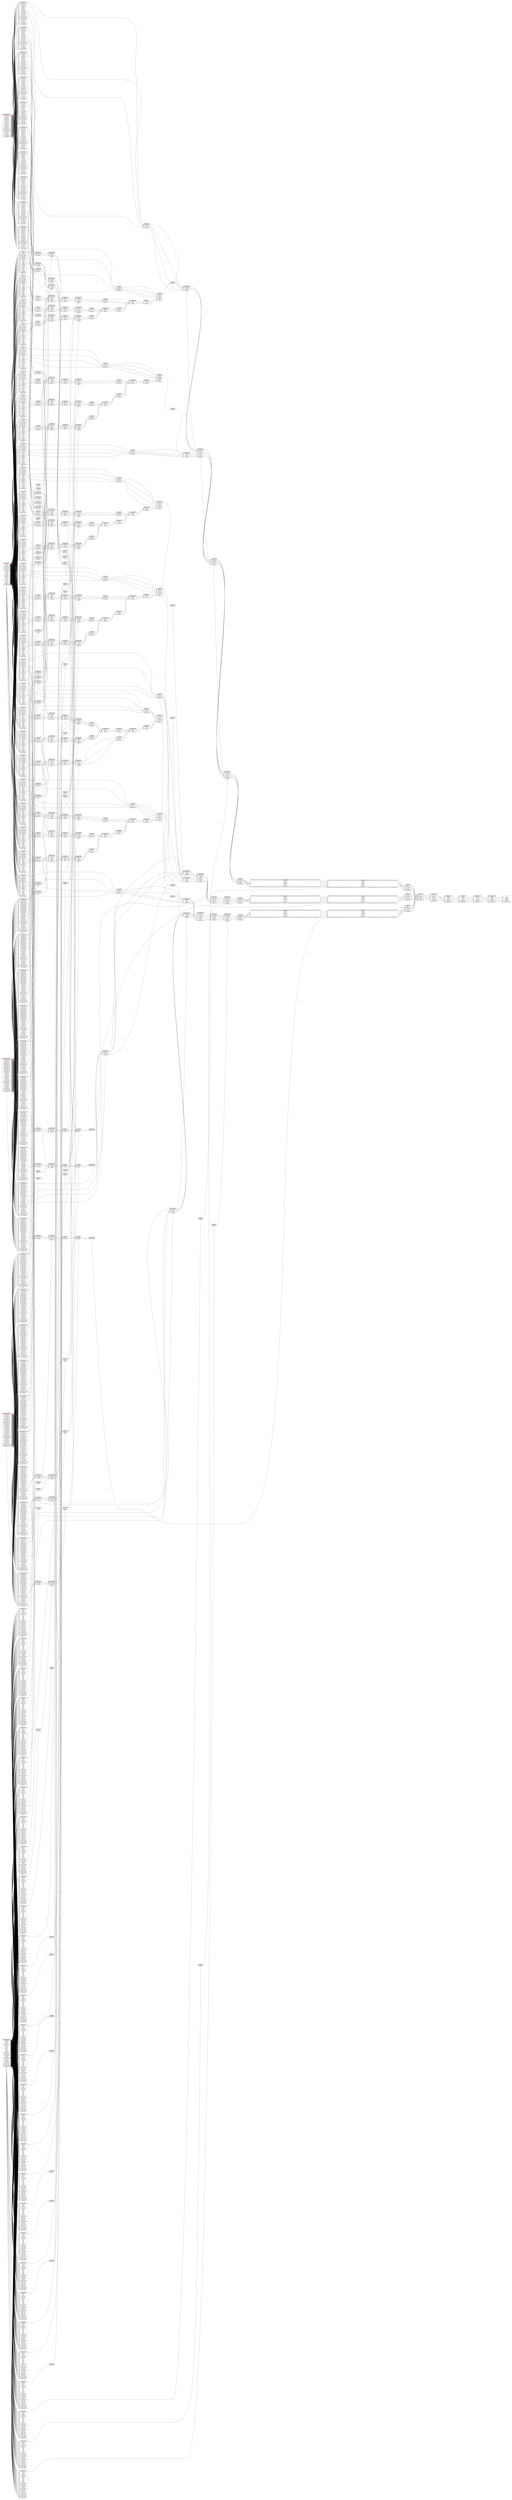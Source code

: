 // Automatically generated by TPCDSFlowTestSuite


digraph {
  graph [pad="0.5", nodesep="0.5", ranksep="2", fontname="Helvetica"];
  node [shape=plain]
  rankdir=LR;

  
"Aggregate_109" [label=<
<table border="1" cellborder="0" cellspacing="0">
  <tr><td bgcolor="lightgray" port="nodeName"><i>Aggregate_109</i></td></tr>
  <tr><td port="0">average_sales</td></tr>
</table>>];
     

"Aggregate_136" [label=<
<table border="1" cellborder="0" cellspacing="0">
  <tr><td bgcolor="lightgray" port="nodeName"><i>Aggregate_136</i></td></tr>
  <tr><td port="0">brand_id</td></tr>
<tr><td port="1">class_id</td></tr>
<tr><td port="2">category_id</td></tr>
</table>>];
     

"Aggregate_148" [label=<
<table border="1" cellborder="0" cellspacing="0">
  <tr><td bgcolor="lightgray" port="nodeName"><i>Aggregate_148</i></td></tr>
  <tr><td port="0">brand_id</td></tr>
<tr><td port="1">class_id</td></tr>
<tr><td port="2">category_id</td></tr>
</table>>];
     

"Aggregate_177" [label=<
<table border="1" cellborder="0" cellspacing="0">
  <tr><td bgcolor="lightgray" port="nodeName"><i>Aggregate_177</i></td></tr>
  <tr><td port="0">brand_id</td></tr>
<tr><td port="1">class_id</td></tr>
<tr><td port="2">category_id</td></tr>
</table>>];
     

"Aggregate_189" [label=<
<table border="1" cellborder="0" cellspacing="0">
  <tr><td bgcolor="lightgray" port="nodeName"><i>Aggregate_189</i></td></tr>
  <tr><td port="0">brand_id</td></tr>
<tr><td port="1">class_id</td></tr>
<tr><td port="2">category_id</td></tr>
</table>>];
     

"Aggregate_199" [label=<
<table border="1" cellborder="0" cellspacing="0">
  <tr><td bgcolor="lightgray" port="nodeName"><i>Aggregate_199</i></td></tr>
  <tr><td port="0">channel</td></tr>
<tr><td port="1">i_brand_id</td></tr>
<tr><td port="2">i_class_id</td></tr>
<tr><td port="3">i_category_id</td></tr>
<tr><td port="4">sales</td></tr>
<tr><td port="5">number_sales</td></tr>
<tr><td port="6">sum(CheckOverflow((promote_precision(cast(cast(cs_quantity#16803 as decimal(10,0)) as decimal(12,2))) * promote_precision(cast(cs_list_price#16805 as decimal(12,2)))), DecimalType(18,2)))</td></tr>
</table>>];
     

"Aggregate_220" [label=<
<table border="1" cellborder="0" cellspacing="0">
  <tr><td bgcolor="lightgray" port="nodeName"><i>Aggregate_220</i></td></tr>
  <tr><td port="0">average_sales</td></tr>
</table>>];
     

"Aggregate_247" [label=<
<table border="1" cellborder="0" cellspacing="0">
  <tr><td bgcolor="lightgray" port="nodeName"><i>Aggregate_247</i></td></tr>
  <tr><td port="0">brand_id</td></tr>
<tr><td port="1">class_id</td></tr>
<tr><td port="2">category_id</td></tr>
</table>>];
     

"Aggregate_25" [label=<
<table border="1" cellborder="0" cellspacing="0">
  <tr><td bgcolor="lightgray" port="nodeName"><i>Aggregate_25</i></td></tr>
  <tr><td port="0">brand_id</td></tr>
<tr><td port="1">class_id</td></tr>
<tr><td port="2">category_id</td></tr>
</table>>];
     

"Aggregate_259" [label=<
<table border="1" cellborder="0" cellspacing="0">
  <tr><td bgcolor="lightgray" port="nodeName"><i>Aggregate_259</i></td></tr>
  <tr><td port="0">brand_id</td></tr>
<tr><td port="1">class_id</td></tr>
<tr><td port="2">category_id</td></tr>
</table>>];
     

"Aggregate_288" [label=<
<table border="1" cellborder="0" cellspacing="0">
  <tr><td bgcolor="lightgray" port="nodeName"><i>Aggregate_288</i></td></tr>
  <tr><td port="0">brand_id</td></tr>
<tr><td port="1">class_id</td></tr>
<tr><td port="2">category_id</td></tr>
</table>>];
     

"Aggregate_300" [label=<
<table border="1" cellborder="0" cellspacing="0">
  <tr><td bgcolor="lightgray" port="nodeName"><i>Aggregate_300</i></td></tr>
  <tr><td port="0">brand_id</td></tr>
<tr><td port="1">class_id</td></tr>
<tr><td port="2">category_id</td></tr>
</table>>];
     

"Aggregate_310" [label=<
<table border="1" cellborder="0" cellspacing="0">
  <tr><td bgcolor="lightgray" port="nodeName"><i>Aggregate_310</i></td></tr>
  <tr><td port="0">channel</td></tr>
<tr><td port="1">i_brand_id</td></tr>
<tr><td port="2">i_class_id</td></tr>
<tr><td port="3">i_category_id</td></tr>
<tr><td port="4">sales</td></tr>
<tr><td port="5">number_sales</td></tr>
<tr><td port="6">sum(CheckOverflow((promote_precision(cast(cast(ws_quantity#16837 as decimal(10,0)) as decimal(12,2))) * promote_precision(cast(ws_list_price#16839 as decimal(12,2)))), DecimalType(18,2)))</td></tr>
</table>>];
     

"Aggregate_331" [label=<
<table border="1" cellborder="0" cellspacing="0">
  <tr><td bgcolor="lightgray" port="nodeName"><i>Aggregate_331</i></td></tr>
  <tr><td port="0">average_sales</td></tr>
</table>>];
     

"Aggregate_335" [label=<
<table border="1" cellborder="0" cellspacing="0">
  <tr><td bgcolor="lightgray" port="nodeName"><i>Aggregate_335</i></td></tr>
  <tr><td port="0">channel</td></tr>
<tr><td port="1">i_brand_id</td></tr>
<tr><td port="2">i_class_id</td></tr>
<tr><td port="3">i_category_id</td></tr>
<tr><td port="4">sum(sales)</td></tr>
<tr><td port="5">sum(number_sales)</td></tr>
</table>>];
     

"Aggregate_37" [label=<
<table border="1" cellborder="0" cellspacing="0">
  <tr><td bgcolor="lightgray" port="nodeName"><i>Aggregate_37</i></td></tr>
  <tr><td port="0">brand_id</td></tr>
<tr><td port="1">class_id</td></tr>
<tr><td port="2">category_id</td></tr>
</table>>];
     

"Aggregate_66" [label=<
<table border="1" cellborder="0" cellspacing="0">
  <tr><td bgcolor="lightgray" port="nodeName"><i>Aggregate_66</i></td></tr>
  <tr><td port="0">brand_id</td></tr>
<tr><td port="1">class_id</td></tr>
<tr><td port="2">category_id</td></tr>
</table>>];
     

"Aggregate_78" [label=<
<table border="1" cellborder="0" cellspacing="0">
  <tr><td bgcolor="lightgray" port="nodeName"><i>Aggregate_78</i></td></tr>
  <tr><td port="0">brand_id</td></tr>
<tr><td port="1">class_id</td></tr>
<tr><td port="2">category_id</td></tr>
</table>>];
     

"Aggregate_88" [label=<
<table border="1" cellborder="0" cellspacing="0">
  <tr><td bgcolor="lightgray" port="nodeName"><i>Aggregate_88</i></td></tr>
  <tr><td port="0">channel</td></tr>
<tr><td port="1">i_brand_id</td></tr>
<tr><td port="2">i_class_id</td></tr>
<tr><td port="3">i_category_id</td></tr>
<tr><td port="4">sales</td></tr>
<tr><td port="5">number_sales</td></tr>
<tr><td port="6">sum(CheckOverflow((promote_precision(cast(cast(ss_quantity#16744 as decimal(10,0)) as decimal(12,2))) * promote_precision(cast(ss_list_price#16746 as decimal(12,2)))), DecimalType(18,2)))</td></tr>
</table>>];
     

"Expand_334" [label=<
<table border="1" cellborder="0" cellspacing="0">
  <tr><td bgcolor="lightgray" port="nodeName"><i>Expand_334</i></td></tr>
  <tr><td port="0">sales</td></tr>
<tr><td port="1">number_sales</td></tr>
<tr><td port="2">channel</td></tr>
<tr><td port="3">i_brand_id</td></tr>
<tr><td port="4">i_class_id</td></tr>
<tr><td port="5">i_category_id</td></tr>
<tr><td port="6">spark_grouping_id</td></tr>
</table>>];
     

"Filter_0" [label=<
<table border="1" cellborder="0" cellspacing="0">
  <tr><td bgcolor="lightgray" port="nodeName"><i>Filter_0</i></td></tr>
  <tr><td port="0">ss_sold_date_sk</td></tr>
<tr><td port="1">ss_sold_time_sk</td></tr>
<tr><td port="2">ss_item_sk</td></tr>
<tr><td port="3">ss_customer_sk</td></tr>
<tr><td port="4">ss_cdemo_sk</td></tr>
<tr><td port="5">ss_hdemo_sk</td></tr>
<tr><td port="6">ss_addr_sk</td></tr>
<tr><td port="7">ss_store_sk</td></tr>
<tr><td port="8">ss_promo_sk</td></tr>
<tr><td port="9">ss_ticket_number</td></tr>
<tr><td port="10">ss_quantity</td></tr>
<tr><td port="11">ss_wholesale_cost</td></tr>
<tr><td port="12">ss_list_price</td></tr>
<tr><td port="13">ss_sales_price</td></tr>
<tr><td port="14">ss_ext_discount_amt</td></tr>
<tr><td port="15">ss_ext_sales_price</td></tr>
<tr><td port="16">ss_ext_wholesale_cost</td></tr>
<tr><td port="17">ss_ext_list_price</td></tr>
<tr><td port="18">ss_ext_tax</td></tr>
<tr><td port="19">ss_coupon_amt</td></tr>
<tr><td port="20">ss_net_paid</td></tr>
<tr><td port="21">ss_net_paid_inc_tax</td></tr>
<tr><td port="22">ss_net_profit</td></tr>
</table>>];
     

"Filter_10" [label=<
<table border="1" cellborder="0" cellspacing="0">
  <tr><td bgcolor="lightgray" port="nodeName"><i>Filter_10</i></td></tr>
  <tr><td port="0">d_date_sk</td></tr>
<tr><td port="1">d_date_id</td></tr>
<tr><td port="2">d_date</td></tr>
<tr><td port="3">d_month_seq</td></tr>
<tr><td port="4">d_week_seq</td></tr>
<tr><td port="5">d_quarter_seq</td></tr>
<tr><td port="6">d_year</td></tr>
<tr><td port="7">d_dow</td></tr>
<tr><td port="8">d_moy</td></tr>
<tr><td port="9">d_dom</td></tr>
<tr><td port="10">d_qoy</td></tr>
<tr><td port="11">d_fy_year</td></tr>
<tr><td port="12">d_fy_quarter_seq</td></tr>
<tr><td port="13">d_fy_week_seq</td></tr>
<tr><td port="14">d_day_name</td></tr>
<tr><td port="15">d_quarter_name</td></tr>
<tr><td port="16">d_holiday</td></tr>
<tr><td port="17">d_weekend</td></tr>
<tr><td port="18">d_following_holiday</td></tr>
<tr><td port="19">d_first_dom</td></tr>
<tr><td port="20">d_last_dom</td></tr>
<tr><td port="21">d_same_day_ly</td></tr>
<tr><td port="22">d_same_day_lq</td></tr>
<tr><td port="23">d_current_day</td></tr>
<tr><td port="24">d_current_week</td></tr>
<tr><td port="25">d_current_month</td></tr>
<tr><td port="26">d_current_quarter</td></tr>
<tr><td port="27">d_current_year</td></tr>
</table>>];
     

"Filter_102" [label=<
<table border="1" cellborder="0" cellspacing="0">
  <tr><td bgcolor="lightgray" port="nodeName"><i>Filter_102</i></td></tr>
  <tr><td port="0">ws_sold_date_sk</td></tr>
<tr><td port="1">ws_sold_time_sk</td></tr>
<tr><td port="2">ws_ship_date_sk</td></tr>
<tr><td port="3">ws_item_sk</td></tr>
<tr><td port="4">ws_bill_customer_sk</td></tr>
<tr><td port="5">ws_bill_cdemo_sk</td></tr>
<tr><td port="6">ws_bill_hdemo_sk</td></tr>
<tr><td port="7">ws_bill_addr_sk</td></tr>
<tr><td port="8">ws_ship_customer_sk</td></tr>
<tr><td port="9">ws_ship_cdemo_sk</td></tr>
<tr><td port="10">ws_ship_hdemo_sk</td></tr>
<tr><td port="11">ws_ship_addr_sk</td></tr>
<tr><td port="12">ws_web_page_sk</td></tr>
<tr><td port="13">ws_web_site_sk</td></tr>
<tr><td port="14">ws_ship_mode_sk</td></tr>
<tr><td port="15">ws_warehouse_sk</td></tr>
<tr><td port="16">ws_promo_sk</td></tr>
<tr><td port="17">ws_order_number</td></tr>
<tr><td port="18">ws_quantity</td></tr>
<tr><td port="19">ws_wholesale_cost</td></tr>
<tr><td port="20">ws_list_price</td></tr>
<tr><td port="21">ws_sales_price</td></tr>
<tr><td port="22">ws_ext_discount_amt</td></tr>
<tr><td port="23">ws_ext_sales_price</td></tr>
<tr><td port="24">ws_ext_wholesale_cost</td></tr>
<tr><td port="25">ws_ext_list_price</td></tr>
<tr><td port="26">ws_ext_tax</td></tr>
<tr><td port="27">ws_coupon_amt</td></tr>
<tr><td port="28">ws_ext_ship_cost</td></tr>
<tr><td port="29">ws_net_paid</td></tr>
<tr><td port="30">ws_net_paid_inc_tax</td></tr>
<tr><td port="31">ws_net_paid_inc_ship</td></tr>
<tr><td port="32">ws_net_paid_inc_ship_tax</td></tr>
<tr><td port="33">ws_net_profit</td></tr>
</table>>];
     

"Filter_104" [label=<
<table border="1" cellborder="0" cellspacing="0">
  <tr><td bgcolor="lightgray" port="nodeName"><i>Filter_104</i></td></tr>
  <tr><td port="0">d_date_sk</td></tr>
<tr><td port="1">d_date_id</td></tr>
<tr><td port="2">d_date</td></tr>
<tr><td port="3">d_month_seq</td></tr>
<tr><td port="4">d_week_seq</td></tr>
<tr><td port="5">d_quarter_seq</td></tr>
<tr><td port="6">d_year</td></tr>
<tr><td port="7">d_dow</td></tr>
<tr><td port="8">d_moy</td></tr>
<tr><td port="9">d_dom</td></tr>
<tr><td port="10">d_qoy</td></tr>
<tr><td port="11">d_fy_year</td></tr>
<tr><td port="12">d_fy_quarter_seq</td></tr>
<tr><td port="13">d_fy_week_seq</td></tr>
<tr><td port="14">d_day_name</td></tr>
<tr><td port="15">d_quarter_name</td></tr>
<tr><td port="16">d_holiday</td></tr>
<tr><td port="17">d_weekend</td></tr>
<tr><td port="18">d_following_holiday</td></tr>
<tr><td port="19">d_first_dom</td></tr>
<tr><td port="20">d_last_dom</td></tr>
<tr><td port="21">d_same_day_ly</td></tr>
<tr><td port="22">d_same_day_lq</td></tr>
<tr><td port="23">d_current_day</td></tr>
<tr><td port="24">d_current_week</td></tr>
<tr><td port="25">d_current_month</td></tr>
<tr><td port="26">d_current_quarter</td></tr>
<tr><td port="27">d_current_year</td></tr>
</table>>];
     

"Filter_111" [label=<
<table border="1" cellborder="0" cellspacing="0">
  <tr><td bgcolor="lightgray" port="nodeName"><i>Filter_111</i></td></tr>
  <tr><td port="0">cs_sold_date_sk</td></tr>
<tr><td port="1">cs_sold_time_sk</td></tr>
<tr><td port="2">cs_ship_date_sk</td></tr>
<tr><td port="3">cs_bill_customer_sk</td></tr>
<tr><td port="4">cs_bill_cdemo_sk</td></tr>
<tr><td port="5">cs_bill_hdemo_sk</td></tr>
<tr><td port="6">cs_bill_addr_sk</td></tr>
<tr><td port="7">cs_ship_customer_sk</td></tr>
<tr><td port="8">cs_ship_cdemo_sk</td></tr>
<tr><td port="9">cs_ship_hdemo_sk</td></tr>
<tr><td port="10">cs_ship_addr_sk</td></tr>
<tr><td port="11">cs_call_center_sk</td></tr>
<tr><td port="12">cs_catalog_page_sk</td></tr>
<tr><td port="13">cs_ship_mode_sk</td></tr>
<tr><td port="14">cs_warehouse_sk</td></tr>
<tr><td port="15">cs_item_sk</td></tr>
<tr><td port="16">cs_promo_sk</td></tr>
<tr><td port="17">cs_order_number</td></tr>
<tr><td port="18">cs_quantity</td></tr>
<tr><td port="19">cs_wholesale_cost</td></tr>
<tr><td port="20">cs_list_price</td></tr>
<tr><td port="21">cs_sales_price</td></tr>
<tr><td port="22">cs_ext_discount_amt</td></tr>
<tr><td port="23">cs_ext_sales_price</td></tr>
<tr><td port="24">cs_ext_wholesale_cost</td></tr>
<tr><td port="25">cs_ext_list_price</td></tr>
<tr><td port="26">cs_ext_tax</td></tr>
<tr><td port="27">cs_coupon_amt</td></tr>
<tr><td port="28">cs_ext_ship_cost</td></tr>
<tr><td port="29">cs_net_paid</td></tr>
<tr><td port="30">cs_net_paid_inc_tax</td></tr>
<tr><td port="31">cs_net_paid_inc_ship</td></tr>
<tr><td port="32">cs_net_paid_inc_ship_tax</td></tr>
<tr><td port="33">cs_net_profit</td></tr>
</table>>];
     

"Filter_113" [label=<
<table border="1" cellborder="0" cellspacing="0">
  <tr><td bgcolor="lightgray" port="nodeName"><i>Filter_113</i></td></tr>
  <tr><td port="0">i_item_sk</td></tr>
<tr><td port="1">i_item_id</td></tr>
<tr><td port="2">i_rec_start_date</td></tr>
<tr><td port="3">i_rec_end_date</td></tr>
<tr><td port="4">i_item_desc</td></tr>
<tr><td port="5">i_current_price</td></tr>
<tr><td port="6">i_wholesale_cost</td></tr>
<tr><td port="7">i_brand_id</td></tr>
<tr><td port="8">i_brand</td></tr>
<tr><td port="9">i_class_id</td></tr>
<tr><td port="10">i_class</td></tr>
<tr><td port="11">i_category_id</td></tr>
<tr><td port="12">i_category</td></tr>
<tr><td port="13">i_manufact_id</td></tr>
<tr><td port="14">i_manufact</td></tr>
<tr><td port="15">i_size</td></tr>
<tr><td port="16">i_formulation</td></tr>
<tr><td port="17">i_color</td></tr>
<tr><td port="18">i_units</td></tr>
<tr><td port="19">i_container</td></tr>
<tr><td port="20">i_manager_id</td></tr>
<tr><td port="21">i_product_name</td></tr>
</table>>];
     

"Filter_115" [label=<
<table border="1" cellborder="0" cellspacing="0">
  <tr><td bgcolor="lightgray" port="nodeName"><i>Filter_115</i></td></tr>
  <tr><td port="0">ss_sold_date_sk</td></tr>
<tr><td port="1">ss_sold_time_sk</td></tr>
<tr><td port="2">ss_item_sk</td></tr>
<tr><td port="3">ss_customer_sk</td></tr>
<tr><td port="4">ss_cdemo_sk</td></tr>
<tr><td port="5">ss_hdemo_sk</td></tr>
<tr><td port="6">ss_addr_sk</td></tr>
<tr><td port="7">ss_store_sk</td></tr>
<tr><td port="8">ss_promo_sk</td></tr>
<tr><td port="9">ss_ticket_number</td></tr>
<tr><td port="10">ss_quantity</td></tr>
<tr><td port="11">ss_wholesale_cost</td></tr>
<tr><td port="12">ss_list_price</td></tr>
<tr><td port="13">ss_sales_price</td></tr>
<tr><td port="14">ss_ext_discount_amt</td></tr>
<tr><td port="15">ss_ext_sales_price</td></tr>
<tr><td port="16">ss_ext_wholesale_cost</td></tr>
<tr><td port="17">ss_ext_list_price</td></tr>
<tr><td port="18">ss_ext_tax</td></tr>
<tr><td port="19">ss_coupon_amt</td></tr>
<tr><td port="20">ss_net_paid</td></tr>
<tr><td port="21">ss_net_paid_inc_tax</td></tr>
<tr><td port="22">ss_net_profit</td></tr>
</table>>];
     

"Filter_117" [label=<
<table border="1" cellborder="0" cellspacing="0">
  <tr><td bgcolor="lightgray" port="nodeName"><i>Filter_117</i></td></tr>
  <tr><td port="0">i_item_sk</td></tr>
<tr><td port="1">i_item_id</td></tr>
<tr><td port="2">i_rec_start_date</td></tr>
<tr><td port="3">i_rec_end_date</td></tr>
<tr><td port="4">i_item_desc</td></tr>
<tr><td port="5">i_current_price</td></tr>
<tr><td port="6">i_wholesale_cost</td></tr>
<tr><td port="7">i_brand_id</td></tr>
<tr><td port="8">i_brand</td></tr>
<tr><td port="9">i_class_id</td></tr>
<tr><td port="10">i_class</td></tr>
<tr><td port="11">i_category_id</td></tr>
<tr><td port="12">i_category</td></tr>
<tr><td port="13">i_manufact_id</td></tr>
<tr><td port="14">i_manufact</td></tr>
<tr><td port="15">i_size</td></tr>
<tr><td port="16">i_formulation</td></tr>
<tr><td port="17">i_color</td></tr>
<tr><td port="18">i_units</td></tr>
<tr><td port="19">i_container</td></tr>
<tr><td port="20">i_manager_id</td></tr>
<tr><td port="21">i_product_name</td></tr>
</table>>];
     

"Filter_121" [label=<
<table border="1" cellborder="0" cellspacing="0">
  <tr><td bgcolor="lightgray" port="nodeName"><i>Filter_121</i></td></tr>
  <tr><td port="0">d_date_sk</td></tr>
<tr><td port="1">d_date_id</td></tr>
<tr><td port="2">d_date</td></tr>
<tr><td port="3">d_month_seq</td></tr>
<tr><td port="4">d_week_seq</td></tr>
<tr><td port="5">d_quarter_seq</td></tr>
<tr><td port="6">d_year</td></tr>
<tr><td port="7">d_dow</td></tr>
<tr><td port="8">d_moy</td></tr>
<tr><td port="9">d_dom</td></tr>
<tr><td port="10">d_qoy</td></tr>
<tr><td port="11">d_fy_year</td></tr>
<tr><td port="12">d_fy_quarter_seq</td></tr>
<tr><td port="13">d_fy_week_seq</td></tr>
<tr><td port="14">d_day_name</td></tr>
<tr><td port="15">d_quarter_name</td></tr>
<tr><td port="16">d_holiday</td></tr>
<tr><td port="17">d_weekend</td></tr>
<tr><td port="18">d_following_holiday</td></tr>
<tr><td port="19">d_first_dom</td></tr>
<tr><td port="20">d_last_dom</td></tr>
<tr><td port="21">d_same_day_ly</td></tr>
<tr><td port="22">d_same_day_lq</td></tr>
<tr><td port="23">d_current_day</td></tr>
<tr><td port="24">d_current_week</td></tr>
<tr><td port="25">d_current_month</td></tr>
<tr><td port="26">d_current_quarter</td></tr>
<tr><td port="27">d_current_year</td></tr>
</table>>];
     

"Filter_125" [label=<
<table border="1" cellborder="0" cellspacing="0">
  <tr><td bgcolor="lightgray" port="nodeName"><i>Filter_125</i></td></tr>
  <tr><td port="0">cs_sold_date_sk</td></tr>
<tr><td port="1">cs_sold_time_sk</td></tr>
<tr><td port="2">cs_ship_date_sk</td></tr>
<tr><td port="3">cs_bill_customer_sk</td></tr>
<tr><td port="4">cs_bill_cdemo_sk</td></tr>
<tr><td port="5">cs_bill_hdemo_sk</td></tr>
<tr><td port="6">cs_bill_addr_sk</td></tr>
<tr><td port="7">cs_ship_customer_sk</td></tr>
<tr><td port="8">cs_ship_cdemo_sk</td></tr>
<tr><td port="9">cs_ship_hdemo_sk</td></tr>
<tr><td port="10">cs_ship_addr_sk</td></tr>
<tr><td port="11">cs_call_center_sk</td></tr>
<tr><td port="12">cs_catalog_page_sk</td></tr>
<tr><td port="13">cs_ship_mode_sk</td></tr>
<tr><td port="14">cs_warehouse_sk</td></tr>
<tr><td port="15">cs_item_sk</td></tr>
<tr><td port="16">cs_promo_sk</td></tr>
<tr><td port="17">cs_order_number</td></tr>
<tr><td port="18">cs_quantity</td></tr>
<tr><td port="19">cs_wholesale_cost</td></tr>
<tr><td port="20">cs_list_price</td></tr>
<tr><td port="21">cs_sales_price</td></tr>
<tr><td port="22">cs_ext_discount_amt</td></tr>
<tr><td port="23">cs_ext_sales_price</td></tr>
<tr><td port="24">cs_ext_wholesale_cost</td></tr>
<tr><td port="25">cs_ext_list_price</td></tr>
<tr><td port="26">cs_ext_tax</td></tr>
<tr><td port="27">cs_coupon_amt</td></tr>
<tr><td port="28">cs_ext_ship_cost</td></tr>
<tr><td port="29">cs_net_paid</td></tr>
<tr><td port="30">cs_net_paid_inc_tax</td></tr>
<tr><td port="31">cs_net_paid_inc_ship</td></tr>
<tr><td port="32">cs_net_paid_inc_ship_tax</td></tr>
<tr><td port="33">cs_net_profit</td></tr>
</table>>];
     

"Filter_127" [label=<
<table border="1" cellborder="0" cellspacing="0">
  <tr><td bgcolor="lightgray" port="nodeName"><i>Filter_127</i></td></tr>
  <tr><td port="0">i_item_sk</td></tr>
<tr><td port="1">i_item_id</td></tr>
<tr><td port="2">i_rec_start_date</td></tr>
<tr><td port="3">i_rec_end_date</td></tr>
<tr><td port="4">i_item_desc</td></tr>
<tr><td port="5">i_current_price</td></tr>
<tr><td port="6">i_wholesale_cost</td></tr>
<tr><td port="7">i_brand_id</td></tr>
<tr><td port="8">i_brand</td></tr>
<tr><td port="9">i_class_id</td></tr>
<tr><td port="10">i_class</td></tr>
<tr><td port="11">i_category_id</td></tr>
<tr><td port="12">i_category</td></tr>
<tr><td port="13">i_manufact_id</td></tr>
<tr><td port="14">i_manufact</td></tr>
<tr><td port="15">i_size</td></tr>
<tr><td port="16">i_formulation</td></tr>
<tr><td port="17">i_color</td></tr>
<tr><td port="18">i_units</td></tr>
<tr><td port="19">i_container</td></tr>
<tr><td port="20">i_manager_id</td></tr>
<tr><td port="21">i_product_name</td></tr>
</table>>];
     

"Filter_131" [label=<
<table border="1" cellborder="0" cellspacing="0">
  <tr><td bgcolor="lightgray" port="nodeName"><i>Filter_131</i></td></tr>
  <tr><td port="0">d_date_sk</td></tr>
<tr><td port="1">d_date_id</td></tr>
<tr><td port="2">d_date</td></tr>
<tr><td port="3">d_month_seq</td></tr>
<tr><td port="4">d_week_seq</td></tr>
<tr><td port="5">d_quarter_seq</td></tr>
<tr><td port="6">d_year</td></tr>
<tr><td port="7">d_dow</td></tr>
<tr><td port="8">d_moy</td></tr>
<tr><td port="9">d_dom</td></tr>
<tr><td port="10">d_qoy</td></tr>
<tr><td port="11">d_fy_year</td></tr>
<tr><td port="12">d_fy_quarter_seq</td></tr>
<tr><td port="13">d_fy_week_seq</td></tr>
<tr><td port="14">d_day_name</td></tr>
<tr><td port="15">d_quarter_name</td></tr>
<tr><td port="16">d_holiday</td></tr>
<tr><td port="17">d_weekend</td></tr>
<tr><td port="18">d_following_holiday</td></tr>
<tr><td port="19">d_first_dom</td></tr>
<tr><td port="20">d_last_dom</td></tr>
<tr><td port="21">d_same_day_ly</td></tr>
<tr><td port="22">d_same_day_lq</td></tr>
<tr><td port="23">d_current_day</td></tr>
<tr><td port="24">d_current_week</td></tr>
<tr><td port="25">d_current_month</td></tr>
<tr><td port="26">d_current_quarter</td></tr>
<tr><td port="27">d_current_year</td></tr>
</table>>];
     

"Filter_137" [label=<
<table border="1" cellborder="0" cellspacing="0">
  <tr><td bgcolor="lightgray" port="nodeName"><i>Filter_137</i></td></tr>
  <tr><td port="0">ws_sold_date_sk</td></tr>
<tr><td port="1">ws_sold_time_sk</td></tr>
<tr><td port="2">ws_ship_date_sk</td></tr>
<tr><td port="3">ws_item_sk</td></tr>
<tr><td port="4">ws_bill_customer_sk</td></tr>
<tr><td port="5">ws_bill_cdemo_sk</td></tr>
<tr><td port="6">ws_bill_hdemo_sk</td></tr>
<tr><td port="7">ws_bill_addr_sk</td></tr>
<tr><td port="8">ws_ship_customer_sk</td></tr>
<tr><td port="9">ws_ship_cdemo_sk</td></tr>
<tr><td port="10">ws_ship_hdemo_sk</td></tr>
<tr><td port="11">ws_ship_addr_sk</td></tr>
<tr><td port="12">ws_web_page_sk</td></tr>
<tr><td port="13">ws_web_site_sk</td></tr>
<tr><td port="14">ws_ship_mode_sk</td></tr>
<tr><td port="15">ws_warehouse_sk</td></tr>
<tr><td port="16">ws_promo_sk</td></tr>
<tr><td port="17">ws_order_number</td></tr>
<tr><td port="18">ws_quantity</td></tr>
<tr><td port="19">ws_wholesale_cost</td></tr>
<tr><td port="20">ws_list_price</td></tr>
<tr><td port="21">ws_sales_price</td></tr>
<tr><td port="22">ws_ext_discount_amt</td></tr>
<tr><td port="23">ws_ext_sales_price</td></tr>
<tr><td port="24">ws_ext_wholesale_cost</td></tr>
<tr><td port="25">ws_ext_list_price</td></tr>
<tr><td port="26">ws_ext_tax</td></tr>
<tr><td port="27">ws_coupon_amt</td></tr>
<tr><td port="28">ws_ext_ship_cost</td></tr>
<tr><td port="29">ws_net_paid</td></tr>
<tr><td port="30">ws_net_paid_inc_tax</td></tr>
<tr><td port="31">ws_net_paid_inc_ship</td></tr>
<tr><td port="32">ws_net_paid_inc_ship_tax</td></tr>
<tr><td port="33">ws_net_profit</td></tr>
</table>>];
     

"Filter_139" [label=<
<table border="1" cellborder="0" cellspacing="0">
  <tr><td bgcolor="lightgray" port="nodeName"><i>Filter_139</i></td></tr>
  <tr><td port="0">i_item_sk</td></tr>
<tr><td port="1">i_item_id</td></tr>
<tr><td port="2">i_rec_start_date</td></tr>
<tr><td port="3">i_rec_end_date</td></tr>
<tr><td port="4">i_item_desc</td></tr>
<tr><td port="5">i_current_price</td></tr>
<tr><td port="6">i_wholesale_cost</td></tr>
<tr><td port="7">i_brand_id</td></tr>
<tr><td port="8">i_brand</td></tr>
<tr><td port="9">i_class_id</td></tr>
<tr><td port="10">i_class</td></tr>
<tr><td port="11">i_category_id</td></tr>
<tr><td port="12">i_category</td></tr>
<tr><td port="13">i_manufact_id</td></tr>
<tr><td port="14">i_manufact</td></tr>
<tr><td port="15">i_size</td></tr>
<tr><td port="16">i_formulation</td></tr>
<tr><td port="17">i_color</td></tr>
<tr><td port="18">i_units</td></tr>
<tr><td port="19">i_container</td></tr>
<tr><td port="20">i_manager_id</td></tr>
<tr><td port="21">i_product_name</td></tr>
</table>>];
     

"Filter_14" [label=<
<table border="1" cellborder="0" cellspacing="0">
  <tr><td bgcolor="lightgray" port="nodeName"><i>Filter_14</i></td></tr>
  <tr><td port="0">cs_sold_date_sk</td></tr>
<tr><td port="1">cs_sold_time_sk</td></tr>
<tr><td port="2">cs_ship_date_sk</td></tr>
<tr><td port="3">cs_bill_customer_sk</td></tr>
<tr><td port="4">cs_bill_cdemo_sk</td></tr>
<tr><td port="5">cs_bill_hdemo_sk</td></tr>
<tr><td port="6">cs_bill_addr_sk</td></tr>
<tr><td port="7">cs_ship_customer_sk</td></tr>
<tr><td port="8">cs_ship_cdemo_sk</td></tr>
<tr><td port="9">cs_ship_hdemo_sk</td></tr>
<tr><td port="10">cs_ship_addr_sk</td></tr>
<tr><td port="11">cs_call_center_sk</td></tr>
<tr><td port="12">cs_catalog_page_sk</td></tr>
<tr><td port="13">cs_ship_mode_sk</td></tr>
<tr><td port="14">cs_warehouse_sk</td></tr>
<tr><td port="15">cs_item_sk</td></tr>
<tr><td port="16">cs_promo_sk</td></tr>
<tr><td port="17">cs_order_number</td></tr>
<tr><td port="18">cs_quantity</td></tr>
<tr><td port="19">cs_wholesale_cost</td></tr>
<tr><td port="20">cs_list_price</td></tr>
<tr><td port="21">cs_sales_price</td></tr>
<tr><td port="22">cs_ext_discount_amt</td></tr>
<tr><td port="23">cs_ext_sales_price</td></tr>
<tr><td port="24">cs_ext_wholesale_cost</td></tr>
<tr><td port="25">cs_ext_list_price</td></tr>
<tr><td port="26">cs_ext_tax</td></tr>
<tr><td port="27">cs_coupon_amt</td></tr>
<tr><td port="28">cs_ext_ship_cost</td></tr>
<tr><td port="29">cs_net_paid</td></tr>
<tr><td port="30">cs_net_paid_inc_tax</td></tr>
<tr><td port="31">cs_net_paid_inc_ship</td></tr>
<tr><td port="32">cs_net_paid_inc_ship_tax</td></tr>
<tr><td port="33">cs_net_profit</td></tr>
</table>>];
     

"Filter_143" [label=<
<table border="1" cellborder="0" cellspacing="0">
  <tr><td bgcolor="lightgray" port="nodeName"><i>Filter_143</i></td></tr>
  <tr><td port="0">d_date_sk</td></tr>
<tr><td port="1">d_date_id</td></tr>
<tr><td port="2">d_date</td></tr>
<tr><td port="3">d_month_seq</td></tr>
<tr><td port="4">d_week_seq</td></tr>
<tr><td port="5">d_quarter_seq</td></tr>
<tr><td port="6">d_year</td></tr>
<tr><td port="7">d_dow</td></tr>
<tr><td port="8">d_moy</td></tr>
<tr><td port="9">d_dom</td></tr>
<tr><td port="10">d_qoy</td></tr>
<tr><td port="11">d_fy_year</td></tr>
<tr><td port="12">d_fy_quarter_seq</td></tr>
<tr><td port="13">d_fy_week_seq</td></tr>
<tr><td port="14">d_day_name</td></tr>
<tr><td port="15">d_quarter_name</td></tr>
<tr><td port="16">d_holiday</td></tr>
<tr><td port="17">d_weekend</td></tr>
<tr><td port="18">d_following_holiday</td></tr>
<tr><td port="19">d_first_dom</td></tr>
<tr><td port="20">d_last_dom</td></tr>
<tr><td port="21">d_same_day_ly</td></tr>
<tr><td port="22">d_same_day_lq</td></tr>
<tr><td port="23">d_current_day</td></tr>
<tr><td port="24">d_current_week</td></tr>
<tr><td port="25">d_current_month</td></tr>
<tr><td port="26">d_current_quarter</td></tr>
<tr><td port="27">d_current_year</td></tr>
</table>>];
     

"Filter_152" [label=<
<table border="1" cellborder="0" cellspacing="0">
  <tr><td bgcolor="lightgray" port="nodeName"><i>Filter_152</i></td></tr>
  <tr><td port="0">i_item_sk</td></tr>
<tr><td port="1">i_item_id</td></tr>
<tr><td port="2">i_rec_start_date</td></tr>
<tr><td port="3">i_rec_end_date</td></tr>
<tr><td port="4">i_item_desc</td></tr>
<tr><td port="5">i_current_price</td></tr>
<tr><td port="6">i_wholesale_cost</td></tr>
<tr><td port="7">i_brand_id</td></tr>
<tr><td port="8">i_brand</td></tr>
<tr><td port="9">i_class_id</td></tr>
<tr><td port="10">i_class</td></tr>
<tr><td port="11">i_category_id</td></tr>
<tr><td port="12">i_category</td></tr>
<tr><td port="13">i_manufact_id</td></tr>
<tr><td port="14">i_manufact</td></tr>
<tr><td port="15">i_size</td></tr>
<tr><td port="16">i_formulation</td></tr>
<tr><td port="17">i_color</td></tr>
<tr><td port="18">i_units</td></tr>
<tr><td port="19">i_container</td></tr>
<tr><td port="20">i_manager_id</td></tr>
<tr><td port="21">i_product_name</td></tr>
</table>>];
     

"Filter_154" [label=<
<table border="1" cellborder="0" cellspacing="0">
  <tr><td bgcolor="lightgray" port="nodeName"><i>Filter_154</i></td></tr>
  <tr><td port="0">i_item_sk</td></tr>
<tr><td port="1">i_item_id</td></tr>
<tr><td port="2">i_rec_start_date</td></tr>
<tr><td port="3">i_rec_end_date</td></tr>
<tr><td port="4">i_item_desc</td></tr>
<tr><td port="5">i_current_price</td></tr>
<tr><td port="6">i_wholesale_cost</td></tr>
<tr><td port="7">i_brand_id</td></tr>
<tr><td port="8">i_brand</td></tr>
<tr><td port="9">i_class_id</td></tr>
<tr><td port="10">i_class</td></tr>
<tr><td port="11">i_category_id</td></tr>
<tr><td port="12">i_category</td></tr>
<tr><td port="13">i_manufact_id</td></tr>
<tr><td port="14">i_manufact</td></tr>
<tr><td port="15">i_size</td></tr>
<tr><td port="16">i_formulation</td></tr>
<tr><td port="17">i_color</td></tr>
<tr><td port="18">i_units</td></tr>
<tr><td port="19">i_container</td></tr>
<tr><td port="20">i_manager_id</td></tr>
<tr><td port="21">i_product_name</td></tr>
</table>>];
     

"Filter_156" [label=<
<table border="1" cellborder="0" cellspacing="0">
  <tr><td bgcolor="lightgray" port="nodeName"><i>Filter_156</i></td></tr>
  <tr><td port="0">ss_sold_date_sk</td></tr>
<tr><td port="1">ss_sold_time_sk</td></tr>
<tr><td port="2">ss_item_sk</td></tr>
<tr><td port="3">ss_customer_sk</td></tr>
<tr><td port="4">ss_cdemo_sk</td></tr>
<tr><td port="5">ss_hdemo_sk</td></tr>
<tr><td port="6">ss_addr_sk</td></tr>
<tr><td port="7">ss_store_sk</td></tr>
<tr><td port="8">ss_promo_sk</td></tr>
<tr><td port="9">ss_ticket_number</td></tr>
<tr><td port="10">ss_quantity</td></tr>
<tr><td port="11">ss_wholesale_cost</td></tr>
<tr><td port="12">ss_list_price</td></tr>
<tr><td port="13">ss_sales_price</td></tr>
<tr><td port="14">ss_ext_discount_amt</td></tr>
<tr><td port="15">ss_ext_sales_price</td></tr>
<tr><td port="16">ss_ext_wholesale_cost</td></tr>
<tr><td port="17">ss_ext_list_price</td></tr>
<tr><td port="18">ss_ext_tax</td></tr>
<tr><td port="19">ss_coupon_amt</td></tr>
<tr><td port="20">ss_net_paid</td></tr>
<tr><td port="21">ss_net_paid_inc_tax</td></tr>
<tr><td port="22">ss_net_profit</td></tr>
</table>>];
     

"Filter_158" [label=<
<table border="1" cellborder="0" cellspacing="0">
  <tr><td bgcolor="lightgray" port="nodeName"><i>Filter_158</i></td></tr>
  <tr><td port="0">i_item_sk</td></tr>
<tr><td port="1">i_item_id</td></tr>
<tr><td port="2">i_rec_start_date</td></tr>
<tr><td port="3">i_rec_end_date</td></tr>
<tr><td port="4">i_item_desc</td></tr>
<tr><td port="5">i_current_price</td></tr>
<tr><td port="6">i_wholesale_cost</td></tr>
<tr><td port="7">i_brand_id</td></tr>
<tr><td port="8">i_brand</td></tr>
<tr><td port="9">i_class_id</td></tr>
<tr><td port="10">i_class</td></tr>
<tr><td port="11">i_category_id</td></tr>
<tr><td port="12">i_category</td></tr>
<tr><td port="13">i_manufact_id</td></tr>
<tr><td port="14">i_manufact</td></tr>
<tr><td port="15">i_size</td></tr>
<tr><td port="16">i_formulation</td></tr>
<tr><td port="17">i_color</td></tr>
<tr><td port="18">i_units</td></tr>
<tr><td port="19">i_container</td></tr>
<tr><td port="20">i_manager_id</td></tr>
<tr><td port="21">i_product_name</td></tr>
</table>>];
     

"Filter_16" [label=<
<table border="1" cellborder="0" cellspacing="0">
  <tr><td bgcolor="lightgray" port="nodeName"><i>Filter_16</i></td></tr>
  <tr><td port="0">i_item_sk</td></tr>
<tr><td port="1">i_item_id</td></tr>
<tr><td port="2">i_rec_start_date</td></tr>
<tr><td port="3">i_rec_end_date</td></tr>
<tr><td port="4">i_item_desc</td></tr>
<tr><td port="5">i_current_price</td></tr>
<tr><td port="6">i_wholesale_cost</td></tr>
<tr><td port="7">i_brand_id</td></tr>
<tr><td port="8">i_brand</td></tr>
<tr><td port="9">i_class_id</td></tr>
<tr><td port="10">i_class</td></tr>
<tr><td port="11">i_category_id</td></tr>
<tr><td port="12">i_category</td></tr>
<tr><td port="13">i_manufact_id</td></tr>
<tr><td port="14">i_manufact</td></tr>
<tr><td port="15">i_size</td></tr>
<tr><td port="16">i_formulation</td></tr>
<tr><td port="17">i_color</td></tr>
<tr><td port="18">i_units</td></tr>
<tr><td port="19">i_container</td></tr>
<tr><td port="20">i_manager_id</td></tr>
<tr><td port="21">i_product_name</td></tr>
</table>>];
     

"Filter_162" [label=<
<table border="1" cellborder="0" cellspacing="0">
  <tr><td bgcolor="lightgray" port="nodeName"><i>Filter_162</i></td></tr>
  <tr><td port="0">d_date_sk</td></tr>
<tr><td port="1">d_date_id</td></tr>
<tr><td port="2">d_date</td></tr>
<tr><td port="3">d_month_seq</td></tr>
<tr><td port="4">d_week_seq</td></tr>
<tr><td port="5">d_quarter_seq</td></tr>
<tr><td port="6">d_year</td></tr>
<tr><td port="7">d_dow</td></tr>
<tr><td port="8">d_moy</td></tr>
<tr><td port="9">d_dom</td></tr>
<tr><td port="10">d_qoy</td></tr>
<tr><td port="11">d_fy_year</td></tr>
<tr><td port="12">d_fy_quarter_seq</td></tr>
<tr><td port="13">d_fy_week_seq</td></tr>
<tr><td port="14">d_day_name</td></tr>
<tr><td port="15">d_quarter_name</td></tr>
<tr><td port="16">d_holiday</td></tr>
<tr><td port="17">d_weekend</td></tr>
<tr><td port="18">d_following_holiday</td></tr>
<tr><td port="19">d_first_dom</td></tr>
<tr><td port="20">d_last_dom</td></tr>
<tr><td port="21">d_same_day_ly</td></tr>
<tr><td port="22">d_same_day_lq</td></tr>
<tr><td port="23">d_current_day</td></tr>
<tr><td port="24">d_current_week</td></tr>
<tr><td port="25">d_current_month</td></tr>
<tr><td port="26">d_current_quarter</td></tr>
<tr><td port="27">d_current_year</td></tr>
</table>>];
     

"Filter_166" [label=<
<table border="1" cellborder="0" cellspacing="0">
  <tr><td bgcolor="lightgray" port="nodeName"><i>Filter_166</i></td></tr>
  <tr><td port="0">cs_sold_date_sk</td></tr>
<tr><td port="1">cs_sold_time_sk</td></tr>
<tr><td port="2">cs_ship_date_sk</td></tr>
<tr><td port="3">cs_bill_customer_sk</td></tr>
<tr><td port="4">cs_bill_cdemo_sk</td></tr>
<tr><td port="5">cs_bill_hdemo_sk</td></tr>
<tr><td port="6">cs_bill_addr_sk</td></tr>
<tr><td port="7">cs_ship_customer_sk</td></tr>
<tr><td port="8">cs_ship_cdemo_sk</td></tr>
<tr><td port="9">cs_ship_hdemo_sk</td></tr>
<tr><td port="10">cs_ship_addr_sk</td></tr>
<tr><td port="11">cs_call_center_sk</td></tr>
<tr><td port="12">cs_catalog_page_sk</td></tr>
<tr><td port="13">cs_ship_mode_sk</td></tr>
<tr><td port="14">cs_warehouse_sk</td></tr>
<tr><td port="15">cs_item_sk</td></tr>
<tr><td port="16">cs_promo_sk</td></tr>
<tr><td port="17">cs_order_number</td></tr>
<tr><td port="18">cs_quantity</td></tr>
<tr><td port="19">cs_wholesale_cost</td></tr>
<tr><td port="20">cs_list_price</td></tr>
<tr><td port="21">cs_sales_price</td></tr>
<tr><td port="22">cs_ext_discount_amt</td></tr>
<tr><td port="23">cs_ext_sales_price</td></tr>
<tr><td port="24">cs_ext_wholesale_cost</td></tr>
<tr><td port="25">cs_ext_list_price</td></tr>
<tr><td port="26">cs_ext_tax</td></tr>
<tr><td port="27">cs_coupon_amt</td></tr>
<tr><td port="28">cs_ext_ship_cost</td></tr>
<tr><td port="29">cs_net_paid</td></tr>
<tr><td port="30">cs_net_paid_inc_tax</td></tr>
<tr><td port="31">cs_net_paid_inc_ship</td></tr>
<tr><td port="32">cs_net_paid_inc_ship_tax</td></tr>
<tr><td port="33">cs_net_profit</td></tr>
</table>>];
     

"Filter_168" [label=<
<table border="1" cellborder="0" cellspacing="0">
  <tr><td bgcolor="lightgray" port="nodeName"><i>Filter_168</i></td></tr>
  <tr><td port="0">i_item_sk</td></tr>
<tr><td port="1">i_item_id</td></tr>
<tr><td port="2">i_rec_start_date</td></tr>
<tr><td port="3">i_rec_end_date</td></tr>
<tr><td port="4">i_item_desc</td></tr>
<tr><td port="5">i_current_price</td></tr>
<tr><td port="6">i_wholesale_cost</td></tr>
<tr><td port="7">i_brand_id</td></tr>
<tr><td port="8">i_brand</td></tr>
<tr><td port="9">i_class_id</td></tr>
<tr><td port="10">i_class</td></tr>
<tr><td port="11">i_category_id</td></tr>
<tr><td port="12">i_category</td></tr>
<tr><td port="13">i_manufact_id</td></tr>
<tr><td port="14">i_manufact</td></tr>
<tr><td port="15">i_size</td></tr>
<tr><td port="16">i_formulation</td></tr>
<tr><td port="17">i_color</td></tr>
<tr><td port="18">i_units</td></tr>
<tr><td port="19">i_container</td></tr>
<tr><td port="20">i_manager_id</td></tr>
<tr><td port="21">i_product_name</td></tr>
</table>>];
     

"Filter_172" [label=<
<table border="1" cellborder="0" cellspacing="0">
  <tr><td bgcolor="lightgray" port="nodeName"><i>Filter_172</i></td></tr>
  <tr><td port="0">d_date_sk</td></tr>
<tr><td port="1">d_date_id</td></tr>
<tr><td port="2">d_date</td></tr>
<tr><td port="3">d_month_seq</td></tr>
<tr><td port="4">d_week_seq</td></tr>
<tr><td port="5">d_quarter_seq</td></tr>
<tr><td port="6">d_year</td></tr>
<tr><td port="7">d_dow</td></tr>
<tr><td port="8">d_moy</td></tr>
<tr><td port="9">d_dom</td></tr>
<tr><td port="10">d_qoy</td></tr>
<tr><td port="11">d_fy_year</td></tr>
<tr><td port="12">d_fy_quarter_seq</td></tr>
<tr><td port="13">d_fy_week_seq</td></tr>
<tr><td port="14">d_day_name</td></tr>
<tr><td port="15">d_quarter_name</td></tr>
<tr><td port="16">d_holiday</td></tr>
<tr><td port="17">d_weekend</td></tr>
<tr><td port="18">d_following_holiday</td></tr>
<tr><td port="19">d_first_dom</td></tr>
<tr><td port="20">d_last_dom</td></tr>
<tr><td port="21">d_same_day_ly</td></tr>
<tr><td port="22">d_same_day_lq</td></tr>
<tr><td port="23">d_current_day</td></tr>
<tr><td port="24">d_current_week</td></tr>
<tr><td port="25">d_current_month</td></tr>
<tr><td port="26">d_current_quarter</td></tr>
<tr><td port="27">d_current_year</td></tr>
</table>>];
     

"Filter_178" [label=<
<table border="1" cellborder="0" cellspacing="0">
  <tr><td bgcolor="lightgray" port="nodeName"><i>Filter_178</i></td></tr>
  <tr><td port="0">ws_sold_date_sk</td></tr>
<tr><td port="1">ws_sold_time_sk</td></tr>
<tr><td port="2">ws_ship_date_sk</td></tr>
<tr><td port="3">ws_item_sk</td></tr>
<tr><td port="4">ws_bill_customer_sk</td></tr>
<tr><td port="5">ws_bill_cdemo_sk</td></tr>
<tr><td port="6">ws_bill_hdemo_sk</td></tr>
<tr><td port="7">ws_bill_addr_sk</td></tr>
<tr><td port="8">ws_ship_customer_sk</td></tr>
<tr><td port="9">ws_ship_cdemo_sk</td></tr>
<tr><td port="10">ws_ship_hdemo_sk</td></tr>
<tr><td port="11">ws_ship_addr_sk</td></tr>
<tr><td port="12">ws_web_page_sk</td></tr>
<tr><td port="13">ws_web_site_sk</td></tr>
<tr><td port="14">ws_ship_mode_sk</td></tr>
<tr><td port="15">ws_warehouse_sk</td></tr>
<tr><td port="16">ws_promo_sk</td></tr>
<tr><td port="17">ws_order_number</td></tr>
<tr><td port="18">ws_quantity</td></tr>
<tr><td port="19">ws_wholesale_cost</td></tr>
<tr><td port="20">ws_list_price</td></tr>
<tr><td port="21">ws_sales_price</td></tr>
<tr><td port="22">ws_ext_discount_amt</td></tr>
<tr><td port="23">ws_ext_sales_price</td></tr>
<tr><td port="24">ws_ext_wholesale_cost</td></tr>
<tr><td port="25">ws_ext_list_price</td></tr>
<tr><td port="26">ws_ext_tax</td></tr>
<tr><td port="27">ws_coupon_amt</td></tr>
<tr><td port="28">ws_ext_ship_cost</td></tr>
<tr><td port="29">ws_net_paid</td></tr>
<tr><td port="30">ws_net_paid_inc_tax</td></tr>
<tr><td port="31">ws_net_paid_inc_ship</td></tr>
<tr><td port="32">ws_net_paid_inc_ship_tax</td></tr>
<tr><td port="33">ws_net_profit</td></tr>
</table>>];
     

"Filter_180" [label=<
<table border="1" cellborder="0" cellspacing="0">
  <tr><td bgcolor="lightgray" port="nodeName"><i>Filter_180</i></td></tr>
  <tr><td port="0">i_item_sk</td></tr>
<tr><td port="1">i_item_id</td></tr>
<tr><td port="2">i_rec_start_date</td></tr>
<tr><td port="3">i_rec_end_date</td></tr>
<tr><td port="4">i_item_desc</td></tr>
<tr><td port="5">i_current_price</td></tr>
<tr><td port="6">i_wholesale_cost</td></tr>
<tr><td port="7">i_brand_id</td></tr>
<tr><td port="8">i_brand</td></tr>
<tr><td port="9">i_class_id</td></tr>
<tr><td port="10">i_class</td></tr>
<tr><td port="11">i_category_id</td></tr>
<tr><td port="12">i_category</td></tr>
<tr><td port="13">i_manufact_id</td></tr>
<tr><td port="14">i_manufact</td></tr>
<tr><td port="15">i_size</td></tr>
<tr><td port="16">i_formulation</td></tr>
<tr><td port="17">i_color</td></tr>
<tr><td port="18">i_units</td></tr>
<tr><td port="19">i_container</td></tr>
<tr><td port="20">i_manager_id</td></tr>
<tr><td port="21">i_product_name</td></tr>
</table>>];
     

"Filter_184" [label=<
<table border="1" cellborder="0" cellspacing="0">
  <tr><td bgcolor="lightgray" port="nodeName"><i>Filter_184</i></td></tr>
  <tr><td port="0">d_date_sk</td></tr>
<tr><td port="1">d_date_id</td></tr>
<tr><td port="2">d_date</td></tr>
<tr><td port="3">d_month_seq</td></tr>
<tr><td port="4">d_week_seq</td></tr>
<tr><td port="5">d_quarter_seq</td></tr>
<tr><td port="6">d_year</td></tr>
<tr><td port="7">d_dow</td></tr>
<tr><td port="8">d_moy</td></tr>
<tr><td port="9">d_dom</td></tr>
<tr><td port="10">d_qoy</td></tr>
<tr><td port="11">d_fy_year</td></tr>
<tr><td port="12">d_fy_quarter_seq</td></tr>
<tr><td port="13">d_fy_week_seq</td></tr>
<tr><td port="14">d_day_name</td></tr>
<tr><td port="15">d_quarter_name</td></tr>
<tr><td port="16">d_holiday</td></tr>
<tr><td port="17">d_weekend</td></tr>
<tr><td port="18">d_following_holiday</td></tr>
<tr><td port="19">d_first_dom</td></tr>
<tr><td port="20">d_last_dom</td></tr>
<tr><td port="21">d_same_day_ly</td></tr>
<tr><td port="22">d_same_day_lq</td></tr>
<tr><td port="23">d_current_day</td></tr>
<tr><td port="24">d_current_week</td></tr>
<tr><td port="25">d_current_month</td></tr>
<tr><td port="26">d_current_quarter</td></tr>
<tr><td port="27">d_current_year</td></tr>
</table>>];
     

"Filter_195" [label=<
<table border="1" cellborder="0" cellspacing="0">
  <tr><td bgcolor="lightgray" port="nodeName"><i>Filter_195</i></td></tr>
  <tr><td port="0">d_date_sk</td></tr>
<tr><td port="1">d_date_id</td></tr>
<tr><td port="2">d_date</td></tr>
<tr><td port="3">d_month_seq</td></tr>
<tr><td port="4">d_week_seq</td></tr>
<tr><td port="5">d_quarter_seq</td></tr>
<tr><td port="6">d_year</td></tr>
<tr><td port="7">d_dow</td></tr>
<tr><td port="8">d_moy</td></tr>
<tr><td port="9">d_dom</td></tr>
<tr><td port="10">d_qoy</td></tr>
<tr><td port="11">d_fy_year</td></tr>
<tr><td port="12">d_fy_quarter_seq</td></tr>
<tr><td port="13">d_fy_week_seq</td></tr>
<tr><td port="14">d_day_name</td></tr>
<tr><td port="15">d_quarter_name</td></tr>
<tr><td port="16">d_holiday</td></tr>
<tr><td port="17">d_weekend</td></tr>
<tr><td port="18">d_following_holiday</td></tr>
<tr><td port="19">d_first_dom</td></tr>
<tr><td port="20">d_last_dom</td></tr>
<tr><td port="21">d_same_day_ly</td></tr>
<tr><td port="22">d_same_day_lq</td></tr>
<tr><td port="23">d_current_day</td></tr>
<tr><td port="24">d_current_week</td></tr>
<tr><td port="25">d_current_month</td></tr>
<tr><td port="26">d_current_quarter</td></tr>
<tr><td port="27">d_current_year</td></tr>
</table>>];
     

"Filter_2" [label=<
<table border="1" cellborder="0" cellspacing="0">
  <tr><td bgcolor="lightgray" port="nodeName"><i>Filter_2</i></td></tr>
  <tr><td port="0">i_item_sk</td></tr>
<tr><td port="1">i_item_id</td></tr>
<tr><td port="2">i_rec_start_date</td></tr>
<tr><td port="3">i_rec_end_date</td></tr>
<tr><td port="4">i_item_desc</td></tr>
<tr><td port="5">i_current_price</td></tr>
<tr><td port="6">i_wholesale_cost</td></tr>
<tr><td port="7">i_brand_id</td></tr>
<tr><td port="8">i_brand</td></tr>
<tr><td port="9">i_class_id</td></tr>
<tr><td port="10">i_class</td></tr>
<tr><td port="11">i_category_id</td></tr>
<tr><td port="12">i_category</td></tr>
<tr><td port="13">i_manufact_id</td></tr>
<tr><td port="14">i_manufact</td></tr>
<tr><td port="15">i_size</td></tr>
<tr><td port="16">i_formulation</td></tr>
<tr><td port="17">i_color</td></tr>
<tr><td port="18">i_units</td></tr>
<tr><td port="19">i_container</td></tr>
<tr><td port="20">i_manager_id</td></tr>
<tr><td port="21">i_product_name</td></tr>
</table>>];
     

"Filter_20" [label=<
<table border="1" cellborder="0" cellspacing="0">
  <tr><td bgcolor="lightgray" port="nodeName"><i>Filter_20</i></td></tr>
  <tr><td port="0">d_date_sk</td></tr>
<tr><td port="1">d_date_id</td></tr>
<tr><td port="2">d_date</td></tr>
<tr><td port="3">d_month_seq</td></tr>
<tr><td port="4">d_week_seq</td></tr>
<tr><td port="5">d_quarter_seq</td></tr>
<tr><td port="6">d_year</td></tr>
<tr><td port="7">d_dow</td></tr>
<tr><td port="8">d_moy</td></tr>
<tr><td port="9">d_dom</td></tr>
<tr><td port="10">d_qoy</td></tr>
<tr><td port="11">d_fy_year</td></tr>
<tr><td port="12">d_fy_quarter_seq</td></tr>
<tr><td port="13">d_fy_week_seq</td></tr>
<tr><td port="14">d_day_name</td></tr>
<tr><td port="15">d_quarter_name</td></tr>
<tr><td port="16">d_holiday</td></tr>
<tr><td port="17">d_weekend</td></tr>
<tr><td port="18">d_following_holiday</td></tr>
<tr><td port="19">d_first_dom</td></tr>
<tr><td port="20">d_last_dom</td></tr>
<tr><td port="21">d_same_day_ly</td></tr>
<tr><td port="22">d_same_day_lq</td></tr>
<tr><td port="23">d_current_day</td></tr>
<tr><td port="24">d_current_week</td></tr>
<tr><td port="25">d_current_month</td></tr>
<tr><td port="26">d_current_quarter</td></tr>
<tr><td port="27">d_current_year</td></tr>
</table>>];
     

"Filter_200" [label=<
<table border="1" cellborder="0" cellspacing="0">
  <tr><td bgcolor="lightgray" port="nodeName"><i>Filter_200</i></td></tr>
  <tr><td port="0">channel</td></tr>
<tr><td port="1">i_brand_id</td></tr>
<tr><td port="2">i_class_id</td></tr>
<tr><td port="3">i_category_id</td></tr>
<tr><td port="4">sales</td></tr>
<tr><td port="5">number_sales</td></tr>
<tr><td port="6">sum(CheckOverflow((promote_precision(cast(cast(cs_quantity#16803 as decimal(10,0)) as decimal(12,2))) * promote_precision(cast(cs_list_price#16805 as decimal(12,2)))), DecimalType(18,2)))</td></tr>
</table>>];
     

"Filter_201" [label=<
<table border="1" cellborder="0" cellspacing="0">
  <tr><td bgcolor="lightgray" port="nodeName"><i>Filter_201</i></td></tr>
  <tr><td port="0">ss_sold_date_sk</td></tr>
<tr><td port="1">ss_sold_time_sk</td></tr>
<tr><td port="2">ss_item_sk</td></tr>
<tr><td port="3">ss_customer_sk</td></tr>
<tr><td port="4">ss_cdemo_sk</td></tr>
<tr><td port="5">ss_hdemo_sk</td></tr>
<tr><td port="6">ss_addr_sk</td></tr>
<tr><td port="7">ss_store_sk</td></tr>
<tr><td port="8">ss_promo_sk</td></tr>
<tr><td port="9">ss_ticket_number</td></tr>
<tr><td port="10">ss_quantity</td></tr>
<tr><td port="11">ss_wholesale_cost</td></tr>
<tr><td port="12">ss_list_price</td></tr>
<tr><td port="13">ss_sales_price</td></tr>
<tr><td port="14">ss_ext_discount_amt</td></tr>
<tr><td port="15">ss_ext_sales_price</td></tr>
<tr><td port="16">ss_ext_wholesale_cost</td></tr>
<tr><td port="17">ss_ext_list_price</td></tr>
<tr><td port="18">ss_ext_tax</td></tr>
<tr><td port="19">ss_coupon_amt</td></tr>
<tr><td port="20">ss_net_paid</td></tr>
<tr><td port="21">ss_net_paid_inc_tax</td></tr>
<tr><td port="22">ss_net_profit</td></tr>
</table>>];
     

"Filter_203" [label=<
<table border="1" cellborder="0" cellspacing="0">
  <tr><td bgcolor="lightgray" port="nodeName"><i>Filter_203</i></td></tr>
  <tr><td port="0">d_date_sk</td></tr>
<tr><td port="1">d_date_id</td></tr>
<tr><td port="2">d_date</td></tr>
<tr><td port="3">d_month_seq</td></tr>
<tr><td port="4">d_week_seq</td></tr>
<tr><td port="5">d_quarter_seq</td></tr>
<tr><td port="6">d_year</td></tr>
<tr><td port="7">d_dow</td></tr>
<tr><td port="8">d_moy</td></tr>
<tr><td port="9">d_dom</td></tr>
<tr><td port="10">d_qoy</td></tr>
<tr><td port="11">d_fy_year</td></tr>
<tr><td port="12">d_fy_quarter_seq</td></tr>
<tr><td port="13">d_fy_week_seq</td></tr>
<tr><td port="14">d_day_name</td></tr>
<tr><td port="15">d_quarter_name</td></tr>
<tr><td port="16">d_holiday</td></tr>
<tr><td port="17">d_weekend</td></tr>
<tr><td port="18">d_following_holiday</td></tr>
<tr><td port="19">d_first_dom</td></tr>
<tr><td port="20">d_last_dom</td></tr>
<tr><td port="21">d_same_day_ly</td></tr>
<tr><td port="22">d_same_day_lq</td></tr>
<tr><td port="23">d_current_day</td></tr>
<tr><td port="24">d_current_week</td></tr>
<tr><td port="25">d_current_month</td></tr>
<tr><td port="26">d_current_quarter</td></tr>
<tr><td port="27">d_current_year</td></tr>
</table>>];
     

"Filter_207" [label=<
<table border="1" cellborder="0" cellspacing="0">
  <tr><td bgcolor="lightgray" port="nodeName"><i>Filter_207</i></td></tr>
  <tr><td port="0">cs_sold_date_sk</td></tr>
<tr><td port="1">cs_sold_time_sk</td></tr>
<tr><td port="2">cs_ship_date_sk</td></tr>
<tr><td port="3">cs_bill_customer_sk</td></tr>
<tr><td port="4">cs_bill_cdemo_sk</td></tr>
<tr><td port="5">cs_bill_hdemo_sk</td></tr>
<tr><td port="6">cs_bill_addr_sk</td></tr>
<tr><td port="7">cs_ship_customer_sk</td></tr>
<tr><td port="8">cs_ship_cdemo_sk</td></tr>
<tr><td port="9">cs_ship_hdemo_sk</td></tr>
<tr><td port="10">cs_ship_addr_sk</td></tr>
<tr><td port="11">cs_call_center_sk</td></tr>
<tr><td port="12">cs_catalog_page_sk</td></tr>
<tr><td port="13">cs_ship_mode_sk</td></tr>
<tr><td port="14">cs_warehouse_sk</td></tr>
<tr><td port="15">cs_item_sk</td></tr>
<tr><td port="16">cs_promo_sk</td></tr>
<tr><td port="17">cs_order_number</td></tr>
<tr><td port="18">cs_quantity</td></tr>
<tr><td port="19">cs_wholesale_cost</td></tr>
<tr><td port="20">cs_list_price</td></tr>
<tr><td port="21">cs_sales_price</td></tr>
<tr><td port="22">cs_ext_discount_amt</td></tr>
<tr><td port="23">cs_ext_sales_price</td></tr>
<tr><td port="24">cs_ext_wholesale_cost</td></tr>
<tr><td port="25">cs_ext_list_price</td></tr>
<tr><td port="26">cs_ext_tax</td></tr>
<tr><td port="27">cs_coupon_amt</td></tr>
<tr><td port="28">cs_ext_ship_cost</td></tr>
<tr><td port="29">cs_net_paid</td></tr>
<tr><td port="30">cs_net_paid_inc_tax</td></tr>
<tr><td port="31">cs_net_paid_inc_ship</td></tr>
<tr><td port="32">cs_net_paid_inc_ship_tax</td></tr>
<tr><td port="33">cs_net_profit</td></tr>
</table>>];
     

"Filter_209" [label=<
<table border="1" cellborder="0" cellspacing="0">
  <tr><td bgcolor="lightgray" port="nodeName"><i>Filter_209</i></td></tr>
  <tr><td port="0">d_date_sk</td></tr>
<tr><td port="1">d_date_id</td></tr>
<tr><td port="2">d_date</td></tr>
<tr><td port="3">d_month_seq</td></tr>
<tr><td port="4">d_week_seq</td></tr>
<tr><td port="5">d_quarter_seq</td></tr>
<tr><td port="6">d_year</td></tr>
<tr><td port="7">d_dow</td></tr>
<tr><td port="8">d_moy</td></tr>
<tr><td port="9">d_dom</td></tr>
<tr><td port="10">d_qoy</td></tr>
<tr><td port="11">d_fy_year</td></tr>
<tr><td port="12">d_fy_quarter_seq</td></tr>
<tr><td port="13">d_fy_week_seq</td></tr>
<tr><td port="14">d_day_name</td></tr>
<tr><td port="15">d_quarter_name</td></tr>
<tr><td port="16">d_holiday</td></tr>
<tr><td port="17">d_weekend</td></tr>
<tr><td port="18">d_following_holiday</td></tr>
<tr><td port="19">d_first_dom</td></tr>
<tr><td port="20">d_last_dom</td></tr>
<tr><td port="21">d_same_day_ly</td></tr>
<tr><td port="22">d_same_day_lq</td></tr>
<tr><td port="23">d_current_day</td></tr>
<tr><td port="24">d_current_week</td></tr>
<tr><td port="25">d_current_month</td></tr>
<tr><td port="26">d_current_quarter</td></tr>
<tr><td port="27">d_current_year</td></tr>
</table>>];
     

"Filter_213" [label=<
<table border="1" cellborder="0" cellspacing="0">
  <tr><td bgcolor="lightgray" port="nodeName"><i>Filter_213</i></td></tr>
  <tr><td port="0">ws_sold_date_sk</td></tr>
<tr><td port="1">ws_sold_time_sk</td></tr>
<tr><td port="2">ws_ship_date_sk</td></tr>
<tr><td port="3">ws_item_sk</td></tr>
<tr><td port="4">ws_bill_customer_sk</td></tr>
<tr><td port="5">ws_bill_cdemo_sk</td></tr>
<tr><td port="6">ws_bill_hdemo_sk</td></tr>
<tr><td port="7">ws_bill_addr_sk</td></tr>
<tr><td port="8">ws_ship_customer_sk</td></tr>
<tr><td port="9">ws_ship_cdemo_sk</td></tr>
<tr><td port="10">ws_ship_hdemo_sk</td></tr>
<tr><td port="11">ws_ship_addr_sk</td></tr>
<tr><td port="12">ws_web_page_sk</td></tr>
<tr><td port="13">ws_web_site_sk</td></tr>
<tr><td port="14">ws_ship_mode_sk</td></tr>
<tr><td port="15">ws_warehouse_sk</td></tr>
<tr><td port="16">ws_promo_sk</td></tr>
<tr><td port="17">ws_order_number</td></tr>
<tr><td port="18">ws_quantity</td></tr>
<tr><td port="19">ws_wholesale_cost</td></tr>
<tr><td port="20">ws_list_price</td></tr>
<tr><td port="21">ws_sales_price</td></tr>
<tr><td port="22">ws_ext_discount_amt</td></tr>
<tr><td port="23">ws_ext_sales_price</td></tr>
<tr><td port="24">ws_ext_wholesale_cost</td></tr>
<tr><td port="25">ws_ext_list_price</td></tr>
<tr><td port="26">ws_ext_tax</td></tr>
<tr><td port="27">ws_coupon_amt</td></tr>
<tr><td port="28">ws_ext_ship_cost</td></tr>
<tr><td port="29">ws_net_paid</td></tr>
<tr><td port="30">ws_net_paid_inc_tax</td></tr>
<tr><td port="31">ws_net_paid_inc_ship</td></tr>
<tr><td port="32">ws_net_paid_inc_ship_tax</td></tr>
<tr><td port="33">ws_net_profit</td></tr>
</table>>];
     

"Filter_215" [label=<
<table border="1" cellborder="0" cellspacing="0">
  <tr><td bgcolor="lightgray" port="nodeName"><i>Filter_215</i></td></tr>
  <tr><td port="0">d_date_sk</td></tr>
<tr><td port="1">d_date_id</td></tr>
<tr><td port="2">d_date</td></tr>
<tr><td port="3">d_month_seq</td></tr>
<tr><td port="4">d_week_seq</td></tr>
<tr><td port="5">d_quarter_seq</td></tr>
<tr><td port="6">d_year</td></tr>
<tr><td port="7">d_dow</td></tr>
<tr><td port="8">d_moy</td></tr>
<tr><td port="9">d_dom</td></tr>
<tr><td port="10">d_qoy</td></tr>
<tr><td port="11">d_fy_year</td></tr>
<tr><td port="12">d_fy_quarter_seq</td></tr>
<tr><td port="13">d_fy_week_seq</td></tr>
<tr><td port="14">d_day_name</td></tr>
<tr><td port="15">d_quarter_name</td></tr>
<tr><td port="16">d_holiday</td></tr>
<tr><td port="17">d_weekend</td></tr>
<tr><td port="18">d_following_holiday</td></tr>
<tr><td port="19">d_first_dom</td></tr>
<tr><td port="20">d_last_dom</td></tr>
<tr><td port="21">d_same_day_ly</td></tr>
<tr><td port="22">d_same_day_lq</td></tr>
<tr><td port="23">d_current_day</td></tr>
<tr><td port="24">d_current_week</td></tr>
<tr><td port="25">d_current_month</td></tr>
<tr><td port="26">d_current_quarter</td></tr>
<tr><td port="27">d_current_year</td></tr>
</table>>];
     

"Filter_222" [label=<
<table border="1" cellborder="0" cellspacing="0">
  <tr><td bgcolor="lightgray" port="nodeName"><i>Filter_222</i></td></tr>
  <tr><td port="0">ws_sold_date_sk</td></tr>
<tr><td port="1">ws_sold_time_sk</td></tr>
<tr><td port="2">ws_ship_date_sk</td></tr>
<tr><td port="3">ws_item_sk</td></tr>
<tr><td port="4">ws_bill_customer_sk</td></tr>
<tr><td port="5">ws_bill_cdemo_sk</td></tr>
<tr><td port="6">ws_bill_hdemo_sk</td></tr>
<tr><td port="7">ws_bill_addr_sk</td></tr>
<tr><td port="8">ws_ship_customer_sk</td></tr>
<tr><td port="9">ws_ship_cdemo_sk</td></tr>
<tr><td port="10">ws_ship_hdemo_sk</td></tr>
<tr><td port="11">ws_ship_addr_sk</td></tr>
<tr><td port="12">ws_web_page_sk</td></tr>
<tr><td port="13">ws_web_site_sk</td></tr>
<tr><td port="14">ws_ship_mode_sk</td></tr>
<tr><td port="15">ws_warehouse_sk</td></tr>
<tr><td port="16">ws_promo_sk</td></tr>
<tr><td port="17">ws_order_number</td></tr>
<tr><td port="18">ws_quantity</td></tr>
<tr><td port="19">ws_wholesale_cost</td></tr>
<tr><td port="20">ws_list_price</td></tr>
<tr><td port="21">ws_sales_price</td></tr>
<tr><td port="22">ws_ext_discount_amt</td></tr>
<tr><td port="23">ws_ext_sales_price</td></tr>
<tr><td port="24">ws_ext_wholesale_cost</td></tr>
<tr><td port="25">ws_ext_list_price</td></tr>
<tr><td port="26">ws_ext_tax</td></tr>
<tr><td port="27">ws_coupon_amt</td></tr>
<tr><td port="28">ws_ext_ship_cost</td></tr>
<tr><td port="29">ws_net_paid</td></tr>
<tr><td port="30">ws_net_paid_inc_tax</td></tr>
<tr><td port="31">ws_net_paid_inc_ship</td></tr>
<tr><td port="32">ws_net_paid_inc_ship_tax</td></tr>
<tr><td port="33">ws_net_profit</td></tr>
</table>>];
     

"Filter_224" [label=<
<table border="1" cellborder="0" cellspacing="0">
  <tr><td bgcolor="lightgray" port="nodeName"><i>Filter_224</i></td></tr>
  <tr><td port="0">i_item_sk</td></tr>
<tr><td port="1">i_item_id</td></tr>
<tr><td port="2">i_rec_start_date</td></tr>
<tr><td port="3">i_rec_end_date</td></tr>
<tr><td port="4">i_item_desc</td></tr>
<tr><td port="5">i_current_price</td></tr>
<tr><td port="6">i_wholesale_cost</td></tr>
<tr><td port="7">i_brand_id</td></tr>
<tr><td port="8">i_brand</td></tr>
<tr><td port="9">i_class_id</td></tr>
<tr><td port="10">i_class</td></tr>
<tr><td port="11">i_category_id</td></tr>
<tr><td port="12">i_category</td></tr>
<tr><td port="13">i_manufact_id</td></tr>
<tr><td port="14">i_manufact</td></tr>
<tr><td port="15">i_size</td></tr>
<tr><td port="16">i_formulation</td></tr>
<tr><td port="17">i_color</td></tr>
<tr><td port="18">i_units</td></tr>
<tr><td port="19">i_container</td></tr>
<tr><td port="20">i_manager_id</td></tr>
<tr><td port="21">i_product_name</td></tr>
</table>>];
     

"Filter_226" [label=<
<table border="1" cellborder="0" cellspacing="0">
  <tr><td bgcolor="lightgray" port="nodeName"><i>Filter_226</i></td></tr>
  <tr><td port="0">ss_sold_date_sk</td></tr>
<tr><td port="1">ss_sold_time_sk</td></tr>
<tr><td port="2">ss_item_sk</td></tr>
<tr><td port="3">ss_customer_sk</td></tr>
<tr><td port="4">ss_cdemo_sk</td></tr>
<tr><td port="5">ss_hdemo_sk</td></tr>
<tr><td port="6">ss_addr_sk</td></tr>
<tr><td port="7">ss_store_sk</td></tr>
<tr><td port="8">ss_promo_sk</td></tr>
<tr><td port="9">ss_ticket_number</td></tr>
<tr><td port="10">ss_quantity</td></tr>
<tr><td port="11">ss_wholesale_cost</td></tr>
<tr><td port="12">ss_list_price</td></tr>
<tr><td port="13">ss_sales_price</td></tr>
<tr><td port="14">ss_ext_discount_amt</td></tr>
<tr><td port="15">ss_ext_sales_price</td></tr>
<tr><td port="16">ss_ext_wholesale_cost</td></tr>
<tr><td port="17">ss_ext_list_price</td></tr>
<tr><td port="18">ss_ext_tax</td></tr>
<tr><td port="19">ss_coupon_amt</td></tr>
<tr><td port="20">ss_net_paid</td></tr>
<tr><td port="21">ss_net_paid_inc_tax</td></tr>
<tr><td port="22">ss_net_profit</td></tr>
</table>>];
     

"Filter_228" [label=<
<table border="1" cellborder="0" cellspacing="0">
  <tr><td bgcolor="lightgray" port="nodeName"><i>Filter_228</i></td></tr>
  <tr><td port="0">i_item_sk</td></tr>
<tr><td port="1">i_item_id</td></tr>
<tr><td port="2">i_rec_start_date</td></tr>
<tr><td port="3">i_rec_end_date</td></tr>
<tr><td port="4">i_item_desc</td></tr>
<tr><td port="5">i_current_price</td></tr>
<tr><td port="6">i_wholesale_cost</td></tr>
<tr><td port="7">i_brand_id</td></tr>
<tr><td port="8">i_brand</td></tr>
<tr><td port="9">i_class_id</td></tr>
<tr><td port="10">i_class</td></tr>
<tr><td port="11">i_category_id</td></tr>
<tr><td port="12">i_category</td></tr>
<tr><td port="13">i_manufact_id</td></tr>
<tr><td port="14">i_manufact</td></tr>
<tr><td port="15">i_size</td></tr>
<tr><td port="16">i_formulation</td></tr>
<tr><td port="17">i_color</td></tr>
<tr><td port="18">i_units</td></tr>
<tr><td port="19">i_container</td></tr>
<tr><td port="20">i_manager_id</td></tr>
<tr><td port="21">i_product_name</td></tr>
</table>>];
     

"Filter_232" [label=<
<table border="1" cellborder="0" cellspacing="0">
  <tr><td bgcolor="lightgray" port="nodeName"><i>Filter_232</i></td></tr>
  <tr><td port="0">d_date_sk</td></tr>
<tr><td port="1">d_date_id</td></tr>
<tr><td port="2">d_date</td></tr>
<tr><td port="3">d_month_seq</td></tr>
<tr><td port="4">d_week_seq</td></tr>
<tr><td port="5">d_quarter_seq</td></tr>
<tr><td port="6">d_year</td></tr>
<tr><td port="7">d_dow</td></tr>
<tr><td port="8">d_moy</td></tr>
<tr><td port="9">d_dom</td></tr>
<tr><td port="10">d_qoy</td></tr>
<tr><td port="11">d_fy_year</td></tr>
<tr><td port="12">d_fy_quarter_seq</td></tr>
<tr><td port="13">d_fy_week_seq</td></tr>
<tr><td port="14">d_day_name</td></tr>
<tr><td port="15">d_quarter_name</td></tr>
<tr><td port="16">d_holiday</td></tr>
<tr><td port="17">d_weekend</td></tr>
<tr><td port="18">d_following_holiday</td></tr>
<tr><td port="19">d_first_dom</td></tr>
<tr><td port="20">d_last_dom</td></tr>
<tr><td port="21">d_same_day_ly</td></tr>
<tr><td port="22">d_same_day_lq</td></tr>
<tr><td port="23">d_current_day</td></tr>
<tr><td port="24">d_current_week</td></tr>
<tr><td port="25">d_current_month</td></tr>
<tr><td port="26">d_current_quarter</td></tr>
<tr><td port="27">d_current_year</td></tr>
</table>>];
     

"Filter_236" [label=<
<table border="1" cellborder="0" cellspacing="0">
  <tr><td bgcolor="lightgray" port="nodeName"><i>Filter_236</i></td></tr>
  <tr><td port="0">cs_sold_date_sk</td></tr>
<tr><td port="1">cs_sold_time_sk</td></tr>
<tr><td port="2">cs_ship_date_sk</td></tr>
<tr><td port="3">cs_bill_customer_sk</td></tr>
<tr><td port="4">cs_bill_cdemo_sk</td></tr>
<tr><td port="5">cs_bill_hdemo_sk</td></tr>
<tr><td port="6">cs_bill_addr_sk</td></tr>
<tr><td port="7">cs_ship_customer_sk</td></tr>
<tr><td port="8">cs_ship_cdemo_sk</td></tr>
<tr><td port="9">cs_ship_hdemo_sk</td></tr>
<tr><td port="10">cs_ship_addr_sk</td></tr>
<tr><td port="11">cs_call_center_sk</td></tr>
<tr><td port="12">cs_catalog_page_sk</td></tr>
<tr><td port="13">cs_ship_mode_sk</td></tr>
<tr><td port="14">cs_warehouse_sk</td></tr>
<tr><td port="15">cs_item_sk</td></tr>
<tr><td port="16">cs_promo_sk</td></tr>
<tr><td port="17">cs_order_number</td></tr>
<tr><td port="18">cs_quantity</td></tr>
<tr><td port="19">cs_wholesale_cost</td></tr>
<tr><td port="20">cs_list_price</td></tr>
<tr><td port="21">cs_sales_price</td></tr>
<tr><td port="22">cs_ext_discount_amt</td></tr>
<tr><td port="23">cs_ext_sales_price</td></tr>
<tr><td port="24">cs_ext_wholesale_cost</td></tr>
<tr><td port="25">cs_ext_list_price</td></tr>
<tr><td port="26">cs_ext_tax</td></tr>
<tr><td port="27">cs_coupon_amt</td></tr>
<tr><td port="28">cs_ext_ship_cost</td></tr>
<tr><td port="29">cs_net_paid</td></tr>
<tr><td port="30">cs_net_paid_inc_tax</td></tr>
<tr><td port="31">cs_net_paid_inc_ship</td></tr>
<tr><td port="32">cs_net_paid_inc_ship_tax</td></tr>
<tr><td port="33">cs_net_profit</td></tr>
</table>>];
     

"Filter_238" [label=<
<table border="1" cellborder="0" cellspacing="0">
  <tr><td bgcolor="lightgray" port="nodeName"><i>Filter_238</i></td></tr>
  <tr><td port="0">i_item_sk</td></tr>
<tr><td port="1">i_item_id</td></tr>
<tr><td port="2">i_rec_start_date</td></tr>
<tr><td port="3">i_rec_end_date</td></tr>
<tr><td port="4">i_item_desc</td></tr>
<tr><td port="5">i_current_price</td></tr>
<tr><td port="6">i_wholesale_cost</td></tr>
<tr><td port="7">i_brand_id</td></tr>
<tr><td port="8">i_brand</td></tr>
<tr><td port="9">i_class_id</td></tr>
<tr><td port="10">i_class</td></tr>
<tr><td port="11">i_category_id</td></tr>
<tr><td port="12">i_category</td></tr>
<tr><td port="13">i_manufact_id</td></tr>
<tr><td port="14">i_manufact</td></tr>
<tr><td port="15">i_size</td></tr>
<tr><td port="16">i_formulation</td></tr>
<tr><td port="17">i_color</td></tr>
<tr><td port="18">i_units</td></tr>
<tr><td port="19">i_container</td></tr>
<tr><td port="20">i_manager_id</td></tr>
<tr><td port="21">i_product_name</td></tr>
</table>>];
     

"Filter_242" [label=<
<table border="1" cellborder="0" cellspacing="0">
  <tr><td bgcolor="lightgray" port="nodeName"><i>Filter_242</i></td></tr>
  <tr><td port="0">d_date_sk</td></tr>
<tr><td port="1">d_date_id</td></tr>
<tr><td port="2">d_date</td></tr>
<tr><td port="3">d_month_seq</td></tr>
<tr><td port="4">d_week_seq</td></tr>
<tr><td port="5">d_quarter_seq</td></tr>
<tr><td port="6">d_year</td></tr>
<tr><td port="7">d_dow</td></tr>
<tr><td port="8">d_moy</td></tr>
<tr><td port="9">d_dom</td></tr>
<tr><td port="10">d_qoy</td></tr>
<tr><td port="11">d_fy_year</td></tr>
<tr><td port="12">d_fy_quarter_seq</td></tr>
<tr><td port="13">d_fy_week_seq</td></tr>
<tr><td port="14">d_day_name</td></tr>
<tr><td port="15">d_quarter_name</td></tr>
<tr><td port="16">d_holiday</td></tr>
<tr><td port="17">d_weekend</td></tr>
<tr><td port="18">d_following_holiday</td></tr>
<tr><td port="19">d_first_dom</td></tr>
<tr><td port="20">d_last_dom</td></tr>
<tr><td port="21">d_same_day_ly</td></tr>
<tr><td port="22">d_same_day_lq</td></tr>
<tr><td port="23">d_current_day</td></tr>
<tr><td port="24">d_current_week</td></tr>
<tr><td port="25">d_current_month</td></tr>
<tr><td port="26">d_current_quarter</td></tr>
<tr><td port="27">d_current_year</td></tr>
</table>>];
     

"Filter_248" [label=<
<table border="1" cellborder="0" cellspacing="0">
  <tr><td bgcolor="lightgray" port="nodeName"><i>Filter_248</i></td></tr>
  <tr><td port="0">ws_sold_date_sk</td></tr>
<tr><td port="1">ws_sold_time_sk</td></tr>
<tr><td port="2">ws_ship_date_sk</td></tr>
<tr><td port="3">ws_item_sk</td></tr>
<tr><td port="4">ws_bill_customer_sk</td></tr>
<tr><td port="5">ws_bill_cdemo_sk</td></tr>
<tr><td port="6">ws_bill_hdemo_sk</td></tr>
<tr><td port="7">ws_bill_addr_sk</td></tr>
<tr><td port="8">ws_ship_customer_sk</td></tr>
<tr><td port="9">ws_ship_cdemo_sk</td></tr>
<tr><td port="10">ws_ship_hdemo_sk</td></tr>
<tr><td port="11">ws_ship_addr_sk</td></tr>
<tr><td port="12">ws_web_page_sk</td></tr>
<tr><td port="13">ws_web_site_sk</td></tr>
<tr><td port="14">ws_ship_mode_sk</td></tr>
<tr><td port="15">ws_warehouse_sk</td></tr>
<tr><td port="16">ws_promo_sk</td></tr>
<tr><td port="17">ws_order_number</td></tr>
<tr><td port="18">ws_quantity</td></tr>
<tr><td port="19">ws_wholesale_cost</td></tr>
<tr><td port="20">ws_list_price</td></tr>
<tr><td port="21">ws_sales_price</td></tr>
<tr><td port="22">ws_ext_discount_amt</td></tr>
<tr><td port="23">ws_ext_sales_price</td></tr>
<tr><td port="24">ws_ext_wholesale_cost</td></tr>
<tr><td port="25">ws_ext_list_price</td></tr>
<tr><td port="26">ws_ext_tax</td></tr>
<tr><td port="27">ws_coupon_amt</td></tr>
<tr><td port="28">ws_ext_ship_cost</td></tr>
<tr><td port="29">ws_net_paid</td></tr>
<tr><td port="30">ws_net_paid_inc_tax</td></tr>
<tr><td port="31">ws_net_paid_inc_ship</td></tr>
<tr><td port="32">ws_net_paid_inc_ship_tax</td></tr>
<tr><td port="33">ws_net_profit</td></tr>
</table>>];
     

"Filter_250" [label=<
<table border="1" cellborder="0" cellspacing="0">
  <tr><td bgcolor="lightgray" port="nodeName"><i>Filter_250</i></td></tr>
  <tr><td port="0">i_item_sk</td></tr>
<tr><td port="1">i_item_id</td></tr>
<tr><td port="2">i_rec_start_date</td></tr>
<tr><td port="3">i_rec_end_date</td></tr>
<tr><td port="4">i_item_desc</td></tr>
<tr><td port="5">i_current_price</td></tr>
<tr><td port="6">i_wholesale_cost</td></tr>
<tr><td port="7">i_brand_id</td></tr>
<tr><td port="8">i_brand</td></tr>
<tr><td port="9">i_class_id</td></tr>
<tr><td port="10">i_class</td></tr>
<tr><td port="11">i_category_id</td></tr>
<tr><td port="12">i_category</td></tr>
<tr><td port="13">i_manufact_id</td></tr>
<tr><td port="14">i_manufact</td></tr>
<tr><td port="15">i_size</td></tr>
<tr><td port="16">i_formulation</td></tr>
<tr><td port="17">i_color</td></tr>
<tr><td port="18">i_units</td></tr>
<tr><td port="19">i_container</td></tr>
<tr><td port="20">i_manager_id</td></tr>
<tr><td port="21">i_product_name</td></tr>
</table>>];
     

"Filter_254" [label=<
<table border="1" cellborder="0" cellspacing="0">
  <tr><td bgcolor="lightgray" port="nodeName"><i>Filter_254</i></td></tr>
  <tr><td port="0">d_date_sk</td></tr>
<tr><td port="1">d_date_id</td></tr>
<tr><td port="2">d_date</td></tr>
<tr><td port="3">d_month_seq</td></tr>
<tr><td port="4">d_week_seq</td></tr>
<tr><td port="5">d_quarter_seq</td></tr>
<tr><td port="6">d_year</td></tr>
<tr><td port="7">d_dow</td></tr>
<tr><td port="8">d_moy</td></tr>
<tr><td port="9">d_dom</td></tr>
<tr><td port="10">d_qoy</td></tr>
<tr><td port="11">d_fy_year</td></tr>
<tr><td port="12">d_fy_quarter_seq</td></tr>
<tr><td port="13">d_fy_week_seq</td></tr>
<tr><td port="14">d_day_name</td></tr>
<tr><td port="15">d_quarter_name</td></tr>
<tr><td port="16">d_holiday</td></tr>
<tr><td port="17">d_weekend</td></tr>
<tr><td port="18">d_following_holiday</td></tr>
<tr><td port="19">d_first_dom</td></tr>
<tr><td port="20">d_last_dom</td></tr>
<tr><td port="21">d_same_day_ly</td></tr>
<tr><td port="22">d_same_day_lq</td></tr>
<tr><td port="23">d_current_day</td></tr>
<tr><td port="24">d_current_week</td></tr>
<tr><td port="25">d_current_month</td></tr>
<tr><td port="26">d_current_quarter</td></tr>
<tr><td port="27">d_current_year</td></tr>
</table>>];
     

"Filter_26" [label=<
<table border="1" cellborder="0" cellspacing="0">
  <tr><td bgcolor="lightgray" port="nodeName"><i>Filter_26</i></td></tr>
  <tr><td port="0">ws_sold_date_sk</td></tr>
<tr><td port="1">ws_sold_time_sk</td></tr>
<tr><td port="2">ws_ship_date_sk</td></tr>
<tr><td port="3">ws_item_sk</td></tr>
<tr><td port="4">ws_bill_customer_sk</td></tr>
<tr><td port="5">ws_bill_cdemo_sk</td></tr>
<tr><td port="6">ws_bill_hdemo_sk</td></tr>
<tr><td port="7">ws_bill_addr_sk</td></tr>
<tr><td port="8">ws_ship_customer_sk</td></tr>
<tr><td port="9">ws_ship_cdemo_sk</td></tr>
<tr><td port="10">ws_ship_hdemo_sk</td></tr>
<tr><td port="11">ws_ship_addr_sk</td></tr>
<tr><td port="12">ws_web_page_sk</td></tr>
<tr><td port="13">ws_web_site_sk</td></tr>
<tr><td port="14">ws_ship_mode_sk</td></tr>
<tr><td port="15">ws_warehouse_sk</td></tr>
<tr><td port="16">ws_promo_sk</td></tr>
<tr><td port="17">ws_order_number</td></tr>
<tr><td port="18">ws_quantity</td></tr>
<tr><td port="19">ws_wholesale_cost</td></tr>
<tr><td port="20">ws_list_price</td></tr>
<tr><td port="21">ws_sales_price</td></tr>
<tr><td port="22">ws_ext_discount_amt</td></tr>
<tr><td port="23">ws_ext_sales_price</td></tr>
<tr><td port="24">ws_ext_wholesale_cost</td></tr>
<tr><td port="25">ws_ext_list_price</td></tr>
<tr><td port="26">ws_ext_tax</td></tr>
<tr><td port="27">ws_coupon_amt</td></tr>
<tr><td port="28">ws_ext_ship_cost</td></tr>
<tr><td port="29">ws_net_paid</td></tr>
<tr><td port="30">ws_net_paid_inc_tax</td></tr>
<tr><td port="31">ws_net_paid_inc_ship</td></tr>
<tr><td port="32">ws_net_paid_inc_ship_tax</td></tr>
<tr><td port="33">ws_net_profit</td></tr>
</table>>];
     

"Filter_263" [label=<
<table border="1" cellborder="0" cellspacing="0">
  <tr><td bgcolor="lightgray" port="nodeName"><i>Filter_263</i></td></tr>
  <tr><td port="0">i_item_sk</td></tr>
<tr><td port="1">i_item_id</td></tr>
<tr><td port="2">i_rec_start_date</td></tr>
<tr><td port="3">i_rec_end_date</td></tr>
<tr><td port="4">i_item_desc</td></tr>
<tr><td port="5">i_current_price</td></tr>
<tr><td port="6">i_wholesale_cost</td></tr>
<tr><td port="7">i_brand_id</td></tr>
<tr><td port="8">i_brand</td></tr>
<tr><td port="9">i_class_id</td></tr>
<tr><td port="10">i_class</td></tr>
<tr><td port="11">i_category_id</td></tr>
<tr><td port="12">i_category</td></tr>
<tr><td port="13">i_manufact_id</td></tr>
<tr><td port="14">i_manufact</td></tr>
<tr><td port="15">i_size</td></tr>
<tr><td port="16">i_formulation</td></tr>
<tr><td port="17">i_color</td></tr>
<tr><td port="18">i_units</td></tr>
<tr><td port="19">i_container</td></tr>
<tr><td port="20">i_manager_id</td></tr>
<tr><td port="21">i_product_name</td></tr>
</table>>];
     

"Filter_265" [label=<
<table border="1" cellborder="0" cellspacing="0">
  <tr><td bgcolor="lightgray" port="nodeName"><i>Filter_265</i></td></tr>
  <tr><td port="0">i_item_sk</td></tr>
<tr><td port="1">i_item_id</td></tr>
<tr><td port="2">i_rec_start_date</td></tr>
<tr><td port="3">i_rec_end_date</td></tr>
<tr><td port="4">i_item_desc</td></tr>
<tr><td port="5">i_current_price</td></tr>
<tr><td port="6">i_wholesale_cost</td></tr>
<tr><td port="7">i_brand_id</td></tr>
<tr><td port="8">i_brand</td></tr>
<tr><td port="9">i_class_id</td></tr>
<tr><td port="10">i_class</td></tr>
<tr><td port="11">i_category_id</td></tr>
<tr><td port="12">i_category</td></tr>
<tr><td port="13">i_manufact_id</td></tr>
<tr><td port="14">i_manufact</td></tr>
<tr><td port="15">i_size</td></tr>
<tr><td port="16">i_formulation</td></tr>
<tr><td port="17">i_color</td></tr>
<tr><td port="18">i_units</td></tr>
<tr><td port="19">i_container</td></tr>
<tr><td port="20">i_manager_id</td></tr>
<tr><td port="21">i_product_name</td></tr>
</table>>];
     

"Filter_267" [label=<
<table border="1" cellborder="0" cellspacing="0">
  <tr><td bgcolor="lightgray" port="nodeName"><i>Filter_267</i></td></tr>
  <tr><td port="0">ss_sold_date_sk</td></tr>
<tr><td port="1">ss_sold_time_sk</td></tr>
<tr><td port="2">ss_item_sk</td></tr>
<tr><td port="3">ss_customer_sk</td></tr>
<tr><td port="4">ss_cdemo_sk</td></tr>
<tr><td port="5">ss_hdemo_sk</td></tr>
<tr><td port="6">ss_addr_sk</td></tr>
<tr><td port="7">ss_store_sk</td></tr>
<tr><td port="8">ss_promo_sk</td></tr>
<tr><td port="9">ss_ticket_number</td></tr>
<tr><td port="10">ss_quantity</td></tr>
<tr><td port="11">ss_wholesale_cost</td></tr>
<tr><td port="12">ss_list_price</td></tr>
<tr><td port="13">ss_sales_price</td></tr>
<tr><td port="14">ss_ext_discount_amt</td></tr>
<tr><td port="15">ss_ext_sales_price</td></tr>
<tr><td port="16">ss_ext_wholesale_cost</td></tr>
<tr><td port="17">ss_ext_list_price</td></tr>
<tr><td port="18">ss_ext_tax</td></tr>
<tr><td port="19">ss_coupon_amt</td></tr>
<tr><td port="20">ss_net_paid</td></tr>
<tr><td port="21">ss_net_paid_inc_tax</td></tr>
<tr><td port="22">ss_net_profit</td></tr>
</table>>];
     

"Filter_269" [label=<
<table border="1" cellborder="0" cellspacing="0">
  <tr><td bgcolor="lightgray" port="nodeName"><i>Filter_269</i></td></tr>
  <tr><td port="0">i_item_sk</td></tr>
<tr><td port="1">i_item_id</td></tr>
<tr><td port="2">i_rec_start_date</td></tr>
<tr><td port="3">i_rec_end_date</td></tr>
<tr><td port="4">i_item_desc</td></tr>
<tr><td port="5">i_current_price</td></tr>
<tr><td port="6">i_wholesale_cost</td></tr>
<tr><td port="7">i_brand_id</td></tr>
<tr><td port="8">i_brand</td></tr>
<tr><td port="9">i_class_id</td></tr>
<tr><td port="10">i_class</td></tr>
<tr><td port="11">i_category_id</td></tr>
<tr><td port="12">i_category</td></tr>
<tr><td port="13">i_manufact_id</td></tr>
<tr><td port="14">i_manufact</td></tr>
<tr><td port="15">i_size</td></tr>
<tr><td port="16">i_formulation</td></tr>
<tr><td port="17">i_color</td></tr>
<tr><td port="18">i_units</td></tr>
<tr><td port="19">i_container</td></tr>
<tr><td port="20">i_manager_id</td></tr>
<tr><td port="21">i_product_name</td></tr>
</table>>];
     

"Filter_273" [label=<
<table border="1" cellborder="0" cellspacing="0">
  <tr><td bgcolor="lightgray" port="nodeName"><i>Filter_273</i></td></tr>
  <tr><td port="0">d_date_sk</td></tr>
<tr><td port="1">d_date_id</td></tr>
<tr><td port="2">d_date</td></tr>
<tr><td port="3">d_month_seq</td></tr>
<tr><td port="4">d_week_seq</td></tr>
<tr><td port="5">d_quarter_seq</td></tr>
<tr><td port="6">d_year</td></tr>
<tr><td port="7">d_dow</td></tr>
<tr><td port="8">d_moy</td></tr>
<tr><td port="9">d_dom</td></tr>
<tr><td port="10">d_qoy</td></tr>
<tr><td port="11">d_fy_year</td></tr>
<tr><td port="12">d_fy_quarter_seq</td></tr>
<tr><td port="13">d_fy_week_seq</td></tr>
<tr><td port="14">d_day_name</td></tr>
<tr><td port="15">d_quarter_name</td></tr>
<tr><td port="16">d_holiday</td></tr>
<tr><td port="17">d_weekend</td></tr>
<tr><td port="18">d_following_holiday</td></tr>
<tr><td port="19">d_first_dom</td></tr>
<tr><td port="20">d_last_dom</td></tr>
<tr><td port="21">d_same_day_ly</td></tr>
<tr><td port="22">d_same_day_lq</td></tr>
<tr><td port="23">d_current_day</td></tr>
<tr><td port="24">d_current_week</td></tr>
<tr><td port="25">d_current_month</td></tr>
<tr><td port="26">d_current_quarter</td></tr>
<tr><td port="27">d_current_year</td></tr>
</table>>];
     

"Filter_277" [label=<
<table border="1" cellborder="0" cellspacing="0">
  <tr><td bgcolor="lightgray" port="nodeName"><i>Filter_277</i></td></tr>
  <tr><td port="0">cs_sold_date_sk</td></tr>
<tr><td port="1">cs_sold_time_sk</td></tr>
<tr><td port="2">cs_ship_date_sk</td></tr>
<tr><td port="3">cs_bill_customer_sk</td></tr>
<tr><td port="4">cs_bill_cdemo_sk</td></tr>
<tr><td port="5">cs_bill_hdemo_sk</td></tr>
<tr><td port="6">cs_bill_addr_sk</td></tr>
<tr><td port="7">cs_ship_customer_sk</td></tr>
<tr><td port="8">cs_ship_cdemo_sk</td></tr>
<tr><td port="9">cs_ship_hdemo_sk</td></tr>
<tr><td port="10">cs_ship_addr_sk</td></tr>
<tr><td port="11">cs_call_center_sk</td></tr>
<tr><td port="12">cs_catalog_page_sk</td></tr>
<tr><td port="13">cs_ship_mode_sk</td></tr>
<tr><td port="14">cs_warehouse_sk</td></tr>
<tr><td port="15">cs_item_sk</td></tr>
<tr><td port="16">cs_promo_sk</td></tr>
<tr><td port="17">cs_order_number</td></tr>
<tr><td port="18">cs_quantity</td></tr>
<tr><td port="19">cs_wholesale_cost</td></tr>
<tr><td port="20">cs_list_price</td></tr>
<tr><td port="21">cs_sales_price</td></tr>
<tr><td port="22">cs_ext_discount_amt</td></tr>
<tr><td port="23">cs_ext_sales_price</td></tr>
<tr><td port="24">cs_ext_wholesale_cost</td></tr>
<tr><td port="25">cs_ext_list_price</td></tr>
<tr><td port="26">cs_ext_tax</td></tr>
<tr><td port="27">cs_coupon_amt</td></tr>
<tr><td port="28">cs_ext_ship_cost</td></tr>
<tr><td port="29">cs_net_paid</td></tr>
<tr><td port="30">cs_net_paid_inc_tax</td></tr>
<tr><td port="31">cs_net_paid_inc_ship</td></tr>
<tr><td port="32">cs_net_paid_inc_ship_tax</td></tr>
<tr><td port="33">cs_net_profit</td></tr>
</table>>];
     

"Filter_279" [label=<
<table border="1" cellborder="0" cellspacing="0">
  <tr><td bgcolor="lightgray" port="nodeName"><i>Filter_279</i></td></tr>
  <tr><td port="0">i_item_sk</td></tr>
<tr><td port="1">i_item_id</td></tr>
<tr><td port="2">i_rec_start_date</td></tr>
<tr><td port="3">i_rec_end_date</td></tr>
<tr><td port="4">i_item_desc</td></tr>
<tr><td port="5">i_current_price</td></tr>
<tr><td port="6">i_wholesale_cost</td></tr>
<tr><td port="7">i_brand_id</td></tr>
<tr><td port="8">i_brand</td></tr>
<tr><td port="9">i_class_id</td></tr>
<tr><td port="10">i_class</td></tr>
<tr><td port="11">i_category_id</td></tr>
<tr><td port="12">i_category</td></tr>
<tr><td port="13">i_manufact_id</td></tr>
<tr><td port="14">i_manufact</td></tr>
<tr><td port="15">i_size</td></tr>
<tr><td port="16">i_formulation</td></tr>
<tr><td port="17">i_color</td></tr>
<tr><td port="18">i_units</td></tr>
<tr><td port="19">i_container</td></tr>
<tr><td port="20">i_manager_id</td></tr>
<tr><td port="21">i_product_name</td></tr>
</table>>];
     

"Filter_28" [label=<
<table border="1" cellborder="0" cellspacing="0">
  <tr><td bgcolor="lightgray" port="nodeName"><i>Filter_28</i></td></tr>
  <tr><td port="0">i_item_sk</td></tr>
<tr><td port="1">i_item_id</td></tr>
<tr><td port="2">i_rec_start_date</td></tr>
<tr><td port="3">i_rec_end_date</td></tr>
<tr><td port="4">i_item_desc</td></tr>
<tr><td port="5">i_current_price</td></tr>
<tr><td port="6">i_wholesale_cost</td></tr>
<tr><td port="7">i_brand_id</td></tr>
<tr><td port="8">i_brand</td></tr>
<tr><td port="9">i_class_id</td></tr>
<tr><td port="10">i_class</td></tr>
<tr><td port="11">i_category_id</td></tr>
<tr><td port="12">i_category</td></tr>
<tr><td port="13">i_manufact_id</td></tr>
<tr><td port="14">i_manufact</td></tr>
<tr><td port="15">i_size</td></tr>
<tr><td port="16">i_formulation</td></tr>
<tr><td port="17">i_color</td></tr>
<tr><td port="18">i_units</td></tr>
<tr><td port="19">i_container</td></tr>
<tr><td port="20">i_manager_id</td></tr>
<tr><td port="21">i_product_name</td></tr>
</table>>];
     

"Filter_283" [label=<
<table border="1" cellborder="0" cellspacing="0">
  <tr><td bgcolor="lightgray" port="nodeName"><i>Filter_283</i></td></tr>
  <tr><td port="0">d_date_sk</td></tr>
<tr><td port="1">d_date_id</td></tr>
<tr><td port="2">d_date</td></tr>
<tr><td port="3">d_month_seq</td></tr>
<tr><td port="4">d_week_seq</td></tr>
<tr><td port="5">d_quarter_seq</td></tr>
<tr><td port="6">d_year</td></tr>
<tr><td port="7">d_dow</td></tr>
<tr><td port="8">d_moy</td></tr>
<tr><td port="9">d_dom</td></tr>
<tr><td port="10">d_qoy</td></tr>
<tr><td port="11">d_fy_year</td></tr>
<tr><td port="12">d_fy_quarter_seq</td></tr>
<tr><td port="13">d_fy_week_seq</td></tr>
<tr><td port="14">d_day_name</td></tr>
<tr><td port="15">d_quarter_name</td></tr>
<tr><td port="16">d_holiday</td></tr>
<tr><td port="17">d_weekend</td></tr>
<tr><td port="18">d_following_holiday</td></tr>
<tr><td port="19">d_first_dom</td></tr>
<tr><td port="20">d_last_dom</td></tr>
<tr><td port="21">d_same_day_ly</td></tr>
<tr><td port="22">d_same_day_lq</td></tr>
<tr><td port="23">d_current_day</td></tr>
<tr><td port="24">d_current_week</td></tr>
<tr><td port="25">d_current_month</td></tr>
<tr><td port="26">d_current_quarter</td></tr>
<tr><td port="27">d_current_year</td></tr>
</table>>];
     

"Filter_289" [label=<
<table border="1" cellborder="0" cellspacing="0">
  <tr><td bgcolor="lightgray" port="nodeName"><i>Filter_289</i></td></tr>
  <tr><td port="0">ws_sold_date_sk</td></tr>
<tr><td port="1">ws_sold_time_sk</td></tr>
<tr><td port="2">ws_ship_date_sk</td></tr>
<tr><td port="3">ws_item_sk</td></tr>
<tr><td port="4">ws_bill_customer_sk</td></tr>
<tr><td port="5">ws_bill_cdemo_sk</td></tr>
<tr><td port="6">ws_bill_hdemo_sk</td></tr>
<tr><td port="7">ws_bill_addr_sk</td></tr>
<tr><td port="8">ws_ship_customer_sk</td></tr>
<tr><td port="9">ws_ship_cdemo_sk</td></tr>
<tr><td port="10">ws_ship_hdemo_sk</td></tr>
<tr><td port="11">ws_ship_addr_sk</td></tr>
<tr><td port="12">ws_web_page_sk</td></tr>
<tr><td port="13">ws_web_site_sk</td></tr>
<tr><td port="14">ws_ship_mode_sk</td></tr>
<tr><td port="15">ws_warehouse_sk</td></tr>
<tr><td port="16">ws_promo_sk</td></tr>
<tr><td port="17">ws_order_number</td></tr>
<tr><td port="18">ws_quantity</td></tr>
<tr><td port="19">ws_wholesale_cost</td></tr>
<tr><td port="20">ws_list_price</td></tr>
<tr><td port="21">ws_sales_price</td></tr>
<tr><td port="22">ws_ext_discount_amt</td></tr>
<tr><td port="23">ws_ext_sales_price</td></tr>
<tr><td port="24">ws_ext_wholesale_cost</td></tr>
<tr><td port="25">ws_ext_list_price</td></tr>
<tr><td port="26">ws_ext_tax</td></tr>
<tr><td port="27">ws_coupon_amt</td></tr>
<tr><td port="28">ws_ext_ship_cost</td></tr>
<tr><td port="29">ws_net_paid</td></tr>
<tr><td port="30">ws_net_paid_inc_tax</td></tr>
<tr><td port="31">ws_net_paid_inc_ship</td></tr>
<tr><td port="32">ws_net_paid_inc_ship_tax</td></tr>
<tr><td port="33">ws_net_profit</td></tr>
</table>>];
     

"Filter_291" [label=<
<table border="1" cellborder="0" cellspacing="0">
  <tr><td bgcolor="lightgray" port="nodeName"><i>Filter_291</i></td></tr>
  <tr><td port="0">i_item_sk</td></tr>
<tr><td port="1">i_item_id</td></tr>
<tr><td port="2">i_rec_start_date</td></tr>
<tr><td port="3">i_rec_end_date</td></tr>
<tr><td port="4">i_item_desc</td></tr>
<tr><td port="5">i_current_price</td></tr>
<tr><td port="6">i_wholesale_cost</td></tr>
<tr><td port="7">i_brand_id</td></tr>
<tr><td port="8">i_brand</td></tr>
<tr><td port="9">i_class_id</td></tr>
<tr><td port="10">i_class</td></tr>
<tr><td port="11">i_category_id</td></tr>
<tr><td port="12">i_category</td></tr>
<tr><td port="13">i_manufact_id</td></tr>
<tr><td port="14">i_manufact</td></tr>
<tr><td port="15">i_size</td></tr>
<tr><td port="16">i_formulation</td></tr>
<tr><td port="17">i_color</td></tr>
<tr><td port="18">i_units</td></tr>
<tr><td port="19">i_container</td></tr>
<tr><td port="20">i_manager_id</td></tr>
<tr><td port="21">i_product_name</td></tr>
</table>>];
     

"Filter_295" [label=<
<table border="1" cellborder="0" cellspacing="0">
  <tr><td bgcolor="lightgray" port="nodeName"><i>Filter_295</i></td></tr>
  <tr><td port="0">d_date_sk</td></tr>
<tr><td port="1">d_date_id</td></tr>
<tr><td port="2">d_date</td></tr>
<tr><td port="3">d_month_seq</td></tr>
<tr><td port="4">d_week_seq</td></tr>
<tr><td port="5">d_quarter_seq</td></tr>
<tr><td port="6">d_year</td></tr>
<tr><td port="7">d_dow</td></tr>
<tr><td port="8">d_moy</td></tr>
<tr><td port="9">d_dom</td></tr>
<tr><td port="10">d_qoy</td></tr>
<tr><td port="11">d_fy_year</td></tr>
<tr><td port="12">d_fy_quarter_seq</td></tr>
<tr><td port="13">d_fy_week_seq</td></tr>
<tr><td port="14">d_day_name</td></tr>
<tr><td port="15">d_quarter_name</td></tr>
<tr><td port="16">d_holiday</td></tr>
<tr><td port="17">d_weekend</td></tr>
<tr><td port="18">d_following_holiday</td></tr>
<tr><td port="19">d_first_dom</td></tr>
<tr><td port="20">d_last_dom</td></tr>
<tr><td port="21">d_same_day_ly</td></tr>
<tr><td port="22">d_same_day_lq</td></tr>
<tr><td port="23">d_current_day</td></tr>
<tr><td port="24">d_current_week</td></tr>
<tr><td port="25">d_current_month</td></tr>
<tr><td port="26">d_current_quarter</td></tr>
<tr><td port="27">d_current_year</td></tr>
</table>>];
     

"Filter_306" [label=<
<table border="1" cellborder="0" cellspacing="0">
  <tr><td bgcolor="lightgray" port="nodeName"><i>Filter_306</i></td></tr>
  <tr><td port="0">d_date_sk</td></tr>
<tr><td port="1">d_date_id</td></tr>
<tr><td port="2">d_date</td></tr>
<tr><td port="3">d_month_seq</td></tr>
<tr><td port="4">d_week_seq</td></tr>
<tr><td port="5">d_quarter_seq</td></tr>
<tr><td port="6">d_year</td></tr>
<tr><td port="7">d_dow</td></tr>
<tr><td port="8">d_moy</td></tr>
<tr><td port="9">d_dom</td></tr>
<tr><td port="10">d_qoy</td></tr>
<tr><td port="11">d_fy_year</td></tr>
<tr><td port="12">d_fy_quarter_seq</td></tr>
<tr><td port="13">d_fy_week_seq</td></tr>
<tr><td port="14">d_day_name</td></tr>
<tr><td port="15">d_quarter_name</td></tr>
<tr><td port="16">d_holiday</td></tr>
<tr><td port="17">d_weekend</td></tr>
<tr><td port="18">d_following_holiday</td></tr>
<tr><td port="19">d_first_dom</td></tr>
<tr><td port="20">d_last_dom</td></tr>
<tr><td port="21">d_same_day_ly</td></tr>
<tr><td port="22">d_same_day_lq</td></tr>
<tr><td port="23">d_current_day</td></tr>
<tr><td port="24">d_current_week</td></tr>
<tr><td port="25">d_current_month</td></tr>
<tr><td port="26">d_current_quarter</td></tr>
<tr><td port="27">d_current_year</td></tr>
</table>>];
     

"Filter_311" [label=<
<table border="1" cellborder="0" cellspacing="0">
  <tr><td bgcolor="lightgray" port="nodeName"><i>Filter_311</i></td></tr>
  <tr><td port="0">channel</td></tr>
<tr><td port="1">i_brand_id</td></tr>
<tr><td port="2">i_class_id</td></tr>
<tr><td port="3">i_category_id</td></tr>
<tr><td port="4">sales</td></tr>
<tr><td port="5">number_sales</td></tr>
<tr><td port="6">sum(CheckOverflow((promote_precision(cast(cast(ws_quantity#16837 as decimal(10,0)) as decimal(12,2))) * promote_precision(cast(ws_list_price#16839 as decimal(12,2)))), DecimalType(18,2)))</td></tr>
</table>>];
     

"Filter_312" [label=<
<table border="1" cellborder="0" cellspacing="0">
  <tr><td bgcolor="lightgray" port="nodeName"><i>Filter_312</i></td></tr>
  <tr><td port="0">ss_sold_date_sk</td></tr>
<tr><td port="1">ss_sold_time_sk</td></tr>
<tr><td port="2">ss_item_sk</td></tr>
<tr><td port="3">ss_customer_sk</td></tr>
<tr><td port="4">ss_cdemo_sk</td></tr>
<tr><td port="5">ss_hdemo_sk</td></tr>
<tr><td port="6">ss_addr_sk</td></tr>
<tr><td port="7">ss_store_sk</td></tr>
<tr><td port="8">ss_promo_sk</td></tr>
<tr><td port="9">ss_ticket_number</td></tr>
<tr><td port="10">ss_quantity</td></tr>
<tr><td port="11">ss_wholesale_cost</td></tr>
<tr><td port="12">ss_list_price</td></tr>
<tr><td port="13">ss_sales_price</td></tr>
<tr><td port="14">ss_ext_discount_amt</td></tr>
<tr><td port="15">ss_ext_sales_price</td></tr>
<tr><td port="16">ss_ext_wholesale_cost</td></tr>
<tr><td port="17">ss_ext_list_price</td></tr>
<tr><td port="18">ss_ext_tax</td></tr>
<tr><td port="19">ss_coupon_amt</td></tr>
<tr><td port="20">ss_net_paid</td></tr>
<tr><td port="21">ss_net_paid_inc_tax</td></tr>
<tr><td port="22">ss_net_profit</td></tr>
</table>>];
     

"Filter_314" [label=<
<table border="1" cellborder="0" cellspacing="0">
  <tr><td bgcolor="lightgray" port="nodeName"><i>Filter_314</i></td></tr>
  <tr><td port="0">d_date_sk</td></tr>
<tr><td port="1">d_date_id</td></tr>
<tr><td port="2">d_date</td></tr>
<tr><td port="3">d_month_seq</td></tr>
<tr><td port="4">d_week_seq</td></tr>
<tr><td port="5">d_quarter_seq</td></tr>
<tr><td port="6">d_year</td></tr>
<tr><td port="7">d_dow</td></tr>
<tr><td port="8">d_moy</td></tr>
<tr><td port="9">d_dom</td></tr>
<tr><td port="10">d_qoy</td></tr>
<tr><td port="11">d_fy_year</td></tr>
<tr><td port="12">d_fy_quarter_seq</td></tr>
<tr><td port="13">d_fy_week_seq</td></tr>
<tr><td port="14">d_day_name</td></tr>
<tr><td port="15">d_quarter_name</td></tr>
<tr><td port="16">d_holiday</td></tr>
<tr><td port="17">d_weekend</td></tr>
<tr><td port="18">d_following_holiday</td></tr>
<tr><td port="19">d_first_dom</td></tr>
<tr><td port="20">d_last_dom</td></tr>
<tr><td port="21">d_same_day_ly</td></tr>
<tr><td port="22">d_same_day_lq</td></tr>
<tr><td port="23">d_current_day</td></tr>
<tr><td port="24">d_current_week</td></tr>
<tr><td port="25">d_current_month</td></tr>
<tr><td port="26">d_current_quarter</td></tr>
<tr><td port="27">d_current_year</td></tr>
</table>>];
     

"Filter_318" [label=<
<table border="1" cellborder="0" cellspacing="0">
  <tr><td bgcolor="lightgray" port="nodeName"><i>Filter_318</i></td></tr>
  <tr><td port="0">cs_sold_date_sk</td></tr>
<tr><td port="1">cs_sold_time_sk</td></tr>
<tr><td port="2">cs_ship_date_sk</td></tr>
<tr><td port="3">cs_bill_customer_sk</td></tr>
<tr><td port="4">cs_bill_cdemo_sk</td></tr>
<tr><td port="5">cs_bill_hdemo_sk</td></tr>
<tr><td port="6">cs_bill_addr_sk</td></tr>
<tr><td port="7">cs_ship_customer_sk</td></tr>
<tr><td port="8">cs_ship_cdemo_sk</td></tr>
<tr><td port="9">cs_ship_hdemo_sk</td></tr>
<tr><td port="10">cs_ship_addr_sk</td></tr>
<tr><td port="11">cs_call_center_sk</td></tr>
<tr><td port="12">cs_catalog_page_sk</td></tr>
<tr><td port="13">cs_ship_mode_sk</td></tr>
<tr><td port="14">cs_warehouse_sk</td></tr>
<tr><td port="15">cs_item_sk</td></tr>
<tr><td port="16">cs_promo_sk</td></tr>
<tr><td port="17">cs_order_number</td></tr>
<tr><td port="18">cs_quantity</td></tr>
<tr><td port="19">cs_wholesale_cost</td></tr>
<tr><td port="20">cs_list_price</td></tr>
<tr><td port="21">cs_sales_price</td></tr>
<tr><td port="22">cs_ext_discount_amt</td></tr>
<tr><td port="23">cs_ext_sales_price</td></tr>
<tr><td port="24">cs_ext_wholesale_cost</td></tr>
<tr><td port="25">cs_ext_list_price</td></tr>
<tr><td port="26">cs_ext_tax</td></tr>
<tr><td port="27">cs_coupon_amt</td></tr>
<tr><td port="28">cs_ext_ship_cost</td></tr>
<tr><td port="29">cs_net_paid</td></tr>
<tr><td port="30">cs_net_paid_inc_tax</td></tr>
<tr><td port="31">cs_net_paid_inc_ship</td></tr>
<tr><td port="32">cs_net_paid_inc_ship_tax</td></tr>
<tr><td port="33">cs_net_profit</td></tr>
</table>>];
     

"Filter_32" [label=<
<table border="1" cellborder="0" cellspacing="0">
  <tr><td bgcolor="lightgray" port="nodeName"><i>Filter_32</i></td></tr>
  <tr><td port="0">d_date_sk</td></tr>
<tr><td port="1">d_date_id</td></tr>
<tr><td port="2">d_date</td></tr>
<tr><td port="3">d_month_seq</td></tr>
<tr><td port="4">d_week_seq</td></tr>
<tr><td port="5">d_quarter_seq</td></tr>
<tr><td port="6">d_year</td></tr>
<tr><td port="7">d_dow</td></tr>
<tr><td port="8">d_moy</td></tr>
<tr><td port="9">d_dom</td></tr>
<tr><td port="10">d_qoy</td></tr>
<tr><td port="11">d_fy_year</td></tr>
<tr><td port="12">d_fy_quarter_seq</td></tr>
<tr><td port="13">d_fy_week_seq</td></tr>
<tr><td port="14">d_day_name</td></tr>
<tr><td port="15">d_quarter_name</td></tr>
<tr><td port="16">d_holiday</td></tr>
<tr><td port="17">d_weekend</td></tr>
<tr><td port="18">d_following_holiday</td></tr>
<tr><td port="19">d_first_dom</td></tr>
<tr><td port="20">d_last_dom</td></tr>
<tr><td port="21">d_same_day_ly</td></tr>
<tr><td port="22">d_same_day_lq</td></tr>
<tr><td port="23">d_current_day</td></tr>
<tr><td port="24">d_current_week</td></tr>
<tr><td port="25">d_current_month</td></tr>
<tr><td port="26">d_current_quarter</td></tr>
<tr><td port="27">d_current_year</td></tr>
</table>>];
     

"Filter_320" [label=<
<table border="1" cellborder="0" cellspacing="0">
  <tr><td bgcolor="lightgray" port="nodeName"><i>Filter_320</i></td></tr>
  <tr><td port="0">d_date_sk</td></tr>
<tr><td port="1">d_date_id</td></tr>
<tr><td port="2">d_date</td></tr>
<tr><td port="3">d_month_seq</td></tr>
<tr><td port="4">d_week_seq</td></tr>
<tr><td port="5">d_quarter_seq</td></tr>
<tr><td port="6">d_year</td></tr>
<tr><td port="7">d_dow</td></tr>
<tr><td port="8">d_moy</td></tr>
<tr><td port="9">d_dom</td></tr>
<tr><td port="10">d_qoy</td></tr>
<tr><td port="11">d_fy_year</td></tr>
<tr><td port="12">d_fy_quarter_seq</td></tr>
<tr><td port="13">d_fy_week_seq</td></tr>
<tr><td port="14">d_day_name</td></tr>
<tr><td port="15">d_quarter_name</td></tr>
<tr><td port="16">d_holiday</td></tr>
<tr><td port="17">d_weekend</td></tr>
<tr><td port="18">d_following_holiday</td></tr>
<tr><td port="19">d_first_dom</td></tr>
<tr><td port="20">d_last_dom</td></tr>
<tr><td port="21">d_same_day_ly</td></tr>
<tr><td port="22">d_same_day_lq</td></tr>
<tr><td port="23">d_current_day</td></tr>
<tr><td port="24">d_current_week</td></tr>
<tr><td port="25">d_current_month</td></tr>
<tr><td port="26">d_current_quarter</td></tr>
<tr><td port="27">d_current_year</td></tr>
</table>>];
     

"Filter_324" [label=<
<table border="1" cellborder="0" cellspacing="0">
  <tr><td bgcolor="lightgray" port="nodeName"><i>Filter_324</i></td></tr>
  <tr><td port="0">ws_sold_date_sk</td></tr>
<tr><td port="1">ws_sold_time_sk</td></tr>
<tr><td port="2">ws_ship_date_sk</td></tr>
<tr><td port="3">ws_item_sk</td></tr>
<tr><td port="4">ws_bill_customer_sk</td></tr>
<tr><td port="5">ws_bill_cdemo_sk</td></tr>
<tr><td port="6">ws_bill_hdemo_sk</td></tr>
<tr><td port="7">ws_bill_addr_sk</td></tr>
<tr><td port="8">ws_ship_customer_sk</td></tr>
<tr><td port="9">ws_ship_cdemo_sk</td></tr>
<tr><td port="10">ws_ship_hdemo_sk</td></tr>
<tr><td port="11">ws_ship_addr_sk</td></tr>
<tr><td port="12">ws_web_page_sk</td></tr>
<tr><td port="13">ws_web_site_sk</td></tr>
<tr><td port="14">ws_ship_mode_sk</td></tr>
<tr><td port="15">ws_warehouse_sk</td></tr>
<tr><td port="16">ws_promo_sk</td></tr>
<tr><td port="17">ws_order_number</td></tr>
<tr><td port="18">ws_quantity</td></tr>
<tr><td port="19">ws_wholesale_cost</td></tr>
<tr><td port="20">ws_list_price</td></tr>
<tr><td port="21">ws_sales_price</td></tr>
<tr><td port="22">ws_ext_discount_amt</td></tr>
<tr><td port="23">ws_ext_sales_price</td></tr>
<tr><td port="24">ws_ext_wholesale_cost</td></tr>
<tr><td port="25">ws_ext_list_price</td></tr>
<tr><td port="26">ws_ext_tax</td></tr>
<tr><td port="27">ws_coupon_amt</td></tr>
<tr><td port="28">ws_ext_ship_cost</td></tr>
<tr><td port="29">ws_net_paid</td></tr>
<tr><td port="30">ws_net_paid_inc_tax</td></tr>
<tr><td port="31">ws_net_paid_inc_ship</td></tr>
<tr><td port="32">ws_net_paid_inc_ship_tax</td></tr>
<tr><td port="33">ws_net_profit</td></tr>
</table>>];
     

"Filter_326" [label=<
<table border="1" cellborder="0" cellspacing="0">
  <tr><td bgcolor="lightgray" port="nodeName"><i>Filter_326</i></td></tr>
  <tr><td port="0">d_date_sk</td></tr>
<tr><td port="1">d_date_id</td></tr>
<tr><td port="2">d_date</td></tr>
<tr><td port="3">d_month_seq</td></tr>
<tr><td port="4">d_week_seq</td></tr>
<tr><td port="5">d_quarter_seq</td></tr>
<tr><td port="6">d_year</td></tr>
<tr><td port="7">d_dow</td></tr>
<tr><td port="8">d_moy</td></tr>
<tr><td port="9">d_dom</td></tr>
<tr><td port="10">d_qoy</td></tr>
<tr><td port="11">d_fy_year</td></tr>
<tr><td port="12">d_fy_quarter_seq</td></tr>
<tr><td port="13">d_fy_week_seq</td></tr>
<tr><td port="14">d_day_name</td></tr>
<tr><td port="15">d_quarter_name</td></tr>
<tr><td port="16">d_holiday</td></tr>
<tr><td port="17">d_weekend</td></tr>
<tr><td port="18">d_following_holiday</td></tr>
<tr><td port="19">d_first_dom</td></tr>
<tr><td port="20">d_last_dom</td></tr>
<tr><td port="21">d_same_day_ly</td></tr>
<tr><td port="22">d_same_day_lq</td></tr>
<tr><td port="23">d_current_day</td></tr>
<tr><td port="24">d_current_week</td></tr>
<tr><td port="25">d_current_month</td></tr>
<tr><td port="26">d_current_quarter</td></tr>
<tr><td port="27">d_current_year</td></tr>
</table>>];
     

"Filter_4" [label=<
<table border="1" cellborder="0" cellspacing="0">
  <tr><td bgcolor="lightgray" port="nodeName"><i>Filter_4</i></td></tr>
  <tr><td port="0">ss_sold_date_sk</td></tr>
<tr><td port="1">ss_sold_time_sk</td></tr>
<tr><td port="2">ss_item_sk</td></tr>
<tr><td port="3">ss_customer_sk</td></tr>
<tr><td port="4">ss_cdemo_sk</td></tr>
<tr><td port="5">ss_hdemo_sk</td></tr>
<tr><td port="6">ss_addr_sk</td></tr>
<tr><td port="7">ss_store_sk</td></tr>
<tr><td port="8">ss_promo_sk</td></tr>
<tr><td port="9">ss_ticket_number</td></tr>
<tr><td port="10">ss_quantity</td></tr>
<tr><td port="11">ss_wholesale_cost</td></tr>
<tr><td port="12">ss_list_price</td></tr>
<tr><td port="13">ss_sales_price</td></tr>
<tr><td port="14">ss_ext_discount_amt</td></tr>
<tr><td port="15">ss_ext_sales_price</td></tr>
<tr><td port="16">ss_ext_wholesale_cost</td></tr>
<tr><td port="17">ss_ext_list_price</td></tr>
<tr><td port="18">ss_ext_tax</td></tr>
<tr><td port="19">ss_coupon_amt</td></tr>
<tr><td port="20">ss_net_paid</td></tr>
<tr><td port="21">ss_net_paid_inc_tax</td></tr>
<tr><td port="22">ss_net_profit</td></tr>
</table>>];
     

"Filter_41" [label=<
<table border="1" cellborder="0" cellspacing="0">
  <tr><td bgcolor="lightgray" port="nodeName"><i>Filter_41</i></td></tr>
  <tr><td port="0">i_item_sk</td></tr>
<tr><td port="1">i_item_id</td></tr>
<tr><td port="2">i_rec_start_date</td></tr>
<tr><td port="3">i_rec_end_date</td></tr>
<tr><td port="4">i_item_desc</td></tr>
<tr><td port="5">i_current_price</td></tr>
<tr><td port="6">i_wholesale_cost</td></tr>
<tr><td port="7">i_brand_id</td></tr>
<tr><td port="8">i_brand</td></tr>
<tr><td port="9">i_class_id</td></tr>
<tr><td port="10">i_class</td></tr>
<tr><td port="11">i_category_id</td></tr>
<tr><td port="12">i_category</td></tr>
<tr><td port="13">i_manufact_id</td></tr>
<tr><td port="14">i_manufact</td></tr>
<tr><td port="15">i_size</td></tr>
<tr><td port="16">i_formulation</td></tr>
<tr><td port="17">i_color</td></tr>
<tr><td port="18">i_units</td></tr>
<tr><td port="19">i_container</td></tr>
<tr><td port="20">i_manager_id</td></tr>
<tr><td port="21">i_product_name</td></tr>
</table>>];
     

"Filter_43" [label=<
<table border="1" cellborder="0" cellspacing="0">
  <tr><td bgcolor="lightgray" port="nodeName"><i>Filter_43</i></td></tr>
  <tr><td port="0">i_item_sk</td></tr>
<tr><td port="1">i_item_id</td></tr>
<tr><td port="2">i_rec_start_date</td></tr>
<tr><td port="3">i_rec_end_date</td></tr>
<tr><td port="4">i_item_desc</td></tr>
<tr><td port="5">i_current_price</td></tr>
<tr><td port="6">i_wholesale_cost</td></tr>
<tr><td port="7">i_brand_id</td></tr>
<tr><td port="8">i_brand</td></tr>
<tr><td port="9">i_class_id</td></tr>
<tr><td port="10">i_class</td></tr>
<tr><td port="11">i_category_id</td></tr>
<tr><td port="12">i_category</td></tr>
<tr><td port="13">i_manufact_id</td></tr>
<tr><td port="14">i_manufact</td></tr>
<tr><td port="15">i_size</td></tr>
<tr><td port="16">i_formulation</td></tr>
<tr><td port="17">i_color</td></tr>
<tr><td port="18">i_units</td></tr>
<tr><td port="19">i_container</td></tr>
<tr><td port="20">i_manager_id</td></tr>
<tr><td port="21">i_product_name</td></tr>
</table>>];
     

"Filter_45" [label=<
<table border="1" cellborder="0" cellspacing="0">
  <tr><td bgcolor="lightgray" port="nodeName"><i>Filter_45</i></td></tr>
  <tr><td port="0">ss_sold_date_sk</td></tr>
<tr><td port="1">ss_sold_time_sk</td></tr>
<tr><td port="2">ss_item_sk</td></tr>
<tr><td port="3">ss_customer_sk</td></tr>
<tr><td port="4">ss_cdemo_sk</td></tr>
<tr><td port="5">ss_hdemo_sk</td></tr>
<tr><td port="6">ss_addr_sk</td></tr>
<tr><td port="7">ss_store_sk</td></tr>
<tr><td port="8">ss_promo_sk</td></tr>
<tr><td port="9">ss_ticket_number</td></tr>
<tr><td port="10">ss_quantity</td></tr>
<tr><td port="11">ss_wholesale_cost</td></tr>
<tr><td port="12">ss_list_price</td></tr>
<tr><td port="13">ss_sales_price</td></tr>
<tr><td port="14">ss_ext_discount_amt</td></tr>
<tr><td port="15">ss_ext_sales_price</td></tr>
<tr><td port="16">ss_ext_wholesale_cost</td></tr>
<tr><td port="17">ss_ext_list_price</td></tr>
<tr><td port="18">ss_ext_tax</td></tr>
<tr><td port="19">ss_coupon_amt</td></tr>
<tr><td port="20">ss_net_paid</td></tr>
<tr><td port="21">ss_net_paid_inc_tax</td></tr>
<tr><td port="22">ss_net_profit</td></tr>
</table>>];
     

"Filter_47" [label=<
<table border="1" cellborder="0" cellspacing="0">
  <tr><td bgcolor="lightgray" port="nodeName"><i>Filter_47</i></td></tr>
  <tr><td port="0">i_item_sk</td></tr>
<tr><td port="1">i_item_id</td></tr>
<tr><td port="2">i_rec_start_date</td></tr>
<tr><td port="3">i_rec_end_date</td></tr>
<tr><td port="4">i_item_desc</td></tr>
<tr><td port="5">i_current_price</td></tr>
<tr><td port="6">i_wholesale_cost</td></tr>
<tr><td port="7">i_brand_id</td></tr>
<tr><td port="8">i_brand</td></tr>
<tr><td port="9">i_class_id</td></tr>
<tr><td port="10">i_class</td></tr>
<tr><td port="11">i_category_id</td></tr>
<tr><td port="12">i_category</td></tr>
<tr><td port="13">i_manufact_id</td></tr>
<tr><td port="14">i_manufact</td></tr>
<tr><td port="15">i_size</td></tr>
<tr><td port="16">i_formulation</td></tr>
<tr><td port="17">i_color</td></tr>
<tr><td port="18">i_units</td></tr>
<tr><td port="19">i_container</td></tr>
<tr><td port="20">i_manager_id</td></tr>
<tr><td port="21">i_product_name</td></tr>
</table>>];
     

"Filter_51" [label=<
<table border="1" cellborder="0" cellspacing="0">
  <tr><td bgcolor="lightgray" port="nodeName"><i>Filter_51</i></td></tr>
  <tr><td port="0">d_date_sk</td></tr>
<tr><td port="1">d_date_id</td></tr>
<tr><td port="2">d_date</td></tr>
<tr><td port="3">d_month_seq</td></tr>
<tr><td port="4">d_week_seq</td></tr>
<tr><td port="5">d_quarter_seq</td></tr>
<tr><td port="6">d_year</td></tr>
<tr><td port="7">d_dow</td></tr>
<tr><td port="8">d_moy</td></tr>
<tr><td port="9">d_dom</td></tr>
<tr><td port="10">d_qoy</td></tr>
<tr><td port="11">d_fy_year</td></tr>
<tr><td port="12">d_fy_quarter_seq</td></tr>
<tr><td port="13">d_fy_week_seq</td></tr>
<tr><td port="14">d_day_name</td></tr>
<tr><td port="15">d_quarter_name</td></tr>
<tr><td port="16">d_holiday</td></tr>
<tr><td port="17">d_weekend</td></tr>
<tr><td port="18">d_following_holiday</td></tr>
<tr><td port="19">d_first_dom</td></tr>
<tr><td port="20">d_last_dom</td></tr>
<tr><td port="21">d_same_day_ly</td></tr>
<tr><td port="22">d_same_day_lq</td></tr>
<tr><td port="23">d_current_day</td></tr>
<tr><td port="24">d_current_week</td></tr>
<tr><td port="25">d_current_month</td></tr>
<tr><td port="26">d_current_quarter</td></tr>
<tr><td port="27">d_current_year</td></tr>
</table>>];
     

"Filter_55" [label=<
<table border="1" cellborder="0" cellspacing="0">
  <tr><td bgcolor="lightgray" port="nodeName"><i>Filter_55</i></td></tr>
  <tr><td port="0">cs_sold_date_sk</td></tr>
<tr><td port="1">cs_sold_time_sk</td></tr>
<tr><td port="2">cs_ship_date_sk</td></tr>
<tr><td port="3">cs_bill_customer_sk</td></tr>
<tr><td port="4">cs_bill_cdemo_sk</td></tr>
<tr><td port="5">cs_bill_hdemo_sk</td></tr>
<tr><td port="6">cs_bill_addr_sk</td></tr>
<tr><td port="7">cs_ship_customer_sk</td></tr>
<tr><td port="8">cs_ship_cdemo_sk</td></tr>
<tr><td port="9">cs_ship_hdemo_sk</td></tr>
<tr><td port="10">cs_ship_addr_sk</td></tr>
<tr><td port="11">cs_call_center_sk</td></tr>
<tr><td port="12">cs_catalog_page_sk</td></tr>
<tr><td port="13">cs_ship_mode_sk</td></tr>
<tr><td port="14">cs_warehouse_sk</td></tr>
<tr><td port="15">cs_item_sk</td></tr>
<tr><td port="16">cs_promo_sk</td></tr>
<tr><td port="17">cs_order_number</td></tr>
<tr><td port="18">cs_quantity</td></tr>
<tr><td port="19">cs_wholesale_cost</td></tr>
<tr><td port="20">cs_list_price</td></tr>
<tr><td port="21">cs_sales_price</td></tr>
<tr><td port="22">cs_ext_discount_amt</td></tr>
<tr><td port="23">cs_ext_sales_price</td></tr>
<tr><td port="24">cs_ext_wholesale_cost</td></tr>
<tr><td port="25">cs_ext_list_price</td></tr>
<tr><td port="26">cs_ext_tax</td></tr>
<tr><td port="27">cs_coupon_amt</td></tr>
<tr><td port="28">cs_ext_ship_cost</td></tr>
<tr><td port="29">cs_net_paid</td></tr>
<tr><td port="30">cs_net_paid_inc_tax</td></tr>
<tr><td port="31">cs_net_paid_inc_ship</td></tr>
<tr><td port="32">cs_net_paid_inc_ship_tax</td></tr>
<tr><td port="33">cs_net_profit</td></tr>
</table>>];
     

"Filter_57" [label=<
<table border="1" cellborder="0" cellspacing="0">
  <tr><td bgcolor="lightgray" port="nodeName"><i>Filter_57</i></td></tr>
  <tr><td port="0">i_item_sk</td></tr>
<tr><td port="1">i_item_id</td></tr>
<tr><td port="2">i_rec_start_date</td></tr>
<tr><td port="3">i_rec_end_date</td></tr>
<tr><td port="4">i_item_desc</td></tr>
<tr><td port="5">i_current_price</td></tr>
<tr><td port="6">i_wholesale_cost</td></tr>
<tr><td port="7">i_brand_id</td></tr>
<tr><td port="8">i_brand</td></tr>
<tr><td port="9">i_class_id</td></tr>
<tr><td port="10">i_class</td></tr>
<tr><td port="11">i_category_id</td></tr>
<tr><td port="12">i_category</td></tr>
<tr><td port="13">i_manufact_id</td></tr>
<tr><td port="14">i_manufact</td></tr>
<tr><td port="15">i_size</td></tr>
<tr><td port="16">i_formulation</td></tr>
<tr><td port="17">i_color</td></tr>
<tr><td port="18">i_units</td></tr>
<tr><td port="19">i_container</td></tr>
<tr><td port="20">i_manager_id</td></tr>
<tr><td port="21">i_product_name</td></tr>
</table>>];
     

"Filter_6" [label=<
<table border="1" cellborder="0" cellspacing="0">
  <tr><td bgcolor="lightgray" port="nodeName"><i>Filter_6</i></td></tr>
  <tr><td port="0">i_item_sk</td></tr>
<tr><td port="1">i_item_id</td></tr>
<tr><td port="2">i_rec_start_date</td></tr>
<tr><td port="3">i_rec_end_date</td></tr>
<tr><td port="4">i_item_desc</td></tr>
<tr><td port="5">i_current_price</td></tr>
<tr><td port="6">i_wholesale_cost</td></tr>
<tr><td port="7">i_brand_id</td></tr>
<tr><td port="8">i_brand</td></tr>
<tr><td port="9">i_class_id</td></tr>
<tr><td port="10">i_class</td></tr>
<tr><td port="11">i_category_id</td></tr>
<tr><td port="12">i_category</td></tr>
<tr><td port="13">i_manufact_id</td></tr>
<tr><td port="14">i_manufact</td></tr>
<tr><td port="15">i_size</td></tr>
<tr><td port="16">i_formulation</td></tr>
<tr><td port="17">i_color</td></tr>
<tr><td port="18">i_units</td></tr>
<tr><td port="19">i_container</td></tr>
<tr><td port="20">i_manager_id</td></tr>
<tr><td port="21">i_product_name</td></tr>
</table>>];
     

"Filter_61" [label=<
<table border="1" cellborder="0" cellspacing="0">
  <tr><td bgcolor="lightgray" port="nodeName"><i>Filter_61</i></td></tr>
  <tr><td port="0">d_date_sk</td></tr>
<tr><td port="1">d_date_id</td></tr>
<tr><td port="2">d_date</td></tr>
<tr><td port="3">d_month_seq</td></tr>
<tr><td port="4">d_week_seq</td></tr>
<tr><td port="5">d_quarter_seq</td></tr>
<tr><td port="6">d_year</td></tr>
<tr><td port="7">d_dow</td></tr>
<tr><td port="8">d_moy</td></tr>
<tr><td port="9">d_dom</td></tr>
<tr><td port="10">d_qoy</td></tr>
<tr><td port="11">d_fy_year</td></tr>
<tr><td port="12">d_fy_quarter_seq</td></tr>
<tr><td port="13">d_fy_week_seq</td></tr>
<tr><td port="14">d_day_name</td></tr>
<tr><td port="15">d_quarter_name</td></tr>
<tr><td port="16">d_holiday</td></tr>
<tr><td port="17">d_weekend</td></tr>
<tr><td port="18">d_following_holiday</td></tr>
<tr><td port="19">d_first_dom</td></tr>
<tr><td port="20">d_last_dom</td></tr>
<tr><td port="21">d_same_day_ly</td></tr>
<tr><td port="22">d_same_day_lq</td></tr>
<tr><td port="23">d_current_day</td></tr>
<tr><td port="24">d_current_week</td></tr>
<tr><td port="25">d_current_month</td></tr>
<tr><td port="26">d_current_quarter</td></tr>
<tr><td port="27">d_current_year</td></tr>
</table>>];
     

"Filter_67" [label=<
<table border="1" cellborder="0" cellspacing="0">
  <tr><td bgcolor="lightgray" port="nodeName"><i>Filter_67</i></td></tr>
  <tr><td port="0">ws_sold_date_sk</td></tr>
<tr><td port="1">ws_sold_time_sk</td></tr>
<tr><td port="2">ws_ship_date_sk</td></tr>
<tr><td port="3">ws_item_sk</td></tr>
<tr><td port="4">ws_bill_customer_sk</td></tr>
<tr><td port="5">ws_bill_cdemo_sk</td></tr>
<tr><td port="6">ws_bill_hdemo_sk</td></tr>
<tr><td port="7">ws_bill_addr_sk</td></tr>
<tr><td port="8">ws_ship_customer_sk</td></tr>
<tr><td port="9">ws_ship_cdemo_sk</td></tr>
<tr><td port="10">ws_ship_hdemo_sk</td></tr>
<tr><td port="11">ws_ship_addr_sk</td></tr>
<tr><td port="12">ws_web_page_sk</td></tr>
<tr><td port="13">ws_web_site_sk</td></tr>
<tr><td port="14">ws_ship_mode_sk</td></tr>
<tr><td port="15">ws_warehouse_sk</td></tr>
<tr><td port="16">ws_promo_sk</td></tr>
<tr><td port="17">ws_order_number</td></tr>
<tr><td port="18">ws_quantity</td></tr>
<tr><td port="19">ws_wholesale_cost</td></tr>
<tr><td port="20">ws_list_price</td></tr>
<tr><td port="21">ws_sales_price</td></tr>
<tr><td port="22">ws_ext_discount_amt</td></tr>
<tr><td port="23">ws_ext_sales_price</td></tr>
<tr><td port="24">ws_ext_wholesale_cost</td></tr>
<tr><td port="25">ws_ext_list_price</td></tr>
<tr><td port="26">ws_ext_tax</td></tr>
<tr><td port="27">ws_coupon_amt</td></tr>
<tr><td port="28">ws_ext_ship_cost</td></tr>
<tr><td port="29">ws_net_paid</td></tr>
<tr><td port="30">ws_net_paid_inc_tax</td></tr>
<tr><td port="31">ws_net_paid_inc_ship</td></tr>
<tr><td port="32">ws_net_paid_inc_ship_tax</td></tr>
<tr><td port="33">ws_net_profit</td></tr>
</table>>];
     

"Filter_69" [label=<
<table border="1" cellborder="0" cellspacing="0">
  <tr><td bgcolor="lightgray" port="nodeName"><i>Filter_69</i></td></tr>
  <tr><td port="0">i_item_sk</td></tr>
<tr><td port="1">i_item_id</td></tr>
<tr><td port="2">i_rec_start_date</td></tr>
<tr><td port="3">i_rec_end_date</td></tr>
<tr><td port="4">i_item_desc</td></tr>
<tr><td port="5">i_current_price</td></tr>
<tr><td port="6">i_wholesale_cost</td></tr>
<tr><td port="7">i_brand_id</td></tr>
<tr><td port="8">i_brand</td></tr>
<tr><td port="9">i_class_id</td></tr>
<tr><td port="10">i_class</td></tr>
<tr><td port="11">i_category_id</td></tr>
<tr><td port="12">i_category</td></tr>
<tr><td port="13">i_manufact_id</td></tr>
<tr><td port="14">i_manufact</td></tr>
<tr><td port="15">i_size</td></tr>
<tr><td port="16">i_formulation</td></tr>
<tr><td port="17">i_color</td></tr>
<tr><td port="18">i_units</td></tr>
<tr><td port="19">i_container</td></tr>
<tr><td port="20">i_manager_id</td></tr>
<tr><td port="21">i_product_name</td></tr>
</table>>];
     

"Filter_73" [label=<
<table border="1" cellborder="0" cellspacing="0">
  <tr><td bgcolor="lightgray" port="nodeName"><i>Filter_73</i></td></tr>
  <tr><td port="0">d_date_sk</td></tr>
<tr><td port="1">d_date_id</td></tr>
<tr><td port="2">d_date</td></tr>
<tr><td port="3">d_month_seq</td></tr>
<tr><td port="4">d_week_seq</td></tr>
<tr><td port="5">d_quarter_seq</td></tr>
<tr><td port="6">d_year</td></tr>
<tr><td port="7">d_dow</td></tr>
<tr><td port="8">d_moy</td></tr>
<tr><td port="9">d_dom</td></tr>
<tr><td port="10">d_qoy</td></tr>
<tr><td port="11">d_fy_year</td></tr>
<tr><td port="12">d_fy_quarter_seq</td></tr>
<tr><td port="13">d_fy_week_seq</td></tr>
<tr><td port="14">d_day_name</td></tr>
<tr><td port="15">d_quarter_name</td></tr>
<tr><td port="16">d_holiday</td></tr>
<tr><td port="17">d_weekend</td></tr>
<tr><td port="18">d_following_holiday</td></tr>
<tr><td port="19">d_first_dom</td></tr>
<tr><td port="20">d_last_dom</td></tr>
<tr><td port="21">d_same_day_ly</td></tr>
<tr><td port="22">d_same_day_lq</td></tr>
<tr><td port="23">d_current_day</td></tr>
<tr><td port="24">d_current_week</td></tr>
<tr><td port="25">d_current_month</td></tr>
<tr><td port="26">d_current_quarter</td></tr>
<tr><td port="27">d_current_year</td></tr>
</table>>];
     

"Filter_84" [label=<
<table border="1" cellborder="0" cellspacing="0">
  <tr><td bgcolor="lightgray" port="nodeName"><i>Filter_84</i></td></tr>
  <tr><td port="0">d_date_sk</td></tr>
<tr><td port="1">d_date_id</td></tr>
<tr><td port="2">d_date</td></tr>
<tr><td port="3">d_month_seq</td></tr>
<tr><td port="4">d_week_seq</td></tr>
<tr><td port="5">d_quarter_seq</td></tr>
<tr><td port="6">d_year</td></tr>
<tr><td port="7">d_dow</td></tr>
<tr><td port="8">d_moy</td></tr>
<tr><td port="9">d_dom</td></tr>
<tr><td port="10">d_qoy</td></tr>
<tr><td port="11">d_fy_year</td></tr>
<tr><td port="12">d_fy_quarter_seq</td></tr>
<tr><td port="13">d_fy_week_seq</td></tr>
<tr><td port="14">d_day_name</td></tr>
<tr><td port="15">d_quarter_name</td></tr>
<tr><td port="16">d_holiday</td></tr>
<tr><td port="17">d_weekend</td></tr>
<tr><td port="18">d_following_holiday</td></tr>
<tr><td port="19">d_first_dom</td></tr>
<tr><td port="20">d_last_dom</td></tr>
<tr><td port="21">d_same_day_ly</td></tr>
<tr><td port="22">d_same_day_lq</td></tr>
<tr><td port="23">d_current_day</td></tr>
<tr><td port="24">d_current_week</td></tr>
<tr><td port="25">d_current_month</td></tr>
<tr><td port="26">d_current_quarter</td></tr>
<tr><td port="27">d_current_year</td></tr>
</table>>];
     

"Filter_89" [label=<
<table border="1" cellborder="0" cellspacing="0">
  <tr><td bgcolor="lightgray" port="nodeName"><i>Filter_89</i></td></tr>
  <tr><td port="0">channel</td></tr>
<tr><td port="1">i_brand_id</td></tr>
<tr><td port="2">i_class_id</td></tr>
<tr><td port="3">i_category_id</td></tr>
<tr><td port="4">sales</td></tr>
<tr><td port="5">number_sales</td></tr>
<tr><td port="6">sum(CheckOverflow((promote_precision(cast(cast(ss_quantity#16744 as decimal(10,0)) as decimal(12,2))) * promote_precision(cast(ss_list_price#16746 as decimal(12,2)))), DecimalType(18,2)))</td></tr>
</table>>];
     

"Filter_90" [label=<
<table border="1" cellborder="0" cellspacing="0">
  <tr><td bgcolor="lightgray" port="nodeName"><i>Filter_90</i></td></tr>
  <tr><td port="0">ss_sold_date_sk</td></tr>
<tr><td port="1">ss_sold_time_sk</td></tr>
<tr><td port="2">ss_item_sk</td></tr>
<tr><td port="3">ss_customer_sk</td></tr>
<tr><td port="4">ss_cdemo_sk</td></tr>
<tr><td port="5">ss_hdemo_sk</td></tr>
<tr><td port="6">ss_addr_sk</td></tr>
<tr><td port="7">ss_store_sk</td></tr>
<tr><td port="8">ss_promo_sk</td></tr>
<tr><td port="9">ss_ticket_number</td></tr>
<tr><td port="10">ss_quantity</td></tr>
<tr><td port="11">ss_wholesale_cost</td></tr>
<tr><td port="12">ss_list_price</td></tr>
<tr><td port="13">ss_sales_price</td></tr>
<tr><td port="14">ss_ext_discount_amt</td></tr>
<tr><td port="15">ss_ext_sales_price</td></tr>
<tr><td port="16">ss_ext_wholesale_cost</td></tr>
<tr><td port="17">ss_ext_list_price</td></tr>
<tr><td port="18">ss_ext_tax</td></tr>
<tr><td port="19">ss_coupon_amt</td></tr>
<tr><td port="20">ss_net_paid</td></tr>
<tr><td port="21">ss_net_paid_inc_tax</td></tr>
<tr><td port="22">ss_net_profit</td></tr>
</table>>];
     

"Filter_92" [label=<
<table border="1" cellborder="0" cellspacing="0">
  <tr><td bgcolor="lightgray" port="nodeName"><i>Filter_92</i></td></tr>
  <tr><td port="0">d_date_sk</td></tr>
<tr><td port="1">d_date_id</td></tr>
<tr><td port="2">d_date</td></tr>
<tr><td port="3">d_month_seq</td></tr>
<tr><td port="4">d_week_seq</td></tr>
<tr><td port="5">d_quarter_seq</td></tr>
<tr><td port="6">d_year</td></tr>
<tr><td port="7">d_dow</td></tr>
<tr><td port="8">d_moy</td></tr>
<tr><td port="9">d_dom</td></tr>
<tr><td port="10">d_qoy</td></tr>
<tr><td port="11">d_fy_year</td></tr>
<tr><td port="12">d_fy_quarter_seq</td></tr>
<tr><td port="13">d_fy_week_seq</td></tr>
<tr><td port="14">d_day_name</td></tr>
<tr><td port="15">d_quarter_name</td></tr>
<tr><td port="16">d_holiday</td></tr>
<tr><td port="17">d_weekend</td></tr>
<tr><td port="18">d_following_holiday</td></tr>
<tr><td port="19">d_first_dom</td></tr>
<tr><td port="20">d_last_dom</td></tr>
<tr><td port="21">d_same_day_ly</td></tr>
<tr><td port="22">d_same_day_lq</td></tr>
<tr><td port="23">d_current_day</td></tr>
<tr><td port="24">d_current_week</td></tr>
<tr><td port="25">d_current_month</td></tr>
<tr><td port="26">d_current_quarter</td></tr>
<tr><td port="27">d_current_year</td></tr>
</table>>];
     

"Filter_96" [label=<
<table border="1" cellborder="0" cellspacing="0">
  <tr><td bgcolor="lightgray" port="nodeName"><i>Filter_96</i></td></tr>
  <tr><td port="0">cs_sold_date_sk</td></tr>
<tr><td port="1">cs_sold_time_sk</td></tr>
<tr><td port="2">cs_ship_date_sk</td></tr>
<tr><td port="3">cs_bill_customer_sk</td></tr>
<tr><td port="4">cs_bill_cdemo_sk</td></tr>
<tr><td port="5">cs_bill_hdemo_sk</td></tr>
<tr><td port="6">cs_bill_addr_sk</td></tr>
<tr><td port="7">cs_ship_customer_sk</td></tr>
<tr><td port="8">cs_ship_cdemo_sk</td></tr>
<tr><td port="9">cs_ship_hdemo_sk</td></tr>
<tr><td port="10">cs_ship_addr_sk</td></tr>
<tr><td port="11">cs_call_center_sk</td></tr>
<tr><td port="12">cs_catalog_page_sk</td></tr>
<tr><td port="13">cs_ship_mode_sk</td></tr>
<tr><td port="14">cs_warehouse_sk</td></tr>
<tr><td port="15">cs_item_sk</td></tr>
<tr><td port="16">cs_promo_sk</td></tr>
<tr><td port="17">cs_order_number</td></tr>
<tr><td port="18">cs_quantity</td></tr>
<tr><td port="19">cs_wholesale_cost</td></tr>
<tr><td port="20">cs_list_price</td></tr>
<tr><td port="21">cs_sales_price</td></tr>
<tr><td port="22">cs_ext_discount_amt</td></tr>
<tr><td port="23">cs_ext_sales_price</td></tr>
<tr><td port="24">cs_ext_wholesale_cost</td></tr>
<tr><td port="25">cs_ext_list_price</td></tr>
<tr><td port="26">cs_ext_tax</td></tr>
<tr><td port="27">cs_coupon_amt</td></tr>
<tr><td port="28">cs_ext_ship_cost</td></tr>
<tr><td port="29">cs_net_paid</td></tr>
<tr><td port="30">cs_net_paid_inc_tax</td></tr>
<tr><td port="31">cs_net_paid_inc_ship</td></tr>
<tr><td port="32">cs_net_paid_inc_ship_tax</td></tr>
<tr><td port="33">cs_net_profit</td></tr>
</table>>];
     

"Filter_98" [label=<
<table border="1" cellborder="0" cellspacing="0">
  <tr><td bgcolor="lightgray" port="nodeName"><i>Filter_98</i></td></tr>
  <tr><td port="0">d_date_sk</td></tr>
<tr><td port="1">d_date_id</td></tr>
<tr><td port="2">d_date</td></tr>
<tr><td port="3">d_month_seq</td></tr>
<tr><td port="4">d_week_seq</td></tr>
<tr><td port="5">d_quarter_seq</td></tr>
<tr><td port="6">d_year</td></tr>
<tr><td port="7">d_dow</td></tr>
<tr><td port="8">d_moy</td></tr>
<tr><td port="9">d_dom</td></tr>
<tr><td port="10">d_qoy</td></tr>
<tr><td port="11">d_fy_year</td></tr>
<tr><td port="12">d_fy_quarter_seq</td></tr>
<tr><td port="13">d_fy_week_seq</td></tr>
<tr><td port="14">d_day_name</td></tr>
<tr><td port="15">d_quarter_name</td></tr>
<tr><td port="16">d_holiday</td></tr>
<tr><td port="17">d_weekend</td></tr>
<tr><td port="18">d_following_holiday</td></tr>
<tr><td port="19">d_first_dom</td></tr>
<tr><td port="20">d_last_dom</td></tr>
<tr><td port="21">d_same_day_ly</td></tr>
<tr><td port="22">d_same_day_lq</td></tr>
<tr><td port="23">d_current_day</td></tr>
<tr><td port="24">d_current_week</td></tr>
<tr><td port="25">d_current_month</td></tr>
<tr><td port="26">d_current_quarter</td></tr>
<tr><td port="27">d_current_year</td></tr>
</table>>];
     

"GlobalLimit_338" [label=<
<table border="1" cellborder="0" cellspacing="0">
  <tr><td bgcolor="lightgray" port="nodeName"><i>GlobalLimit_338</i></td></tr>
  <tr><td port="0">channel</td></tr>
<tr><td port="1">i_brand_id</td></tr>
<tr><td port="2">i_class_id</td></tr>
<tr><td port="3">i_category_id</td></tr>
<tr><td port="4">sum(sales)</td></tr>
<tr><td port="5">sum(number_sales)</td></tr>
</table>>];
     

"Join_Inner_100" [label=<
<table border="1" cellborder="0" cellspacing="0">
  <tr><td bgcolor="lightgray" port="nodeName"><i>Join_Inner_100</i></td></tr>
  <tr><td port="0">cs_sold_date_sk</td></tr>
<tr><td port="1">cs_quantity</td></tr>
<tr><td port="2">cs_list_price</td></tr>
<tr><td port="3">d_date_sk</td></tr>
</table>>];
     

"Join_Inner_106" [label=<
<table border="1" cellborder="0" cellspacing="0">
  <tr><td bgcolor="lightgray" port="nodeName"><i>Join_Inner_106</i></td></tr>
  <tr><td port="0">ws_sold_date_sk</td></tr>
<tr><td port="1">ws_quantity</td></tr>
<tr><td port="2">ws_list_price</td></tr>
<tr><td port="3">d_date_sk</td></tr>
</table>>];
     

"Join_Inner_119" [label=<
<table border="1" cellborder="0" cellspacing="0">
  <tr><td bgcolor="lightgray" port="nodeName"><i>Join_Inner_119</i></td></tr>
  <tr><td port="0">ss_sold_date_sk</td></tr>
<tr><td port="1">ss_item_sk</td></tr>
<tr><td port="2">i_item_sk</td></tr>
<tr><td port="3">i_brand_id</td></tr>
<tr><td port="4">i_class_id</td></tr>
<tr><td port="5">i_category_id</td></tr>
</table>>];
     

"Join_Inner_12" [label=<
<table border="1" cellborder="0" cellspacing="0">
  <tr><td bgcolor="lightgray" port="nodeName"><i>Join_Inner_12</i></td></tr>
  <tr><td port="0">ss_sold_date_sk</td></tr>
<tr><td port="1">i_brand_id</td></tr>
<tr><td port="2">i_class_id</td></tr>
<tr><td port="3">i_category_id</td></tr>
<tr><td port="4">d_date_sk</td></tr>
</table>>];
     

"Join_Inner_123" [label=<
<table border="1" cellborder="0" cellspacing="0">
  <tr><td bgcolor="lightgray" port="nodeName"><i>Join_Inner_123</i></td></tr>
  <tr><td port="0">ss_sold_date_sk</td></tr>
<tr><td port="1">i_brand_id</td></tr>
<tr><td port="2">i_class_id</td></tr>
<tr><td port="3">i_category_id</td></tr>
<tr><td port="4">d_date_sk</td></tr>
</table>>];
     

"Join_Inner_129" [label=<
<table border="1" cellborder="0" cellspacing="0">
  <tr><td bgcolor="lightgray" port="nodeName"><i>Join_Inner_129</i></td></tr>
  <tr><td port="0">cs_sold_date_sk</td></tr>
<tr><td port="1">cs_item_sk</td></tr>
<tr><td port="2">i_item_sk</td></tr>
<tr><td port="3">i_brand_id</td></tr>
<tr><td port="4">i_class_id</td></tr>
<tr><td port="5">i_category_id</td></tr>
</table>>];
     

"Join_Inner_133" [label=<
<table border="1" cellborder="0" cellspacing="0">
  <tr><td bgcolor="lightgray" port="nodeName"><i>Join_Inner_133</i></td></tr>
  <tr><td port="0">cs_sold_date_sk</td></tr>
<tr><td port="1">i_brand_id</td></tr>
<tr><td port="2">i_class_id</td></tr>
<tr><td port="3">i_category_id</td></tr>
<tr><td port="4">d_date_sk</td></tr>
</table>>];
     

"Join_Inner_141" [label=<
<table border="1" cellborder="0" cellspacing="0">
  <tr><td bgcolor="lightgray" port="nodeName"><i>Join_Inner_141</i></td></tr>
  <tr><td port="0">ws_sold_date_sk</td></tr>
<tr><td port="1">ws_item_sk</td></tr>
<tr><td port="2">i_item_sk</td></tr>
<tr><td port="3">i_brand_id</td></tr>
<tr><td port="4">i_class_id</td></tr>
<tr><td port="5">i_category_id</td></tr>
</table>>];
     

"Join_Inner_145" [label=<
<table border="1" cellborder="0" cellspacing="0">
  <tr><td bgcolor="lightgray" port="nodeName"><i>Join_Inner_145</i></td></tr>
  <tr><td port="0">ws_sold_date_sk</td></tr>
<tr><td port="1">i_brand_id</td></tr>
<tr><td port="2">i_class_id</td></tr>
<tr><td port="3">i_category_id</td></tr>
<tr><td port="4">d_date_sk</td></tr>
</table>>];
     

"Join_Inner_149" [label=<
<table border="1" cellborder="0" cellspacing="0">
  <tr><td bgcolor="lightgray" port="nodeName"><i>Join_Inner_149</i></td></tr>
  <tr><td port="0">i_item_sk</td></tr>
<tr><td port="1">i_brand_id</td></tr>
<tr><td port="2">i_class_id</td></tr>
<tr><td port="3">i_category_id</td></tr>
<tr><td port="4">brand_id</td></tr>
<tr><td port="5">class_id</td></tr>
<tr><td port="6">category_id</td></tr>
</table>>];
     

"Join_Inner_160" [label=<
<table border="1" cellborder="0" cellspacing="0">
  <tr><td bgcolor="lightgray" port="nodeName"><i>Join_Inner_160</i></td></tr>
  <tr><td port="0">ss_sold_date_sk</td></tr>
<tr><td port="1">ss_item_sk</td></tr>
<tr><td port="2">i_item_sk</td></tr>
<tr><td port="3">i_brand_id</td></tr>
<tr><td port="4">i_class_id</td></tr>
<tr><td port="5">i_category_id</td></tr>
</table>>];
     

"Join_Inner_164" [label=<
<table border="1" cellborder="0" cellspacing="0">
  <tr><td bgcolor="lightgray" port="nodeName"><i>Join_Inner_164</i></td></tr>
  <tr><td port="0">ss_sold_date_sk</td></tr>
<tr><td port="1">i_brand_id</td></tr>
<tr><td port="2">i_class_id</td></tr>
<tr><td port="3">i_category_id</td></tr>
<tr><td port="4">d_date_sk</td></tr>
</table>>];
     

"Join_Inner_170" [label=<
<table border="1" cellborder="0" cellspacing="0">
  <tr><td bgcolor="lightgray" port="nodeName"><i>Join_Inner_170</i></td></tr>
  <tr><td port="0">cs_sold_date_sk</td></tr>
<tr><td port="1">cs_item_sk</td></tr>
<tr><td port="2">i_item_sk</td></tr>
<tr><td port="3">i_brand_id</td></tr>
<tr><td port="4">i_class_id</td></tr>
<tr><td port="5">i_category_id</td></tr>
</table>>];
     

"Join_Inner_174" [label=<
<table border="1" cellborder="0" cellspacing="0">
  <tr><td bgcolor="lightgray" port="nodeName"><i>Join_Inner_174</i></td></tr>
  <tr><td port="0">cs_sold_date_sk</td></tr>
<tr><td port="1">i_brand_id</td></tr>
<tr><td port="2">i_class_id</td></tr>
<tr><td port="3">i_category_id</td></tr>
<tr><td port="4">d_date_sk</td></tr>
</table>>];
     

"Join_Inner_18" [label=<
<table border="1" cellborder="0" cellspacing="0">
  <tr><td bgcolor="lightgray" port="nodeName"><i>Join_Inner_18</i></td></tr>
  <tr><td port="0">cs_sold_date_sk</td></tr>
<tr><td port="1">cs_item_sk</td></tr>
<tr><td port="2">i_item_sk</td></tr>
<tr><td port="3">i_brand_id</td></tr>
<tr><td port="4">i_class_id</td></tr>
<tr><td port="5">i_category_id</td></tr>
</table>>];
     

"Join_Inner_182" [label=<
<table border="1" cellborder="0" cellspacing="0">
  <tr><td bgcolor="lightgray" port="nodeName"><i>Join_Inner_182</i></td></tr>
  <tr><td port="0">ws_sold_date_sk</td></tr>
<tr><td port="1">ws_item_sk</td></tr>
<tr><td port="2">i_item_sk</td></tr>
<tr><td port="3">i_brand_id</td></tr>
<tr><td port="4">i_class_id</td></tr>
<tr><td port="5">i_category_id</td></tr>
</table>>];
     

"Join_Inner_186" [label=<
<table border="1" cellborder="0" cellspacing="0">
  <tr><td bgcolor="lightgray" port="nodeName"><i>Join_Inner_186</i></td></tr>
  <tr><td port="0">ws_sold_date_sk</td></tr>
<tr><td port="1">i_brand_id</td></tr>
<tr><td port="2">i_class_id</td></tr>
<tr><td port="3">i_category_id</td></tr>
<tr><td port="4">d_date_sk</td></tr>
</table>>];
     

"Join_Inner_190" [label=<
<table border="1" cellborder="0" cellspacing="0">
  <tr><td bgcolor="lightgray" port="nodeName"><i>Join_Inner_190</i></td></tr>
  <tr><td port="0">i_item_sk</td></tr>
<tr><td port="1">i_brand_id</td></tr>
<tr><td port="2">i_class_id</td></tr>
<tr><td port="3">i_category_id</td></tr>
<tr><td port="4">brand_id</td></tr>
<tr><td port="5">class_id</td></tr>
<tr><td port="6">category_id</td></tr>
</table>>];
     

"Join_Inner_193" [label=<
<table border="1" cellborder="0" cellspacing="0">
  <tr><td bgcolor="lightgray" port="nodeName"><i>Join_Inner_193</i></td></tr>
  <tr><td port="0">cs_sold_date_sk</td></tr>
<tr><td port="1">cs_item_sk</td></tr>
<tr><td port="2">cs_quantity</td></tr>
<tr><td port="3">cs_list_price</td></tr>
<tr><td port="4">i_item_sk</td></tr>
<tr><td port="5">i_brand_id</td></tr>
<tr><td port="6">i_class_id</td></tr>
<tr><td port="7">i_category_id</td></tr>
</table>>];
     

"Join_Inner_197" [label=<
<table border="1" cellborder="0" cellspacing="0">
  <tr><td bgcolor="lightgray" port="nodeName"><i>Join_Inner_197</i></td></tr>
  <tr><td port="0">cs_sold_date_sk</td></tr>
<tr><td port="1">cs_quantity</td></tr>
<tr><td port="2">cs_list_price</td></tr>
<tr><td port="3">i_brand_id</td></tr>
<tr><td port="4">i_class_id</td></tr>
<tr><td port="5">i_category_id</td></tr>
<tr><td port="6">d_date_sk</td></tr>
</table>>];
     

"Join_Inner_205" [label=<
<table border="1" cellborder="0" cellspacing="0">
  <tr><td bgcolor="lightgray" port="nodeName"><i>Join_Inner_205</i></td></tr>
  <tr><td port="0">ss_sold_date_sk</td></tr>
<tr><td port="1">ss_quantity</td></tr>
<tr><td port="2">ss_list_price</td></tr>
<tr><td port="3">d_date_sk</td></tr>
</table>>];
     

"Join_Inner_211" [label=<
<table border="1" cellborder="0" cellspacing="0">
  <tr><td bgcolor="lightgray" port="nodeName"><i>Join_Inner_211</i></td></tr>
  <tr><td port="0">cs_sold_date_sk</td></tr>
<tr><td port="1">cs_quantity</td></tr>
<tr><td port="2">cs_list_price</td></tr>
<tr><td port="3">d_date_sk</td></tr>
</table>>];
     

"Join_Inner_217" [label=<
<table border="1" cellborder="0" cellspacing="0">
  <tr><td bgcolor="lightgray" port="nodeName"><i>Join_Inner_217</i></td></tr>
  <tr><td port="0">ws_sold_date_sk</td></tr>
<tr><td port="1">ws_quantity</td></tr>
<tr><td port="2">ws_list_price</td></tr>
<tr><td port="3">d_date_sk</td></tr>
</table>>];
     

"Join_Inner_22" [label=<
<table border="1" cellborder="0" cellspacing="0">
  <tr><td bgcolor="lightgray" port="nodeName"><i>Join_Inner_22</i></td></tr>
  <tr><td port="0">cs_sold_date_sk</td></tr>
<tr><td port="1">i_brand_id</td></tr>
<tr><td port="2">i_class_id</td></tr>
<tr><td port="3">i_category_id</td></tr>
<tr><td port="4">d_date_sk</td></tr>
</table>>];
     

"Join_Inner_230" [label=<
<table border="1" cellborder="0" cellspacing="0">
  <tr><td bgcolor="lightgray" port="nodeName"><i>Join_Inner_230</i></td></tr>
  <tr><td port="0">ss_sold_date_sk</td></tr>
<tr><td port="1">ss_item_sk</td></tr>
<tr><td port="2">i_item_sk</td></tr>
<tr><td port="3">i_brand_id</td></tr>
<tr><td port="4">i_class_id</td></tr>
<tr><td port="5">i_category_id</td></tr>
</table>>];
     

"Join_Inner_234" [label=<
<table border="1" cellborder="0" cellspacing="0">
  <tr><td bgcolor="lightgray" port="nodeName"><i>Join_Inner_234</i></td></tr>
  <tr><td port="0">ss_sold_date_sk</td></tr>
<tr><td port="1">i_brand_id</td></tr>
<tr><td port="2">i_class_id</td></tr>
<tr><td port="3">i_category_id</td></tr>
<tr><td port="4">d_date_sk</td></tr>
</table>>];
     

"Join_Inner_240" [label=<
<table border="1" cellborder="0" cellspacing="0">
  <tr><td bgcolor="lightgray" port="nodeName"><i>Join_Inner_240</i></td></tr>
  <tr><td port="0">cs_sold_date_sk</td></tr>
<tr><td port="1">cs_item_sk</td></tr>
<tr><td port="2">i_item_sk</td></tr>
<tr><td port="3">i_brand_id</td></tr>
<tr><td port="4">i_class_id</td></tr>
<tr><td port="5">i_category_id</td></tr>
</table>>];
     

"Join_Inner_244" [label=<
<table border="1" cellborder="0" cellspacing="0">
  <tr><td bgcolor="lightgray" port="nodeName"><i>Join_Inner_244</i></td></tr>
  <tr><td port="0">cs_sold_date_sk</td></tr>
<tr><td port="1">i_brand_id</td></tr>
<tr><td port="2">i_class_id</td></tr>
<tr><td port="3">i_category_id</td></tr>
<tr><td port="4">d_date_sk</td></tr>
</table>>];
     

"Join_Inner_252" [label=<
<table border="1" cellborder="0" cellspacing="0">
  <tr><td bgcolor="lightgray" port="nodeName"><i>Join_Inner_252</i></td></tr>
  <tr><td port="0">ws_sold_date_sk</td></tr>
<tr><td port="1">ws_item_sk</td></tr>
<tr><td port="2">i_item_sk</td></tr>
<tr><td port="3">i_brand_id</td></tr>
<tr><td port="4">i_class_id</td></tr>
<tr><td port="5">i_category_id</td></tr>
</table>>];
     

"Join_Inner_256" [label=<
<table border="1" cellborder="0" cellspacing="0">
  <tr><td bgcolor="lightgray" port="nodeName"><i>Join_Inner_256</i></td></tr>
  <tr><td port="0">ws_sold_date_sk</td></tr>
<tr><td port="1">i_brand_id</td></tr>
<tr><td port="2">i_class_id</td></tr>
<tr><td port="3">i_category_id</td></tr>
<tr><td port="4">d_date_sk</td></tr>
</table>>];
     

"Join_Inner_260" [label=<
<table border="1" cellborder="0" cellspacing="0">
  <tr><td bgcolor="lightgray" port="nodeName"><i>Join_Inner_260</i></td></tr>
  <tr><td port="0">i_item_sk</td></tr>
<tr><td port="1">i_brand_id</td></tr>
<tr><td port="2">i_class_id</td></tr>
<tr><td port="3">i_category_id</td></tr>
<tr><td port="4">brand_id</td></tr>
<tr><td port="5">class_id</td></tr>
<tr><td port="6">category_id</td></tr>
</table>>];
     

"Join_Inner_271" [label=<
<table border="1" cellborder="0" cellspacing="0">
  <tr><td bgcolor="lightgray" port="nodeName"><i>Join_Inner_271</i></td></tr>
  <tr><td port="0">ss_sold_date_sk</td></tr>
<tr><td port="1">ss_item_sk</td></tr>
<tr><td port="2">i_item_sk</td></tr>
<tr><td port="3">i_brand_id</td></tr>
<tr><td port="4">i_class_id</td></tr>
<tr><td port="5">i_category_id</td></tr>
</table>>];
     

"Join_Inner_275" [label=<
<table border="1" cellborder="0" cellspacing="0">
  <tr><td bgcolor="lightgray" port="nodeName"><i>Join_Inner_275</i></td></tr>
  <tr><td port="0">ss_sold_date_sk</td></tr>
<tr><td port="1">i_brand_id</td></tr>
<tr><td port="2">i_class_id</td></tr>
<tr><td port="3">i_category_id</td></tr>
<tr><td port="4">d_date_sk</td></tr>
</table>>];
     

"Join_Inner_281" [label=<
<table border="1" cellborder="0" cellspacing="0">
  <tr><td bgcolor="lightgray" port="nodeName"><i>Join_Inner_281</i></td></tr>
  <tr><td port="0">cs_sold_date_sk</td></tr>
<tr><td port="1">cs_item_sk</td></tr>
<tr><td port="2">i_item_sk</td></tr>
<tr><td port="3">i_brand_id</td></tr>
<tr><td port="4">i_class_id</td></tr>
<tr><td port="5">i_category_id</td></tr>
</table>>];
     

"Join_Inner_285" [label=<
<table border="1" cellborder="0" cellspacing="0">
  <tr><td bgcolor="lightgray" port="nodeName"><i>Join_Inner_285</i></td></tr>
  <tr><td port="0">cs_sold_date_sk</td></tr>
<tr><td port="1">i_brand_id</td></tr>
<tr><td port="2">i_class_id</td></tr>
<tr><td port="3">i_category_id</td></tr>
<tr><td port="4">d_date_sk</td></tr>
</table>>];
     

"Join_Inner_293" [label=<
<table border="1" cellborder="0" cellspacing="0">
  <tr><td bgcolor="lightgray" port="nodeName"><i>Join_Inner_293</i></td></tr>
  <tr><td port="0">ws_sold_date_sk</td></tr>
<tr><td port="1">ws_item_sk</td></tr>
<tr><td port="2">i_item_sk</td></tr>
<tr><td port="3">i_brand_id</td></tr>
<tr><td port="4">i_class_id</td></tr>
<tr><td port="5">i_category_id</td></tr>
</table>>];
     

"Join_Inner_297" [label=<
<table border="1" cellborder="0" cellspacing="0">
  <tr><td bgcolor="lightgray" port="nodeName"><i>Join_Inner_297</i></td></tr>
  <tr><td port="0">ws_sold_date_sk</td></tr>
<tr><td port="1">i_brand_id</td></tr>
<tr><td port="2">i_class_id</td></tr>
<tr><td port="3">i_category_id</td></tr>
<tr><td port="4">d_date_sk</td></tr>
</table>>];
     

"Join_Inner_30" [label=<
<table border="1" cellborder="0" cellspacing="0">
  <tr><td bgcolor="lightgray" port="nodeName"><i>Join_Inner_30</i></td></tr>
  <tr><td port="0">ws_sold_date_sk</td></tr>
<tr><td port="1">ws_item_sk</td></tr>
<tr><td port="2">i_item_sk</td></tr>
<tr><td port="3">i_brand_id</td></tr>
<tr><td port="4">i_class_id</td></tr>
<tr><td port="5">i_category_id</td></tr>
</table>>];
     

"Join_Inner_301" [label=<
<table border="1" cellborder="0" cellspacing="0">
  <tr><td bgcolor="lightgray" port="nodeName"><i>Join_Inner_301</i></td></tr>
  <tr><td port="0">i_item_sk</td></tr>
<tr><td port="1">i_brand_id</td></tr>
<tr><td port="2">i_class_id</td></tr>
<tr><td port="3">i_category_id</td></tr>
<tr><td port="4">brand_id</td></tr>
<tr><td port="5">class_id</td></tr>
<tr><td port="6">category_id</td></tr>
</table>>];
     

"Join_Inner_304" [label=<
<table border="1" cellborder="0" cellspacing="0">
  <tr><td bgcolor="lightgray" port="nodeName"><i>Join_Inner_304</i></td></tr>
  <tr><td port="0">ws_sold_date_sk</td></tr>
<tr><td port="1">ws_item_sk</td></tr>
<tr><td port="2">ws_quantity</td></tr>
<tr><td port="3">ws_list_price</td></tr>
<tr><td port="4">i_item_sk</td></tr>
<tr><td port="5">i_brand_id</td></tr>
<tr><td port="6">i_class_id</td></tr>
<tr><td port="7">i_category_id</td></tr>
</table>>];
     

"Join_Inner_308" [label=<
<table border="1" cellborder="0" cellspacing="0">
  <tr><td bgcolor="lightgray" port="nodeName"><i>Join_Inner_308</i></td></tr>
  <tr><td port="0">ws_sold_date_sk</td></tr>
<tr><td port="1">ws_quantity</td></tr>
<tr><td port="2">ws_list_price</td></tr>
<tr><td port="3">i_brand_id</td></tr>
<tr><td port="4">i_class_id</td></tr>
<tr><td port="5">i_category_id</td></tr>
<tr><td port="6">d_date_sk</td></tr>
</table>>];
     

"Join_Inner_316" [label=<
<table border="1" cellborder="0" cellspacing="0">
  <tr><td bgcolor="lightgray" port="nodeName"><i>Join_Inner_316</i></td></tr>
  <tr><td port="0">ss_sold_date_sk</td></tr>
<tr><td port="1">ss_quantity</td></tr>
<tr><td port="2">ss_list_price</td></tr>
<tr><td port="3">d_date_sk</td></tr>
</table>>];
     

"Join_Inner_322" [label=<
<table border="1" cellborder="0" cellspacing="0">
  <tr><td bgcolor="lightgray" port="nodeName"><i>Join_Inner_322</i></td></tr>
  <tr><td port="0">cs_sold_date_sk</td></tr>
<tr><td port="1">cs_quantity</td></tr>
<tr><td port="2">cs_list_price</td></tr>
<tr><td port="3">d_date_sk</td></tr>
</table>>];
     

"Join_Inner_328" [label=<
<table border="1" cellborder="0" cellspacing="0">
  <tr><td bgcolor="lightgray" port="nodeName"><i>Join_Inner_328</i></td></tr>
  <tr><td port="0">ws_sold_date_sk</td></tr>
<tr><td port="1">ws_quantity</td></tr>
<tr><td port="2">ws_list_price</td></tr>
<tr><td port="3">d_date_sk</td></tr>
</table>>];
     

"Join_Inner_34" [label=<
<table border="1" cellborder="0" cellspacing="0">
  <tr><td bgcolor="lightgray" port="nodeName"><i>Join_Inner_34</i></td></tr>
  <tr><td port="0">ws_sold_date_sk</td></tr>
<tr><td port="1">i_brand_id</td></tr>
<tr><td port="2">i_class_id</td></tr>
<tr><td port="3">i_category_id</td></tr>
<tr><td port="4">d_date_sk</td></tr>
</table>>];
     

"Join_Inner_38" [label=<
<table border="1" cellborder="0" cellspacing="0">
  <tr><td bgcolor="lightgray" port="nodeName"><i>Join_Inner_38</i></td></tr>
  <tr><td port="0">i_item_sk</td></tr>
<tr><td port="1">i_brand_id</td></tr>
<tr><td port="2">i_class_id</td></tr>
<tr><td port="3">i_category_id</td></tr>
<tr><td port="4">brand_id</td></tr>
<tr><td port="5">class_id</td></tr>
<tr><td port="6">category_id</td></tr>
</table>>];
     

"Join_Inner_49" [label=<
<table border="1" cellborder="0" cellspacing="0">
  <tr><td bgcolor="lightgray" port="nodeName"><i>Join_Inner_49</i></td></tr>
  <tr><td port="0">ss_sold_date_sk</td></tr>
<tr><td port="1">ss_item_sk</td></tr>
<tr><td port="2">i_item_sk</td></tr>
<tr><td port="3">i_brand_id</td></tr>
<tr><td port="4">i_class_id</td></tr>
<tr><td port="5">i_category_id</td></tr>
</table>>];
     

"Join_Inner_53" [label=<
<table border="1" cellborder="0" cellspacing="0">
  <tr><td bgcolor="lightgray" port="nodeName"><i>Join_Inner_53</i></td></tr>
  <tr><td port="0">ss_sold_date_sk</td></tr>
<tr><td port="1">i_brand_id</td></tr>
<tr><td port="2">i_class_id</td></tr>
<tr><td port="3">i_category_id</td></tr>
<tr><td port="4">d_date_sk</td></tr>
</table>>];
     

"Join_Inner_59" [label=<
<table border="1" cellborder="0" cellspacing="0">
  <tr><td bgcolor="lightgray" port="nodeName"><i>Join_Inner_59</i></td></tr>
  <tr><td port="0">cs_sold_date_sk</td></tr>
<tr><td port="1">cs_item_sk</td></tr>
<tr><td port="2">i_item_sk</td></tr>
<tr><td port="3">i_brand_id</td></tr>
<tr><td port="4">i_class_id</td></tr>
<tr><td port="5">i_category_id</td></tr>
</table>>];
     

"Join_Inner_63" [label=<
<table border="1" cellborder="0" cellspacing="0">
  <tr><td bgcolor="lightgray" port="nodeName"><i>Join_Inner_63</i></td></tr>
  <tr><td port="0">cs_sold_date_sk</td></tr>
<tr><td port="1">i_brand_id</td></tr>
<tr><td port="2">i_class_id</td></tr>
<tr><td port="3">i_category_id</td></tr>
<tr><td port="4">d_date_sk</td></tr>
</table>>];
     

"Join_Inner_71" [label=<
<table border="1" cellborder="0" cellspacing="0">
  <tr><td bgcolor="lightgray" port="nodeName"><i>Join_Inner_71</i></td></tr>
  <tr><td port="0">ws_sold_date_sk</td></tr>
<tr><td port="1">ws_item_sk</td></tr>
<tr><td port="2">i_item_sk</td></tr>
<tr><td port="3">i_brand_id</td></tr>
<tr><td port="4">i_class_id</td></tr>
<tr><td port="5">i_category_id</td></tr>
</table>>];
     

"Join_Inner_75" [label=<
<table border="1" cellborder="0" cellspacing="0">
  <tr><td bgcolor="lightgray" port="nodeName"><i>Join_Inner_75</i></td></tr>
  <tr><td port="0">ws_sold_date_sk</td></tr>
<tr><td port="1">i_brand_id</td></tr>
<tr><td port="2">i_class_id</td></tr>
<tr><td port="3">i_category_id</td></tr>
<tr><td port="4">d_date_sk</td></tr>
</table>>];
     

"Join_Inner_79" [label=<
<table border="1" cellborder="0" cellspacing="0">
  <tr><td bgcolor="lightgray" port="nodeName"><i>Join_Inner_79</i></td></tr>
  <tr><td port="0">i_item_sk</td></tr>
<tr><td port="1">i_brand_id</td></tr>
<tr><td port="2">i_class_id</td></tr>
<tr><td port="3">i_category_id</td></tr>
<tr><td port="4">brand_id</td></tr>
<tr><td port="5">class_id</td></tr>
<tr><td port="6">category_id</td></tr>
</table>>];
     

"Join_Inner_8" [label=<
<table border="1" cellborder="0" cellspacing="0">
  <tr><td bgcolor="lightgray" port="nodeName"><i>Join_Inner_8</i></td></tr>
  <tr><td port="0">ss_sold_date_sk</td></tr>
<tr><td port="1">ss_item_sk</td></tr>
<tr><td port="2">i_item_sk</td></tr>
<tr><td port="3">i_brand_id</td></tr>
<tr><td port="4">i_class_id</td></tr>
<tr><td port="5">i_category_id</td></tr>
</table>>];
     

"Join_Inner_82" [label=<
<table border="1" cellborder="0" cellspacing="0">
  <tr><td bgcolor="lightgray" port="nodeName"><i>Join_Inner_82</i></td></tr>
  <tr><td port="0">ss_sold_date_sk</td></tr>
<tr><td port="1">ss_item_sk</td></tr>
<tr><td port="2">ss_quantity</td></tr>
<tr><td port="3">ss_list_price</td></tr>
<tr><td port="4">i_item_sk</td></tr>
<tr><td port="5">i_brand_id</td></tr>
<tr><td port="6">i_class_id</td></tr>
<tr><td port="7">i_category_id</td></tr>
</table>>];
     

"Join_Inner_86" [label=<
<table border="1" cellborder="0" cellspacing="0">
  <tr><td bgcolor="lightgray" port="nodeName"><i>Join_Inner_86</i></td></tr>
  <tr><td port="0">ss_sold_date_sk</td></tr>
<tr><td port="1">ss_quantity</td></tr>
<tr><td port="2">ss_list_price</td></tr>
<tr><td port="3">i_brand_id</td></tr>
<tr><td port="4">i_class_id</td></tr>
<tr><td port="5">i_category_id</td></tr>
<tr><td port="6">d_date_sk</td></tr>
</table>>];
     

"Join_Inner_94" [label=<
<table border="1" cellborder="0" cellspacing="0">
  <tr><td bgcolor="lightgray" port="nodeName"><i>Join_Inner_94</i></td></tr>
  <tr><td port="0">ss_sold_date_sk</td></tr>
<tr><td port="1">ss_quantity</td></tr>
<tr><td port="2">ss_list_price</td></tr>
<tr><td port="3">d_date_sk</td></tr>
</table>>];
     

"Join_LeftSemi_135" [label=<
<table border="1" cellborder="0" cellspacing="0">
  <tr><td bgcolor="lightgray" port="nodeName"><i>Join_LeftSemi_135</i></td></tr>
  <tr><td port="0">brand_id</td></tr>
<tr><td port="1">class_id</td></tr>
<tr><td port="2">category_id</td></tr>
</table>>];
     

"Join_LeftSemi_147" [label=<
<table border="1" cellborder="0" cellspacing="0">
  <tr><td bgcolor="lightgray" port="nodeName"><i>Join_LeftSemi_147</i></td></tr>
  <tr><td port="0">brand_id</td></tr>
<tr><td port="1">class_id</td></tr>
<tr><td port="2">category_id</td></tr>
</table>>];
     

"Join_LeftSemi_151" [label=<
<table border="1" cellborder="0" cellspacing="0">
  <tr><td bgcolor="lightgray" port="nodeName"><i>Join_LeftSemi_151</i></td></tr>
  <tr><td port="0">cs_sold_date_sk</td></tr>
<tr><td port="1">cs_item_sk</td></tr>
<tr><td port="2">cs_quantity</td></tr>
<tr><td port="3">cs_list_price</td></tr>
</table>>];
     

"Join_LeftSemi_176" [label=<
<table border="1" cellborder="0" cellspacing="0">
  <tr><td bgcolor="lightgray" port="nodeName"><i>Join_LeftSemi_176</i></td></tr>
  <tr><td port="0">brand_id</td></tr>
<tr><td port="1">class_id</td></tr>
<tr><td port="2">category_id</td></tr>
</table>>];
     

"Join_LeftSemi_188" [label=<
<table border="1" cellborder="0" cellspacing="0">
  <tr><td bgcolor="lightgray" port="nodeName"><i>Join_LeftSemi_188</i></td></tr>
  <tr><td port="0">brand_id</td></tr>
<tr><td port="1">class_id</td></tr>
<tr><td port="2">category_id</td></tr>
</table>>];
     

"Join_LeftSemi_192" [label=<
<table border="1" cellborder="0" cellspacing="0">
  <tr><td bgcolor="lightgray" port="nodeName"><i>Join_LeftSemi_192</i></td></tr>
  <tr><td port="0">i_item_sk</td></tr>
<tr><td port="1">i_brand_id</td></tr>
<tr><td port="2">i_class_id</td></tr>
<tr><td port="3">i_category_id</td></tr>
</table>>];
     

"Join_LeftSemi_24" [label=<
<table border="1" cellborder="0" cellspacing="0">
  <tr><td bgcolor="lightgray" port="nodeName"><i>Join_LeftSemi_24</i></td></tr>
  <tr><td port="0">brand_id</td></tr>
<tr><td port="1">class_id</td></tr>
<tr><td port="2">category_id</td></tr>
</table>>];
     

"Join_LeftSemi_246" [label=<
<table border="1" cellborder="0" cellspacing="0">
  <tr><td bgcolor="lightgray" port="nodeName"><i>Join_LeftSemi_246</i></td></tr>
  <tr><td port="0">brand_id</td></tr>
<tr><td port="1">class_id</td></tr>
<tr><td port="2">category_id</td></tr>
</table>>];
     

"Join_LeftSemi_258" [label=<
<table border="1" cellborder="0" cellspacing="0">
  <tr><td bgcolor="lightgray" port="nodeName"><i>Join_LeftSemi_258</i></td></tr>
  <tr><td port="0">brand_id</td></tr>
<tr><td port="1">class_id</td></tr>
<tr><td port="2">category_id</td></tr>
</table>>];
     

"Join_LeftSemi_262" [label=<
<table border="1" cellborder="0" cellspacing="0">
  <tr><td bgcolor="lightgray" port="nodeName"><i>Join_LeftSemi_262</i></td></tr>
  <tr><td port="0">ws_sold_date_sk</td></tr>
<tr><td port="1">ws_item_sk</td></tr>
<tr><td port="2">ws_quantity</td></tr>
<tr><td port="3">ws_list_price</td></tr>
</table>>];
     

"Join_LeftSemi_287" [label=<
<table border="1" cellborder="0" cellspacing="0">
  <tr><td bgcolor="lightgray" port="nodeName"><i>Join_LeftSemi_287</i></td></tr>
  <tr><td port="0">brand_id</td></tr>
<tr><td port="1">class_id</td></tr>
<tr><td port="2">category_id</td></tr>
</table>>];
     

"Join_LeftSemi_299" [label=<
<table border="1" cellborder="0" cellspacing="0">
  <tr><td bgcolor="lightgray" port="nodeName"><i>Join_LeftSemi_299</i></td></tr>
  <tr><td port="0">brand_id</td></tr>
<tr><td port="1">class_id</td></tr>
<tr><td port="2">category_id</td></tr>
</table>>];
     

"Join_LeftSemi_303" [label=<
<table border="1" cellborder="0" cellspacing="0">
  <tr><td bgcolor="lightgray" port="nodeName"><i>Join_LeftSemi_303</i></td></tr>
  <tr><td port="0">i_item_sk</td></tr>
<tr><td port="1">i_brand_id</td></tr>
<tr><td port="2">i_class_id</td></tr>
<tr><td port="3">i_category_id</td></tr>
</table>>];
     

"Join_LeftSemi_36" [label=<
<table border="1" cellborder="0" cellspacing="0">
  <tr><td bgcolor="lightgray" port="nodeName"><i>Join_LeftSemi_36</i></td></tr>
  <tr><td port="0">brand_id</td></tr>
<tr><td port="1">class_id</td></tr>
<tr><td port="2">category_id</td></tr>
</table>>];
     

"Join_LeftSemi_40" [label=<
<table border="1" cellborder="0" cellspacing="0">
  <tr><td bgcolor="lightgray" port="nodeName"><i>Join_LeftSemi_40</i></td></tr>
  <tr><td port="0">ss_sold_date_sk</td></tr>
<tr><td port="1">ss_item_sk</td></tr>
<tr><td port="2">ss_quantity</td></tr>
<tr><td port="3">ss_list_price</td></tr>
</table>>];
     

"Join_LeftSemi_65" [label=<
<table border="1" cellborder="0" cellspacing="0">
  <tr><td bgcolor="lightgray" port="nodeName"><i>Join_LeftSemi_65</i></td></tr>
  <tr><td port="0">brand_id</td></tr>
<tr><td port="1">class_id</td></tr>
<tr><td port="2">category_id</td></tr>
</table>>];
     

"Join_LeftSemi_77" [label=<
<table border="1" cellborder="0" cellspacing="0">
  <tr><td bgcolor="lightgray" port="nodeName"><i>Join_LeftSemi_77</i></td></tr>
  <tr><td port="0">brand_id</td></tr>
<tr><td port="1">class_id</td></tr>
<tr><td port="2">category_id</td></tr>
</table>>];
     

"Join_LeftSemi_81" [label=<
<table border="1" cellborder="0" cellspacing="0">
  <tr><td bgcolor="lightgray" port="nodeName"><i>Join_LeftSemi_81</i></td></tr>
  <tr><td port="0">i_item_sk</td></tr>
<tr><td port="1">i_brand_id</td></tr>
<tr><td port="2">i_class_id</td></tr>
<tr><td port="3">i_category_id</td></tr>
</table>>];
     

"LocalLimit_337" [label=<
<table border="1" cellborder="0" cellspacing="0">
  <tr><td bgcolor="lightgray" port="nodeName"><i>LocalLimit_337</i></td></tr>
  <tr><td port="0">channel</td></tr>
<tr><td port="1">i_brand_id</td></tr>
<tr><td port="2">i_class_id</td></tr>
<tr><td port="3">i_category_id</td></tr>
<tr><td port="4">sum(sales)</td></tr>
<tr><td port="5">sum(number_sales)</td></tr>
</table>>];
     

"Project_1" [label=<
<table border="1" cellborder="0" cellspacing="0">
  <tr><td bgcolor="lightgray" port="nodeName"><i>Project_1</i></td></tr>
  <tr><td port="0">ss_sold_date_sk</td></tr>
<tr><td port="1">ss_item_sk</td></tr>
<tr><td port="2">ss_quantity</td></tr>
<tr><td port="3">ss_list_price</td></tr>
</table>>];
     

"Project_101" [label=<
<table border="1" cellborder="0" cellspacing="0">
  <tr><td bgcolor="lightgray" port="nodeName"><i>Project_101</i></td></tr>
  <tr><td port="0">quantity</td></tr>
<tr><td port="1">list_price</td></tr>
</table>>];
     

"Project_103" [label=<
<table border="1" cellborder="0" cellspacing="0">
  <tr><td bgcolor="lightgray" port="nodeName"><i>Project_103</i></td></tr>
  <tr><td port="0">ws_sold_date_sk</td></tr>
<tr><td port="1">ws_quantity</td></tr>
<tr><td port="2">ws_list_price</td></tr>
</table>>];
     

"Project_105" [label=<
<table border="1" cellborder="0" cellspacing="0">
  <tr><td bgcolor="lightgray" port="nodeName"><i>Project_105</i></td></tr>
  <tr><td port="0">d_date_sk</td></tr>
</table>>];
     

"Project_107" [label=<
<table border="1" cellborder="0" cellspacing="0">
  <tr><td bgcolor="lightgray" port="nodeName"><i>Project_107</i></td></tr>
  <tr><td port="0">quantity</td></tr>
<tr><td port="1">list_price</td></tr>
</table>>];
     

"Project_11" [label=<
<table border="1" cellborder="0" cellspacing="0">
  <tr><td bgcolor="lightgray" port="nodeName"><i>Project_11</i></td></tr>
  <tr><td port="0">d_date_sk</td></tr>
</table>>];
     

"Project_110" [label=<
<table border="1" cellborder="0" cellspacing="0">
  <tr><td bgcolor="lightgray" port="nodeName"><i>Project_110</i></td></tr>
  <tr><td port="0">sales</td></tr>
<tr><td port="1">number_sales</td></tr>
<tr><td port="2">channel</td></tr>
<tr><td port="3">i_brand_id</td></tr>
<tr><td port="4">i_class_id</td></tr>
<tr><td port="5">i_category_id</td></tr>
</table>>];
     

"Project_112" [label=<
<table border="1" cellborder="0" cellspacing="0">
  <tr><td bgcolor="lightgray" port="nodeName"><i>Project_112</i></td></tr>
  <tr><td port="0">cs_sold_date_sk</td></tr>
<tr><td port="1">cs_item_sk</td></tr>
<tr><td port="2">cs_quantity</td></tr>
<tr><td port="3">cs_list_price</td></tr>
</table>>];
     

"Project_114" [label=<
<table border="1" cellborder="0" cellspacing="0">
  <tr><td bgcolor="lightgray" port="nodeName"><i>Project_114</i></td></tr>
  <tr><td port="0">i_item_sk</td></tr>
<tr><td port="1">i_brand_id</td></tr>
<tr><td port="2">i_class_id</td></tr>
<tr><td port="3">i_category_id</td></tr>
</table>>];
     

"Project_116" [label=<
<table border="1" cellborder="0" cellspacing="0">
  <tr><td bgcolor="lightgray" port="nodeName"><i>Project_116</i></td></tr>
  <tr><td port="0">ss_sold_date_sk</td></tr>
<tr><td port="1">ss_item_sk</td></tr>
</table>>];
     

"Project_118" [label=<
<table border="1" cellborder="0" cellspacing="0">
  <tr><td bgcolor="lightgray" port="nodeName"><i>Project_118</i></td></tr>
  <tr><td port="0">i_item_sk</td></tr>
<tr><td port="1">i_brand_id</td></tr>
<tr><td port="2">i_class_id</td></tr>
<tr><td port="3">i_category_id</td></tr>
</table>>];
     

"Project_120" [label=<
<table border="1" cellborder="0" cellspacing="0">
  <tr><td bgcolor="lightgray" port="nodeName"><i>Project_120</i></td></tr>
  <tr><td port="0">ss_sold_date_sk</td></tr>
<tr><td port="1">i_brand_id</td></tr>
<tr><td port="2">i_class_id</td></tr>
<tr><td port="3">i_category_id</td></tr>
</table>>];
     

"Project_122" [label=<
<table border="1" cellborder="0" cellspacing="0">
  <tr><td bgcolor="lightgray" port="nodeName"><i>Project_122</i></td></tr>
  <tr><td port="0">d_date_sk</td></tr>
</table>>];
     

"Project_124" [label=<
<table border="1" cellborder="0" cellspacing="0">
  <tr><td bgcolor="lightgray" port="nodeName"><i>Project_124</i></td></tr>
  <tr><td port="0">brand_id</td></tr>
<tr><td port="1">class_id</td></tr>
<tr><td port="2">category_id</td></tr>
</table>>];
     

"Project_126" [label=<
<table border="1" cellborder="0" cellspacing="0">
  <tr><td bgcolor="lightgray" port="nodeName"><i>Project_126</i></td></tr>
  <tr><td port="0">cs_sold_date_sk</td></tr>
<tr><td port="1">cs_item_sk</td></tr>
</table>>];
     

"Project_128" [label=<
<table border="1" cellborder="0" cellspacing="0">
  <tr><td bgcolor="lightgray" port="nodeName"><i>Project_128</i></td></tr>
  <tr><td port="0">i_item_sk</td></tr>
<tr><td port="1">i_brand_id</td></tr>
<tr><td port="2">i_class_id</td></tr>
<tr><td port="3">i_category_id</td></tr>
</table>>];
     

"Project_13" [label=<
<table border="1" cellborder="0" cellspacing="0">
  <tr><td bgcolor="lightgray" port="nodeName"><i>Project_13</i></td></tr>
  <tr><td port="0">brand_id</td></tr>
<tr><td port="1">class_id</td></tr>
<tr><td port="2">category_id</td></tr>
</table>>];
     

"Project_130" [label=<
<table border="1" cellborder="0" cellspacing="0">
  <tr><td bgcolor="lightgray" port="nodeName"><i>Project_130</i></td></tr>
  <tr><td port="0">cs_sold_date_sk</td></tr>
<tr><td port="1">i_brand_id</td></tr>
<tr><td port="2">i_class_id</td></tr>
<tr><td port="3">i_category_id</td></tr>
</table>>];
     

"Project_132" [label=<
<table border="1" cellborder="0" cellspacing="0">
  <tr><td bgcolor="lightgray" port="nodeName"><i>Project_132</i></td></tr>
  <tr><td port="0">d_date_sk</td></tr>
</table>>];
     

"Project_134" [label=<
<table border="1" cellborder="0" cellspacing="0">
  <tr><td bgcolor="lightgray" port="nodeName"><i>Project_134</i></td></tr>
  <tr><td port="0">i_brand_id</td></tr>
<tr><td port="1">i_class_id</td></tr>
<tr><td port="2">i_category_id</td></tr>
</table>>];
     

"Project_138" [label=<
<table border="1" cellborder="0" cellspacing="0">
  <tr><td bgcolor="lightgray" port="nodeName"><i>Project_138</i></td></tr>
  <tr><td port="0">ws_sold_date_sk</td></tr>
<tr><td port="1">ws_item_sk</td></tr>
</table>>];
     

"Project_140" [label=<
<table border="1" cellborder="0" cellspacing="0">
  <tr><td bgcolor="lightgray" port="nodeName"><i>Project_140</i></td></tr>
  <tr><td port="0">i_item_sk</td></tr>
<tr><td port="1">i_brand_id</td></tr>
<tr><td port="2">i_class_id</td></tr>
<tr><td port="3">i_category_id</td></tr>
</table>>];
     

"Project_142" [label=<
<table border="1" cellborder="0" cellspacing="0">
  <tr><td bgcolor="lightgray" port="nodeName"><i>Project_142</i></td></tr>
  <tr><td port="0">ws_sold_date_sk</td></tr>
<tr><td port="1">i_brand_id</td></tr>
<tr><td port="2">i_class_id</td></tr>
<tr><td port="3">i_category_id</td></tr>
</table>>];
     

"Project_144" [label=<
<table border="1" cellborder="0" cellspacing="0">
  <tr><td bgcolor="lightgray" port="nodeName"><i>Project_144</i></td></tr>
  <tr><td port="0">d_date_sk</td></tr>
</table>>];
     

"Project_146" [label=<
<table border="1" cellborder="0" cellspacing="0">
  <tr><td bgcolor="lightgray" port="nodeName"><i>Project_146</i></td></tr>
  <tr><td port="0">i_brand_id</td></tr>
<tr><td port="1">i_class_id</td></tr>
<tr><td port="2">i_category_id</td></tr>
</table>>];
     

"Project_15" [label=<
<table border="1" cellborder="0" cellspacing="0">
  <tr><td bgcolor="lightgray" port="nodeName"><i>Project_15</i></td></tr>
  <tr><td port="0">cs_sold_date_sk</td></tr>
<tr><td port="1">cs_item_sk</td></tr>
</table>>];
     

"Project_150" [label=<
<table border="1" cellborder="0" cellspacing="0">
  <tr><td bgcolor="lightgray" port="nodeName"><i>Project_150</i></td></tr>
  <tr><td port="0">ss_item_sk</td></tr>
</table>>];
     

"Project_153" [label=<
<table border="1" cellborder="0" cellspacing="0">
  <tr><td bgcolor="lightgray" port="nodeName"><i>Project_153</i></td></tr>
  <tr><td port="0">i_item_sk</td></tr>
<tr><td port="1">i_brand_id</td></tr>
<tr><td port="2">i_class_id</td></tr>
<tr><td port="3">i_category_id</td></tr>
</table>>];
     

"Project_155" [label=<
<table border="1" cellborder="0" cellspacing="0">
  <tr><td bgcolor="lightgray" port="nodeName"><i>Project_155</i></td></tr>
  <tr><td port="0">i_item_sk</td></tr>
<tr><td port="1">i_brand_id</td></tr>
<tr><td port="2">i_class_id</td></tr>
<tr><td port="3">i_category_id</td></tr>
</table>>];
     

"Project_157" [label=<
<table border="1" cellborder="0" cellspacing="0">
  <tr><td bgcolor="lightgray" port="nodeName"><i>Project_157</i></td></tr>
  <tr><td port="0">ss_sold_date_sk</td></tr>
<tr><td port="1">ss_item_sk</td></tr>
</table>>];
     

"Project_159" [label=<
<table border="1" cellborder="0" cellspacing="0">
  <tr><td bgcolor="lightgray" port="nodeName"><i>Project_159</i></td></tr>
  <tr><td port="0">i_item_sk</td></tr>
<tr><td port="1">i_brand_id</td></tr>
<tr><td port="2">i_class_id</td></tr>
<tr><td port="3">i_category_id</td></tr>
</table>>];
     

"Project_161" [label=<
<table border="1" cellborder="0" cellspacing="0">
  <tr><td bgcolor="lightgray" port="nodeName"><i>Project_161</i></td></tr>
  <tr><td port="0">ss_sold_date_sk</td></tr>
<tr><td port="1">i_brand_id</td></tr>
<tr><td port="2">i_class_id</td></tr>
<tr><td port="3">i_category_id</td></tr>
</table>>];
     

"Project_163" [label=<
<table border="1" cellborder="0" cellspacing="0">
  <tr><td bgcolor="lightgray" port="nodeName"><i>Project_163</i></td></tr>
  <tr><td port="0">d_date_sk</td></tr>
</table>>];
     

"Project_165" [label=<
<table border="1" cellborder="0" cellspacing="0">
  <tr><td bgcolor="lightgray" port="nodeName"><i>Project_165</i></td></tr>
  <tr><td port="0">brand_id</td></tr>
<tr><td port="1">class_id</td></tr>
<tr><td port="2">category_id</td></tr>
</table>>];
     

"Project_167" [label=<
<table border="1" cellborder="0" cellspacing="0">
  <tr><td bgcolor="lightgray" port="nodeName"><i>Project_167</i></td></tr>
  <tr><td port="0">cs_sold_date_sk</td></tr>
<tr><td port="1">cs_item_sk</td></tr>
</table>>];
     

"Project_169" [label=<
<table border="1" cellborder="0" cellspacing="0">
  <tr><td bgcolor="lightgray" port="nodeName"><i>Project_169</i></td></tr>
  <tr><td port="0">i_item_sk</td></tr>
<tr><td port="1">i_brand_id</td></tr>
<tr><td port="2">i_class_id</td></tr>
<tr><td port="3">i_category_id</td></tr>
</table>>];
     

"Project_17" [label=<
<table border="1" cellborder="0" cellspacing="0">
  <tr><td bgcolor="lightgray" port="nodeName"><i>Project_17</i></td></tr>
  <tr><td port="0">i_item_sk</td></tr>
<tr><td port="1">i_brand_id</td></tr>
<tr><td port="2">i_class_id</td></tr>
<tr><td port="3">i_category_id</td></tr>
</table>>];
     

"Project_171" [label=<
<table border="1" cellborder="0" cellspacing="0">
  <tr><td bgcolor="lightgray" port="nodeName"><i>Project_171</i></td></tr>
  <tr><td port="0">cs_sold_date_sk</td></tr>
<tr><td port="1">i_brand_id</td></tr>
<tr><td port="2">i_class_id</td></tr>
<tr><td port="3">i_category_id</td></tr>
</table>>];
     

"Project_173" [label=<
<table border="1" cellborder="0" cellspacing="0">
  <tr><td bgcolor="lightgray" port="nodeName"><i>Project_173</i></td></tr>
  <tr><td port="0">d_date_sk</td></tr>
</table>>];
     

"Project_175" [label=<
<table border="1" cellborder="0" cellspacing="0">
  <tr><td bgcolor="lightgray" port="nodeName"><i>Project_175</i></td></tr>
  <tr><td port="0">i_brand_id</td></tr>
<tr><td port="1">i_class_id</td></tr>
<tr><td port="2">i_category_id</td></tr>
</table>>];
     

"Project_179" [label=<
<table border="1" cellborder="0" cellspacing="0">
  <tr><td bgcolor="lightgray" port="nodeName"><i>Project_179</i></td></tr>
  <tr><td port="0">ws_sold_date_sk</td></tr>
<tr><td port="1">ws_item_sk</td></tr>
</table>>];
     

"Project_181" [label=<
<table border="1" cellborder="0" cellspacing="0">
  <tr><td bgcolor="lightgray" port="nodeName"><i>Project_181</i></td></tr>
  <tr><td port="0">i_item_sk</td></tr>
<tr><td port="1">i_brand_id</td></tr>
<tr><td port="2">i_class_id</td></tr>
<tr><td port="3">i_category_id</td></tr>
</table>>];
     

"Project_183" [label=<
<table border="1" cellborder="0" cellspacing="0">
  <tr><td bgcolor="lightgray" port="nodeName"><i>Project_183</i></td></tr>
  <tr><td port="0">ws_sold_date_sk</td></tr>
<tr><td port="1">i_brand_id</td></tr>
<tr><td port="2">i_class_id</td></tr>
<tr><td port="3">i_category_id</td></tr>
</table>>];
     

"Project_185" [label=<
<table border="1" cellborder="0" cellspacing="0">
  <tr><td bgcolor="lightgray" port="nodeName"><i>Project_185</i></td></tr>
  <tr><td port="0">d_date_sk</td></tr>
</table>>];
     

"Project_187" [label=<
<table border="1" cellborder="0" cellspacing="0">
  <tr><td bgcolor="lightgray" port="nodeName"><i>Project_187</i></td></tr>
  <tr><td port="0">i_brand_id</td></tr>
<tr><td port="1">i_class_id</td></tr>
<tr><td port="2">i_category_id</td></tr>
</table>>];
     

"Project_19" [label=<
<table border="1" cellborder="0" cellspacing="0">
  <tr><td bgcolor="lightgray" port="nodeName"><i>Project_19</i></td></tr>
  <tr><td port="0">cs_sold_date_sk</td></tr>
<tr><td port="1">i_brand_id</td></tr>
<tr><td port="2">i_class_id</td></tr>
<tr><td port="3">i_category_id</td></tr>
</table>>];
     

"Project_191" [label=<
<table border="1" cellborder="0" cellspacing="0">
  <tr><td bgcolor="lightgray" port="nodeName"><i>Project_191</i></td></tr>
  <tr><td port="0">ss_item_sk</td></tr>
</table>>];
     

"Project_194" [label=<
<table border="1" cellborder="0" cellspacing="0">
  <tr><td bgcolor="lightgray" port="nodeName"><i>Project_194</i></td></tr>
  <tr><td port="0">cs_sold_date_sk</td></tr>
<tr><td port="1">cs_quantity</td></tr>
<tr><td port="2">cs_list_price</td></tr>
<tr><td port="3">i_brand_id</td></tr>
<tr><td port="4">i_class_id</td></tr>
<tr><td port="5">i_category_id</td></tr>
</table>>];
     

"Project_196" [label=<
<table border="1" cellborder="0" cellspacing="0">
  <tr><td bgcolor="lightgray" port="nodeName"><i>Project_196</i></td></tr>
  <tr><td port="0">d_date_sk</td></tr>
</table>>];
     

"Project_198" [label=<
<table border="1" cellborder="0" cellspacing="0">
  <tr><td bgcolor="lightgray" port="nodeName"><i>Project_198</i></td></tr>
  <tr><td port="0">cs_quantity</td></tr>
<tr><td port="1">cs_list_price</td></tr>
<tr><td port="2">i_brand_id</td></tr>
<tr><td port="3">i_class_id</td></tr>
<tr><td port="4">i_category_id</td></tr>
</table>>];
     

"Project_202" [label=<
<table border="1" cellborder="0" cellspacing="0">
  <tr><td bgcolor="lightgray" port="nodeName"><i>Project_202</i></td></tr>
  <tr><td port="0">ss_sold_date_sk</td></tr>
<tr><td port="1">ss_quantity</td></tr>
<tr><td port="2">ss_list_price</td></tr>
</table>>];
     

"Project_204" [label=<
<table border="1" cellborder="0" cellspacing="0">
  <tr><td bgcolor="lightgray" port="nodeName"><i>Project_204</i></td></tr>
  <tr><td port="0">d_date_sk</td></tr>
</table>>];
     

"Project_206" [label=<
<table border="1" cellborder="0" cellspacing="0">
  <tr><td bgcolor="lightgray" port="nodeName"><i>Project_206</i></td></tr>
  <tr><td port="0">quantity</td></tr>
<tr><td port="1">list_price</td></tr>
</table>>];
     

"Project_208" [label=<
<table border="1" cellborder="0" cellspacing="0">
  <tr><td bgcolor="lightgray" port="nodeName"><i>Project_208</i></td></tr>
  <tr><td port="0">cs_sold_date_sk</td></tr>
<tr><td port="1">cs_quantity</td></tr>
<tr><td port="2">cs_list_price</td></tr>
</table>>];
     

"Project_21" [label=<
<table border="1" cellborder="0" cellspacing="0">
  <tr><td bgcolor="lightgray" port="nodeName"><i>Project_21</i></td></tr>
  <tr><td port="0">d_date_sk</td></tr>
</table>>];
     

"Project_210" [label=<
<table border="1" cellborder="0" cellspacing="0">
  <tr><td bgcolor="lightgray" port="nodeName"><i>Project_210</i></td></tr>
  <tr><td port="0">d_date_sk</td></tr>
</table>>];
     

"Project_212" [label=<
<table border="1" cellborder="0" cellspacing="0">
  <tr><td bgcolor="lightgray" port="nodeName"><i>Project_212</i></td></tr>
  <tr><td port="0">quantity</td></tr>
<tr><td port="1">list_price</td></tr>
</table>>];
     

"Project_214" [label=<
<table border="1" cellborder="0" cellspacing="0">
  <tr><td bgcolor="lightgray" port="nodeName"><i>Project_214</i></td></tr>
  <tr><td port="0">ws_sold_date_sk</td></tr>
<tr><td port="1">ws_quantity</td></tr>
<tr><td port="2">ws_list_price</td></tr>
</table>>];
     

"Project_216" [label=<
<table border="1" cellborder="0" cellspacing="0">
  <tr><td bgcolor="lightgray" port="nodeName"><i>Project_216</i></td></tr>
  <tr><td port="0">d_date_sk</td></tr>
</table>>];
     

"Project_218" [label=<
<table border="1" cellborder="0" cellspacing="0">
  <tr><td bgcolor="lightgray" port="nodeName"><i>Project_218</i></td></tr>
  <tr><td port="0">quantity</td></tr>
<tr><td port="1">list_price</td></tr>
</table>>];
     

"Project_221" [label=<
<table border="1" cellborder="0" cellspacing="0">
  <tr><td bgcolor="lightgray" port="nodeName"><i>Project_221</i></td></tr>
  <tr><td port="0">sales</td></tr>
<tr><td port="1">number_sales</td></tr>
<tr><td port="2">channel</td></tr>
<tr><td port="3">i_brand_id</td></tr>
<tr><td port="4">i_class_id</td></tr>
<tr><td port="5">i_category_id</td></tr>
</table>>];
     

"Project_223" [label=<
<table border="1" cellborder="0" cellspacing="0">
  <tr><td bgcolor="lightgray" port="nodeName"><i>Project_223</i></td></tr>
  <tr><td port="0">ws_sold_date_sk</td></tr>
<tr><td port="1">ws_item_sk</td></tr>
<tr><td port="2">ws_quantity</td></tr>
<tr><td port="3">ws_list_price</td></tr>
</table>>];
     

"Project_225" [label=<
<table border="1" cellborder="0" cellspacing="0">
  <tr><td bgcolor="lightgray" port="nodeName"><i>Project_225</i></td></tr>
  <tr><td port="0">i_item_sk</td></tr>
<tr><td port="1">i_brand_id</td></tr>
<tr><td port="2">i_class_id</td></tr>
<tr><td port="3">i_category_id</td></tr>
</table>>];
     

"Project_227" [label=<
<table border="1" cellborder="0" cellspacing="0">
  <tr><td bgcolor="lightgray" port="nodeName"><i>Project_227</i></td></tr>
  <tr><td port="0">ss_sold_date_sk</td></tr>
<tr><td port="1">ss_item_sk</td></tr>
</table>>];
     

"Project_229" [label=<
<table border="1" cellborder="0" cellspacing="0">
  <tr><td bgcolor="lightgray" port="nodeName"><i>Project_229</i></td></tr>
  <tr><td port="0">i_item_sk</td></tr>
<tr><td port="1">i_brand_id</td></tr>
<tr><td port="2">i_class_id</td></tr>
<tr><td port="3">i_category_id</td></tr>
</table>>];
     

"Project_23" [label=<
<table border="1" cellborder="0" cellspacing="0">
  <tr><td bgcolor="lightgray" port="nodeName"><i>Project_23</i></td></tr>
  <tr><td port="0">i_brand_id</td></tr>
<tr><td port="1">i_class_id</td></tr>
<tr><td port="2">i_category_id</td></tr>
</table>>];
     

"Project_231" [label=<
<table border="1" cellborder="0" cellspacing="0">
  <tr><td bgcolor="lightgray" port="nodeName"><i>Project_231</i></td></tr>
  <tr><td port="0">ss_sold_date_sk</td></tr>
<tr><td port="1">i_brand_id</td></tr>
<tr><td port="2">i_class_id</td></tr>
<tr><td port="3">i_category_id</td></tr>
</table>>];
     

"Project_233" [label=<
<table border="1" cellborder="0" cellspacing="0">
  <tr><td bgcolor="lightgray" port="nodeName"><i>Project_233</i></td></tr>
  <tr><td port="0">d_date_sk</td></tr>
</table>>];
     

"Project_235" [label=<
<table border="1" cellborder="0" cellspacing="0">
  <tr><td bgcolor="lightgray" port="nodeName"><i>Project_235</i></td></tr>
  <tr><td port="0">brand_id</td></tr>
<tr><td port="1">class_id</td></tr>
<tr><td port="2">category_id</td></tr>
</table>>];
     

"Project_237" [label=<
<table border="1" cellborder="0" cellspacing="0">
  <tr><td bgcolor="lightgray" port="nodeName"><i>Project_237</i></td></tr>
  <tr><td port="0">cs_sold_date_sk</td></tr>
<tr><td port="1">cs_item_sk</td></tr>
</table>>];
     

"Project_239" [label=<
<table border="1" cellborder="0" cellspacing="0">
  <tr><td bgcolor="lightgray" port="nodeName"><i>Project_239</i></td></tr>
  <tr><td port="0">i_item_sk</td></tr>
<tr><td port="1">i_brand_id</td></tr>
<tr><td port="2">i_class_id</td></tr>
<tr><td port="3">i_category_id</td></tr>
</table>>];
     

"Project_241" [label=<
<table border="1" cellborder="0" cellspacing="0">
  <tr><td bgcolor="lightgray" port="nodeName"><i>Project_241</i></td></tr>
  <tr><td port="0">cs_sold_date_sk</td></tr>
<tr><td port="1">i_brand_id</td></tr>
<tr><td port="2">i_class_id</td></tr>
<tr><td port="3">i_category_id</td></tr>
</table>>];
     

"Project_243" [label=<
<table border="1" cellborder="0" cellspacing="0">
  <tr><td bgcolor="lightgray" port="nodeName"><i>Project_243</i></td></tr>
  <tr><td port="0">d_date_sk</td></tr>
</table>>];
     

"Project_245" [label=<
<table border="1" cellborder="0" cellspacing="0">
  <tr><td bgcolor="lightgray" port="nodeName"><i>Project_245</i></td></tr>
  <tr><td port="0">i_brand_id</td></tr>
<tr><td port="1">i_class_id</td></tr>
<tr><td port="2">i_category_id</td></tr>
</table>>];
     

"Project_249" [label=<
<table border="1" cellborder="0" cellspacing="0">
  <tr><td bgcolor="lightgray" port="nodeName"><i>Project_249</i></td></tr>
  <tr><td port="0">ws_sold_date_sk</td></tr>
<tr><td port="1">ws_item_sk</td></tr>
</table>>];
     

"Project_251" [label=<
<table border="1" cellborder="0" cellspacing="0">
  <tr><td bgcolor="lightgray" port="nodeName"><i>Project_251</i></td></tr>
  <tr><td port="0">i_item_sk</td></tr>
<tr><td port="1">i_brand_id</td></tr>
<tr><td port="2">i_class_id</td></tr>
<tr><td port="3">i_category_id</td></tr>
</table>>];
     

"Project_253" [label=<
<table border="1" cellborder="0" cellspacing="0">
  <tr><td bgcolor="lightgray" port="nodeName"><i>Project_253</i></td></tr>
  <tr><td port="0">ws_sold_date_sk</td></tr>
<tr><td port="1">i_brand_id</td></tr>
<tr><td port="2">i_class_id</td></tr>
<tr><td port="3">i_category_id</td></tr>
</table>>];
     

"Project_255" [label=<
<table border="1" cellborder="0" cellspacing="0">
  <tr><td bgcolor="lightgray" port="nodeName"><i>Project_255</i></td></tr>
  <tr><td port="0">d_date_sk</td></tr>
</table>>];
     

"Project_257" [label=<
<table border="1" cellborder="0" cellspacing="0">
  <tr><td bgcolor="lightgray" port="nodeName"><i>Project_257</i></td></tr>
  <tr><td port="0">i_brand_id</td></tr>
<tr><td port="1">i_class_id</td></tr>
<tr><td port="2">i_category_id</td></tr>
</table>>];
     

"Project_261" [label=<
<table border="1" cellborder="0" cellspacing="0">
  <tr><td bgcolor="lightgray" port="nodeName"><i>Project_261</i></td></tr>
  <tr><td port="0">ss_item_sk</td></tr>
</table>>];
     

"Project_264" [label=<
<table border="1" cellborder="0" cellspacing="0">
  <tr><td bgcolor="lightgray" port="nodeName"><i>Project_264</i></td></tr>
  <tr><td port="0">i_item_sk</td></tr>
<tr><td port="1">i_brand_id</td></tr>
<tr><td port="2">i_class_id</td></tr>
<tr><td port="3">i_category_id</td></tr>
</table>>];
     

"Project_266" [label=<
<table border="1" cellborder="0" cellspacing="0">
  <tr><td bgcolor="lightgray" port="nodeName"><i>Project_266</i></td></tr>
  <tr><td port="0">i_item_sk</td></tr>
<tr><td port="1">i_brand_id</td></tr>
<tr><td port="2">i_class_id</td></tr>
<tr><td port="3">i_category_id</td></tr>
</table>>];
     

"Project_268" [label=<
<table border="1" cellborder="0" cellspacing="0">
  <tr><td bgcolor="lightgray" port="nodeName"><i>Project_268</i></td></tr>
  <tr><td port="0">ss_sold_date_sk</td></tr>
<tr><td port="1">ss_item_sk</td></tr>
</table>>];
     

"Project_27" [label=<
<table border="1" cellborder="0" cellspacing="0">
  <tr><td bgcolor="lightgray" port="nodeName"><i>Project_27</i></td></tr>
  <tr><td port="0">ws_sold_date_sk</td></tr>
<tr><td port="1">ws_item_sk</td></tr>
</table>>];
     

"Project_270" [label=<
<table border="1" cellborder="0" cellspacing="0">
  <tr><td bgcolor="lightgray" port="nodeName"><i>Project_270</i></td></tr>
  <tr><td port="0">i_item_sk</td></tr>
<tr><td port="1">i_brand_id</td></tr>
<tr><td port="2">i_class_id</td></tr>
<tr><td port="3">i_category_id</td></tr>
</table>>];
     

"Project_272" [label=<
<table border="1" cellborder="0" cellspacing="0">
  <tr><td bgcolor="lightgray" port="nodeName"><i>Project_272</i></td></tr>
  <tr><td port="0">ss_sold_date_sk</td></tr>
<tr><td port="1">i_brand_id</td></tr>
<tr><td port="2">i_class_id</td></tr>
<tr><td port="3">i_category_id</td></tr>
</table>>];
     

"Project_274" [label=<
<table border="1" cellborder="0" cellspacing="0">
  <tr><td bgcolor="lightgray" port="nodeName"><i>Project_274</i></td></tr>
  <tr><td port="0">d_date_sk</td></tr>
</table>>];
     

"Project_276" [label=<
<table border="1" cellborder="0" cellspacing="0">
  <tr><td bgcolor="lightgray" port="nodeName"><i>Project_276</i></td></tr>
  <tr><td port="0">brand_id</td></tr>
<tr><td port="1">class_id</td></tr>
<tr><td port="2">category_id</td></tr>
</table>>];
     

"Project_278" [label=<
<table border="1" cellborder="0" cellspacing="0">
  <tr><td bgcolor="lightgray" port="nodeName"><i>Project_278</i></td></tr>
  <tr><td port="0">cs_sold_date_sk</td></tr>
<tr><td port="1">cs_item_sk</td></tr>
</table>>];
     

"Project_280" [label=<
<table border="1" cellborder="0" cellspacing="0">
  <tr><td bgcolor="lightgray" port="nodeName"><i>Project_280</i></td></tr>
  <tr><td port="0">i_item_sk</td></tr>
<tr><td port="1">i_brand_id</td></tr>
<tr><td port="2">i_class_id</td></tr>
<tr><td port="3">i_category_id</td></tr>
</table>>];
     

"Project_282" [label=<
<table border="1" cellborder="0" cellspacing="0">
  <tr><td bgcolor="lightgray" port="nodeName"><i>Project_282</i></td></tr>
  <tr><td port="0">cs_sold_date_sk</td></tr>
<tr><td port="1">i_brand_id</td></tr>
<tr><td port="2">i_class_id</td></tr>
<tr><td port="3">i_category_id</td></tr>
</table>>];
     

"Project_284" [label=<
<table border="1" cellborder="0" cellspacing="0">
  <tr><td bgcolor="lightgray" port="nodeName"><i>Project_284</i></td></tr>
  <tr><td port="0">d_date_sk</td></tr>
</table>>];
     

"Project_286" [label=<
<table border="1" cellborder="0" cellspacing="0">
  <tr><td bgcolor="lightgray" port="nodeName"><i>Project_286</i></td></tr>
  <tr><td port="0">i_brand_id</td></tr>
<tr><td port="1">i_class_id</td></tr>
<tr><td port="2">i_category_id</td></tr>
</table>>];
     

"Project_29" [label=<
<table border="1" cellborder="0" cellspacing="0">
  <tr><td bgcolor="lightgray" port="nodeName"><i>Project_29</i></td></tr>
  <tr><td port="0">i_item_sk</td></tr>
<tr><td port="1">i_brand_id</td></tr>
<tr><td port="2">i_class_id</td></tr>
<tr><td port="3">i_category_id</td></tr>
</table>>];
     

"Project_290" [label=<
<table border="1" cellborder="0" cellspacing="0">
  <tr><td bgcolor="lightgray" port="nodeName"><i>Project_290</i></td></tr>
  <tr><td port="0">ws_sold_date_sk</td></tr>
<tr><td port="1">ws_item_sk</td></tr>
</table>>];
     

"Project_292" [label=<
<table border="1" cellborder="0" cellspacing="0">
  <tr><td bgcolor="lightgray" port="nodeName"><i>Project_292</i></td></tr>
  <tr><td port="0">i_item_sk</td></tr>
<tr><td port="1">i_brand_id</td></tr>
<tr><td port="2">i_class_id</td></tr>
<tr><td port="3">i_category_id</td></tr>
</table>>];
     

"Project_294" [label=<
<table border="1" cellborder="0" cellspacing="0">
  <tr><td bgcolor="lightgray" port="nodeName"><i>Project_294</i></td></tr>
  <tr><td port="0">ws_sold_date_sk</td></tr>
<tr><td port="1">i_brand_id</td></tr>
<tr><td port="2">i_class_id</td></tr>
<tr><td port="3">i_category_id</td></tr>
</table>>];
     

"Project_296" [label=<
<table border="1" cellborder="0" cellspacing="0">
  <tr><td bgcolor="lightgray" port="nodeName"><i>Project_296</i></td></tr>
  <tr><td port="0">d_date_sk</td></tr>
</table>>];
     

"Project_298" [label=<
<table border="1" cellborder="0" cellspacing="0">
  <tr><td bgcolor="lightgray" port="nodeName"><i>Project_298</i></td></tr>
  <tr><td port="0">i_brand_id</td></tr>
<tr><td port="1">i_class_id</td></tr>
<tr><td port="2">i_category_id</td></tr>
</table>>];
     

"Project_3" [label=<
<table border="1" cellborder="0" cellspacing="0">
  <tr><td bgcolor="lightgray" port="nodeName"><i>Project_3</i></td></tr>
  <tr><td port="0">i_item_sk</td></tr>
<tr><td port="1">i_brand_id</td></tr>
<tr><td port="2">i_class_id</td></tr>
<tr><td port="3">i_category_id</td></tr>
</table>>];
     

"Project_302" [label=<
<table border="1" cellborder="0" cellspacing="0">
  <tr><td bgcolor="lightgray" port="nodeName"><i>Project_302</i></td></tr>
  <tr><td port="0">ss_item_sk</td></tr>
</table>>];
     

"Project_305" [label=<
<table border="1" cellborder="0" cellspacing="0">
  <tr><td bgcolor="lightgray" port="nodeName"><i>Project_305</i></td></tr>
  <tr><td port="0">ws_sold_date_sk</td></tr>
<tr><td port="1">ws_quantity</td></tr>
<tr><td port="2">ws_list_price</td></tr>
<tr><td port="3">i_brand_id</td></tr>
<tr><td port="4">i_class_id</td></tr>
<tr><td port="5">i_category_id</td></tr>
</table>>];
     

"Project_307" [label=<
<table border="1" cellborder="0" cellspacing="0">
  <tr><td bgcolor="lightgray" port="nodeName"><i>Project_307</i></td></tr>
  <tr><td port="0">d_date_sk</td></tr>
</table>>];
     

"Project_309" [label=<
<table border="1" cellborder="0" cellspacing="0">
  <tr><td bgcolor="lightgray" port="nodeName"><i>Project_309</i></td></tr>
  <tr><td port="0">ws_quantity</td></tr>
<tr><td port="1">ws_list_price</td></tr>
<tr><td port="2">i_brand_id</td></tr>
<tr><td port="3">i_class_id</td></tr>
<tr><td port="4">i_category_id</td></tr>
</table>>];
     

"Project_31" [label=<
<table border="1" cellborder="0" cellspacing="0">
  <tr><td bgcolor="lightgray" port="nodeName"><i>Project_31</i></td></tr>
  <tr><td port="0">ws_sold_date_sk</td></tr>
<tr><td port="1">i_brand_id</td></tr>
<tr><td port="2">i_class_id</td></tr>
<tr><td port="3">i_category_id</td></tr>
</table>>];
     

"Project_313" [label=<
<table border="1" cellborder="0" cellspacing="0">
  <tr><td bgcolor="lightgray" port="nodeName"><i>Project_313</i></td></tr>
  <tr><td port="0">ss_sold_date_sk</td></tr>
<tr><td port="1">ss_quantity</td></tr>
<tr><td port="2">ss_list_price</td></tr>
</table>>];
     

"Project_315" [label=<
<table border="1" cellborder="0" cellspacing="0">
  <tr><td bgcolor="lightgray" port="nodeName"><i>Project_315</i></td></tr>
  <tr><td port="0">d_date_sk</td></tr>
</table>>];
     

"Project_317" [label=<
<table border="1" cellborder="0" cellspacing="0">
  <tr><td bgcolor="lightgray" port="nodeName"><i>Project_317</i></td></tr>
  <tr><td port="0">quantity</td></tr>
<tr><td port="1">list_price</td></tr>
</table>>];
     

"Project_319" [label=<
<table border="1" cellborder="0" cellspacing="0">
  <tr><td bgcolor="lightgray" port="nodeName"><i>Project_319</i></td></tr>
  <tr><td port="0">cs_sold_date_sk</td></tr>
<tr><td port="1">cs_quantity</td></tr>
<tr><td port="2">cs_list_price</td></tr>
</table>>];
     

"Project_321" [label=<
<table border="1" cellborder="0" cellspacing="0">
  <tr><td bgcolor="lightgray" port="nodeName"><i>Project_321</i></td></tr>
  <tr><td port="0">d_date_sk</td></tr>
</table>>];
     

"Project_323" [label=<
<table border="1" cellborder="0" cellspacing="0">
  <tr><td bgcolor="lightgray" port="nodeName"><i>Project_323</i></td></tr>
  <tr><td port="0">quantity</td></tr>
<tr><td port="1">list_price</td></tr>
</table>>];
     

"Project_325" [label=<
<table border="1" cellborder="0" cellspacing="0">
  <tr><td bgcolor="lightgray" port="nodeName"><i>Project_325</i></td></tr>
  <tr><td port="0">ws_sold_date_sk</td></tr>
<tr><td port="1">ws_quantity</td></tr>
<tr><td port="2">ws_list_price</td></tr>
</table>>];
     

"Project_327" [label=<
<table border="1" cellborder="0" cellspacing="0">
  <tr><td bgcolor="lightgray" port="nodeName"><i>Project_327</i></td></tr>
  <tr><td port="0">d_date_sk</td></tr>
</table>>];
     

"Project_329" [label=<
<table border="1" cellborder="0" cellspacing="0">
  <tr><td bgcolor="lightgray" port="nodeName"><i>Project_329</i></td></tr>
  <tr><td port="0">quantity</td></tr>
<tr><td port="1">list_price</td></tr>
</table>>];
     

"Project_33" [label=<
<table border="1" cellborder="0" cellspacing="0">
  <tr><td bgcolor="lightgray" port="nodeName"><i>Project_33</i></td></tr>
  <tr><td port="0">d_date_sk</td></tr>
</table>>];
     

"Project_332" [label=<
<table border="1" cellborder="0" cellspacing="0">
  <tr><td bgcolor="lightgray" port="nodeName"><i>Project_332</i></td></tr>
  <tr><td port="0">sales</td></tr>
<tr><td port="1">number_sales</td></tr>
<tr><td port="2">channel</td></tr>
<tr><td port="3">i_brand_id</td></tr>
<tr><td port="4">i_class_id</td></tr>
<tr><td port="5">i_category_id</td></tr>
</table>>];
     

"Project_35" [label=<
<table border="1" cellborder="0" cellspacing="0">
  <tr><td bgcolor="lightgray" port="nodeName"><i>Project_35</i></td></tr>
  <tr><td port="0">i_brand_id</td></tr>
<tr><td port="1">i_class_id</td></tr>
<tr><td port="2">i_category_id</td></tr>
</table>>];
     

"Project_39" [label=<
<table border="1" cellborder="0" cellspacing="0">
  <tr><td bgcolor="lightgray" port="nodeName"><i>Project_39</i></td></tr>
  <tr><td port="0">ss_item_sk</td></tr>
</table>>];
     

"Project_42" [label=<
<table border="1" cellborder="0" cellspacing="0">
  <tr><td bgcolor="lightgray" port="nodeName"><i>Project_42</i></td></tr>
  <tr><td port="0">i_item_sk</td></tr>
<tr><td port="1">i_brand_id</td></tr>
<tr><td port="2">i_class_id</td></tr>
<tr><td port="3">i_category_id</td></tr>
</table>>];
     

"Project_44" [label=<
<table border="1" cellborder="0" cellspacing="0">
  <tr><td bgcolor="lightgray" port="nodeName"><i>Project_44</i></td></tr>
  <tr><td port="0">i_item_sk</td></tr>
<tr><td port="1">i_brand_id</td></tr>
<tr><td port="2">i_class_id</td></tr>
<tr><td port="3">i_category_id</td></tr>
</table>>];
     

"Project_46" [label=<
<table border="1" cellborder="0" cellspacing="0">
  <tr><td bgcolor="lightgray" port="nodeName"><i>Project_46</i></td></tr>
  <tr><td port="0">ss_sold_date_sk</td></tr>
<tr><td port="1">ss_item_sk</td></tr>
</table>>];
     

"Project_48" [label=<
<table border="1" cellborder="0" cellspacing="0">
  <tr><td bgcolor="lightgray" port="nodeName"><i>Project_48</i></td></tr>
  <tr><td port="0">i_item_sk</td></tr>
<tr><td port="1">i_brand_id</td></tr>
<tr><td port="2">i_class_id</td></tr>
<tr><td port="3">i_category_id</td></tr>
</table>>];
     

"Project_5" [label=<
<table border="1" cellborder="0" cellspacing="0">
  <tr><td bgcolor="lightgray" port="nodeName"><i>Project_5</i></td></tr>
  <tr><td port="0">ss_sold_date_sk</td></tr>
<tr><td port="1">ss_item_sk</td></tr>
</table>>];
     

"Project_50" [label=<
<table border="1" cellborder="0" cellspacing="0">
  <tr><td bgcolor="lightgray" port="nodeName"><i>Project_50</i></td></tr>
  <tr><td port="0">ss_sold_date_sk</td></tr>
<tr><td port="1">i_brand_id</td></tr>
<tr><td port="2">i_class_id</td></tr>
<tr><td port="3">i_category_id</td></tr>
</table>>];
     

"Project_52" [label=<
<table border="1" cellborder="0" cellspacing="0">
  <tr><td bgcolor="lightgray" port="nodeName"><i>Project_52</i></td></tr>
  <tr><td port="0">d_date_sk</td></tr>
</table>>];
     

"Project_54" [label=<
<table border="1" cellborder="0" cellspacing="0">
  <tr><td bgcolor="lightgray" port="nodeName"><i>Project_54</i></td></tr>
  <tr><td port="0">brand_id</td></tr>
<tr><td port="1">class_id</td></tr>
<tr><td port="2">category_id</td></tr>
</table>>];
     

"Project_56" [label=<
<table border="1" cellborder="0" cellspacing="0">
  <tr><td bgcolor="lightgray" port="nodeName"><i>Project_56</i></td></tr>
  <tr><td port="0">cs_sold_date_sk</td></tr>
<tr><td port="1">cs_item_sk</td></tr>
</table>>];
     

"Project_58" [label=<
<table border="1" cellborder="0" cellspacing="0">
  <tr><td bgcolor="lightgray" port="nodeName"><i>Project_58</i></td></tr>
  <tr><td port="0">i_item_sk</td></tr>
<tr><td port="1">i_brand_id</td></tr>
<tr><td port="2">i_class_id</td></tr>
<tr><td port="3">i_category_id</td></tr>
</table>>];
     

"Project_60" [label=<
<table border="1" cellborder="0" cellspacing="0">
  <tr><td bgcolor="lightgray" port="nodeName"><i>Project_60</i></td></tr>
  <tr><td port="0">cs_sold_date_sk</td></tr>
<tr><td port="1">i_brand_id</td></tr>
<tr><td port="2">i_class_id</td></tr>
<tr><td port="3">i_category_id</td></tr>
</table>>];
     

"Project_62" [label=<
<table border="1" cellborder="0" cellspacing="0">
  <tr><td bgcolor="lightgray" port="nodeName"><i>Project_62</i></td></tr>
  <tr><td port="0">d_date_sk</td></tr>
</table>>];
     

"Project_64" [label=<
<table border="1" cellborder="0" cellspacing="0">
  <tr><td bgcolor="lightgray" port="nodeName"><i>Project_64</i></td></tr>
  <tr><td port="0">i_brand_id</td></tr>
<tr><td port="1">i_class_id</td></tr>
<tr><td port="2">i_category_id</td></tr>
</table>>];
     

"Project_68" [label=<
<table border="1" cellborder="0" cellspacing="0">
  <tr><td bgcolor="lightgray" port="nodeName"><i>Project_68</i></td></tr>
  <tr><td port="0">ws_sold_date_sk</td></tr>
<tr><td port="1">ws_item_sk</td></tr>
</table>>];
     

"Project_7" [label=<
<table border="1" cellborder="0" cellspacing="0">
  <tr><td bgcolor="lightgray" port="nodeName"><i>Project_7</i></td></tr>
  <tr><td port="0">i_item_sk</td></tr>
<tr><td port="1">i_brand_id</td></tr>
<tr><td port="2">i_class_id</td></tr>
<tr><td port="3">i_category_id</td></tr>
</table>>];
     

"Project_70" [label=<
<table border="1" cellborder="0" cellspacing="0">
  <tr><td bgcolor="lightgray" port="nodeName"><i>Project_70</i></td></tr>
  <tr><td port="0">i_item_sk</td></tr>
<tr><td port="1">i_brand_id</td></tr>
<tr><td port="2">i_class_id</td></tr>
<tr><td port="3">i_category_id</td></tr>
</table>>];
     

"Project_72" [label=<
<table border="1" cellborder="0" cellspacing="0">
  <tr><td bgcolor="lightgray" port="nodeName"><i>Project_72</i></td></tr>
  <tr><td port="0">ws_sold_date_sk</td></tr>
<tr><td port="1">i_brand_id</td></tr>
<tr><td port="2">i_class_id</td></tr>
<tr><td port="3">i_category_id</td></tr>
</table>>];
     

"Project_74" [label=<
<table border="1" cellborder="0" cellspacing="0">
  <tr><td bgcolor="lightgray" port="nodeName"><i>Project_74</i></td></tr>
  <tr><td port="0">d_date_sk</td></tr>
</table>>];
     

"Project_76" [label=<
<table border="1" cellborder="0" cellspacing="0">
  <tr><td bgcolor="lightgray" port="nodeName"><i>Project_76</i></td></tr>
  <tr><td port="0">i_brand_id</td></tr>
<tr><td port="1">i_class_id</td></tr>
<tr><td port="2">i_category_id</td></tr>
</table>>];
     

"Project_80" [label=<
<table border="1" cellborder="0" cellspacing="0">
  <tr><td bgcolor="lightgray" port="nodeName"><i>Project_80</i></td></tr>
  <tr><td port="0">ss_item_sk</td></tr>
</table>>];
     

"Project_83" [label=<
<table border="1" cellborder="0" cellspacing="0">
  <tr><td bgcolor="lightgray" port="nodeName"><i>Project_83</i></td></tr>
  <tr><td port="0">ss_sold_date_sk</td></tr>
<tr><td port="1">ss_quantity</td></tr>
<tr><td port="2">ss_list_price</td></tr>
<tr><td port="3">i_brand_id</td></tr>
<tr><td port="4">i_class_id</td></tr>
<tr><td port="5">i_category_id</td></tr>
</table>>];
     

"Project_85" [label=<
<table border="1" cellborder="0" cellspacing="0">
  <tr><td bgcolor="lightgray" port="nodeName"><i>Project_85</i></td></tr>
  <tr><td port="0">d_date_sk</td></tr>
</table>>];
     

"Project_87" [label=<
<table border="1" cellborder="0" cellspacing="0">
  <tr><td bgcolor="lightgray" port="nodeName"><i>Project_87</i></td></tr>
  <tr><td port="0">ss_quantity</td></tr>
<tr><td port="1">ss_list_price</td></tr>
<tr><td port="2">i_brand_id</td></tr>
<tr><td port="3">i_class_id</td></tr>
<tr><td port="4">i_category_id</td></tr>
</table>>];
     

"Project_9" [label=<
<table border="1" cellborder="0" cellspacing="0">
  <tr><td bgcolor="lightgray" port="nodeName"><i>Project_9</i></td></tr>
  <tr><td port="0">ss_sold_date_sk</td></tr>
<tr><td port="1">i_brand_id</td></tr>
<tr><td port="2">i_class_id</td></tr>
<tr><td port="3">i_category_id</td></tr>
</table>>];
     

"Project_91" [label=<
<table border="1" cellborder="0" cellspacing="0">
  <tr><td bgcolor="lightgray" port="nodeName"><i>Project_91</i></td></tr>
  <tr><td port="0">ss_sold_date_sk</td></tr>
<tr><td port="1">ss_quantity</td></tr>
<tr><td port="2">ss_list_price</td></tr>
</table>>];
     

"Project_93" [label=<
<table border="1" cellborder="0" cellspacing="0">
  <tr><td bgcolor="lightgray" port="nodeName"><i>Project_93</i></td></tr>
  <tr><td port="0">d_date_sk</td></tr>
</table>>];
     

"Project_95" [label=<
<table border="1" cellborder="0" cellspacing="0">
  <tr><td bgcolor="lightgray" port="nodeName"><i>Project_95</i></td></tr>
  <tr><td port="0">quantity</td></tr>
<tr><td port="1">list_price</td></tr>
</table>>];
     

"Project_97" [label=<
<table border="1" cellborder="0" cellspacing="0">
  <tr><td bgcolor="lightgray" port="nodeName"><i>Project_97</i></td></tr>
  <tr><td port="0">cs_sold_date_sk</td></tr>
<tr><td port="1">cs_quantity</td></tr>
<tr><td port="2">cs_list_price</td></tr>
</table>>];
     

"Project_99" [label=<
<table border="1" cellborder="0" cellspacing="0">
  <tr><td bgcolor="lightgray" port="nodeName"><i>Project_99</i></td></tr>
  <tr><td port="0">d_date_sk</td></tr>
</table>>];
     

"Sort_336" [label=<
<table border="1" cellborder="0" cellspacing="0">
  <tr><td bgcolor="lightgray" port="nodeName"><i>Sort_336</i></td></tr>
  <tr><td port="0">channel</td></tr>
<tr><td port="1">i_brand_id</td></tr>
<tr><td port="2">i_class_id</td></tr>
<tr><td port="3">i_category_id</td></tr>
<tr><td port="4">sum(sales)</td></tr>
<tr><td port="5">sum(number_sales)</td></tr>
</table>>];
     

"Union_108" [label=<
<table border="1" cellborder="0" cellspacing="0">
  <tr><td bgcolor="lightgray" port="nodeName"><i>Union_108</i></td></tr>
  <tr><td port="0">quantity</td></tr>
<tr><td port="1">list_price</td></tr>
</table>>];
     

"Union_219" [label=<
<table border="1" cellborder="0" cellspacing="0">
  <tr><td bgcolor="lightgray" port="nodeName"><i>Union_219</i></td></tr>
  <tr><td port="0">quantity</td></tr>
<tr><td port="1">list_price</td></tr>
</table>>];
     

"Union_330" [label=<
<table border="1" cellborder="0" cellspacing="0">
  <tr><td bgcolor="lightgray" port="nodeName"><i>Union_330</i></td></tr>
  <tr><td port="0">quantity</td></tr>
<tr><td port="1">list_price</td></tr>
</table>>];
     

"Union_333" [label=<
<table border="1" cellborder="0" cellspacing="0">
  <tr><td bgcolor="lightgray" port="nodeName"><i>Union_333</i></td></tr>
  <tr><td port="0">sales</td></tr>
<tr><td port="1">number_sales</td></tr>
<tr><td port="2">channel</td></tr>
<tr><td port="3">i_brand_id</td></tr>
<tr><td port="4">i_class_id</td></tr>
<tr><td port="5">i_category_id</td></tr>
</table>>];
     

"default.catalog_sales" [label=<
<table border="1" cellborder="0" cellspacing="0">
  <tr><td bgcolor="lightpink" port="nodeName"><i>default.catalog_sales</i></td></tr>
  <tr><td port="0">cs_sold_date_sk</td></tr>
<tr><td port="1">cs_sold_time_sk</td></tr>
<tr><td port="2">cs_ship_date_sk</td></tr>
<tr><td port="3">cs_bill_customer_sk</td></tr>
<tr><td port="4">cs_bill_cdemo_sk</td></tr>
<tr><td port="5">cs_bill_hdemo_sk</td></tr>
<tr><td port="6">cs_bill_addr_sk</td></tr>
<tr><td port="7">cs_ship_customer_sk</td></tr>
<tr><td port="8">cs_ship_cdemo_sk</td></tr>
<tr><td port="9">cs_ship_hdemo_sk</td></tr>
<tr><td port="10">cs_ship_addr_sk</td></tr>
<tr><td port="11">cs_call_center_sk</td></tr>
<tr><td port="12">cs_catalog_page_sk</td></tr>
<tr><td port="13">cs_ship_mode_sk</td></tr>
<tr><td port="14">cs_warehouse_sk</td></tr>
<tr><td port="15">cs_item_sk</td></tr>
<tr><td port="16">cs_promo_sk</td></tr>
<tr><td port="17">cs_order_number</td></tr>
<tr><td port="18">cs_quantity</td></tr>
<tr><td port="19">cs_wholesale_cost</td></tr>
<tr><td port="20">cs_list_price</td></tr>
<tr><td port="21">cs_sales_price</td></tr>
<tr><td port="22">cs_ext_discount_amt</td></tr>
<tr><td port="23">cs_ext_sales_price</td></tr>
<tr><td port="24">cs_ext_wholesale_cost</td></tr>
<tr><td port="25">cs_ext_list_price</td></tr>
<tr><td port="26">cs_ext_tax</td></tr>
<tr><td port="27">cs_coupon_amt</td></tr>
<tr><td port="28">cs_ext_ship_cost</td></tr>
<tr><td port="29">cs_net_paid</td></tr>
<tr><td port="30">cs_net_paid_inc_tax</td></tr>
<tr><td port="31">cs_net_paid_inc_ship</td></tr>
<tr><td port="32">cs_net_paid_inc_ship_tax</td></tr>
<tr><td port="33">cs_net_profit</td></tr>
</table>>];
     

"default.date_dim" [label=<
<table border="1" cellborder="0" cellspacing="0">
  <tr><td bgcolor="lightpink" port="nodeName"><i>default.date_dim</i></td></tr>
  <tr><td port="0">d_date_sk</td></tr>
<tr><td port="1">d_date_id</td></tr>
<tr><td port="2">d_date</td></tr>
<tr><td port="3">d_month_seq</td></tr>
<tr><td port="4">d_week_seq</td></tr>
<tr><td port="5">d_quarter_seq</td></tr>
<tr><td port="6">d_year</td></tr>
<tr><td port="7">d_dow</td></tr>
<tr><td port="8">d_moy</td></tr>
<tr><td port="9">d_dom</td></tr>
<tr><td port="10">d_qoy</td></tr>
<tr><td port="11">d_fy_year</td></tr>
<tr><td port="12">d_fy_quarter_seq</td></tr>
<tr><td port="13">d_fy_week_seq</td></tr>
<tr><td port="14">d_day_name</td></tr>
<tr><td port="15">d_quarter_name</td></tr>
<tr><td port="16">d_holiday</td></tr>
<tr><td port="17">d_weekend</td></tr>
<tr><td port="18">d_following_holiday</td></tr>
<tr><td port="19">d_first_dom</td></tr>
<tr><td port="20">d_last_dom</td></tr>
<tr><td port="21">d_same_day_ly</td></tr>
<tr><td port="22">d_same_day_lq</td></tr>
<tr><td port="23">d_current_day</td></tr>
<tr><td port="24">d_current_week</td></tr>
<tr><td port="25">d_current_month</td></tr>
<tr><td port="26">d_current_quarter</td></tr>
<tr><td port="27">d_current_year</td></tr>
</table>>];
     

"default.item" [label=<
<table border="1" cellborder="0" cellspacing="0">
  <tr><td bgcolor="lightpink" port="nodeName"><i>default.item</i></td></tr>
  <tr><td port="0">i_item_sk</td></tr>
<tr><td port="1">i_item_id</td></tr>
<tr><td port="2">i_rec_start_date</td></tr>
<tr><td port="3">i_rec_end_date</td></tr>
<tr><td port="4">i_item_desc</td></tr>
<tr><td port="5">i_current_price</td></tr>
<tr><td port="6">i_wholesale_cost</td></tr>
<tr><td port="7">i_brand_id</td></tr>
<tr><td port="8">i_brand</td></tr>
<tr><td port="9">i_class_id</td></tr>
<tr><td port="10">i_class</td></tr>
<tr><td port="11">i_category_id</td></tr>
<tr><td port="12">i_category</td></tr>
<tr><td port="13">i_manufact_id</td></tr>
<tr><td port="14">i_manufact</td></tr>
<tr><td port="15">i_size</td></tr>
<tr><td port="16">i_formulation</td></tr>
<tr><td port="17">i_color</td></tr>
<tr><td port="18">i_units</td></tr>
<tr><td port="19">i_container</td></tr>
<tr><td port="20">i_manager_id</td></tr>
<tr><td port="21">i_product_name</td></tr>
</table>>];
     

"default.store_sales" [label=<
<table border="1" cellborder="0" cellspacing="0">
  <tr><td bgcolor="lightpink" port="nodeName"><i>default.store_sales</i></td></tr>
  <tr><td port="0">ss_sold_date_sk</td></tr>
<tr><td port="1">ss_sold_time_sk</td></tr>
<tr><td port="2">ss_item_sk</td></tr>
<tr><td port="3">ss_customer_sk</td></tr>
<tr><td port="4">ss_cdemo_sk</td></tr>
<tr><td port="5">ss_hdemo_sk</td></tr>
<tr><td port="6">ss_addr_sk</td></tr>
<tr><td port="7">ss_store_sk</td></tr>
<tr><td port="8">ss_promo_sk</td></tr>
<tr><td port="9">ss_ticket_number</td></tr>
<tr><td port="10">ss_quantity</td></tr>
<tr><td port="11">ss_wholesale_cost</td></tr>
<tr><td port="12">ss_list_price</td></tr>
<tr><td port="13">ss_sales_price</td></tr>
<tr><td port="14">ss_ext_discount_amt</td></tr>
<tr><td port="15">ss_ext_sales_price</td></tr>
<tr><td port="16">ss_ext_wholesale_cost</td></tr>
<tr><td port="17">ss_ext_list_price</td></tr>
<tr><td port="18">ss_ext_tax</td></tr>
<tr><td port="19">ss_coupon_amt</td></tr>
<tr><td port="20">ss_net_paid</td></tr>
<tr><td port="21">ss_net_paid_inc_tax</td></tr>
<tr><td port="22">ss_net_profit</td></tr>
</table>>];
     

"default.web_sales" [label=<
<table border="1" cellborder="0" cellspacing="0">
  <tr><td bgcolor="lightpink" port="nodeName"><i>default.web_sales</i></td></tr>
  <tr><td port="0">ws_sold_date_sk</td></tr>
<tr><td port="1">ws_sold_time_sk</td></tr>
<tr><td port="2">ws_ship_date_sk</td></tr>
<tr><td port="3">ws_item_sk</td></tr>
<tr><td port="4">ws_bill_customer_sk</td></tr>
<tr><td port="5">ws_bill_cdemo_sk</td></tr>
<tr><td port="6">ws_bill_hdemo_sk</td></tr>
<tr><td port="7">ws_bill_addr_sk</td></tr>
<tr><td port="8">ws_ship_customer_sk</td></tr>
<tr><td port="9">ws_ship_cdemo_sk</td></tr>
<tr><td port="10">ws_ship_hdemo_sk</td></tr>
<tr><td port="11">ws_ship_addr_sk</td></tr>
<tr><td port="12">ws_web_page_sk</td></tr>
<tr><td port="13">ws_web_site_sk</td></tr>
<tr><td port="14">ws_ship_mode_sk</td></tr>
<tr><td port="15">ws_warehouse_sk</td></tr>
<tr><td port="16">ws_promo_sk</td></tr>
<tr><td port="17">ws_order_number</td></tr>
<tr><td port="18">ws_quantity</td></tr>
<tr><td port="19">ws_wholesale_cost</td></tr>
<tr><td port="20">ws_list_price</td></tr>
<tr><td port="21">ws_sales_price</td></tr>
<tr><td port="22">ws_ext_discount_amt</td></tr>
<tr><td port="23">ws_ext_sales_price</td></tr>
<tr><td port="24">ws_ext_wholesale_cost</td></tr>
<tr><td port="25">ws_ext_list_price</td></tr>
<tr><td port="26">ws_ext_tax</td></tr>
<tr><td port="27">ws_coupon_amt</td></tr>
<tr><td port="28">ws_ext_ship_cost</td></tr>
<tr><td port="29">ws_net_paid</td></tr>
<tr><td port="30">ws_net_paid_inc_tax</td></tr>
<tr><td port="31">ws_net_paid_inc_ship</td></tr>
<tr><td port="32">ws_net_paid_inc_ship_tax</td></tr>
<tr><td port="33">ws_net_profit</td></tr>
</table>>];
     

"v" [label=<
<table border="1" cellborder="0" cellspacing="0">
  <tr><td bgcolor="lightyellow" port="nodeName"><i>v</i></td></tr>
  <tr><td port="0">channel</td></tr>
<tr><td port="1">i_brand_id</td></tr>
<tr><td port="2">i_class_id</td></tr>
<tr><td port="3">i_category_id</td></tr>
<tr><td port="4">sum(sales)</td></tr>
<tr><td port="5">sum(number_sales)</td></tr>
</table>>];
     
  "Aggregate_109":0 -> "Filter_89":6
"Aggregate_136":0 -> "Join_LeftSemi_147":0;
"Aggregate_136":1 -> "Join_LeftSemi_147":1;
"Aggregate_136":2 -> "Join_LeftSemi_147":2;
"Aggregate_148":0 -> "Join_Inner_149":4;
"Aggregate_148":1 -> "Join_Inner_149":5;
"Aggregate_148":2 -> "Join_Inner_149":6;
"Aggregate_177":0 -> "Join_LeftSemi_188":0;
"Aggregate_177":1 -> "Join_LeftSemi_188":1;
"Aggregate_177":2 -> "Join_LeftSemi_188":2;
"Aggregate_189":0 -> "Join_Inner_190":4;
"Aggregate_189":1 -> "Join_Inner_190":5;
"Aggregate_189":2 -> "Join_Inner_190":6;
"Aggregate_199":0 -> "Filter_200":0;
"Aggregate_199":1 -> "Filter_200":1;
"Aggregate_199":2 -> "Filter_200":2;
"Aggregate_199":3 -> "Filter_200":3;
"Aggregate_199":4 -> "Filter_200":4;
"Aggregate_199":5 -> "Filter_200":5;
"Aggregate_199":6 -> "Filter_200":6;
"Aggregate_220":0 -> "Filter_200":6
"Aggregate_247":0 -> "Join_LeftSemi_258":0;
"Aggregate_247":1 -> "Join_LeftSemi_258":1;
"Aggregate_247":2 -> "Join_LeftSemi_258":2;
"Aggregate_25":0 -> "Join_LeftSemi_36":0;
"Aggregate_25":1 -> "Join_LeftSemi_36":1;
"Aggregate_25":2 -> "Join_LeftSemi_36":2;
"Aggregate_259":0 -> "Join_Inner_260":4;
"Aggregate_259":1 -> "Join_Inner_260":5;
"Aggregate_259":2 -> "Join_Inner_260":6;
"Aggregate_288":0 -> "Join_LeftSemi_299":0;
"Aggregate_288":1 -> "Join_LeftSemi_299":1;
"Aggregate_288":2 -> "Join_LeftSemi_299":2;
"Aggregate_300":0 -> "Join_Inner_301":4;
"Aggregate_300":1 -> "Join_Inner_301":5;
"Aggregate_300":2 -> "Join_Inner_301":6;
"Aggregate_310":0 -> "Filter_311":0;
"Aggregate_310":1 -> "Filter_311":1;
"Aggregate_310":2 -> "Filter_311":2;
"Aggregate_310":3 -> "Filter_311":3;
"Aggregate_310":4 -> "Filter_311":4;
"Aggregate_310":5 -> "Filter_311":5;
"Aggregate_310":6 -> "Filter_311":6;
"Aggregate_331":0 -> "Filter_311":6
"Aggregate_335":0 -> "Sort_336":0;
"Aggregate_335":1 -> "Sort_336":1;
"Aggregate_335":2 -> "Sort_336":2;
"Aggregate_335":3 -> "Sort_336":3;
"Aggregate_335":4 -> "Sort_336":4;
"Aggregate_335":5 -> "Sort_336":5;
"Aggregate_37":0 -> "Join_Inner_38":4;
"Aggregate_37":1 -> "Join_Inner_38":5;
"Aggregate_37":2 -> "Join_Inner_38":6;
"Aggregate_66":0 -> "Join_LeftSemi_77":0;
"Aggregate_66":1 -> "Join_LeftSemi_77":1;
"Aggregate_66":2 -> "Join_LeftSemi_77":2;
"Aggregate_78":0 -> "Join_Inner_79":4;
"Aggregate_78":1 -> "Join_Inner_79":5;
"Aggregate_78":2 -> "Join_Inner_79":6;
"Aggregate_88":0 -> "Filter_89":0;
"Aggregate_88":1 -> "Filter_89":1;
"Aggregate_88":2 -> "Filter_89":2;
"Aggregate_88":3 -> "Filter_89":3;
"Aggregate_88":4 -> "Filter_89":4;
"Aggregate_88":5 -> "Filter_89":5;
"Aggregate_88":6 -> "Filter_89":6;
"Expand_334":0 -> "Aggregate_335":4;
"Expand_334":1 -> "Aggregate_335":5;
"Expand_334":2 -> "Aggregate_335":0;
"Expand_334":3 -> "Aggregate_335":1;
"Expand_334":4 -> "Aggregate_335":2;
"Expand_334":5 -> "Aggregate_335":3;
"Filter_0":0 -> "Project_1":0;
"Filter_0":10 -> "Project_1":2;
"Filter_0":12 -> "Project_1":3;
"Filter_0":2 -> "Project_1":1;
"Filter_10":0 -> "Project_11":0;
"Filter_102":0 -> "Project_103":0;
"Filter_102":18 -> "Project_103":1;
"Filter_102":20 -> "Project_103":2;
"Filter_104":0 -> "Project_105":0;
"Filter_111":0 -> "Project_112":0;
"Filter_111":15 -> "Project_112":1;
"Filter_111":18 -> "Project_112":2;
"Filter_111":20 -> "Project_112":3;
"Filter_113":0 -> "Project_114":0;
"Filter_113":11 -> "Project_114":3;
"Filter_113":7 -> "Project_114":1;
"Filter_113":9 -> "Project_114":2;
"Filter_115":0 -> "Project_116":0;
"Filter_115":2 -> "Project_116":1;
"Filter_117":0 -> "Project_118":0;
"Filter_117":11 -> "Project_118":3;
"Filter_117":7 -> "Project_118":1;
"Filter_117":9 -> "Project_118":2;
"Filter_121":0 -> "Project_122":0;
"Filter_125":0 -> "Project_126":0;
"Filter_125":15 -> "Project_126":1;
"Filter_127":0 -> "Project_128":0;
"Filter_127":11 -> "Project_128":3;
"Filter_127":7 -> "Project_128":1;
"Filter_127":9 -> "Project_128":2;
"Filter_131":0 -> "Project_132":0;
"Filter_137":0 -> "Project_138":0;
"Filter_137":3 -> "Project_138":1;
"Filter_139":0 -> "Project_140":0;
"Filter_139":11 -> "Project_140":3;
"Filter_139":7 -> "Project_140":1;
"Filter_139":9 -> "Project_140":2;
"Filter_14":0 -> "Project_15":0;
"Filter_14":15 -> "Project_15":1;
"Filter_143":0 -> "Project_144":0;
"Filter_152":0 -> "Project_153":0;
"Filter_152":11 -> "Project_153":3;
"Filter_152":7 -> "Project_153":1;
"Filter_152":9 -> "Project_153":2;
"Filter_154":0 -> "Project_155":0;
"Filter_154":11 -> "Project_155":3;
"Filter_154":7 -> "Project_155":1;
"Filter_154":9 -> "Project_155":2;
"Filter_156":0 -> "Project_157":0;
"Filter_156":2 -> "Project_157":1;
"Filter_158":0 -> "Project_159":0;
"Filter_158":11 -> "Project_159":3;
"Filter_158":7 -> "Project_159":1;
"Filter_158":9 -> "Project_159":2;
"Filter_16":0 -> "Project_17":0;
"Filter_16":11 -> "Project_17":3;
"Filter_16":7 -> "Project_17":1;
"Filter_16":9 -> "Project_17":2;
"Filter_162":0 -> "Project_163":0;
"Filter_166":0 -> "Project_167":0;
"Filter_166":15 -> "Project_167":1;
"Filter_168":0 -> "Project_169":0;
"Filter_168":11 -> "Project_169":3;
"Filter_168":7 -> "Project_169":1;
"Filter_168":9 -> "Project_169":2;
"Filter_172":0 -> "Project_173":0;
"Filter_178":0 -> "Project_179":0;
"Filter_178":3 -> "Project_179":1;
"Filter_180":0 -> "Project_181":0;
"Filter_180":11 -> "Project_181":3;
"Filter_180":7 -> "Project_181":1;
"Filter_180":9 -> "Project_181":2;
"Filter_184":0 -> "Project_185":0;
"Filter_195":0 -> "Project_196":0;
"Filter_2":0 -> "Project_3":0;
"Filter_2":11 -> "Project_3":3;
"Filter_2":7 -> "Project_3":1;
"Filter_2":9 -> "Project_3":2;
"Filter_20":0 -> "Project_21":0;
"Filter_200":0 -> "Project_221":2;
"Filter_200":1 -> "Project_221":3;
"Filter_200":2 -> "Project_221":4;
"Filter_200":3 -> "Project_221":5;
"Filter_200":4 -> "Project_221":0;
"Filter_200":5 -> "Project_221":1;
"Filter_201":0 -> "Project_202":0;
"Filter_201":10 -> "Project_202":1;
"Filter_201":12 -> "Project_202":2;
"Filter_203":0 -> "Project_204":0;
"Filter_207":0 -> "Project_208":0;
"Filter_207":18 -> "Project_208":1;
"Filter_207":20 -> "Project_208":2;
"Filter_209":0 -> "Project_210":0;
"Filter_213":0 -> "Project_214":0;
"Filter_213":18 -> "Project_214":1;
"Filter_213":20 -> "Project_214":2;
"Filter_215":0 -> "Project_216":0;
"Filter_222":0 -> "Project_223":0;
"Filter_222":18 -> "Project_223":2;
"Filter_222":20 -> "Project_223":3;
"Filter_222":3 -> "Project_223":1;
"Filter_224":0 -> "Project_225":0;
"Filter_224":11 -> "Project_225":3;
"Filter_224":7 -> "Project_225":1;
"Filter_224":9 -> "Project_225":2;
"Filter_226":0 -> "Project_227":0;
"Filter_226":2 -> "Project_227":1;
"Filter_228":0 -> "Project_229":0;
"Filter_228":11 -> "Project_229":3;
"Filter_228":7 -> "Project_229":1;
"Filter_228":9 -> "Project_229":2;
"Filter_232":0 -> "Project_233":0;
"Filter_236":0 -> "Project_237":0;
"Filter_236":15 -> "Project_237":1;
"Filter_238":0 -> "Project_239":0;
"Filter_238":11 -> "Project_239":3;
"Filter_238":7 -> "Project_239":1;
"Filter_238":9 -> "Project_239":2;
"Filter_242":0 -> "Project_243":0;
"Filter_248":0 -> "Project_249":0;
"Filter_248":3 -> "Project_249":1;
"Filter_250":0 -> "Project_251":0;
"Filter_250":11 -> "Project_251":3;
"Filter_250":7 -> "Project_251":1;
"Filter_250":9 -> "Project_251":2;
"Filter_254":0 -> "Project_255":0;
"Filter_26":0 -> "Project_27":0;
"Filter_26":3 -> "Project_27":1;
"Filter_263":0 -> "Project_264":0;
"Filter_263":11 -> "Project_264":3;
"Filter_263":7 -> "Project_264":1;
"Filter_263":9 -> "Project_264":2;
"Filter_265":0 -> "Project_266":0;
"Filter_265":11 -> "Project_266":3;
"Filter_265":7 -> "Project_266":1;
"Filter_265":9 -> "Project_266":2;
"Filter_267":0 -> "Project_268":0;
"Filter_267":2 -> "Project_268":1;
"Filter_269":0 -> "Project_270":0;
"Filter_269":11 -> "Project_270":3;
"Filter_269":7 -> "Project_270":1;
"Filter_269":9 -> "Project_270":2;
"Filter_273":0 -> "Project_274":0;
"Filter_277":0 -> "Project_278":0;
"Filter_277":15 -> "Project_278":1;
"Filter_279":0 -> "Project_280":0;
"Filter_279":11 -> "Project_280":3;
"Filter_279":7 -> "Project_280":1;
"Filter_279":9 -> "Project_280":2;
"Filter_28":0 -> "Project_29":0;
"Filter_28":11 -> "Project_29":3;
"Filter_28":7 -> "Project_29":1;
"Filter_28":9 -> "Project_29":2;
"Filter_283":0 -> "Project_284":0;
"Filter_289":0 -> "Project_290":0;
"Filter_289":3 -> "Project_290":1;
"Filter_291":0 -> "Project_292":0;
"Filter_291":11 -> "Project_292":3;
"Filter_291":7 -> "Project_292":1;
"Filter_291":9 -> "Project_292":2;
"Filter_295":0 -> "Project_296":0;
"Filter_306":0 -> "Project_307":0;
"Filter_311":0 -> "Project_332":2;
"Filter_311":1 -> "Project_332":3;
"Filter_311":2 -> "Project_332":4;
"Filter_311":3 -> "Project_332":5;
"Filter_311":4 -> "Project_332":0;
"Filter_311":5 -> "Project_332":1;
"Filter_312":0 -> "Project_313":0;
"Filter_312":10 -> "Project_313":1;
"Filter_312":12 -> "Project_313":2;
"Filter_314":0 -> "Project_315":0;
"Filter_318":0 -> "Project_319":0;
"Filter_318":18 -> "Project_319":1;
"Filter_318":20 -> "Project_319":2;
"Filter_32":0 -> "Project_33":0;
"Filter_320":0 -> "Project_321":0;
"Filter_324":0 -> "Project_325":0;
"Filter_324":18 -> "Project_325":1;
"Filter_324":20 -> "Project_325":2;
"Filter_326":0 -> "Project_327":0;
"Filter_4":0 -> "Project_5":0;
"Filter_4":2 -> "Project_5":1;
"Filter_41":0 -> "Project_42":0;
"Filter_41":11 -> "Project_42":3;
"Filter_41":7 -> "Project_42":1;
"Filter_41":9 -> "Project_42":2;
"Filter_43":0 -> "Project_44":0;
"Filter_43":11 -> "Project_44":3;
"Filter_43":7 -> "Project_44":1;
"Filter_43":9 -> "Project_44":2;
"Filter_45":0 -> "Project_46":0;
"Filter_45":2 -> "Project_46":1;
"Filter_47":0 -> "Project_48":0;
"Filter_47":11 -> "Project_48":3;
"Filter_47":7 -> "Project_48":1;
"Filter_47":9 -> "Project_48":2;
"Filter_51":0 -> "Project_52":0;
"Filter_55":0 -> "Project_56":0;
"Filter_55":15 -> "Project_56":1;
"Filter_57":0 -> "Project_58":0;
"Filter_57":11 -> "Project_58":3;
"Filter_57":7 -> "Project_58":1;
"Filter_57":9 -> "Project_58":2;
"Filter_6":0 -> "Project_7":0;
"Filter_6":11 -> "Project_7":3;
"Filter_6":7 -> "Project_7":1;
"Filter_6":9 -> "Project_7":2;
"Filter_61":0 -> "Project_62":0;
"Filter_67":0 -> "Project_68":0;
"Filter_67":3 -> "Project_68":1;
"Filter_69":0 -> "Project_70":0;
"Filter_69":11 -> "Project_70":3;
"Filter_69":7 -> "Project_70":1;
"Filter_69":9 -> "Project_70":2;
"Filter_73":0 -> "Project_74":0;
"Filter_84":0 -> "Project_85":0;
"Filter_89":0 -> "Project_110":2;
"Filter_89":1 -> "Project_110":3;
"Filter_89":2 -> "Project_110":4;
"Filter_89":3 -> "Project_110":5;
"Filter_89":4 -> "Project_110":0;
"Filter_89":5 -> "Project_110":1;
"Filter_90":0 -> "Project_91":0;
"Filter_90":10 -> "Project_91":1;
"Filter_90":12 -> "Project_91":2;
"Filter_92":0 -> "Project_93":0;
"Filter_96":0 -> "Project_97":0;
"Filter_96":18 -> "Project_97":1;
"Filter_96":20 -> "Project_97":2;
"Filter_98":0 -> "Project_99":0;
"GlobalLimit_338":0 -> "v":0;
"GlobalLimit_338":1 -> "v":1;
"GlobalLimit_338":2 -> "v":2;
"GlobalLimit_338":3 -> "v":3;
"GlobalLimit_338":4 -> "v":4;
"GlobalLimit_338":5 -> "v":5;
"Join_Inner_100":1 -> "Project_101":0;
"Join_Inner_100":2 -> "Project_101":1;
"Join_Inner_106":1 -> "Project_107":0;
"Join_Inner_106":2 -> "Project_107":1;
"Join_Inner_119":0 -> "Project_120":0;
"Join_Inner_119":3 -> "Project_120":1;
"Join_Inner_119":4 -> "Project_120":2;
"Join_Inner_119":5 -> "Project_120":3;
"Join_Inner_12":1 -> "Project_13":0;
"Join_Inner_12":2 -> "Project_13":1;
"Join_Inner_12":3 -> "Project_13":2;
"Join_Inner_123":1 -> "Project_124":0;
"Join_Inner_123":2 -> "Project_124":1;
"Join_Inner_123":3 -> "Project_124":2;
"Join_Inner_129":0 -> "Project_130":0;
"Join_Inner_129":3 -> "Project_130":1;
"Join_Inner_129":4 -> "Project_130":2;
"Join_Inner_129":5 -> "Project_130":3;
"Join_Inner_133":1 -> "Project_134":0;
"Join_Inner_133":2 -> "Project_134":1;
"Join_Inner_133":3 -> "Project_134":2;
"Join_Inner_141":0 -> "Project_142":0;
"Join_Inner_141":3 -> "Project_142":1;
"Join_Inner_141":4 -> "Project_142":2;
"Join_Inner_141":5 -> "Project_142":3;
"Join_Inner_145":1 -> "Project_146":0;
"Join_Inner_145":2 -> "Project_146":1;
"Join_Inner_145":3 -> "Project_146":2;
"Join_Inner_149":0 -> "Project_150":0;
"Join_Inner_160":0 -> "Project_161":0;
"Join_Inner_160":3 -> "Project_161":1;
"Join_Inner_160":4 -> "Project_161":2;
"Join_Inner_160":5 -> "Project_161":3;
"Join_Inner_164":1 -> "Project_165":0;
"Join_Inner_164":2 -> "Project_165":1;
"Join_Inner_164":3 -> "Project_165":2;
"Join_Inner_170":0 -> "Project_171":0;
"Join_Inner_170":3 -> "Project_171":1;
"Join_Inner_170":4 -> "Project_171":2;
"Join_Inner_170":5 -> "Project_171":3;
"Join_Inner_174":1 -> "Project_175":0;
"Join_Inner_174":2 -> "Project_175":1;
"Join_Inner_174":3 -> "Project_175":2;
"Join_Inner_18":0 -> "Project_19":0;
"Join_Inner_18":3 -> "Project_19":1;
"Join_Inner_18":4 -> "Project_19":2;
"Join_Inner_18":5 -> "Project_19":3;
"Join_Inner_182":0 -> "Project_183":0;
"Join_Inner_182":3 -> "Project_183":1;
"Join_Inner_182":4 -> "Project_183":2;
"Join_Inner_182":5 -> "Project_183":3;
"Join_Inner_186":1 -> "Project_187":0;
"Join_Inner_186":2 -> "Project_187":1;
"Join_Inner_186":3 -> "Project_187":2;
"Join_Inner_190":0 -> "Project_191":0;
"Join_Inner_193":0 -> "Project_194":0;
"Join_Inner_193":2 -> "Project_194":1;
"Join_Inner_193":3 -> "Project_194":2;
"Join_Inner_193":5 -> "Project_194":3;
"Join_Inner_193":6 -> "Project_194":4;
"Join_Inner_193":7 -> "Project_194":5;
"Join_Inner_197":1 -> "Project_198":0;
"Join_Inner_197":2 -> "Project_198":1;
"Join_Inner_197":3 -> "Project_198":2;
"Join_Inner_197":4 -> "Project_198":3;
"Join_Inner_197":5 -> "Project_198":4;
"Join_Inner_205":1 -> "Project_206":0;
"Join_Inner_205":2 -> "Project_206":1;
"Join_Inner_211":1 -> "Project_212":0;
"Join_Inner_211":2 -> "Project_212":1;
"Join_Inner_217":1 -> "Project_218":0;
"Join_Inner_217":2 -> "Project_218":1;
"Join_Inner_22":1 -> "Project_23":0;
"Join_Inner_22":2 -> "Project_23":1;
"Join_Inner_22":3 -> "Project_23":2;
"Join_Inner_230":0 -> "Project_231":0;
"Join_Inner_230":3 -> "Project_231":1;
"Join_Inner_230":4 -> "Project_231":2;
"Join_Inner_230":5 -> "Project_231":3;
"Join_Inner_234":1 -> "Project_235":0;
"Join_Inner_234":2 -> "Project_235":1;
"Join_Inner_234":3 -> "Project_235":2;
"Join_Inner_240":0 -> "Project_241":0;
"Join_Inner_240":3 -> "Project_241":1;
"Join_Inner_240":4 -> "Project_241":2;
"Join_Inner_240":5 -> "Project_241":3;
"Join_Inner_244":1 -> "Project_245":0;
"Join_Inner_244":2 -> "Project_245":1;
"Join_Inner_244":3 -> "Project_245":2;
"Join_Inner_252":0 -> "Project_253":0;
"Join_Inner_252":3 -> "Project_253":1;
"Join_Inner_252":4 -> "Project_253":2;
"Join_Inner_252":5 -> "Project_253":3;
"Join_Inner_256":1 -> "Project_257":0;
"Join_Inner_256":2 -> "Project_257":1;
"Join_Inner_256":3 -> "Project_257":2;
"Join_Inner_260":0 -> "Project_261":0;
"Join_Inner_271":0 -> "Project_272":0;
"Join_Inner_271":3 -> "Project_272":1;
"Join_Inner_271":4 -> "Project_272":2;
"Join_Inner_271":5 -> "Project_272":3;
"Join_Inner_275":1 -> "Project_276":0;
"Join_Inner_275":2 -> "Project_276":1;
"Join_Inner_275":3 -> "Project_276":2;
"Join_Inner_281":0 -> "Project_282":0;
"Join_Inner_281":3 -> "Project_282":1;
"Join_Inner_281":4 -> "Project_282":2;
"Join_Inner_281":5 -> "Project_282":3;
"Join_Inner_285":1 -> "Project_286":0;
"Join_Inner_285":2 -> "Project_286":1;
"Join_Inner_285":3 -> "Project_286":2;
"Join_Inner_293":0 -> "Project_294":0;
"Join_Inner_293":3 -> "Project_294":1;
"Join_Inner_293":4 -> "Project_294":2;
"Join_Inner_293":5 -> "Project_294":3;
"Join_Inner_297":1 -> "Project_298":0;
"Join_Inner_297":2 -> "Project_298":1;
"Join_Inner_297":3 -> "Project_298":2;
"Join_Inner_30":0 -> "Project_31":0;
"Join_Inner_30":3 -> "Project_31":1;
"Join_Inner_30":4 -> "Project_31":2;
"Join_Inner_30":5 -> "Project_31":3;
"Join_Inner_301":0 -> "Project_302":0;
"Join_Inner_304":0 -> "Project_305":0;
"Join_Inner_304":2 -> "Project_305":1;
"Join_Inner_304":3 -> "Project_305":2;
"Join_Inner_304":5 -> "Project_305":3;
"Join_Inner_304":6 -> "Project_305":4;
"Join_Inner_304":7 -> "Project_305":5;
"Join_Inner_308":1 -> "Project_309":0;
"Join_Inner_308":2 -> "Project_309":1;
"Join_Inner_308":3 -> "Project_309":2;
"Join_Inner_308":4 -> "Project_309":3;
"Join_Inner_308":5 -> "Project_309":4;
"Join_Inner_316":1 -> "Project_317":0;
"Join_Inner_316":2 -> "Project_317":1;
"Join_Inner_322":1 -> "Project_323":0;
"Join_Inner_322":2 -> "Project_323":1;
"Join_Inner_328":1 -> "Project_329":0;
"Join_Inner_328":2 -> "Project_329":1;
"Join_Inner_34":1 -> "Project_35":0;
"Join_Inner_34":2 -> "Project_35":1;
"Join_Inner_34":3 -> "Project_35":2;
"Join_Inner_38":0 -> "Project_39":0;
"Join_Inner_49":0 -> "Project_50":0;
"Join_Inner_49":3 -> "Project_50":1;
"Join_Inner_49":4 -> "Project_50":2;
"Join_Inner_49":5 -> "Project_50":3;
"Join_Inner_53":1 -> "Project_54":0;
"Join_Inner_53":2 -> "Project_54":1;
"Join_Inner_53":3 -> "Project_54":2;
"Join_Inner_59":0 -> "Project_60":0;
"Join_Inner_59":3 -> "Project_60":1;
"Join_Inner_59":4 -> "Project_60":2;
"Join_Inner_59":5 -> "Project_60":3;
"Join_Inner_63":1 -> "Project_64":0;
"Join_Inner_63":2 -> "Project_64":1;
"Join_Inner_63":3 -> "Project_64":2;
"Join_Inner_71":0 -> "Project_72":0;
"Join_Inner_71":3 -> "Project_72":1;
"Join_Inner_71":4 -> "Project_72":2;
"Join_Inner_71":5 -> "Project_72":3;
"Join_Inner_75":1 -> "Project_76":0;
"Join_Inner_75":2 -> "Project_76":1;
"Join_Inner_75":3 -> "Project_76":2;
"Join_Inner_79":0 -> "Project_80":0;
"Join_Inner_8":0 -> "Project_9":0;
"Join_Inner_8":3 -> "Project_9":1;
"Join_Inner_8":4 -> "Project_9":2;
"Join_Inner_8":5 -> "Project_9":3;
"Join_Inner_82":0 -> "Project_83":0;
"Join_Inner_82":2 -> "Project_83":1;
"Join_Inner_82":3 -> "Project_83":2;
"Join_Inner_82":5 -> "Project_83":3;
"Join_Inner_82":6 -> "Project_83":4;
"Join_Inner_82":7 -> "Project_83":5;
"Join_Inner_86":1 -> "Project_87":0;
"Join_Inner_86":2 -> "Project_87":1;
"Join_Inner_86":3 -> "Project_87":2;
"Join_Inner_86":4 -> "Project_87":3;
"Join_Inner_86":5 -> "Project_87":4;
"Join_Inner_94":1 -> "Project_95":0;
"Join_Inner_94":2 -> "Project_95":1;
"Join_LeftSemi_135":0 -> "Aggregate_136":0;
"Join_LeftSemi_135":1 -> "Aggregate_136":1;
"Join_LeftSemi_135":2 -> "Aggregate_136":2;
"Join_LeftSemi_147":0 -> "Aggregate_148":0;
"Join_LeftSemi_147":1 -> "Aggregate_148":1;
"Join_LeftSemi_147":2 -> "Aggregate_148":2;
"Join_LeftSemi_151":0 -> "Join_Inner_193":0;
"Join_LeftSemi_151":1 -> "Join_Inner_193":1;
"Join_LeftSemi_151":2 -> "Join_Inner_193":2;
"Join_LeftSemi_151":3 -> "Join_Inner_193":3;
"Join_LeftSemi_176":0 -> "Aggregate_177":0;
"Join_LeftSemi_176":1 -> "Aggregate_177":1;
"Join_LeftSemi_176":2 -> "Aggregate_177":2;
"Join_LeftSemi_188":0 -> "Aggregate_189":0;
"Join_LeftSemi_188":1 -> "Aggregate_189":1;
"Join_LeftSemi_188":2 -> "Aggregate_189":2;
"Join_LeftSemi_192":0 -> "Join_Inner_193":4;
"Join_LeftSemi_192":1 -> "Join_Inner_193":5;
"Join_LeftSemi_192":2 -> "Join_Inner_193":6;
"Join_LeftSemi_192":3 -> "Join_Inner_193":7;
"Join_LeftSemi_24":0 -> "Aggregate_25":0;
"Join_LeftSemi_24":1 -> "Aggregate_25":1;
"Join_LeftSemi_24":2 -> "Aggregate_25":2;
"Join_LeftSemi_246":0 -> "Aggregate_247":0;
"Join_LeftSemi_246":1 -> "Aggregate_247":1;
"Join_LeftSemi_246":2 -> "Aggregate_247":2;
"Join_LeftSemi_258":0 -> "Aggregate_259":0;
"Join_LeftSemi_258":1 -> "Aggregate_259":1;
"Join_LeftSemi_258":2 -> "Aggregate_259":2;
"Join_LeftSemi_262":0 -> "Join_Inner_304":0;
"Join_LeftSemi_262":1 -> "Join_Inner_304":1;
"Join_LeftSemi_262":2 -> "Join_Inner_304":2;
"Join_LeftSemi_262":3 -> "Join_Inner_304":3;
"Join_LeftSemi_287":0 -> "Aggregate_288":0;
"Join_LeftSemi_287":1 -> "Aggregate_288":1;
"Join_LeftSemi_287":2 -> "Aggregate_288":2;
"Join_LeftSemi_299":0 -> "Aggregate_300":0;
"Join_LeftSemi_299":1 -> "Aggregate_300":1;
"Join_LeftSemi_299":2 -> "Aggregate_300":2;
"Join_LeftSemi_303":0 -> "Join_Inner_304":4;
"Join_LeftSemi_303":1 -> "Join_Inner_304":5;
"Join_LeftSemi_303":2 -> "Join_Inner_304":6;
"Join_LeftSemi_303":3 -> "Join_Inner_304":7;
"Join_LeftSemi_36":0 -> "Aggregate_37":0;
"Join_LeftSemi_36":1 -> "Aggregate_37":1;
"Join_LeftSemi_36":2 -> "Aggregate_37":2;
"Join_LeftSemi_40":0 -> "Join_Inner_82":0;
"Join_LeftSemi_40":1 -> "Join_Inner_82":1;
"Join_LeftSemi_40":2 -> "Join_Inner_82":2;
"Join_LeftSemi_40":3 -> "Join_Inner_82":3;
"Join_LeftSemi_65":0 -> "Aggregate_66":0;
"Join_LeftSemi_65":1 -> "Aggregate_66":1;
"Join_LeftSemi_65":2 -> "Aggregate_66":2;
"Join_LeftSemi_77":0 -> "Aggregate_78":0;
"Join_LeftSemi_77":1 -> "Aggregate_78":1;
"Join_LeftSemi_77":2 -> "Aggregate_78":2;
"Join_LeftSemi_81":0 -> "Join_Inner_82":4;
"Join_LeftSemi_81":1 -> "Join_Inner_82":5;
"Join_LeftSemi_81":2 -> "Join_Inner_82":6;
"Join_LeftSemi_81":3 -> "Join_Inner_82":7;
"LocalLimit_337":0 -> "GlobalLimit_338":0;
"LocalLimit_337":1 -> "GlobalLimit_338":1;
"LocalLimit_337":2 -> "GlobalLimit_338":2;
"LocalLimit_337":3 -> "GlobalLimit_338":3;
"LocalLimit_337":4 -> "GlobalLimit_338":4;
"LocalLimit_337":5 -> "GlobalLimit_338":5;
"Project_1":0 -> "Join_LeftSemi_40":0;
"Project_1":1 -> "Join_LeftSemi_40":1;
"Project_1":2 -> "Join_LeftSemi_40":2;
"Project_1":3 -> "Join_LeftSemi_40":3;
"Project_101":0 -> "Union_108":0
"Project_101":1 -> "Union_108":1
"Project_103":0 -> "Join_Inner_106":0;
"Project_103":1 -> "Join_Inner_106":1;
"Project_103":2 -> "Join_Inner_106":2;
"Project_105":0 -> "Join_Inner_106":3;
"Project_107":0 -> "Union_108":0
"Project_107":1 -> "Union_108":1
"Project_11":0 -> "Join_Inner_12":4;
"Project_110":0 -> "Union_333":0
"Project_110":1 -> "Union_333":1
"Project_110":2 -> "Union_333":2
"Project_110":3 -> "Union_333":3
"Project_110":4 -> "Union_333":4
"Project_110":5 -> "Union_333":5
"Project_112":0 -> "Join_LeftSemi_151":0;
"Project_112":1 -> "Join_LeftSemi_151":1;
"Project_112":2 -> "Join_LeftSemi_151":2;
"Project_112":3 -> "Join_LeftSemi_151":3;
"Project_114":0 -> "Join_Inner_149":0;
"Project_114":1 -> "Join_Inner_149":1;
"Project_114":2 -> "Join_Inner_149":2;
"Project_114":3 -> "Join_Inner_149":3;
"Project_116":0 -> "Join_Inner_119":0;
"Project_116":1 -> "Join_Inner_119":1;
"Project_118":0 -> "Join_Inner_119":2;
"Project_118":1 -> "Join_Inner_119":3;
"Project_118":2 -> "Join_Inner_119":4;
"Project_118":3 -> "Join_Inner_119":5;
"Project_120":0 -> "Join_Inner_123":0;
"Project_120":1 -> "Join_Inner_123":1;
"Project_120":2 -> "Join_Inner_123":2;
"Project_120":3 -> "Join_Inner_123":3;
"Project_122":0 -> "Join_Inner_123":4;
"Project_124":0 -> "Join_LeftSemi_135":0;
"Project_124":1 -> "Join_LeftSemi_135":1;
"Project_124":2 -> "Join_LeftSemi_135":2;
"Project_126":0 -> "Join_Inner_129":0;
"Project_126":1 -> "Join_Inner_129":1;
"Project_128":0 -> "Join_Inner_129":2;
"Project_128":1 -> "Join_Inner_129":3;
"Project_128":2 -> "Join_Inner_129":4;
"Project_128":3 -> "Join_Inner_129":5;
"Project_13":0 -> "Join_LeftSemi_24":0;
"Project_13":1 -> "Join_LeftSemi_24":1;
"Project_13":2 -> "Join_LeftSemi_24":2;
"Project_130":0 -> "Join_Inner_133":0;
"Project_130":1 -> "Join_Inner_133":1;
"Project_130":2 -> "Join_Inner_133":2;
"Project_130":3 -> "Join_Inner_133":3;
"Project_132":0 -> "Join_Inner_133":4;
"Project_134":0 -> "Join_LeftSemi_135":0;
"Project_134":1 -> "Join_LeftSemi_135":1;
"Project_134":2 -> "Join_LeftSemi_135":2;
"Project_138":0 -> "Join_Inner_141":0;
"Project_138":1 -> "Join_Inner_141":1;
"Project_140":0 -> "Join_Inner_141":2;
"Project_140":1 -> "Join_Inner_141":3;
"Project_140":2 -> "Join_Inner_141":4;
"Project_140":3 -> "Join_Inner_141":5;
"Project_142":0 -> "Join_Inner_145":0;
"Project_142":1 -> "Join_Inner_145":1;
"Project_142":2 -> "Join_Inner_145":2;
"Project_142":3 -> "Join_Inner_145":3;
"Project_144":0 -> "Join_Inner_145":4;
"Project_146":0 -> "Join_LeftSemi_147":0;
"Project_146":1 -> "Join_LeftSemi_147":1;
"Project_146":2 -> "Join_LeftSemi_147":2;
"Project_15":0 -> "Join_Inner_18":0;
"Project_15":1 -> "Join_Inner_18":1;
"Project_150":0 -> "Join_LeftSemi_151":1;
"Project_153":0 -> "Join_LeftSemi_192":0;
"Project_153":1 -> "Join_LeftSemi_192":1;
"Project_153":2 -> "Join_LeftSemi_192":2;
"Project_153":3 -> "Join_LeftSemi_192":3;
"Project_155":0 -> "Join_Inner_190":0;
"Project_155":1 -> "Join_Inner_190":1;
"Project_155":2 -> "Join_Inner_190":2;
"Project_155":3 -> "Join_Inner_190":3;
"Project_157":0 -> "Join_Inner_160":0;
"Project_157":1 -> "Join_Inner_160":1;
"Project_159":0 -> "Join_Inner_160":2;
"Project_159":1 -> "Join_Inner_160":3;
"Project_159":2 -> "Join_Inner_160":4;
"Project_159":3 -> "Join_Inner_160":5;
"Project_161":0 -> "Join_Inner_164":0;
"Project_161":1 -> "Join_Inner_164":1;
"Project_161":2 -> "Join_Inner_164":2;
"Project_161":3 -> "Join_Inner_164":3;
"Project_163":0 -> "Join_Inner_164":4;
"Project_165":0 -> "Join_LeftSemi_176":0;
"Project_165":1 -> "Join_LeftSemi_176":1;
"Project_165":2 -> "Join_LeftSemi_176":2;
"Project_167":0 -> "Join_Inner_170":0;
"Project_167":1 -> "Join_Inner_170":1;
"Project_169":0 -> "Join_Inner_170":2;
"Project_169":1 -> "Join_Inner_170":3;
"Project_169":2 -> "Join_Inner_170":4;
"Project_169":3 -> "Join_Inner_170":5;
"Project_17":0 -> "Join_Inner_18":2;
"Project_17":1 -> "Join_Inner_18":3;
"Project_17":2 -> "Join_Inner_18":4;
"Project_17":3 -> "Join_Inner_18":5;
"Project_171":0 -> "Join_Inner_174":0;
"Project_171":1 -> "Join_Inner_174":1;
"Project_171":2 -> "Join_Inner_174":2;
"Project_171":3 -> "Join_Inner_174":3;
"Project_173":0 -> "Join_Inner_174":4;
"Project_175":0 -> "Join_LeftSemi_176":0;
"Project_175":1 -> "Join_LeftSemi_176":1;
"Project_175":2 -> "Join_LeftSemi_176":2;
"Project_179":0 -> "Join_Inner_182":0;
"Project_179":1 -> "Join_Inner_182":1;
"Project_181":0 -> "Join_Inner_182":2;
"Project_181":1 -> "Join_Inner_182":3;
"Project_181":2 -> "Join_Inner_182":4;
"Project_181":3 -> "Join_Inner_182":5;
"Project_183":0 -> "Join_Inner_186":0;
"Project_183":1 -> "Join_Inner_186":1;
"Project_183":2 -> "Join_Inner_186":2;
"Project_183":3 -> "Join_Inner_186":3;
"Project_185":0 -> "Join_Inner_186":4;
"Project_187":0 -> "Join_LeftSemi_188":0;
"Project_187":1 -> "Join_LeftSemi_188":1;
"Project_187":2 -> "Join_LeftSemi_188":2;
"Project_19":0 -> "Join_Inner_22":0;
"Project_19":1 -> "Join_Inner_22":1;
"Project_19":2 -> "Join_Inner_22":2;
"Project_19":3 -> "Join_Inner_22":3;
"Project_191":0 -> "Join_LeftSemi_192":0;
"Project_194":0 -> "Join_Inner_197":0;
"Project_194":1 -> "Join_Inner_197":1;
"Project_194":2 -> "Join_Inner_197":2;
"Project_194":3 -> "Join_Inner_197":3;
"Project_194":4 -> "Join_Inner_197":4;
"Project_194":5 -> "Join_Inner_197":5;
"Project_196":0 -> "Join_Inner_197":6;
"Project_198":0 -> "Aggregate_199":4;
"Project_198":0 -> "Aggregate_199":6;
"Project_198":1 -> "Aggregate_199":4;
"Project_198":1 -> "Aggregate_199":6;
"Project_198":2 -> "Aggregate_199":1;
"Project_198":3 -> "Aggregate_199":2;
"Project_198":4 -> "Aggregate_199":3;
"Project_202":0 -> "Join_Inner_205":0;
"Project_202":1 -> "Join_Inner_205":1;
"Project_202":2 -> "Join_Inner_205":2;
"Project_204":0 -> "Join_Inner_205":3;
"Project_206":0 -> "Union_219":0
"Project_206":1 -> "Union_219":1
"Project_208":0 -> "Join_Inner_211":0;
"Project_208":1 -> "Join_Inner_211":1;
"Project_208":2 -> "Join_Inner_211":2;
"Project_21":0 -> "Join_Inner_22":4;
"Project_210":0 -> "Join_Inner_211":3;
"Project_212":0 -> "Union_219":0
"Project_212":1 -> "Union_219":1
"Project_214":0 -> "Join_Inner_217":0;
"Project_214":1 -> "Join_Inner_217":1;
"Project_214":2 -> "Join_Inner_217":2;
"Project_216":0 -> "Join_Inner_217":3;
"Project_218":0 -> "Union_219":0
"Project_218":1 -> "Union_219":1
"Project_221":0 -> "Union_333":0
"Project_221":1 -> "Union_333":1
"Project_221":2 -> "Union_333":2
"Project_221":3 -> "Union_333":3
"Project_221":4 -> "Union_333":4
"Project_221":5 -> "Union_333":5
"Project_223":0 -> "Join_LeftSemi_262":0;
"Project_223":1 -> "Join_LeftSemi_262":1;
"Project_223":2 -> "Join_LeftSemi_262":2;
"Project_223":3 -> "Join_LeftSemi_262":3;
"Project_225":0 -> "Join_Inner_260":0;
"Project_225":1 -> "Join_Inner_260":1;
"Project_225":2 -> "Join_Inner_260":2;
"Project_225":3 -> "Join_Inner_260":3;
"Project_227":0 -> "Join_Inner_230":0;
"Project_227":1 -> "Join_Inner_230":1;
"Project_229":0 -> "Join_Inner_230":2;
"Project_229":1 -> "Join_Inner_230":3;
"Project_229":2 -> "Join_Inner_230":4;
"Project_229":3 -> "Join_Inner_230":5;
"Project_23":0 -> "Join_LeftSemi_24":0;
"Project_23":1 -> "Join_LeftSemi_24":1;
"Project_23":2 -> "Join_LeftSemi_24":2;
"Project_231":0 -> "Join_Inner_234":0;
"Project_231":1 -> "Join_Inner_234":1;
"Project_231":2 -> "Join_Inner_234":2;
"Project_231":3 -> "Join_Inner_234":3;
"Project_233":0 -> "Join_Inner_234":4;
"Project_235":0 -> "Join_LeftSemi_246":0;
"Project_235":1 -> "Join_LeftSemi_246":1;
"Project_235":2 -> "Join_LeftSemi_246":2;
"Project_237":0 -> "Join_Inner_240":0;
"Project_237":1 -> "Join_Inner_240":1;
"Project_239":0 -> "Join_Inner_240":2;
"Project_239":1 -> "Join_Inner_240":3;
"Project_239":2 -> "Join_Inner_240":4;
"Project_239":3 -> "Join_Inner_240":5;
"Project_241":0 -> "Join_Inner_244":0;
"Project_241":1 -> "Join_Inner_244":1;
"Project_241":2 -> "Join_Inner_244":2;
"Project_241":3 -> "Join_Inner_244":3;
"Project_243":0 -> "Join_Inner_244":4;
"Project_245":0 -> "Join_LeftSemi_246":0;
"Project_245":1 -> "Join_LeftSemi_246":1;
"Project_245":2 -> "Join_LeftSemi_246":2;
"Project_249":0 -> "Join_Inner_252":0;
"Project_249":1 -> "Join_Inner_252":1;
"Project_251":0 -> "Join_Inner_252":2;
"Project_251":1 -> "Join_Inner_252":3;
"Project_251":2 -> "Join_Inner_252":4;
"Project_251":3 -> "Join_Inner_252":5;
"Project_253":0 -> "Join_Inner_256":0;
"Project_253":1 -> "Join_Inner_256":1;
"Project_253":2 -> "Join_Inner_256":2;
"Project_253":3 -> "Join_Inner_256":3;
"Project_255":0 -> "Join_Inner_256":4;
"Project_257":0 -> "Join_LeftSemi_258":0;
"Project_257":1 -> "Join_LeftSemi_258":1;
"Project_257":2 -> "Join_LeftSemi_258":2;
"Project_261":0 -> "Join_LeftSemi_262":1;
"Project_264":0 -> "Join_LeftSemi_303":0;
"Project_264":1 -> "Join_LeftSemi_303":1;
"Project_264":2 -> "Join_LeftSemi_303":2;
"Project_264":3 -> "Join_LeftSemi_303":3;
"Project_266":0 -> "Join_Inner_301":0;
"Project_266":1 -> "Join_Inner_301":1;
"Project_266":2 -> "Join_Inner_301":2;
"Project_266":3 -> "Join_Inner_301":3;
"Project_268":0 -> "Join_Inner_271":0;
"Project_268":1 -> "Join_Inner_271":1;
"Project_27":0 -> "Join_Inner_30":0;
"Project_27":1 -> "Join_Inner_30":1;
"Project_270":0 -> "Join_Inner_271":2;
"Project_270":1 -> "Join_Inner_271":3;
"Project_270":2 -> "Join_Inner_271":4;
"Project_270":3 -> "Join_Inner_271":5;
"Project_272":0 -> "Join_Inner_275":0;
"Project_272":1 -> "Join_Inner_275":1;
"Project_272":2 -> "Join_Inner_275":2;
"Project_272":3 -> "Join_Inner_275":3;
"Project_274":0 -> "Join_Inner_275":4;
"Project_276":0 -> "Join_LeftSemi_287":0;
"Project_276":1 -> "Join_LeftSemi_287":1;
"Project_276":2 -> "Join_LeftSemi_287":2;
"Project_278":0 -> "Join_Inner_281":0;
"Project_278":1 -> "Join_Inner_281":1;
"Project_280":0 -> "Join_Inner_281":2;
"Project_280":1 -> "Join_Inner_281":3;
"Project_280":2 -> "Join_Inner_281":4;
"Project_280":3 -> "Join_Inner_281":5;
"Project_282":0 -> "Join_Inner_285":0;
"Project_282":1 -> "Join_Inner_285":1;
"Project_282":2 -> "Join_Inner_285":2;
"Project_282":3 -> "Join_Inner_285":3;
"Project_284":0 -> "Join_Inner_285":4;
"Project_286":0 -> "Join_LeftSemi_287":0;
"Project_286":1 -> "Join_LeftSemi_287":1;
"Project_286":2 -> "Join_LeftSemi_287":2;
"Project_29":0 -> "Join_Inner_30":2;
"Project_29":1 -> "Join_Inner_30":3;
"Project_29":2 -> "Join_Inner_30":4;
"Project_29":3 -> "Join_Inner_30":5;
"Project_290":0 -> "Join_Inner_293":0;
"Project_290":1 -> "Join_Inner_293":1;
"Project_292":0 -> "Join_Inner_293":2;
"Project_292":1 -> "Join_Inner_293":3;
"Project_292":2 -> "Join_Inner_293":4;
"Project_292":3 -> "Join_Inner_293":5;
"Project_294":0 -> "Join_Inner_297":0;
"Project_294":1 -> "Join_Inner_297":1;
"Project_294":2 -> "Join_Inner_297":2;
"Project_294":3 -> "Join_Inner_297":3;
"Project_296":0 -> "Join_Inner_297":4;
"Project_298":0 -> "Join_LeftSemi_299":0;
"Project_298":1 -> "Join_LeftSemi_299":1;
"Project_298":2 -> "Join_LeftSemi_299":2;
"Project_3":0 -> "Join_Inner_38":0;
"Project_3":1 -> "Join_Inner_38":1;
"Project_3":2 -> "Join_Inner_38":2;
"Project_3":3 -> "Join_Inner_38":3;
"Project_302":0 -> "Join_LeftSemi_303":0;
"Project_305":0 -> "Join_Inner_308":0;
"Project_305":1 -> "Join_Inner_308":1;
"Project_305":2 -> "Join_Inner_308":2;
"Project_305":3 -> "Join_Inner_308":3;
"Project_305":4 -> "Join_Inner_308":4;
"Project_305":5 -> "Join_Inner_308":5;
"Project_307":0 -> "Join_Inner_308":6;
"Project_309":0 -> "Aggregate_310":4;
"Project_309":0 -> "Aggregate_310":6;
"Project_309":1 -> "Aggregate_310":4;
"Project_309":1 -> "Aggregate_310":6;
"Project_309":2 -> "Aggregate_310":1;
"Project_309":3 -> "Aggregate_310":2;
"Project_309":4 -> "Aggregate_310":3;
"Project_31":0 -> "Join_Inner_34":0;
"Project_31":1 -> "Join_Inner_34":1;
"Project_31":2 -> "Join_Inner_34":2;
"Project_31":3 -> "Join_Inner_34":3;
"Project_313":0 -> "Join_Inner_316":0;
"Project_313":1 -> "Join_Inner_316":1;
"Project_313":2 -> "Join_Inner_316":2;
"Project_315":0 -> "Join_Inner_316":3;
"Project_317":0 -> "Union_330":0
"Project_317":1 -> "Union_330":1
"Project_319":0 -> "Join_Inner_322":0;
"Project_319":1 -> "Join_Inner_322":1;
"Project_319":2 -> "Join_Inner_322":2;
"Project_321":0 -> "Join_Inner_322":3;
"Project_323":0 -> "Union_330":0
"Project_323":1 -> "Union_330":1
"Project_325":0 -> "Join_Inner_328":0;
"Project_325":1 -> "Join_Inner_328":1;
"Project_325":2 -> "Join_Inner_328":2;
"Project_327":0 -> "Join_Inner_328":3;
"Project_329":0 -> "Union_330":0
"Project_329":1 -> "Union_330":1
"Project_33":0 -> "Join_Inner_34":4;
"Project_332":0 -> "Union_333":0
"Project_332":1 -> "Union_333":1
"Project_332":2 -> "Union_333":2
"Project_332":3 -> "Union_333":3
"Project_332":4 -> "Union_333":4
"Project_332":5 -> "Union_333":5
"Project_35":0 -> "Join_LeftSemi_36":0;
"Project_35":1 -> "Join_LeftSemi_36":1;
"Project_35":2 -> "Join_LeftSemi_36":2;
"Project_39":0 -> "Join_LeftSemi_40":1;
"Project_42":0 -> "Join_LeftSemi_81":0;
"Project_42":1 -> "Join_LeftSemi_81":1;
"Project_42":2 -> "Join_LeftSemi_81":2;
"Project_42":3 -> "Join_LeftSemi_81":3;
"Project_44":0 -> "Join_Inner_79":0;
"Project_44":1 -> "Join_Inner_79":1;
"Project_44":2 -> "Join_Inner_79":2;
"Project_44":3 -> "Join_Inner_79":3;
"Project_46":0 -> "Join_Inner_49":0;
"Project_46":1 -> "Join_Inner_49":1;
"Project_48":0 -> "Join_Inner_49":2;
"Project_48":1 -> "Join_Inner_49":3;
"Project_48":2 -> "Join_Inner_49":4;
"Project_48":3 -> "Join_Inner_49":5;
"Project_5":0 -> "Join_Inner_8":0;
"Project_5":1 -> "Join_Inner_8":1;
"Project_50":0 -> "Join_Inner_53":0;
"Project_50":1 -> "Join_Inner_53":1;
"Project_50":2 -> "Join_Inner_53":2;
"Project_50":3 -> "Join_Inner_53":3;
"Project_52":0 -> "Join_Inner_53":4;
"Project_54":0 -> "Join_LeftSemi_65":0;
"Project_54":1 -> "Join_LeftSemi_65":1;
"Project_54":2 -> "Join_LeftSemi_65":2;
"Project_56":0 -> "Join_Inner_59":0;
"Project_56":1 -> "Join_Inner_59":1;
"Project_58":0 -> "Join_Inner_59":2;
"Project_58":1 -> "Join_Inner_59":3;
"Project_58":2 -> "Join_Inner_59":4;
"Project_58":3 -> "Join_Inner_59":5;
"Project_60":0 -> "Join_Inner_63":0;
"Project_60":1 -> "Join_Inner_63":1;
"Project_60":2 -> "Join_Inner_63":2;
"Project_60":3 -> "Join_Inner_63":3;
"Project_62":0 -> "Join_Inner_63":4;
"Project_64":0 -> "Join_LeftSemi_65":0;
"Project_64":1 -> "Join_LeftSemi_65":1;
"Project_64":2 -> "Join_LeftSemi_65":2;
"Project_68":0 -> "Join_Inner_71":0;
"Project_68":1 -> "Join_Inner_71":1;
"Project_7":0 -> "Join_Inner_8":2;
"Project_7":1 -> "Join_Inner_8":3;
"Project_7":2 -> "Join_Inner_8":4;
"Project_7":3 -> "Join_Inner_8":5;
"Project_70":0 -> "Join_Inner_71":2;
"Project_70":1 -> "Join_Inner_71":3;
"Project_70":2 -> "Join_Inner_71":4;
"Project_70":3 -> "Join_Inner_71":5;
"Project_72":0 -> "Join_Inner_75":0;
"Project_72":1 -> "Join_Inner_75":1;
"Project_72":2 -> "Join_Inner_75":2;
"Project_72":3 -> "Join_Inner_75":3;
"Project_74":0 -> "Join_Inner_75":4;
"Project_76":0 -> "Join_LeftSemi_77":0;
"Project_76":1 -> "Join_LeftSemi_77":1;
"Project_76":2 -> "Join_LeftSemi_77":2;
"Project_80":0 -> "Join_LeftSemi_81":0;
"Project_83":0 -> "Join_Inner_86":0;
"Project_83":1 -> "Join_Inner_86":1;
"Project_83":2 -> "Join_Inner_86":2;
"Project_83":3 -> "Join_Inner_86":3;
"Project_83":4 -> "Join_Inner_86":4;
"Project_83":5 -> "Join_Inner_86":5;
"Project_85":0 -> "Join_Inner_86":6;
"Project_87":0 -> "Aggregate_88":4;
"Project_87":0 -> "Aggregate_88":6;
"Project_87":1 -> "Aggregate_88":4;
"Project_87":1 -> "Aggregate_88":6;
"Project_87":2 -> "Aggregate_88":1;
"Project_87":3 -> "Aggregate_88":2;
"Project_87":4 -> "Aggregate_88":3;
"Project_9":0 -> "Join_Inner_12":0;
"Project_9":1 -> "Join_Inner_12":1;
"Project_9":2 -> "Join_Inner_12":2;
"Project_9":3 -> "Join_Inner_12":3;
"Project_91":0 -> "Join_Inner_94":0;
"Project_91":1 -> "Join_Inner_94":1;
"Project_91":2 -> "Join_Inner_94":2;
"Project_93":0 -> "Join_Inner_94":3;
"Project_95":0 -> "Union_108":0
"Project_95":1 -> "Union_108":1
"Project_97":0 -> "Join_Inner_100":0;
"Project_97":1 -> "Join_Inner_100":1;
"Project_97":2 -> "Join_Inner_100":2;
"Project_99":0 -> "Join_Inner_100":3;
"Sort_336":0 -> "LocalLimit_337":0;
"Sort_336":1 -> "LocalLimit_337":1;
"Sort_336":2 -> "LocalLimit_337":2;
"Sort_336":3 -> "LocalLimit_337":3;
"Sort_336":4 -> "LocalLimit_337":4;
"Sort_336":5 -> "LocalLimit_337":5;
"Union_108":0 -> "Aggregate_109":0;
"Union_108":1 -> "Aggregate_109":0;
"Union_219":0 -> "Aggregate_220":0;
"Union_219":1 -> "Aggregate_220":0;
"Union_330":0 -> "Aggregate_331":0;
"Union_330":1 -> "Aggregate_331":0;
"Union_333":0 -> "Expand_334":0;
"Union_333":1 -> "Expand_334":1;
"Union_333":2 -> "Expand_334":2;
"Union_333":3 -> "Expand_334":3;
"Union_333":4 -> "Expand_334":4;
"Union_333":5 -> "Expand_334":5;
"default.catalog_sales":0 -> "Filter_111":0;
"default.catalog_sales":0 -> "Filter_125":0;
"default.catalog_sales":0 -> "Filter_14":0;
"default.catalog_sales":0 -> "Filter_166":0;
"default.catalog_sales":0 -> "Filter_207":0;
"default.catalog_sales":0 -> "Filter_236":0;
"default.catalog_sales":0 -> "Filter_277":0;
"default.catalog_sales":0 -> "Filter_318":0;
"default.catalog_sales":0 -> "Filter_55":0;
"default.catalog_sales":0 -> "Filter_96":0;
"default.catalog_sales":1 -> "Filter_111":1;
"default.catalog_sales":1 -> "Filter_125":1;
"default.catalog_sales":1 -> "Filter_14":1;
"default.catalog_sales":1 -> "Filter_166":1;
"default.catalog_sales":1 -> "Filter_207":1;
"default.catalog_sales":1 -> "Filter_236":1;
"default.catalog_sales":1 -> "Filter_277":1;
"default.catalog_sales":1 -> "Filter_318":1;
"default.catalog_sales":1 -> "Filter_55":1;
"default.catalog_sales":1 -> "Filter_96":1;
"default.catalog_sales":10 -> "Filter_111":10;
"default.catalog_sales":10 -> "Filter_125":10;
"default.catalog_sales":10 -> "Filter_14":10;
"default.catalog_sales":10 -> "Filter_166":10;
"default.catalog_sales":10 -> "Filter_207":10;
"default.catalog_sales":10 -> "Filter_236":10;
"default.catalog_sales":10 -> "Filter_277":10;
"default.catalog_sales":10 -> "Filter_318":10;
"default.catalog_sales":10 -> "Filter_55":10;
"default.catalog_sales":10 -> "Filter_96":10;
"default.catalog_sales":11 -> "Filter_111":11;
"default.catalog_sales":11 -> "Filter_125":11;
"default.catalog_sales":11 -> "Filter_14":11;
"default.catalog_sales":11 -> "Filter_166":11;
"default.catalog_sales":11 -> "Filter_207":11;
"default.catalog_sales":11 -> "Filter_236":11;
"default.catalog_sales":11 -> "Filter_277":11;
"default.catalog_sales":11 -> "Filter_318":11;
"default.catalog_sales":11 -> "Filter_55":11;
"default.catalog_sales":11 -> "Filter_96":11;
"default.catalog_sales":12 -> "Filter_111":12;
"default.catalog_sales":12 -> "Filter_125":12;
"default.catalog_sales":12 -> "Filter_14":12;
"default.catalog_sales":12 -> "Filter_166":12;
"default.catalog_sales":12 -> "Filter_207":12;
"default.catalog_sales":12 -> "Filter_236":12;
"default.catalog_sales":12 -> "Filter_277":12;
"default.catalog_sales":12 -> "Filter_318":12;
"default.catalog_sales":12 -> "Filter_55":12;
"default.catalog_sales":12 -> "Filter_96":12;
"default.catalog_sales":13 -> "Filter_111":13;
"default.catalog_sales":13 -> "Filter_125":13;
"default.catalog_sales":13 -> "Filter_14":13;
"default.catalog_sales":13 -> "Filter_166":13;
"default.catalog_sales":13 -> "Filter_207":13;
"default.catalog_sales":13 -> "Filter_236":13;
"default.catalog_sales":13 -> "Filter_277":13;
"default.catalog_sales":13 -> "Filter_318":13;
"default.catalog_sales":13 -> "Filter_55":13;
"default.catalog_sales":13 -> "Filter_96":13;
"default.catalog_sales":14 -> "Filter_111":14;
"default.catalog_sales":14 -> "Filter_125":14;
"default.catalog_sales":14 -> "Filter_14":14;
"default.catalog_sales":14 -> "Filter_166":14;
"default.catalog_sales":14 -> "Filter_207":14;
"default.catalog_sales":14 -> "Filter_236":14;
"default.catalog_sales":14 -> "Filter_277":14;
"default.catalog_sales":14 -> "Filter_318":14;
"default.catalog_sales":14 -> "Filter_55":14;
"default.catalog_sales":14 -> "Filter_96":14;
"default.catalog_sales":15 -> "Filter_111":15;
"default.catalog_sales":15 -> "Filter_125":15;
"default.catalog_sales":15 -> "Filter_14":15;
"default.catalog_sales":15 -> "Filter_166":15;
"default.catalog_sales":15 -> "Filter_207":15;
"default.catalog_sales":15 -> "Filter_236":15;
"default.catalog_sales":15 -> "Filter_277":15;
"default.catalog_sales":15 -> "Filter_318":15;
"default.catalog_sales":15 -> "Filter_55":15;
"default.catalog_sales":15 -> "Filter_96":15;
"default.catalog_sales":16 -> "Filter_111":16;
"default.catalog_sales":16 -> "Filter_125":16;
"default.catalog_sales":16 -> "Filter_14":16;
"default.catalog_sales":16 -> "Filter_166":16;
"default.catalog_sales":16 -> "Filter_207":16;
"default.catalog_sales":16 -> "Filter_236":16;
"default.catalog_sales":16 -> "Filter_277":16;
"default.catalog_sales":16 -> "Filter_318":16;
"default.catalog_sales":16 -> "Filter_55":16;
"default.catalog_sales":16 -> "Filter_96":16;
"default.catalog_sales":17 -> "Filter_111":17;
"default.catalog_sales":17 -> "Filter_125":17;
"default.catalog_sales":17 -> "Filter_14":17;
"default.catalog_sales":17 -> "Filter_166":17;
"default.catalog_sales":17 -> "Filter_207":17;
"default.catalog_sales":17 -> "Filter_236":17;
"default.catalog_sales":17 -> "Filter_277":17;
"default.catalog_sales":17 -> "Filter_318":17;
"default.catalog_sales":17 -> "Filter_55":17;
"default.catalog_sales":17 -> "Filter_96":17;
"default.catalog_sales":18 -> "Filter_111":18;
"default.catalog_sales":18 -> "Filter_125":18;
"default.catalog_sales":18 -> "Filter_14":18;
"default.catalog_sales":18 -> "Filter_166":18;
"default.catalog_sales":18 -> "Filter_207":18;
"default.catalog_sales":18 -> "Filter_236":18;
"default.catalog_sales":18 -> "Filter_277":18;
"default.catalog_sales":18 -> "Filter_318":18;
"default.catalog_sales":18 -> "Filter_55":18;
"default.catalog_sales":18 -> "Filter_96":18;
"default.catalog_sales":19 -> "Filter_111":19;
"default.catalog_sales":19 -> "Filter_125":19;
"default.catalog_sales":19 -> "Filter_14":19;
"default.catalog_sales":19 -> "Filter_166":19;
"default.catalog_sales":19 -> "Filter_207":19;
"default.catalog_sales":19 -> "Filter_236":19;
"default.catalog_sales":19 -> "Filter_277":19;
"default.catalog_sales":19 -> "Filter_318":19;
"default.catalog_sales":19 -> "Filter_55":19;
"default.catalog_sales":19 -> "Filter_96":19;
"default.catalog_sales":2 -> "Filter_111":2;
"default.catalog_sales":2 -> "Filter_125":2;
"default.catalog_sales":2 -> "Filter_14":2;
"default.catalog_sales":2 -> "Filter_166":2;
"default.catalog_sales":2 -> "Filter_207":2;
"default.catalog_sales":2 -> "Filter_236":2;
"default.catalog_sales":2 -> "Filter_277":2;
"default.catalog_sales":2 -> "Filter_318":2;
"default.catalog_sales":2 -> "Filter_55":2;
"default.catalog_sales":2 -> "Filter_96":2;
"default.catalog_sales":20 -> "Filter_111":20;
"default.catalog_sales":20 -> "Filter_125":20;
"default.catalog_sales":20 -> "Filter_14":20;
"default.catalog_sales":20 -> "Filter_166":20;
"default.catalog_sales":20 -> "Filter_207":20;
"default.catalog_sales":20 -> "Filter_236":20;
"default.catalog_sales":20 -> "Filter_277":20;
"default.catalog_sales":20 -> "Filter_318":20;
"default.catalog_sales":20 -> "Filter_55":20;
"default.catalog_sales":20 -> "Filter_96":20;
"default.catalog_sales":21 -> "Filter_111":21;
"default.catalog_sales":21 -> "Filter_125":21;
"default.catalog_sales":21 -> "Filter_14":21;
"default.catalog_sales":21 -> "Filter_166":21;
"default.catalog_sales":21 -> "Filter_207":21;
"default.catalog_sales":21 -> "Filter_236":21;
"default.catalog_sales":21 -> "Filter_277":21;
"default.catalog_sales":21 -> "Filter_318":21;
"default.catalog_sales":21 -> "Filter_55":21;
"default.catalog_sales":21 -> "Filter_96":21;
"default.catalog_sales":22 -> "Filter_111":22;
"default.catalog_sales":22 -> "Filter_125":22;
"default.catalog_sales":22 -> "Filter_14":22;
"default.catalog_sales":22 -> "Filter_166":22;
"default.catalog_sales":22 -> "Filter_207":22;
"default.catalog_sales":22 -> "Filter_236":22;
"default.catalog_sales":22 -> "Filter_277":22;
"default.catalog_sales":22 -> "Filter_318":22;
"default.catalog_sales":22 -> "Filter_55":22;
"default.catalog_sales":22 -> "Filter_96":22;
"default.catalog_sales":23 -> "Filter_111":23;
"default.catalog_sales":23 -> "Filter_125":23;
"default.catalog_sales":23 -> "Filter_14":23;
"default.catalog_sales":23 -> "Filter_166":23;
"default.catalog_sales":23 -> "Filter_207":23;
"default.catalog_sales":23 -> "Filter_236":23;
"default.catalog_sales":23 -> "Filter_277":23;
"default.catalog_sales":23 -> "Filter_318":23;
"default.catalog_sales":23 -> "Filter_55":23;
"default.catalog_sales":23 -> "Filter_96":23;
"default.catalog_sales":24 -> "Filter_111":24;
"default.catalog_sales":24 -> "Filter_125":24;
"default.catalog_sales":24 -> "Filter_14":24;
"default.catalog_sales":24 -> "Filter_166":24;
"default.catalog_sales":24 -> "Filter_207":24;
"default.catalog_sales":24 -> "Filter_236":24;
"default.catalog_sales":24 -> "Filter_277":24;
"default.catalog_sales":24 -> "Filter_318":24;
"default.catalog_sales":24 -> "Filter_55":24;
"default.catalog_sales":24 -> "Filter_96":24;
"default.catalog_sales":25 -> "Filter_111":25;
"default.catalog_sales":25 -> "Filter_125":25;
"default.catalog_sales":25 -> "Filter_14":25;
"default.catalog_sales":25 -> "Filter_166":25;
"default.catalog_sales":25 -> "Filter_207":25;
"default.catalog_sales":25 -> "Filter_236":25;
"default.catalog_sales":25 -> "Filter_277":25;
"default.catalog_sales":25 -> "Filter_318":25;
"default.catalog_sales":25 -> "Filter_55":25;
"default.catalog_sales":25 -> "Filter_96":25;
"default.catalog_sales":26 -> "Filter_111":26;
"default.catalog_sales":26 -> "Filter_125":26;
"default.catalog_sales":26 -> "Filter_14":26;
"default.catalog_sales":26 -> "Filter_166":26;
"default.catalog_sales":26 -> "Filter_207":26;
"default.catalog_sales":26 -> "Filter_236":26;
"default.catalog_sales":26 -> "Filter_277":26;
"default.catalog_sales":26 -> "Filter_318":26;
"default.catalog_sales":26 -> "Filter_55":26;
"default.catalog_sales":26 -> "Filter_96":26;
"default.catalog_sales":27 -> "Filter_111":27;
"default.catalog_sales":27 -> "Filter_125":27;
"default.catalog_sales":27 -> "Filter_14":27;
"default.catalog_sales":27 -> "Filter_166":27;
"default.catalog_sales":27 -> "Filter_207":27;
"default.catalog_sales":27 -> "Filter_236":27;
"default.catalog_sales":27 -> "Filter_277":27;
"default.catalog_sales":27 -> "Filter_318":27;
"default.catalog_sales":27 -> "Filter_55":27;
"default.catalog_sales":27 -> "Filter_96":27;
"default.catalog_sales":28 -> "Filter_111":28;
"default.catalog_sales":28 -> "Filter_125":28;
"default.catalog_sales":28 -> "Filter_14":28;
"default.catalog_sales":28 -> "Filter_166":28;
"default.catalog_sales":28 -> "Filter_207":28;
"default.catalog_sales":28 -> "Filter_236":28;
"default.catalog_sales":28 -> "Filter_277":28;
"default.catalog_sales":28 -> "Filter_318":28;
"default.catalog_sales":28 -> "Filter_55":28;
"default.catalog_sales":28 -> "Filter_96":28;
"default.catalog_sales":29 -> "Filter_111":29;
"default.catalog_sales":29 -> "Filter_125":29;
"default.catalog_sales":29 -> "Filter_14":29;
"default.catalog_sales":29 -> "Filter_166":29;
"default.catalog_sales":29 -> "Filter_207":29;
"default.catalog_sales":29 -> "Filter_236":29;
"default.catalog_sales":29 -> "Filter_277":29;
"default.catalog_sales":29 -> "Filter_318":29;
"default.catalog_sales":29 -> "Filter_55":29;
"default.catalog_sales":29 -> "Filter_96":29;
"default.catalog_sales":3 -> "Filter_111":3;
"default.catalog_sales":3 -> "Filter_125":3;
"default.catalog_sales":3 -> "Filter_14":3;
"default.catalog_sales":3 -> "Filter_166":3;
"default.catalog_sales":3 -> "Filter_207":3;
"default.catalog_sales":3 -> "Filter_236":3;
"default.catalog_sales":3 -> "Filter_277":3;
"default.catalog_sales":3 -> "Filter_318":3;
"default.catalog_sales":3 -> "Filter_55":3;
"default.catalog_sales":3 -> "Filter_96":3;
"default.catalog_sales":30 -> "Filter_111":30;
"default.catalog_sales":30 -> "Filter_125":30;
"default.catalog_sales":30 -> "Filter_14":30;
"default.catalog_sales":30 -> "Filter_166":30;
"default.catalog_sales":30 -> "Filter_207":30;
"default.catalog_sales":30 -> "Filter_236":30;
"default.catalog_sales":30 -> "Filter_277":30;
"default.catalog_sales":30 -> "Filter_318":30;
"default.catalog_sales":30 -> "Filter_55":30;
"default.catalog_sales":30 -> "Filter_96":30;
"default.catalog_sales":31 -> "Filter_111":31;
"default.catalog_sales":31 -> "Filter_125":31;
"default.catalog_sales":31 -> "Filter_14":31;
"default.catalog_sales":31 -> "Filter_166":31;
"default.catalog_sales":31 -> "Filter_207":31;
"default.catalog_sales":31 -> "Filter_236":31;
"default.catalog_sales":31 -> "Filter_277":31;
"default.catalog_sales":31 -> "Filter_318":31;
"default.catalog_sales":31 -> "Filter_55":31;
"default.catalog_sales":31 -> "Filter_96":31;
"default.catalog_sales":32 -> "Filter_111":32;
"default.catalog_sales":32 -> "Filter_125":32;
"default.catalog_sales":32 -> "Filter_14":32;
"default.catalog_sales":32 -> "Filter_166":32;
"default.catalog_sales":32 -> "Filter_207":32;
"default.catalog_sales":32 -> "Filter_236":32;
"default.catalog_sales":32 -> "Filter_277":32;
"default.catalog_sales":32 -> "Filter_318":32;
"default.catalog_sales":32 -> "Filter_55":32;
"default.catalog_sales":32 -> "Filter_96":32;
"default.catalog_sales":33 -> "Filter_111":33;
"default.catalog_sales":33 -> "Filter_125":33;
"default.catalog_sales":33 -> "Filter_14":33;
"default.catalog_sales":33 -> "Filter_166":33;
"default.catalog_sales":33 -> "Filter_207":33;
"default.catalog_sales":33 -> "Filter_236":33;
"default.catalog_sales":33 -> "Filter_277":33;
"default.catalog_sales":33 -> "Filter_318":33;
"default.catalog_sales":33 -> "Filter_55":33;
"default.catalog_sales":33 -> "Filter_96":33;
"default.catalog_sales":4 -> "Filter_111":4;
"default.catalog_sales":4 -> "Filter_125":4;
"default.catalog_sales":4 -> "Filter_14":4;
"default.catalog_sales":4 -> "Filter_166":4;
"default.catalog_sales":4 -> "Filter_207":4;
"default.catalog_sales":4 -> "Filter_236":4;
"default.catalog_sales":4 -> "Filter_277":4;
"default.catalog_sales":4 -> "Filter_318":4;
"default.catalog_sales":4 -> "Filter_55":4;
"default.catalog_sales":4 -> "Filter_96":4;
"default.catalog_sales":5 -> "Filter_111":5;
"default.catalog_sales":5 -> "Filter_125":5;
"default.catalog_sales":5 -> "Filter_14":5;
"default.catalog_sales":5 -> "Filter_166":5;
"default.catalog_sales":5 -> "Filter_207":5;
"default.catalog_sales":5 -> "Filter_236":5;
"default.catalog_sales":5 -> "Filter_277":5;
"default.catalog_sales":5 -> "Filter_318":5;
"default.catalog_sales":5 -> "Filter_55":5;
"default.catalog_sales":5 -> "Filter_96":5;
"default.catalog_sales":6 -> "Filter_111":6;
"default.catalog_sales":6 -> "Filter_125":6;
"default.catalog_sales":6 -> "Filter_14":6;
"default.catalog_sales":6 -> "Filter_166":6;
"default.catalog_sales":6 -> "Filter_207":6;
"default.catalog_sales":6 -> "Filter_236":6;
"default.catalog_sales":6 -> "Filter_277":6;
"default.catalog_sales":6 -> "Filter_318":6;
"default.catalog_sales":6 -> "Filter_55":6;
"default.catalog_sales":6 -> "Filter_96":6;
"default.catalog_sales":7 -> "Filter_111":7;
"default.catalog_sales":7 -> "Filter_125":7;
"default.catalog_sales":7 -> "Filter_14":7;
"default.catalog_sales":7 -> "Filter_166":7;
"default.catalog_sales":7 -> "Filter_207":7;
"default.catalog_sales":7 -> "Filter_236":7;
"default.catalog_sales":7 -> "Filter_277":7;
"default.catalog_sales":7 -> "Filter_318":7;
"default.catalog_sales":7 -> "Filter_55":7;
"default.catalog_sales":7 -> "Filter_96":7;
"default.catalog_sales":8 -> "Filter_111":8;
"default.catalog_sales":8 -> "Filter_125":8;
"default.catalog_sales":8 -> "Filter_14":8;
"default.catalog_sales":8 -> "Filter_166":8;
"default.catalog_sales":8 -> "Filter_207":8;
"default.catalog_sales":8 -> "Filter_236":8;
"default.catalog_sales":8 -> "Filter_277":8;
"default.catalog_sales":8 -> "Filter_318":8;
"default.catalog_sales":8 -> "Filter_55":8;
"default.catalog_sales":8 -> "Filter_96":8;
"default.catalog_sales":9 -> "Filter_111":9;
"default.catalog_sales":9 -> "Filter_125":9;
"default.catalog_sales":9 -> "Filter_14":9;
"default.catalog_sales":9 -> "Filter_166":9;
"default.catalog_sales":9 -> "Filter_207":9;
"default.catalog_sales":9 -> "Filter_236":9;
"default.catalog_sales":9 -> "Filter_277":9;
"default.catalog_sales":9 -> "Filter_318":9;
"default.catalog_sales":9 -> "Filter_55":9;
"default.catalog_sales":9 -> "Filter_96":9;
"default.date_dim":0 -> "Filter_10":0;
"default.date_dim":0 -> "Filter_104":0;
"default.date_dim":0 -> "Filter_121":0;
"default.date_dim":0 -> "Filter_131":0;
"default.date_dim":0 -> "Filter_143":0;
"default.date_dim":0 -> "Filter_162":0;
"default.date_dim":0 -> "Filter_172":0;
"default.date_dim":0 -> "Filter_184":0;
"default.date_dim":0 -> "Filter_195":0;
"default.date_dim":0 -> "Filter_20":0;
"default.date_dim":0 -> "Filter_203":0;
"default.date_dim":0 -> "Filter_209":0;
"default.date_dim":0 -> "Filter_215":0;
"default.date_dim":0 -> "Filter_232":0;
"default.date_dim":0 -> "Filter_242":0;
"default.date_dim":0 -> "Filter_254":0;
"default.date_dim":0 -> "Filter_273":0;
"default.date_dim":0 -> "Filter_283":0;
"default.date_dim":0 -> "Filter_295":0;
"default.date_dim":0 -> "Filter_306":0;
"default.date_dim":0 -> "Filter_314":0;
"default.date_dim":0 -> "Filter_32":0;
"default.date_dim":0 -> "Filter_320":0;
"default.date_dim":0 -> "Filter_326":0;
"default.date_dim":0 -> "Filter_51":0;
"default.date_dim":0 -> "Filter_61":0;
"default.date_dim":0 -> "Filter_73":0;
"default.date_dim":0 -> "Filter_84":0;
"default.date_dim":0 -> "Filter_92":0;
"default.date_dim":0 -> "Filter_98":0;
"default.date_dim":1 -> "Filter_10":1;
"default.date_dim":1 -> "Filter_104":1;
"default.date_dim":1 -> "Filter_121":1;
"default.date_dim":1 -> "Filter_131":1;
"default.date_dim":1 -> "Filter_143":1;
"default.date_dim":1 -> "Filter_162":1;
"default.date_dim":1 -> "Filter_172":1;
"default.date_dim":1 -> "Filter_184":1;
"default.date_dim":1 -> "Filter_195":1;
"default.date_dim":1 -> "Filter_20":1;
"default.date_dim":1 -> "Filter_203":1;
"default.date_dim":1 -> "Filter_209":1;
"default.date_dim":1 -> "Filter_215":1;
"default.date_dim":1 -> "Filter_232":1;
"default.date_dim":1 -> "Filter_242":1;
"default.date_dim":1 -> "Filter_254":1;
"default.date_dim":1 -> "Filter_273":1;
"default.date_dim":1 -> "Filter_283":1;
"default.date_dim":1 -> "Filter_295":1;
"default.date_dim":1 -> "Filter_306":1;
"default.date_dim":1 -> "Filter_314":1;
"default.date_dim":1 -> "Filter_32":1;
"default.date_dim":1 -> "Filter_320":1;
"default.date_dim":1 -> "Filter_326":1;
"default.date_dim":1 -> "Filter_51":1;
"default.date_dim":1 -> "Filter_61":1;
"default.date_dim":1 -> "Filter_73":1;
"default.date_dim":1 -> "Filter_84":1;
"default.date_dim":1 -> "Filter_92":1;
"default.date_dim":1 -> "Filter_98":1;
"default.date_dim":10 -> "Filter_10":10;
"default.date_dim":10 -> "Filter_104":10;
"default.date_dim":10 -> "Filter_121":10;
"default.date_dim":10 -> "Filter_131":10;
"default.date_dim":10 -> "Filter_143":10;
"default.date_dim":10 -> "Filter_162":10;
"default.date_dim":10 -> "Filter_172":10;
"default.date_dim":10 -> "Filter_184":10;
"default.date_dim":10 -> "Filter_195":10;
"default.date_dim":10 -> "Filter_20":10;
"default.date_dim":10 -> "Filter_203":10;
"default.date_dim":10 -> "Filter_209":10;
"default.date_dim":10 -> "Filter_215":10;
"default.date_dim":10 -> "Filter_232":10;
"default.date_dim":10 -> "Filter_242":10;
"default.date_dim":10 -> "Filter_254":10;
"default.date_dim":10 -> "Filter_273":10;
"default.date_dim":10 -> "Filter_283":10;
"default.date_dim":10 -> "Filter_295":10;
"default.date_dim":10 -> "Filter_306":10;
"default.date_dim":10 -> "Filter_314":10;
"default.date_dim":10 -> "Filter_32":10;
"default.date_dim":10 -> "Filter_320":10;
"default.date_dim":10 -> "Filter_326":10;
"default.date_dim":10 -> "Filter_51":10;
"default.date_dim":10 -> "Filter_61":10;
"default.date_dim":10 -> "Filter_73":10;
"default.date_dim":10 -> "Filter_84":10;
"default.date_dim":10 -> "Filter_92":10;
"default.date_dim":10 -> "Filter_98":10;
"default.date_dim":11 -> "Filter_10":11;
"default.date_dim":11 -> "Filter_104":11;
"default.date_dim":11 -> "Filter_121":11;
"default.date_dim":11 -> "Filter_131":11;
"default.date_dim":11 -> "Filter_143":11;
"default.date_dim":11 -> "Filter_162":11;
"default.date_dim":11 -> "Filter_172":11;
"default.date_dim":11 -> "Filter_184":11;
"default.date_dim":11 -> "Filter_195":11;
"default.date_dim":11 -> "Filter_20":11;
"default.date_dim":11 -> "Filter_203":11;
"default.date_dim":11 -> "Filter_209":11;
"default.date_dim":11 -> "Filter_215":11;
"default.date_dim":11 -> "Filter_232":11;
"default.date_dim":11 -> "Filter_242":11;
"default.date_dim":11 -> "Filter_254":11;
"default.date_dim":11 -> "Filter_273":11;
"default.date_dim":11 -> "Filter_283":11;
"default.date_dim":11 -> "Filter_295":11;
"default.date_dim":11 -> "Filter_306":11;
"default.date_dim":11 -> "Filter_314":11;
"default.date_dim":11 -> "Filter_32":11;
"default.date_dim":11 -> "Filter_320":11;
"default.date_dim":11 -> "Filter_326":11;
"default.date_dim":11 -> "Filter_51":11;
"default.date_dim":11 -> "Filter_61":11;
"default.date_dim":11 -> "Filter_73":11;
"default.date_dim":11 -> "Filter_84":11;
"default.date_dim":11 -> "Filter_92":11;
"default.date_dim":11 -> "Filter_98":11;
"default.date_dim":12 -> "Filter_10":12;
"default.date_dim":12 -> "Filter_104":12;
"default.date_dim":12 -> "Filter_121":12;
"default.date_dim":12 -> "Filter_131":12;
"default.date_dim":12 -> "Filter_143":12;
"default.date_dim":12 -> "Filter_162":12;
"default.date_dim":12 -> "Filter_172":12;
"default.date_dim":12 -> "Filter_184":12;
"default.date_dim":12 -> "Filter_195":12;
"default.date_dim":12 -> "Filter_20":12;
"default.date_dim":12 -> "Filter_203":12;
"default.date_dim":12 -> "Filter_209":12;
"default.date_dim":12 -> "Filter_215":12;
"default.date_dim":12 -> "Filter_232":12;
"default.date_dim":12 -> "Filter_242":12;
"default.date_dim":12 -> "Filter_254":12;
"default.date_dim":12 -> "Filter_273":12;
"default.date_dim":12 -> "Filter_283":12;
"default.date_dim":12 -> "Filter_295":12;
"default.date_dim":12 -> "Filter_306":12;
"default.date_dim":12 -> "Filter_314":12;
"default.date_dim":12 -> "Filter_32":12;
"default.date_dim":12 -> "Filter_320":12;
"default.date_dim":12 -> "Filter_326":12;
"default.date_dim":12 -> "Filter_51":12;
"default.date_dim":12 -> "Filter_61":12;
"default.date_dim":12 -> "Filter_73":12;
"default.date_dim":12 -> "Filter_84":12;
"default.date_dim":12 -> "Filter_92":12;
"default.date_dim":12 -> "Filter_98":12;
"default.date_dim":13 -> "Filter_10":13;
"default.date_dim":13 -> "Filter_104":13;
"default.date_dim":13 -> "Filter_121":13;
"default.date_dim":13 -> "Filter_131":13;
"default.date_dim":13 -> "Filter_143":13;
"default.date_dim":13 -> "Filter_162":13;
"default.date_dim":13 -> "Filter_172":13;
"default.date_dim":13 -> "Filter_184":13;
"default.date_dim":13 -> "Filter_195":13;
"default.date_dim":13 -> "Filter_20":13;
"default.date_dim":13 -> "Filter_203":13;
"default.date_dim":13 -> "Filter_209":13;
"default.date_dim":13 -> "Filter_215":13;
"default.date_dim":13 -> "Filter_232":13;
"default.date_dim":13 -> "Filter_242":13;
"default.date_dim":13 -> "Filter_254":13;
"default.date_dim":13 -> "Filter_273":13;
"default.date_dim":13 -> "Filter_283":13;
"default.date_dim":13 -> "Filter_295":13;
"default.date_dim":13 -> "Filter_306":13;
"default.date_dim":13 -> "Filter_314":13;
"default.date_dim":13 -> "Filter_32":13;
"default.date_dim":13 -> "Filter_320":13;
"default.date_dim":13 -> "Filter_326":13;
"default.date_dim":13 -> "Filter_51":13;
"default.date_dim":13 -> "Filter_61":13;
"default.date_dim":13 -> "Filter_73":13;
"default.date_dim":13 -> "Filter_84":13;
"default.date_dim":13 -> "Filter_92":13;
"default.date_dim":13 -> "Filter_98":13;
"default.date_dim":14 -> "Filter_10":14;
"default.date_dim":14 -> "Filter_104":14;
"default.date_dim":14 -> "Filter_121":14;
"default.date_dim":14 -> "Filter_131":14;
"default.date_dim":14 -> "Filter_143":14;
"default.date_dim":14 -> "Filter_162":14;
"default.date_dim":14 -> "Filter_172":14;
"default.date_dim":14 -> "Filter_184":14;
"default.date_dim":14 -> "Filter_195":14;
"default.date_dim":14 -> "Filter_20":14;
"default.date_dim":14 -> "Filter_203":14;
"default.date_dim":14 -> "Filter_209":14;
"default.date_dim":14 -> "Filter_215":14;
"default.date_dim":14 -> "Filter_232":14;
"default.date_dim":14 -> "Filter_242":14;
"default.date_dim":14 -> "Filter_254":14;
"default.date_dim":14 -> "Filter_273":14;
"default.date_dim":14 -> "Filter_283":14;
"default.date_dim":14 -> "Filter_295":14;
"default.date_dim":14 -> "Filter_306":14;
"default.date_dim":14 -> "Filter_314":14;
"default.date_dim":14 -> "Filter_32":14;
"default.date_dim":14 -> "Filter_320":14;
"default.date_dim":14 -> "Filter_326":14;
"default.date_dim":14 -> "Filter_51":14;
"default.date_dim":14 -> "Filter_61":14;
"default.date_dim":14 -> "Filter_73":14;
"default.date_dim":14 -> "Filter_84":14;
"default.date_dim":14 -> "Filter_92":14;
"default.date_dim":14 -> "Filter_98":14;
"default.date_dim":15 -> "Filter_10":15;
"default.date_dim":15 -> "Filter_104":15;
"default.date_dim":15 -> "Filter_121":15;
"default.date_dim":15 -> "Filter_131":15;
"default.date_dim":15 -> "Filter_143":15;
"default.date_dim":15 -> "Filter_162":15;
"default.date_dim":15 -> "Filter_172":15;
"default.date_dim":15 -> "Filter_184":15;
"default.date_dim":15 -> "Filter_195":15;
"default.date_dim":15 -> "Filter_20":15;
"default.date_dim":15 -> "Filter_203":15;
"default.date_dim":15 -> "Filter_209":15;
"default.date_dim":15 -> "Filter_215":15;
"default.date_dim":15 -> "Filter_232":15;
"default.date_dim":15 -> "Filter_242":15;
"default.date_dim":15 -> "Filter_254":15;
"default.date_dim":15 -> "Filter_273":15;
"default.date_dim":15 -> "Filter_283":15;
"default.date_dim":15 -> "Filter_295":15;
"default.date_dim":15 -> "Filter_306":15;
"default.date_dim":15 -> "Filter_314":15;
"default.date_dim":15 -> "Filter_32":15;
"default.date_dim":15 -> "Filter_320":15;
"default.date_dim":15 -> "Filter_326":15;
"default.date_dim":15 -> "Filter_51":15;
"default.date_dim":15 -> "Filter_61":15;
"default.date_dim":15 -> "Filter_73":15;
"default.date_dim":15 -> "Filter_84":15;
"default.date_dim":15 -> "Filter_92":15;
"default.date_dim":15 -> "Filter_98":15;
"default.date_dim":16 -> "Filter_10":16;
"default.date_dim":16 -> "Filter_104":16;
"default.date_dim":16 -> "Filter_121":16;
"default.date_dim":16 -> "Filter_131":16;
"default.date_dim":16 -> "Filter_143":16;
"default.date_dim":16 -> "Filter_162":16;
"default.date_dim":16 -> "Filter_172":16;
"default.date_dim":16 -> "Filter_184":16;
"default.date_dim":16 -> "Filter_195":16;
"default.date_dim":16 -> "Filter_20":16;
"default.date_dim":16 -> "Filter_203":16;
"default.date_dim":16 -> "Filter_209":16;
"default.date_dim":16 -> "Filter_215":16;
"default.date_dim":16 -> "Filter_232":16;
"default.date_dim":16 -> "Filter_242":16;
"default.date_dim":16 -> "Filter_254":16;
"default.date_dim":16 -> "Filter_273":16;
"default.date_dim":16 -> "Filter_283":16;
"default.date_dim":16 -> "Filter_295":16;
"default.date_dim":16 -> "Filter_306":16;
"default.date_dim":16 -> "Filter_314":16;
"default.date_dim":16 -> "Filter_32":16;
"default.date_dim":16 -> "Filter_320":16;
"default.date_dim":16 -> "Filter_326":16;
"default.date_dim":16 -> "Filter_51":16;
"default.date_dim":16 -> "Filter_61":16;
"default.date_dim":16 -> "Filter_73":16;
"default.date_dim":16 -> "Filter_84":16;
"default.date_dim":16 -> "Filter_92":16;
"default.date_dim":16 -> "Filter_98":16;
"default.date_dim":17 -> "Filter_10":17;
"default.date_dim":17 -> "Filter_104":17;
"default.date_dim":17 -> "Filter_121":17;
"default.date_dim":17 -> "Filter_131":17;
"default.date_dim":17 -> "Filter_143":17;
"default.date_dim":17 -> "Filter_162":17;
"default.date_dim":17 -> "Filter_172":17;
"default.date_dim":17 -> "Filter_184":17;
"default.date_dim":17 -> "Filter_195":17;
"default.date_dim":17 -> "Filter_20":17;
"default.date_dim":17 -> "Filter_203":17;
"default.date_dim":17 -> "Filter_209":17;
"default.date_dim":17 -> "Filter_215":17;
"default.date_dim":17 -> "Filter_232":17;
"default.date_dim":17 -> "Filter_242":17;
"default.date_dim":17 -> "Filter_254":17;
"default.date_dim":17 -> "Filter_273":17;
"default.date_dim":17 -> "Filter_283":17;
"default.date_dim":17 -> "Filter_295":17;
"default.date_dim":17 -> "Filter_306":17;
"default.date_dim":17 -> "Filter_314":17;
"default.date_dim":17 -> "Filter_32":17;
"default.date_dim":17 -> "Filter_320":17;
"default.date_dim":17 -> "Filter_326":17;
"default.date_dim":17 -> "Filter_51":17;
"default.date_dim":17 -> "Filter_61":17;
"default.date_dim":17 -> "Filter_73":17;
"default.date_dim":17 -> "Filter_84":17;
"default.date_dim":17 -> "Filter_92":17;
"default.date_dim":17 -> "Filter_98":17;
"default.date_dim":18 -> "Filter_10":18;
"default.date_dim":18 -> "Filter_104":18;
"default.date_dim":18 -> "Filter_121":18;
"default.date_dim":18 -> "Filter_131":18;
"default.date_dim":18 -> "Filter_143":18;
"default.date_dim":18 -> "Filter_162":18;
"default.date_dim":18 -> "Filter_172":18;
"default.date_dim":18 -> "Filter_184":18;
"default.date_dim":18 -> "Filter_195":18;
"default.date_dim":18 -> "Filter_20":18;
"default.date_dim":18 -> "Filter_203":18;
"default.date_dim":18 -> "Filter_209":18;
"default.date_dim":18 -> "Filter_215":18;
"default.date_dim":18 -> "Filter_232":18;
"default.date_dim":18 -> "Filter_242":18;
"default.date_dim":18 -> "Filter_254":18;
"default.date_dim":18 -> "Filter_273":18;
"default.date_dim":18 -> "Filter_283":18;
"default.date_dim":18 -> "Filter_295":18;
"default.date_dim":18 -> "Filter_306":18;
"default.date_dim":18 -> "Filter_314":18;
"default.date_dim":18 -> "Filter_32":18;
"default.date_dim":18 -> "Filter_320":18;
"default.date_dim":18 -> "Filter_326":18;
"default.date_dim":18 -> "Filter_51":18;
"default.date_dim":18 -> "Filter_61":18;
"default.date_dim":18 -> "Filter_73":18;
"default.date_dim":18 -> "Filter_84":18;
"default.date_dim":18 -> "Filter_92":18;
"default.date_dim":18 -> "Filter_98":18;
"default.date_dim":19 -> "Filter_10":19;
"default.date_dim":19 -> "Filter_104":19;
"default.date_dim":19 -> "Filter_121":19;
"default.date_dim":19 -> "Filter_131":19;
"default.date_dim":19 -> "Filter_143":19;
"default.date_dim":19 -> "Filter_162":19;
"default.date_dim":19 -> "Filter_172":19;
"default.date_dim":19 -> "Filter_184":19;
"default.date_dim":19 -> "Filter_195":19;
"default.date_dim":19 -> "Filter_20":19;
"default.date_dim":19 -> "Filter_203":19;
"default.date_dim":19 -> "Filter_209":19;
"default.date_dim":19 -> "Filter_215":19;
"default.date_dim":19 -> "Filter_232":19;
"default.date_dim":19 -> "Filter_242":19;
"default.date_dim":19 -> "Filter_254":19;
"default.date_dim":19 -> "Filter_273":19;
"default.date_dim":19 -> "Filter_283":19;
"default.date_dim":19 -> "Filter_295":19;
"default.date_dim":19 -> "Filter_306":19;
"default.date_dim":19 -> "Filter_314":19;
"default.date_dim":19 -> "Filter_32":19;
"default.date_dim":19 -> "Filter_320":19;
"default.date_dim":19 -> "Filter_326":19;
"default.date_dim":19 -> "Filter_51":19;
"default.date_dim":19 -> "Filter_61":19;
"default.date_dim":19 -> "Filter_73":19;
"default.date_dim":19 -> "Filter_84":19;
"default.date_dim":19 -> "Filter_92":19;
"default.date_dim":19 -> "Filter_98":19;
"default.date_dim":2 -> "Filter_10":2;
"default.date_dim":2 -> "Filter_104":2;
"default.date_dim":2 -> "Filter_121":2;
"default.date_dim":2 -> "Filter_131":2;
"default.date_dim":2 -> "Filter_143":2;
"default.date_dim":2 -> "Filter_162":2;
"default.date_dim":2 -> "Filter_172":2;
"default.date_dim":2 -> "Filter_184":2;
"default.date_dim":2 -> "Filter_195":2;
"default.date_dim":2 -> "Filter_20":2;
"default.date_dim":2 -> "Filter_203":2;
"default.date_dim":2 -> "Filter_209":2;
"default.date_dim":2 -> "Filter_215":2;
"default.date_dim":2 -> "Filter_232":2;
"default.date_dim":2 -> "Filter_242":2;
"default.date_dim":2 -> "Filter_254":2;
"default.date_dim":2 -> "Filter_273":2;
"default.date_dim":2 -> "Filter_283":2;
"default.date_dim":2 -> "Filter_295":2;
"default.date_dim":2 -> "Filter_306":2;
"default.date_dim":2 -> "Filter_314":2;
"default.date_dim":2 -> "Filter_32":2;
"default.date_dim":2 -> "Filter_320":2;
"default.date_dim":2 -> "Filter_326":2;
"default.date_dim":2 -> "Filter_51":2;
"default.date_dim":2 -> "Filter_61":2;
"default.date_dim":2 -> "Filter_73":2;
"default.date_dim":2 -> "Filter_84":2;
"default.date_dim":2 -> "Filter_92":2;
"default.date_dim":2 -> "Filter_98":2;
"default.date_dim":20 -> "Filter_10":20;
"default.date_dim":20 -> "Filter_104":20;
"default.date_dim":20 -> "Filter_121":20;
"default.date_dim":20 -> "Filter_131":20;
"default.date_dim":20 -> "Filter_143":20;
"default.date_dim":20 -> "Filter_162":20;
"default.date_dim":20 -> "Filter_172":20;
"default.date_dim":20 -> "Filter_184":20;
"default.date_dim":20 -> "Filter_195":20;
"default.date_dim":20 -> "Filter_20":20;
"default.date_dim":20 -> "Filter_203":20;
"default.date_dim":20 -> "Filter_209":20;
"default.date_dim":20 -> "Filter_215":20;
"default.date_dim":20 -> "Filter_232":20;
"default.date_dim":20 -> "Filter_242":20;
"default.date_dim":20 -> "Filter_254":20;
"default.date_dim":20 -> "Filter_273":20;
"default.date_dim":20 -> "Filter_283":20;
"default.date_dim":20 -> "Filter_295":20;
"default.date_dim":20 -> "Filter_306":20;
"default.date_dim":20 -> "Filter_314":20;
"default.date_dim":20 -> "Filter_32":20;
"default.date_dim":20 -> "Filter_320":20;
"default.date_dim":20 -> "Filter_326":20;
"default.date_dim":20 -> "Filter_51":20;
"default.date_dim":20 -> "Filter_61":20;
"default.date_dim":20 -> "Filter_73":20;
"default.date_dim":20 -> "Filter_84":20;
"default.date_dim":20 -> "Filter_92":20;
"default.date_dim":20 -> "Filter_98":20;
"default.date_dim":21 -> "Filter_10":21;
"default.date_dim":21 -> "Filter_104":21;
"default.date_dim":21 -> "Filter_121":21;
"default.date_dim":21 -> "Filter_131":21;
"default.date_dim":21 -> "Filter_143":21;
"default.date_dim":21 -> "Filter_162":21;
"default.date_dim":21 -> "Filter_172":21;
"default.date_dim":21 -> "Filter_184":21;
"default.date_dim":21 -> "Filter_195":21;
"default.date_dim":21 -> "Filter_20":21;
"default.date_dim":21 -> "Filter_203":21;
"default.date_dim":21 -> "Filter_209":21;
"default.date_dim":21 -> "Filter_215":21;
"default.date_dim":21 -> "Filter_232":21;
"default.date_dim":21 -> "Filter_242":21;
"default.date_dim":21 -> "Filter_254":21;
"default.date_dim":21 -> "Filter_273":21;
"default.date_dim":21 -> "Filter_283":21;
"default.date_dim":21 -> "Filter_295":21;
"default.date_dim":21 -> "Filter_306":21;
"default.date_dim":21 -> "Filter_314":21;
"default.date_dim":21 -> "Filter_32":21;
"default.date_dim":21 -> "Filter_320":21;
"default.date_dim":21 -> "Filter_326":21;
"default.date_dim":21 -> "Filter_51":21;
"default.date_dim":21 -> "Filter_61":21;
"default.date_dim":21 -> "Filter_73":21;
"default.date_dim":21 -> "Filter_84":21;
"default.date_dim":21 -> "Filter_92":21;
"default.date_dim":21 -> "Filter_98":21;
"default.date_dim":22 -> "Filter_10":22;
"default.date_dim":22 -> "Filter_104":22;
"default.date_dim":22 -> "Filter_121":22;
"default.date_dim":22 -> "Filter_131":22;
"default.date_dim":22 -> "Filter_143":22;
"default.date_dim":22 -> "Filter_162":22;
"default.date_dim":22 -> "Filter_172":22;
"default.date_dim":22 -> "Filter_184":22;
"default.date_dim":22 -> "Filter_195":22;
"default.date_dim":22 -> "Filter_20":22;
"default.date_dim":22 -> "Filter_203":22;
"default.date_dim":22 -> "Filter_209":22;
"default.date_dim":22 -> "Filter_215":22;
"default.date_dim":22 -> "Filter_232":22;
"default.date_dim":22 -> "Filter_242":22;
"default.date_dim":22 -> "Filter_254":22;
"default.date_dim":22 -> "Filter_273":22;
"default.date_dim":22 -> "Filter_283":22;
"default.date_dim":22 -> "Filter_295":22;
"default.date_dim":22 -> "Filter_306":22;
"default.date_dim":22 -> "Filter_314":22;
"default.date_dim":22 -> "Filter_32":22;
"default.date_dim":22 -> "Filter_320":22;
"default.date_dim":22 -> "Filter_326":22;
"default.date_dim":22 -> "Filter_51":22;
"default.date_dim":22 -> "Filter_61":22;
"default.date_dim":22 -> "Filter_73":22;
"default.date_dim":22 -> "Filter_84":22;
"default.date_dim":22 -> "Filter_92":22;
"default.date_dim":22 -> "Filter_98":22;
"default.date_dim":23 -> "Filter_10":23;
"default.date_dim":23 -> "Filter_104":23;
"default.date_dim":23 -> "Filter_121":23;
"default.date_dim":23 -> "Filter_131":23;
"default.date_dim":23 -> "Filter_143":23;
"default.date_dim":23 -> "Filter_162":23;
"default.date_dim":23 -> "Filter_172":23;
"default.date_dim":23 -> "Filter_184":23;
"default.date_dim":23 -> "Filter_195":23;
"default.date_dim":23 -> "Filter_20":23;
"default.date_dim":23 -> "Filter_203":23;
"default.date_dim":23 -> "Filter_209":23;
"default.date_dim":23 -> "Filter_215":23;
"default.date_dim":23 -> "Filter_232":23;
"default.date_dim":23 -> "Filter_242":23;
"default.date_dim":23 -> "Filter_254":23;
"default.date_dim":23 -> "Filter_273":23;
"default.date_dim":23 -> "Filter_283":23;
"default.date_dim":23 -> "Filter_295":23;
"default.date_dim":23 -> "Filter_306":23;
"default.date_dim":23 -> "Filter_314":23;
"default.date_dim":23 -> "Filter_32":23;
"default.date_dim":23 -> "Filter_320":23;
"default.date_dim":23 -> "Filter_326":23;
"default.date_dim":23 -> "Filter_51":23;
"default.date_dim":23 -> "Filter_61":23;
"default.date_dim":23 -> "Filter_73":23;
"default.date_dim":23 -> "Filter_84":23;
"default.date_dim":23 -> "Filter_92":23;
"default.date_dim":23 -> "Filter_98":23;
"default.date_dim":24 -> "Filter_10":24;
"default.date_dim":24 -> "Filter_104":24;
"default.date_dim":24 -> "Filter_121":24;
"default.date_dim":24 -> "Filter_131":24;
"default.date_dim":24 -> "Filter_143":24;
"default.date_dim":24 -> "Filter_162":24;
"default.date_dim":24 -> "Filter_172":24;
"default.date_dim":24 -> "Filter_184":24;
"default.date_dim":24 -> "Filter_195":24;
"default.date_dim":24 -> "Filter_20":24;
"default.date_dim":24 -> "Filter_203":24;
"default.date_dim":24 -> "Filter_209":24;
"default.date_dim":24 -> "Filter_215":24;
"default.date_dim":24 -> "Filter_232":24;
"default.date_dim":24 -> "Filter_242":24;
"default.date_dim":24 -> "Filter_254":24;
"default.date_dim":24 -> "Filter_273":24;
"default.date_dim":24 -> "Filter_283":24;
"default.date_dim":24 -> "Filter_295":24;
"default.date_dim":24 -> "Filter_306":24;
"default.date_dim":24 -> "Filter_314":24;
"default.date_dim":24 -> "Filter_32":24;
"default.date_dim":24 -> "Filter_320":24;
"default.date_dim":24 -> "Filter_326":24;
"default.date_dim":24 -> "Filter_51":24;
"default.date_dim":24 -> "Filter_61":24;
"default.date_dim":24 -> "Filter_73":24;
"default.date_dim":24 -> "Filter_84":24;
"default.date_dim":24 -> "Filter_92":24;
"default.date_dim":24 -> "Filter_98":24;
"default.date_dim":25 -> "Filter_10":25;
"default.date_dim":25 -> "Filter_104":25;
"default.date_dim":25 -> "Filter_121":25;
"default.date_dim":25 -> "Filter_131":25;
"default.date_dim":25 -> "Filter_143":25;
"default.date_dim":25 -> "Filter_162":25;
"default.date_dim":25 -> "Filter_172":25;
"default.date_dim":25 -> "Filter_184":25;
"default.date_dim":25 -> "Filter_195":25;
"default.date_dim":25 -> "Filter_20":25;
"default.date_dim":25 -> "Filter_203":25;
"default.date_dim":25 -> "Filter_209":25;
"default.date_dim":25 -> "Filter_215":25;
"default.date_dim":25 -> "Filter_232":25;
"default.date_dim":25 -> "Filter_242":25;
"default.date_dim":25 -> "Filter_254":25;
"default.date_dim":25 -> "Filter_273":25;
"default.date_dim":25 -> "Filter_283":25;
"default.date_dim":25 -> "Filter_295":25;
"default.date_dim":25 -> "Filter_306":25;
"default.date_dim":25 -> "Filter_314":25;
"default.date_dim":25 -> "Filter_32":25;
"default.date_dim":25 -> "Filter_320":25;
"default.date_dim":25 -> "Filter_326":25;
"default.date_dim":25 -> "Filter_51":25;
"default.date_dim":25 -> "Filter_61":25;
"default.date_dim":25 -> "Filter_73":25;
"default.date_dim":25 -> "Filter_84":25;
"default.date_dim":25 -> "Filter_92":25;
"default.date_dim":25 -> "Filter_98":25;
"default.date_dim":26 -> "Filter_10":26;
"default.date_dim":26 -> "Filter_104":26;
"default.date_dim":26 -> "Filter_121":26;
"default.date_dim":26 -> "Filter_131":26;
"default.date_dim":26 -> "Filter_143":26;
"default.date_dim":26 -> "Filter_162":26;
"default.date_dim":26 -> "Filter_172":26;
"default.date_dim":26 -> "Filter_184":26;
"default.date_dim":26 -> "Filter_195":26;
"default.date_dim":26 -> "Filter_20":26;
"default.date_dim":26 -> "Filter_203":26;
"default.date_dim":26 -> "Filter_209":26;
"default.date_dim":26 -> "Filter_215":26;
"default.date_dim":26 -> "Filter_232":26;
"default.date_dim":26 -> "Filter_242":26;
"default.date_dim":26 -> "Filter_254":26;
"default.date_dim":26 -> "Filter_273":26;
"default.date_dim":26 -> "Filter_283":26;
"default.date_dim":26 -> "Filter_295":26;
"default.date_dim":26 -> "Filter_306":26;
"default.date_dim":26 -> "Filter_314":26;
"default.date_dim":26 -> "Filter_32":26;
"default.date_dim":26 -> "Filter_320":26;
"default.date_dim":26 -> "Filter_326":26;
"default.date_dim":26 -> "Filter_51":26;
"default.date_dim":26 -> "Filter_61":26;
"default.date_dim":26 -> "Filter_73":26;
"default.date_dim":26 -> "Filter_84":26;
"default.date_dim":26 -> "Filter_92":26;
"default.date_dim":26 -> "Filter_98":26;
"default.date_dim":27 -> "Filter_10":27;
"default.date_dim":27 -> "Filter_104":27;
"default.date_dim":27 -> "Filter_121":27;
"default.date_dim":27 -> "Filter_131":27;
"default.date_dim":27 -> "Filter_143":27;
"default.date_dim":27 -> "Filter_162":27;
"default.date_dim":27 -> "Filter_172":27;
"default.date_dim":27 -> "Filter_184":27;
"default.date_dim":27 -> "Filter_195":27;
"default.date_dim":27 -> "Filter_20":27;
"default.date_dim":27 -> "Filter_203":27;
"default.date_dim":27 -> "Filter_209":27;
"default.date_dim":27 -> "Filter_215":27;
"default.date_dim":27 -> "Filter_232":27;
"default.date_dim":27 -> "Filter_242":27;
"default.date_dim":27 -> "Filter_254":27;
"default.date_dim":27 -> "Filter_273":27;
"default.date_dim":27 -> "Filter_283":27;
"default.date_dim":27 -> "Filter_295":27;
"default.date_dim":27 -> "Filter_306":27;
"default.date_dim":27 -> "Filter_314":27;
"default.date_dim":27 -> "Filter_32":27;
"default.date_dim":27 -> "Filter_320":27;
"default.date_dim":27 -> "Filter_326":27;
"default.date_dim":27 -> "Filter_51":27;
"default.date_dim":27 -> "Filter_61":27;
"default.date_dim":27 -> "Filter_73":27;
"default.date_dim":27 -> "Filter_84":27;
"default.date_dim":27 -> "Filter_92":27;
"default.date_dim":27 -> "Filter_98":27;
"default.date_dim":3 -> "Filter_10":3;
"default.date_dim":3 -> "Filter_104":3;
"default.date_dim":3 -> "Filter_121":3;
"default.date_dim":3 -> "Filter_131":3;
"default.date_dim":3 -> "Filter_143":3;
"default.date_dim":3 -> "Filter_162":3;
"default.date_dim":3 -> "Filter_172":3;
"default.date_dim":3 -> "Filter_184":3;
"default.date_dim":3 -> "Filter_195":3;
"default.date_dim":3 -> "Filter_20":3;
"default.date_dim":3 -> "Filter_203":3;
"default.date_dim":3 -> "Filter_209":3;
"default.date_dim":3 -> "Filter_215":3;
"default.date_dim":3 -> "Filter_232":3;
"default.date_dim":3 -> "Filter_242":3;
"default.date_dim":3 -> "Filter_254":3;
"default.date_dim":3 -> "Filter_273":3;
"default.date_dim":3 -> "Filter_283":3;
"default.date_dim":3 -> "Filter_295":3;
"default.date_dim":3 -> "Filter_306":3;
"default.date_dim":3 -> "Filter_314":3;
"default.date_dim":3 -> "Filter_32":3;
"default.date_dim":3 -> "Filter_320":3;
"default.date_dim":3 -> "Filter_326":3;
"default.date_dim":3 -> "Filter_51":3;
"default.date_dim":3 -> "Filter_61":3;
"default.date_dim":3 -> "Filter_73":3;
"default.date_dim":3 -> "Filter_84":3;
"default.date_dim":3 -> "Filter_92":3;
"default.date_dim":3 -> "Filter_98":3;
"default.date_dim":4 -> "Filter_10":4;
"default.date_dim":4 -> "Filter_104":4;
"default.date_dim":4 -> "Filter_121":4;
"default.date_dim":4 -> "Filter_131":4;
"default.date_dim":4 -> "Filter_143":4;
"default.date_dim":4 -> "Filter_162":4;
"default.date_dim":4 -> "Filter_172":4;
"default.date_dim":4 -> "Filter_184":4;
"default.date_dim":4 -> "Filter_195":4;
"default.date_dim":4 -> "Filter_20":4;
"default.date_dim":4 -> "Filter_203":4;
"default.date_dim":4 -> "Filter_209":4;
"default.date_dim":4 -> "Filter_215":4;
"default.date_dim":4 -> "Filter_232":4;
"default.date_dim":4 -> "Filter_242":4;
"default.date_dim":4 -> "Filter_254":4;
"default.date_dim":4 -> "Filter_273":4;
"default.date_dim":4 -> "Filter_283":4;
"default.date_dim":4 -> "Filter_295":4;
"default.date_dim":4 -> "Filter_306":4;
"default.date_dim":4 -> "Filter_314":4;
"default.date_dim":4 -> "Filter_32":4;
"default.date_dim":4 -> "Filter_320":4;
"default.date_dim":4 -> "Filter_326":4;
"default.date_dim":4 -> "Filter_51":4;
"default.date_dim":4 -> "Filter_61":4;
"default.date_dim":4 -> "Filter_73":4;
"default.date_dim":4 -> "Filter_84":4;
"default.date_dim":4 -> "Filter_92":4;
"default.date_dim":4 -> "Filter_98":4;
"default.date_dim":5 -> "Filter_10":5;
"default.date_dim":5 -> "Filter_104":5;
"default.date_dim":5 -> "Filter_121":5;
"default.date_dim":5 -> "Filter_131":5;
"default.date_dim":5 -> "Filter_143":5;
"default.date_dim":5 -> "Filter_162":5;
"default.date_dim":5 -> "Filter_172":5;
"default.date_dim":5 -> "Filter_184":5;
"default.date_dim":5 -> "Filter_195":5;
"default.date_dim":5 -> "Filter_20":5;
"default.date_dim":5 -> "Filter_203":5;
"default.date_dim":5 -> "Filter_209":5;
"default.date_dim":5 -> "Filter_215":5;
"default.date_dim":5 -> "Filter_232":5;
"default.date_dim":5 -> "Filter_242":5;
"default.date_dim":5 -> "Filter_254":5;
"default.date_dim":5 -> "Filter_273":5;
"default.date_dim":5 -> "Filter_283":5;
"default.date_dim":5 -> "Filter_295":5;
"default.date_dim":5 -> "Filter_306":5;
"default.date_dim":5 -> "Filter_314":5;
"default.date_dim":5 -> "Filter_32":5;
"default.date_dim":5 -> "Filter_320":5;
"default.date_dim":5 -> "Filter_326":5;
"default.date_dim":5 -> "Filter_51":5;
"default.date_dim":5 -> "Filter_61":5;
"default.date_dim":5 -> "Filter_73":5;
"default.date_dim":5 -> "Filter_84":5;
"default.date_dim":5 -> "Filter_92":5;
"default.date_dim":5 -> "Filter_98":5;
"default.date_dim":6 -> "Filter_10":6;
"default.date_dim":6 -> "Filter_104":6;
"default.date_dim":6 -> "Filter_121":6;
"default.date_dim":6 -> "Filter_131":6;
"default.date_dim":6 -> "Filter_143":6;
"default.date_dim":6 -> "Filter_162":6;
"default.date_dim":6 -> "Filter_172":6;
"default.date_dim":6 -> "Filter_184":6;
"default.date_dim":6 -> "Filter_195":6;
"default.date_dim":6 -> "Filter_20":6;
"default.date_dim":6 -> "Filter_203":6;
"default.date_dim":6 -> "Filter_209":6;
"default.date_dim":6 -> "Filter_215":6;
"default.date_dim":6 -> "Filter_232":6;
"default.date_dim":6 -> "Filter_242":6;
"default.date_dim":6 -> "Filter_254":6;
"default.date_dim":6 -> "Filter_273":6;
"default.date_dim":6 -> "Filter_283":6;
"default.date_dim":6 -> "Filter_295":6;
"default.date_dim":6 -> "Filter_306":6;
"default.date_dim":6 -> "Filter_314":6;
"default.date_dim":6 -> "Filter_32":6;
"default.date_dim":6 -> "Filter_320":6;
"default.date_dim":6 -> "Filter_326":6;
"default.date_dim":6 -> "Filter_51":6;
"default.date_dim":6 -> "Filter_61":6;
"default.date_dim":6 -> "Filter_73":6;
"default.date_dim":6 -> "Filter_84":6;
"default.date_dim":6 -> "Filter_92":6;
"default.date_dim":6 -> "Filter_98":6;
"default.date_dim":7 -> "Filter_10":7;
"default.date_dim":7 -> "Filter_104":7;
"default.date_dim":7 -> "Filter_121":7;
"default.date_dim":7 -> "Filter_131":7;
"default.date_dim":7 -> "Filter_143":7;
"default.date_dim":7 -> "Filter_162":7;
"default.date_dim":7 -> "Filter_172":7;
"default.date_dim":7 -> "Filter_184":7;
"default.date_dim":7 -> "Filter_195":7;
"default.date_dim":7 -> "Filter_20":7;
"default.date_dim":7 -> "Filter_203":7;
"default.date_dim":7 -> "Filter_209":7;
"default.date_dim":7 -> "Filter_215":7;
"default.date_dim":7 -> "Filter_232":7;
"default.date_dim":7 -> "Filter_242":7;
"default.date_dim":7 -> "Filter_254":7;
"default.date_dim":7 -> "Filter_273":7;
"default.date_dim":7 -> "Filter_283":7;
"default.date_dim":7 -> "Filter_295":7;
"default.date_dim":7 -> "Filter_306":7;
"default.date_dim":7 -> "Filter_314":7;
"default.date_dim":7 -> "Filter_32":7;
"default.date_dim":7 -> "Filter_320":7;
"default.date_dim":7 -> "Filter_326":7;
"default.date_dim":7 -> "Filter_51":7;
"default.date_dim":7 -> "Filter_61":7;
"default.date_dim":7 -> "Filter_73":7;
"default.date_dim":7 -> "Filter_84":7;
"default.date_dim":7 -> "Filter_92":7;
"default.date_dim":7 -> "Filter_98":7;
"default.date_dim":8 -> "Filter_10":8;
"default.date_dim":8 -> "Filter_104":8;
"default.date_dim":8 -> "Filter_121":8;
"default.date_dim":8 -> "Filter_131":8;
"default.date_dim":8 -> "Filter_143":8;
"default.date_dim":8 -> "Filter_162":8;
"default.date_dim":8 -> "Filter_172":8;
"default.date_dim":8 -> "Filter_184":8;
"default.date_dim":8 -> "Filter_195":8;
"default.date_dim":8 -> "Filter_20":8;
"default.date_dim":8 -> "Filter_203":8;
"default.date_dim":8 -> "Filter_209":8;
"default.date_dim":8 -> "Filter_215":8;
"default.date_dim":8 -> "Filter_232":8;
"default.date_dim":8 -> "Filter_242":8;
"default.date_dim":8 -> "Filter_254":8;
"default.date_dim":8 -> "Filter_273":8;
"default.date_dim":8 -> "Filter_283":8;
"default.date_dim":8 -> "Filter_295":8;
"default.date_dim":8 -> "Filter_306":8;
"default.date_dim":8 -> "Filter_314":8;
"default.date_dim":8 -> "Filter_32":8;
"default.date_dim":8 -> "Filter_320":8;
"default.date_dim":8 -> "Filter_326":8;
"default.date_dim":8 -> "Filter_51":8;
"default.date_dim":8 -> "Filter_61":8;
"default.date_dim":8 -> "Filter_73":8;
"default.date_dim":8 -> "Filter_84":8;
"default.date_dim":8 -> "Filter_92":8;
"default.date_dim":8 -> "Filter_98":8;
"default.date_dim":9 -> "Filter_10":9;
"default.date_dim":9 -> "Filter_104":9;
"default.date_dim":9 -> "Filter_121":9;
"default.date_dim":9 -> "Filter_131":9;
"default.date_dim":9 -> "Filter_143":9;
"default.date_dim":9 -> "Filter_162":9;
"default.date_dim":9 -> "Filter_172":9;
"default.date_dim":9 -> "Filter_184":9;
"default.date_dim":9 -> "Filter_195":9;
"default.date_dim":9 -> "Filter_20":9;
"default.date_dim":9 -> "Filter_203":9;
"default.date_dim":9 -> "Filter_209":9;
"default.date_dim":9 -> "Filter_215":9;
"default.date_dim":9 -> "Filter_232":9;
"default.date_dim":9 -> "Filter_242":9;
"default.date_dim":9 -> "Filter_254":9;
"default.date_dim":9 -> "Filter_273":9;
"default.date_dim":9 -> "Filter_283":9;
"default.date_dim":9 -> "Filter_295":9;
"default.date_dim":9 -> "Filter_306":9;
"default.date_dim":9 -> "Filter_314":9;
"default.date_dim":9 -> "Filter_32":9;
"default.date_dim":9 -> "Filter_320":9;
"default.date_dim":9 -> "Filter_326":9;
"default.date_dim":9 -> "Filter_51":9;
"default.date_dim":9 -> "Filter_61":9;
"default.date_dim":9 -> "Filter_73":9;
"default.date_dim":9 -> "Filter_84":9;
"default.date_dim":9 -> "Filter_92":9;
"default.date_dim":9 -> "Filter_98":9;
"default.item":0 -> "Filter_113":0;
"default.item":0 -> "Filter_117":0;
"default.item":0 -> "Filter_127":0;
"default.item":0 -> "Filter_139":0;
"default.item":0 -> "Filter_152":0;
"default.item":0 -> "Filter_154":0;
"default.item":0 -> "Filter_158":0;
"default.item":0 -> "Filter_16":0;
"default.item":0 -> "Filter_168":0;
"default.item":0 -> "Filter_180":0;
"default.item":0 -> "Filter_2":0;
"default.item":0 -> "Filter_224":0;
"default.item":0 -> "Filter_228":0;
"default.item":0 -> "Filter_238":0;
"default.item":0 -> "Filter_250":0;
"default.item":0 -> "Filter_263":0;
"default.item":0 -> "Filter_265":0;
"default.item":0 -> "Filter_269":0;
"default.item":0 -> "Filter_279":0;
"default.item":0 -> "Filter_28":0;
"default.item":0 -> "Filter_291":0;
"default.item":0 -> "Filter_41":0;
"default.item":0 -> "Filter_43":0;
"default.item":0 -> "Filter_47":0;
"default.item":0 -> "Filter_57":0;
"default.item":0 -> "Filter_6":0;
"default.item":0 -> "Filter_69":0;
"default.item":1 -> "Filter_113":1;
"default.item":1 -> "Filter_117":1;
"default.item":1 -> "Filter_127":1;
"default.item":1 -> "Filter_139":1;
"default.item":1 -> "Filter_152":1;
"default.item":1 -> "Filter_154":1;
"default.item":1 -> "Filter_158":1;
"default.item":1 -> "Filter_16":1;
"default.item":1 -> "Filter_168":1;
"default.item":1 -> "Filter_180":1;
"default.item":1 -> "Filter_2":1;
"default.item":1 -> "Filter_224":1;
"default.item":1 -> "Filter_228":1;
"default.item":1 -> "Filter_238":1;
"default.item":1 -> "Filter_250":1;
"default.item":1 -> "Filter_263":1;
"default.item":1 -> "Filter_265":1;
"default.item":1 -> "Filter_269":1;
"default.item":1 -> "Filter_279":1;
"default.item":1 -> "Filter_28":1;
"default.item":1 -> "Filter_291":1;
"default.item":1 -> "Filter_41":1;
"default.item":1 -> "Filter_43":1;
"default.item":1 -> "Filter_47":1;
"default.item":1 -> "Filter_57":1;
"default.item":1 -> "Filter_6":1;
"default.item":1 -> "Filter_69":1;
"default.item":10 -> "Filter_113":10;
"default.item":10 -> "Filter_117":10;
"default.item":10 -> "Filter_127":10;
"default.item":10 -> "Filter_139":10;
"default.item":10 -> "Filter_152":10;
"default.item":10 -> "Filter_154":10;
"default.item":10 -> "Filter_158":10;
"default.item":10 -> "Filter_16":10;
"default.item":10 -> "Filter_168":10;
"default.item":10 -> "Filter_180":10;
"default.item":10 -> "Filter_2":10;
"default.item":10 -> "Filter_224":10;
"default.item":10 -> "Filter_228":10;
"default.item":10 -> "Filter_238":10;
"default.item":10 -> "Filter_250":10;
"default.item":10 -> "Filter_263":10;
"default.item":10 -> "Filter_265":10;
"default.item":10 -> "Filter_269":10;
"default.item":10 -> "Filter_279":10;
"default.item":10 -> "Filter_28":10;
"default.item":10 -> "Filter_291":10;
"default.item":10 -> "Filter_41":10;
"default.item":10 -> "Filter_43":10;
"default.item":10 -> "Filter_47":10;
"default.item":10 -> "Filter_57":10;
"default.item":10 -> "Filter_6":10;
"default.item":10 -> "Filter_69":10;
"default.item":11 -> "Filter_113":11;
"default.item":11 -> "Filter_117":11;
"default.item":11 -> "Filter_127":11;
"default.item":11 -> "Filter_139":11;
"default.item":11 -> "Filter_152":11;
"default.item":11 -> "Filter_154":11;
"default.item":11 -> "Filter_158":11;
"default.item":11 -> "Filter_16":11;
"default.item":11 -> "Filter_168":11;
"default.item":11 -> "Filter_180":11;
"default.item":11 -> "Filter_2":11;
"default.item":11 -> "Filter_224":11;
"default.item":11 -> "Filter_228":11;
"default.item":11 -> "Filter_238":11;
"default.item":11 -> "Filter_250":11;
"default.item":11 -> "Filter_263":11;
"default.item":11 -> "Filter_265":11;
"default.item":11 -> "Filter_269":11;
"default.item":11 -> "Filter_279":11;
"default.item":11 -> "Filter_28":11;
"default.item":11 -> "Filter_291":11;
"default.item":11 -> "Filter_41":11;
"default.item":11 -> "Filter_43":11;
"default.item":11 -> "Filter_47":11;
"default.item":11 -> "Filter_57":11;
"default.item":11 -> "Filter_6":11;
"default.item":11 -> "Filter_69":11;
"default.item":12 -> "Filter_113":12;
"default.item":12 -> "Filter_117":12;
"default.item":12 -> "Filter_127":12;
"default.item":12 -> "Filter_139":12;
"default.item":12 -> "Filter_152":12;
"default.item":12 -> "Filter_154":12;
"default.item":12 -> "Filter_158":12;
"default.item":12 -> "Filter_16":12;
"default.item":12 -> "Filter_168":12;
"default.item":12 -> "Filter_180":12;
"default.item":12 -> "Filter_2":12;
"default.item":12 -> "Filter_224":12;
"default.item":12 -> "Filter_228":12;
"default.item":12 -> "Filter_238":12;
"default.item":12 -> "Filter_250":12;
"default.item":12 -> "Filter_263":12;
"default.item":12 -> "Filter_265":12;
"default.item":12 -> "Filter_269":12;
"default.item":12 -> "Filter_279":12;
"default.item":12 -> "Filter_28":12;
"default.item":12 -> "Filter_291":12;
"default.item":12 -> "Filter_41":12;
"default.item":12 -> "Filter_43":12;
"default.item":12 -> "Filter_47":12;
"default.item":12 -> "Filter_57":12;
"default.item":12 -> "Filter_6":12;
"default.item":12 -> "Filter_69":12;
"default.item":13 -> "Filter_113":13;
"default.item":13 -> "Filter_117":13;
"default.item":13 -> "Filter_127":13;
"default.item":13 -> "Filter_139":13;
"default.item":13 -> "Filter_152":13;
"default.item":13 -> "Filter_154":13;
"default.item":13 -> "Filter_158":13;
"default.item":13 -> "Filter_16":13;
"default.item":13 -> "Filter_168":13;
"default.item":13 -> "Filter_180":13;
"default.item":13 -> "Filter_2":13;
"default.item":13 -> "Filter_224":13;
"default.item":13 -> "Filter_228":13;
"default.item":13 -> "Filter_238":13;
"default.item":13 -> "Filter_250":13;
"default.item":13 -> "Filter_263":13;
"default.item":13 -> "Filter_265":13;
"default.item":13 -> "Filter_269":13;
"default.item":13 -> "Filter_279":13;
"default.item":13 -> "Filter_28":13;
"default.item":13 -> "Filter_291":13;
"default.item":13 -> "Filter_41":13;
"default.item":13 -> "Filter_43":13;
"default.item":13 -> "Filter_47":13;
"default.item":13 -> "Filter_57":13;
"default.item":13 -> "Filter_6":13;
"default.item":13 -> "Filter_69":13;
"default.item":14 -> "Filter_113":14;
"default.item":14 -> "Filter_117":14;
"default.item":14 -> "Filter_127":14;
"default.item":14 -> "Filter_139":14;
"default.item":14 -> "Filter_152":14;
"default.item":14 -> "Filter_154":14;
"default.item":14 -> "Filter_158":14;
"default.item":14 -> "Filter_16":14;
"default.item":14 -> "Filter_168":14;
"default.item":14 -> "Filter_180":14;
"default.item":14 -> "Filter_2":14;
"default.item":14 -> "Filter_224":14;
"default.item":14 -> "Filter_228":14;
"default.item":14 -> "Filter_238":14;
"default.item":14 -> "Filter_250":14;
"default.item":14 -> "Filter_263":14;
"default.item":14 -> "Filter_265":14;
"default.item":14 -> "Filter_269":14;
"default.item":14 -> "Filter_279":14;
"default.item":14 -> "Filter_28":14;
"default.item":14 -> "Filter_291":14;
"default.item":14 -> "Filter_41":14;
"default.item":14 -> "Filter_43":14;
"default.item":14 -> "Filter_47":14;
"default.item":14 -> "Filter_57":14;
"default.item":14 -> "Filter_6":14;
"default.item":14 -> "Filter_69":14;
"default.item":15 -> "Filter_113":15;
"default.item":15 -> "Filter_117":15;
"default.item":15 -> "Filter_127":15;
"default.item":15 -> "Filter_139":15;
"default.item":15 -> "Filter_152":15;
"default.item":15 -> "Filter_154":15;
"default.item":15 -> "Filter_158":15;
"default.item":15 -> "Filter_16":15;
"default.item":15 -> "Filter_168":15;
"default.item":15 -> "Filter_180":15;
"default.item":15 -> "Filter_2":15;
"default.item":15 -> "Filter_224":15;
"default.item":15 -> "Filter_228":15;
"default.item":15 -> "Filter_238":15;
"default.item":15 -> "Filter_250":15;
"default.item":15 -> "Filter_263":15;
"default.item":15 -> "Filter_265":15;
"default.item":15 -> "Filter_269":15;
"default.item":15 -> "Filter_279":15;
"default.item":15 -> "Filter_28":15;
"default.item":15 -> "Filter_291":15;
"default.item":15 -> "Filter_41":15;
"default.item":15 -> "Filter_43":15;
"default.item":15 -> "Filter_47":15;
"default.item":15 -> "Filter_57":15;
"default.item":15 -> "Filter_6":15;
"default.item":15 -> "Filter_69":15;
"default.item":16 -> "Filter_113":16;
"default.item":16 -> "Filter_117":16;
"default.item":16 -> "Filter_127":16;
"default.item":16 -> "Filter_139":16;
"default.item":16 -> "Filter_152":16;
"default.item":16 -> "Filter_154":16;
"default.item":16 -> "Filter_158":16;
"default.item":16 -> "Filter_16":16;
"default.item":16 -> "Filter_168":16;
"default.item":16 -> "Filter_180":16;
"default.item":16 -> "Filter_2":16;
"default.item":16 -> "Filter_224":16;
"default.item":16 -> "Filter_228":16;
"default.item":16 -> "Filter_238":16;
"default.item":16 -> "Filter_250":16;
"default.item":16 -> "Filter_263":16;
"default.item":16 -> "Filter_265":16;
"default.item":16 -> "Filter_269":16;
"default.item":16 -> "Filter_279":16;
"default.item":16 -> "Filter_28":16;
"default.item":16 -> "Filter_291":16;
"default.item":16 -> "Filter_41":16;
"default.item":16 -> "Filter_43":16;
"default.item":16 -> "Filter_47":16;
"default.item":16 -> "Filter_57":16;
"default.item":16 -> "Filter_6":16;
"default.item":16 -> "Filter_69":16;
"default.item":17 -> "Filter_113":17;
"default.item":17 -> "Filter_117":17;
"default.item":17 -> "Filter_127":17;
"default.item":17 -> "Filter_139":17;
"default.item":17 -> "Filter_152":17;
"default.item":17 -> "Filter_154":17;
"default.item":17 -> "Filter_158":17;
"default.item":17 -> "Filter_16":17;
"default.item":17 -> "Filter_168":17;
"default.item":17 -> "Filter_180":17;
"default.item":17 -> "Filter_2":17;
"default.item":17 -> "Filter_224":17;
"default.item":17 -> "Filter_228":17;
"default.item":17 -> "Filter_238":17;
"default.item":17 -> "Filter_250":17;
"default.item":17 -> "Filter_263":17;
"default.item":17 -> "Filter_265":17;
"default.item":17 -> "Filter_269":17;
"default.item":17 -> "Filter_279":17;
"default.item":17 -> "Filter_28":17;
"default.item":17 -> "Filter_291":17;
"default.item":17 -> "Filter_41":17;
"default.item":17 -> "Filter_43":17;
"default.item":17 -> "Filter_47":17;
"default.item":17 -> "Filter_57":17;
"default.item":17 -> "Filter_6":17;
"default.item":17 -> "Filter_69":17;
"default.item":18 -> "Filter_113":18;
"default.item":18 -> "Filter_117":18;
"default.item":18 -> "Filter_127":18;
"default.item":18 -> "Filter_139":18;
"default.item":18 -> "Filter_152":18;
"default.item":18 -> "Filter_154":18;
"default.item":18 -> "Filter_158":18;
"default.item":18 -> "Filter_16":18;
"default.item":18 -> "Filter_168":18;
"default.item":18 -> "Filter_180":18;
"default.item":18 -> "Filter_2":18;
"default.item":18 -> "Filter_224":18;
"default.item":18 -> "Filter_228":18;
"default.item":18 -> "Filter_238":18;
"default.item":18 -> "Filter_250":18;
"default.item":18 -> "Filter_263":18;
"default.item":18 -> "Filter_265":18;
"default.item":18 -> "Filter_269":18;
"default.item":18 -> "Filter_279":18;
"default.item":18 -> "Filter_28":18;
"default.item":18 -> "Filter_291":18;
"default.item":18 -> "Filter_41":18;
"default.item":18 -> "Filter_43":18;
"default.item":18 -> "Filter_47":18;
"default.item":18 -> "Filter_57":18;
"default.item":18 -> "Filter_6":18;
"default.item":18 -> "Filter_69":18;
"default.item":19 -> "Filter_113":19;
"default.item":19 -> "Filter_117":19;
"default.item":19 -> "Filter_127":19;
"default.item":19 -> "Filter_139":19;
"default.item":19 -> "Filter_152":19;
"default.item":19 -> "Filter_154":19;
"default.item":19 -> "Filter_158":19;
"default.item":19 -> "Filter_16":19;
"default.item":19 -> "Filter_168":19;
"default.item":19 -> "Filter_180":19;
"default.item":19 -> "Filter_2":19;
"default.item":19 -> "Filter_224":19;
"default.item":19 -> "Filter_228":19;
"default.item":19 -> "Filter_238":19;
"default.item":19 -> "Filter_250":19;
"default.item":19 -> "Filter_263":19;
"default.item":19 -> "Filter_265":19;
"default.item":19 -> "Filter_269":19;
"default.item":19 -> "Filter_279":19;
"default.item":19 -> "Filter_28":19;
"default.item":19 -> "Filter_291":19;
"default.item":19 -> "Filter_41":19;
"default.item":19 -> "Filter_43":19;
"default.item":19 -> "Filter_47":19;
"default.item":19 -> "Filter_57":19;
"default.item":19 -> "Filter_6":19;
"default.item":19 -> "Filter_69":19;
"default.item":2 -> "Filter_113":2;
"default.item":2 -> "Filter_117":2;
"default.item":2 -> "Filter_127":2;
"default.item":2 -> "Filter_139":2;
"default.item":2 -> "Filter_152":2;
"default.item":2 -> "Filter_154":2;
"default.item":2 -> "Filter_158":2;
"default.item":2 -> "Filter_16":2;
"default.item":2 -> "Filter_168":2;
"default.item":2 -> "Filter_180":2;
"default.item":2 -> "Filter_2":2;
"default.item":2 -> "Filter_224":2;
"default.item":2 -> "Filter_228":2;
"default.item":2 -> "Filter_238":2;
"default.item":2 -> "Filter_250":2;
"default.item":2 -> "Filter_263":2;
"default.item":2 -> "Filter_265":2;
"default.item":2 -> "Filter_269":2;
"default.item":2 -> "Filter_279":2;
"default.item":2 -> "Filter_28":2;
"default.item":2 -> "Filter_291":2;
"default.item":2 -> "Filter_41":2;
"default.item":2 -> "Filter_43":2;
"default.item":2 -> "Filter_47":2;
"default.item":2 -> "Filter_57":2;
"default.item":2 -> "Filter_6":2;
"default.item":2 -> "Filter_69":2;
"default.item":20 -> "Filter_113":20;
"default.item":20 -> "Filter_117":20;
"default.item":20 -> "Filter_127":20;
"default.item":20 -> "Filter_139":20;
"default.item":20 -> "Filter_152":20;
"default.item":20 -> "Filter_154":20;
"default.item":20 -> "Filter_158":20;
"default.item":20 -> "Filter_16":20;
"default.item":20 -> "Filter_168":20;
"default.item":20 -> "Filter_180":20;
"default.item":20 -> "Filter_2":20;
"default.item":20 -> "Filter_224":20;
"default.item":20 -> "Filter_228":20;
"default.item":20 -> "Filter_238":20;
"default.item":20 -> "Filter_250":20;
"default.item":20 -> "Filter_263":20;
"default.item":20 -> "Filter_265":20;
"default.item":20 -> "Filter_269":20;
"default.item":20 -> "Filter_279":20;
"default.item":20 -> "Filter_28":20;
"default.item":20 -> "Filter_291":20;
"default.item":20 -> "Filter_41":20;
"default.item":20 -> "Filter_43":20;
"default.item":20 -> "Filter_47":20;
"default.item":20 -> "Filter_57":20;
"default.item":20 -> "Filter_6":20;
"default.item":20 -> "Filter_69":20;
"default.item":21 -> "Filter_113":21;
"default.item":21 -> "Filter_117":21;
"default.item":21 -> "Filter_127":21;
"default.item":21 -> "Filter_139":21;
"default.item":21 -> "Filter_152":21;
"default.item":21 -> "Filter_154":21;
"default.item":21 -> "Filter_158":21;
"default.item":21 -> "Filter_16":21;
"default.item":21 -> "Filter_168":21;
"default.item":21 -> "Filter_180":21;
"default.item":21 -> "Filter_2":21;
"default.item":21 -> "Filter_224":21;
"default.item":21 -> "Filter_228":21;
"default.item":21 -> "Filter_238":21;
"default.item":21 -> "Filter_250":21;
"default.item":21 -> "Filter_263":21;
"default.item":21 -> "Filter_265":21;
"default.item":21 -> "Filter_269":21;
"default.item":21 -> "Filter_279":21;
"default.item":21 -> "Filter_28":21;
"default.item":21 -> "Filter_291":21;
"default.item":21 -> "Filter_41":21;
"default.item":21 -> "Filter_43":21;
"default.item":21 -> "Filter_47":21;
"default.item":21 -> "Filter_57":21;
"default.item":21 -> "Filter_6":21;
"default.item":21 -> "Filter_69":21;
"default.item":3 -> "Filter_113":3;
"default.item":3 -> "Filter_117":3;
"default.item":3 -> "Filter_127":3;
"default.item":3 -> "Filter_139":3;
"default.item":3 -> "Filter_152":3;
"default.item":3 -> "Filter_154":3;
"default.item":3 -> "Filter_158":3;
"default.item":3 -> "Filter_16":3;
"default.item":3 -> "Filter_168":3;
"default.item":3 -> "Filter_180":3;
"default.item":3 -> "Filter_2":3;
"default.item":3 -> "Filter_224":3;
"default.item":3 -> "Filter_228":3;
"default.item":3 -> "Filter_238":3;
"default.item":3 -> "Filter_250":3;
"default.item":3 -> "Filter_263":3;
"default.item":3 -> "Filter_265":3;
"default.item":3 -> "Filter_269":3;
"default.item":3 -> "Filter_279":3;
"default.item":3 -> "Filter_28":3;
"default.item":3 -> "Filter_291":3;
"default.item":3 -> "Filter_41":3;
"default.item":3 -> "Filter_43":3;
"default.item":3 -> "Filter_47":3;
"default.item":3 -> "Filter_57":3;
"default.item":3 -> "Filter_6":3;
"default.item":3 -> "Filter_69":3;
"default.item":4 -> "Filter_113":4;
"default.item":4 -> "Filter_117":4;
"default.item":4 -> "Filter_127":4;
"default.item":4 -> "Filter_139":4;
"default.item":4 -> "Filter_152":4;
"default.item":4 -> "Filter_154":4;
"default.item":4 -> "Filter_158":4;
"default.item":4 -> "Filter_16":4;
"default.item":4 -> "Filter_168":4;
"default.item":4 -> "Filter_180":4;
"default.item":4 -> "Filter_2":4;
"default.item":4 -> "Filter_224":4;
"default.item":4 -> "Filter_228":4;
"default.item":4 -> "Filter_238":4;
"default.item":4 -> "Filter_250":4;
"default.item":4 -> "Filter_263":4;
"default.item":4 -> "Filter_265":4;
"default.item":4 -> "Filter_269":4;
"default.item":4 -> "Filter_279":4;
"default.item":4 -> "Filter_28":4;
"default.item":4 -> "Filter_291":4;
"default.item":4 -> "Filter_41":4;
"default.item":4 -> "Filter_43":4;
"default.item":4 -> "Filter_47":4;
"default.item":4 -> "Filter_57":4;
"default.item":4 -> "Filter_6":4;
"default.item":4 -> "Filter_69":4;
"default.item":5 -> "Filter_113":5;
"default.item":5 -> "Filter_117":5;
"default.item":5 -> "Filter_127":5;
"default.item":5 -> "Filter_139":5;
"default.item":5 -> "Filter_152":5;
"default.item":5 -> "Filter_154":5;
"default.item":5 -> "Filter_158":5;
"default.item":5 -> "Filter_16":5;
"default.item":5 -> "Filter_168":5;
"default.item":5 -> "Filter_180":5;
"default.item":5 -> "Filter_2":5;
"default.item":5 -> "Filter_224":5;
"default.item":5 -> "Filter_228":5;
"default.item":5 -> "Filter_238":5;
"default.item":5 -> "Filter_250":5;
"default.item":5 -> "Filter_263":5;
"default.item":5 -> "Filter_265":5;
"default.item":5 -> "Filter_269":5;
"default.item":5 -> "Filter_279":5;
"default.item":5 -> "Filter_28":5;
"default.item":5 -> "Filter_291":5;
"default.item":5 -> "Filter_41":5;
"default.item":5 -> "Filter_43":5;
"default.item":5 -> "Filter_47":5;
"default.item":5 -> "Filter_57":5;
"default.item":5 -> "Filter_6":5;
"default.item":5 -> "Filter_69":5;
"default.item":6 -> "Filter_113":6;
"default.item":6 -> "Filter_117":6;
"default.item":6 -> "Filter_127":6;
"default.item":6 -> "Filter_139":6;
"default.item":6 -> "Filter_152":6;
"default.item":6 -> "Filter_154":6;
"default.item":6 -> "Filter_158":6;
"default.item":6 -> "Filter_16":6;
"default.item":6 -> "Filter_168":6;
"default.item":6 -> "Filter_180":6;
"default.item":6 -> "Filter_2":6;
"default.item":6 -> "Filter_224":6;
"default.item":6 -> "Filter_228":6;
"default.item":6 -> "Filter_238":6;
"default.item":6 -> "Filter_250":6;
"default.item":6 -> "Filter_263":6;
"default.item":6 -> "Filter_265":6;
"default.item":6 -> "Filter_269":6;
"default.item":6 -> "Filter_279":6;
"default.item":6 -> "Filter_28":6;
"default.item":6 -> "Filter_291":6;
"default.item":6 -> "Filter_41":6;
"default.item":6 -> "Filter_43":6;
"default.item":6 -> "Filter_47":6;
"default.item":6 -> "Filter_57":6;
"default.item":6 -> "Filter_6":6;
"default.item":6 -> "Filter_69":6;
"default.item":7 -> "Filter_113":7;
"default.item":7 -> "Filter_117":7;
"default.item":7 -> "Filter_127":7;
"default.item":7 -> "Filter_139":7;
"default.item":7 -> "Filter_152":7;
"default.item":7 -> "Filter_154":7;
"default.item":7 -> "Filter_158":7;
"default.item":7 -> "Filter_16":7;
"default.item":7 -> "Filter_168":7;
"default.item":7 -> "Filter_180":7;
"default.item":7 -> "Filter_2":7;
"default.item":7 -> "Filter_224":7;
"default.item":7 -> "Filter_228":7;
"default.item":7 -> "Filter_238":7;
"default.item":7 -> "Filter_250":7;
"default.item":7 -> "Filter_263":7;
"default.item":7 -> "Filter_265":7;
"default.item":7 -> "Filter_269":7;
"default.item":7 -> "Filter_279":7;
"default.item":7 -> "Filter_28":7;
"default.item":7 -> "Filter_291":7;
"default.item":7 -> "Filter_41":7;
"default.item":7 -> "Filter_43":7;
"default.item":7 -> "Filter_47":7;
"default.item":7 -> "Filter_57":7;
"default.item":7 -> "Filter_6":7;
"default.item":7 -> "Filter_69":7;
"default.item":8 -> "Filter_113":8;
"default.item":8 -> "Filter_117":8;
"default.item":8 -> "Filter_127":8;
"default.item":8 -> "Filter_139":8;
"default.item":8 -> "Filter_152":8;
"default.item":8 -> "Filter_154":8;
"default.item":8 -> "Filter_158":8;
"default.item":8 -> "Filter_16":8;
"default.item":8 -> "Filter_168":8;
"default.item":8 -> "Filter_180":8;
"default.item":8 -> "Filter_2":8;
"default.item":8 -> "Filter_224":8;
"default.item":8 -> "Filter_228":8;
"default.item":8 -> "Filter_238":8;
"default.item":8 -> "Filter_250":8;
"default.item":8 -> "Filter_263":8;
"default.item":8 -> "Filter_265":8;
"default.item":8 -> "Filter_269":8;
"default.item":8 -> "Filter_279":8;
"default.item":8 -> "Filter_28":8;
"default.item":8 -> "Filter_291":8;
"default.item":8 -> "Filter_41":8;
"default.item":8 -> "Filter_43":8;
"default.item":8 -> "Filter_47":8;
"default.item":8 -> "Filter_57":8;
"default.item":8 -> "Filter_6":8;
"default.item":8 -> "Filter_69":8;
"default.item":9 -> "Filter_113":9;
"default.item":9 -> "Filter_117":9;
"default.item":9 -> "Filter_127":9;
"default.item":9 -> "Filter_139":9;
"default.item":9 -> "Filter_152":9;
"default.item":9 -> "Filter_154":9;
"default.item":9 -> "Filter_158":9;
"default.item":9 -> "Filter_16":9;
"default.item":9 -> "Filter_168":9;
"default.item":9 -> "Filter_180":9;
"default.item":9 -> "Filter_2":9;
"default.item":9 -> "Filter_224":9;
"default.item":9 -> "Filter_228":9;
"default.item":9 -> "Filter_238":9;
"default.item":9 -> "Filter_250":9;
"default.item":9 -> "Filter_263":9;
"default.item":9 -> "Filter_265":9;
"default.item":9 -> "Filter_269":9;
"default.item":9 -> "Filter_279":9;
"default.item":9 -> "Filter_28":9;
"default.item":9 -> "Filter_291":9;
"default.item":9 -> "Filter_41":9;
"default.item":9 -> "Filter_43":9;
"default.item":9 -> "Filter_47":9;
"default.item":9 -> "Filter_57":9;
"default.item":9 -> "Filter_6":9;
"default.item":9 -> "Filter_69":9;
"default.store_sales":0 -> "Filter_0":0;
"default.store_sales":0 -> "Filter_115":0;
"default.store_sales":0 -> "Filter_156":0;
"default.store_sales":0 -> "Filter_201":0;
"default.store_sales":0 -> "Filter_226":0;
"default.store_sales":0 -> "Filter_267":0;
"default.store_sales":0 -> "Filter_312":0;
"default.store_sales":0 -> "Filter_4":0;
"default.store_sales":0 -> "Filter_45":0;
"default.store_sales":0 -> "Filter_90":0;
"default.store_sales":1 -> "Filter_0":1;
"default.store_sales":1 -> "Filter_115":1;
"default.store_sales":1 -> "Filter_156":1;
"default.store_sales":1 -> "Filter_201":1;
"default.store_sales":1 -> "Filter_226":1;
"default.store_sales":1 -> "Filter_267":1;
"default.store_sales":1 -> "Filter_312":1;
"default.store_sales":1 -> "Filter_4":1;
"default.store_sales":1 -> "Filter_45":1;
"default.store_sales":1 -> "Filter_90":1;
"default.store_sales":10 -> "Filter_0":10;
"default.store_sales":10 -> "Filter_115":10;
"default.store_sales":10 -> "Filter_156":10;
"default.store_sales":10 -> "Filter_201":10;
"default.store_sales":10 -> "Filter_226":10;
"default.store_sales":10 -> "Filter_267":10;
"default.store_sales":10 -> "Filter_312":10;
"default.store_sales":10 -> "Filter_4":10;
"default.store_sales":10 -> "Filter_45":10;
"default.store_sales":10 -> "Filter_90":10;
"default.store_sales":11 -> "Filter_0":11;
"default.store_sales":11 -> "Filter_115":11;
"default.store_sales":11 -> "Filter_156":11;
"default.store_sales":11 -> "Filter_201":11;
"default.store_sales":11 -> "Filter_226":11;
"default.store_sales":11 -> "Filter_267":11;
"default.store_sales":11 -> "Filter_312":11;
"default.store_sales":11 -> "Filter_4":11;
"default.store_sales":11 -> "Filter_45":11;
"default.store_sales":11 -> "Filter_90":11;
"default.store_sales":12 -> "Filter_0":12;
"default.store_sales":12 -> "Filter_115":12;
"default.store_sales":12 -> "Filter_156":12;
"default.store_sales":12 -> "Filter_201":12;
"default.store_sales":12 -> "Filter_226":12;
"default.store_sales":12 -> "Filter_267":12;
"default.store_sales":12 -> "Filter_312":12;
"default.store_sales":12 -> "Filter_4":12;
"default.store_sales":12 -> "Filter_45":12;
"default.store_sales":12 -> "Filter_90":12;
"default.store_sales":13 -> "Filter_0":13;
"default.store_sales":13 -> "Filter_115":13;
"default.store_sales":13 -> "Filter_156":13;
"default.store_sales":13 -> "Filter_201":13;
"default.store_sales":13 -> "Filter_226":13;
"default.store_sales":13 -> "Filter_267":13;
"default.store_sales":13 -> "Filter_312":13;
"default.store_sales":13 -> "Filter_4":13;
"default.store_sales":13 -> "Filter_45":13;
"default.store_sales":13 -> "Filter_90":13;
"default.store_sales":14 -> "Filter_0":14;
"default.store_sales":14 -> "Filter_115":14;
"default.store_sales":14 -> "Filter_156":14;
"default.store_sales":14 -> "Filter_201":14;
"default.store_sales":14 -> "Filter_226":14;
"default.store_sales":14 -> "Filter_267":14;
"default.store_sales":14 -> "Filter_312":14;
"default.store_sales":14 -> "Filter_4":14;
"default.store_sales":14 -> "Filter_45":14;
"default.store_sales":14 -> "Filter_90":14;
"default.store_sales":15 -> "Filter_0":15;
"default.store_sales":15 -> "Filter_115":15;
"default.store_sales":15 -> "Filter_156":15;
"default.store_sales":15 -> "Filter_201":15;
"default.store_sales":15 -> "Filter_226":15;
"default.store_sales":15 -> "Filter_267":15;
"default.store_sales":15 -> "Filter_312":15;
"default.store_sales":15 -> "Filter_4":15;
"default.store_sales":15 -> "Filter_45":15;
"default.store_sales":15 -> "Filter_90":15;
"default.store_sales":16 -> "Filter_0":16;
"default.store_sales":16 -> "Filter_115":16;
"default.store_sales":16 -> "Filter_156":16;
"default.store_sales":16 -> "Filter_201":16;
"default.store_sales":16 -> "Filter_226":16;
"default.store_sales":16 -> "Filter_267":16;
"default.store_sales":16 -> "Filter_312":16;
"default.store_sales":16 -> "Filter_4":16;
"default.store_sales":16 -> "Filter_45":16;
"default.store_sales":16 -> "Filter_90":16;
"default.store_sales":17 -> "Filter_0":17;
"default.store_sales":17 -> "Filter_115":17;
"default.store_sales":17 -> "Filter_156":17;
"default.store_sales":17 -> "Filter_201":17;
"default.store_sales":17 -> "Filter_226":17;
"default.store_sales":17 -> "Filter_267":17;
"default.store_sales":17 -> "Filter_312":17;
"default.store_sales":17 -> "Filter_4":17;
"default.store_sales":17 -> "Filter_45":17;
"default.store_sales":17 -> "Filter_90":17;
"default.store_sales":18 -> "Filter_0":18;
"default.store_sales":18 -> "Filter_115":18;
"default.store_sales":18 -> "Filter_156":18;
"default.store_sales":18 -> "Filter_201":18;
"default.store_sales":18 -> "Filter_226":18;
"default.store_sales":18 -> "Filter_267":18;
"default.store_sales":18 -> "Filter_312":18;
"default.store_sales":18 -> "Filter_4":18;
"default.store_sales":18 -> "Filter_45":18;
"default.store_sales":18 -> "Filter_90":18;
"default.store_sales":19 -> "Filter_0":19;
"default.store_sales":19 -> "Filter_115":19;
"default.store_sales":19 -> "Filter_156":19;
"default.store_sales":19 -> "Filter_201":19;
"default.store_sales":19 -> "Filter_226":19;
"default.store_sales":19 -> "Filter_267":19;
"default.store_sales":19 -> "Filter_312":19;
"default.store_sales":19 -> "Filter_4":19;
"default.store_sales":19 -> "Filter_45":19;
"default.store_sales":19 -> "Filter_90":19;
"default.store_sales":2 -> "Filter_0":2;
"default.store_sales":2 -> "Filter_115":2;
"default.store_sales":2 -> "Filter_156":2;
"default.store_sales":2 -> "Filter_201":2;
"default.store_sales":2 -> "Filter_226":2;
"default.store_sales":2 -> "Filter_267":2;
"default.store_sales":2 -> "Filter_312":2;
"default.store_sales":2 -> "Filter_4":2;
"default.store_sales":2 -> "Filter_45":2;
"default.store_sales":2 -> "Filter_90":2;
"default.store_sales":20 -> "Filter_0":20;
"default.store_sales":20 -> "Filter_115":20;
"default.store_sales":20 -> "Filter_156":20;
"default.store_sales":20 -> "Filter_201":20;
"default.store_sales":20 -> "Filter_226":20;
"default.store_sales":20 -> "Filter_267":20;
"default.store_sales":20 -> "Filter_312":20;
"default.store_sales":20 -> "Filter_4":20;
"default.store_sales":20 -> "Filter_45":20;
"default.store_sales":20 -> "Filter_90":20;
"default.store_sales":21 -> "Filter_0":21;
"default.store_sales":21 -> "Filter_115":21;
"default.store_sales":21 -> "Filter_156":21;
"default.store_sales":21 -> "Filter_201":21;
"default.store_sales":21 -> "Filter_226":21;
"default.store_sales":21 -> "Filter_267":21;
"default.store_sales":21 -> "Filter_312":21;
"default.store_sales":21 -> "Filter_4":21;
"default.store_sales":21 -> "Filter_45":21;
"default.store_sales":21 -> "Filter_90":21;
"default.store_sales":22 -> "Filter_0":22;
"default.store_sales":22 -> "Filter_115":22;
"default.store_sales":22 -> "Filter_156":22;
"default.store_sales":22 -> "Filter_201":22;
"default.store_sales":22 -> "Filter_226":22;
"default.store_sales":22 -> "Filter_267":22;
"default.store_sales":22 -> "Filter_312":22;
"default.store_sales":22 -> "Filter_4":22;
"default.store_sales":22 -> "Filter_45":22;
"default.store_sales":22 -> "Filter_90":22;
"default.store_sales":3 -> "Filter_0":3;
"default.store_sales":3 -> "Filter_115":3;
"default.store_sales":3 -> "Filter_156":3;
"default.store_sales":3 -> "Filter_201":3;
"default.store_sales":3 -> "Filter_226":3;
"default.store_sales":3 -> "Filter_267":3;
"default.store_sales":3 -> "Filter_312":3;
"default.store_sales":3 -> "Filter_4":3;
"default.store_sales":3 -> "Filter_45":3;
"default.store_sales":3 -> "Filter_90":3;
"default.store_sales":4 -> "Filter_0":4;
"default.store_sales":4 -> "Filter_115":4;
"default.store_sales":4 -> "Filter_156":4;
"default.store_sales":4 -> "Filter_201":4;
"default.store_sales":4 -> "Filter_226":4;
"default.store_sales":4 -> "Filter_267":4;
"default.store_sales":4 -> "Filter_312":4;
"default.store_sales":4 -> "Filter_4":4;
"default.store_sales":4 -> "Filter_45":4;
"default.store_sales":4 -> "Filter_90":4;
"default.store_sales":5 -> "Filter_0":5;
"default.store_sales":5 -> "Filter_115":5;
"default.store_sales":5 -> "Filter_156":5;
"default.store_sales":5 -> "Filter_201":5;
"default.store_sales":5 -> "Filter_226":5;
"default.store_sales":5 -> "Filter_267":5;
"default.store_sales":5 -> "Filter_312":5;
"default.store_sales":5 -> "Filter_4":5;
"default.store_sales":5 -> "Filter_45":5;
"default.store_sales":5 -> "Filter_90":5;
"default.store_sales":6 -> "Filter_0":6;
"default.store_sales":6 -> "Filter_115":6;
"default.store_sales":6 -> "Filter_156":6;
"default.store_sales":6 -> "Filter_201":6;
"default.store_sales":6 -> "Filter_226":6;
"default.store_sales":6 -> "Filter_267":6;
"default.store_sales":6 -> "Filter_312":6;
"default.store_sales":6 -> "Filter_4":6;
"default.store_sales":6 -> "Filter_45":6;
"default.store_sales":6 -> "Filter_90":6;
"default.store_sales":7 -> "Filter_0":7;
"default.store_sales":7 -> "Filter_115":7;
"default.store_sales":7 -> "Filter_156":7;
"default.store_sales":7 -> "Filter_201":7;
"default.store_sales":7 -> "Filter_226":7;
"default.store_sales":7 -> "Filter_267":7;
"default.store_sales":7 -> "Filter_312":7;
"default.store_sales":7 -> "Filter_4":7;
"default.store_sales":7 -> "Filter_45":7;
"default.store_sales":7 -> "Filter_90":7;
"default.store_sales":8 -> "Filter_0":8;
"default.store_sales":8 -> "Filter_115":8;
"default.store_sales":8 -> "Filter_156":8;
"default.store_sales":8 -> "Filter_201":8;
"default.store_sales":8 -> "Filter_226":8;
"default.store_sales":8 -> "Filter_267":8;
"default.store_sales":8 -> "Filter_312":8;
"default.store_sales":8 -> "Filter_4":8;
"default.store_sales":8 -> "Filter_45":8;
"default.store_sales":8 -> "Filter_90":8;
"default.store_sales":9 -> "Filter_0":9;
"default.store_sales":9 -> "Filter_115":9;
"default.store_sales":9 -> "Filter_156":9;
"default.store_sales":9 -> "Filter_201":9;
"default.store_sales":9 -> "Filter_226":9;
"default.store_sales":9 -> "Filter_267":9;
"default.store_sales":9 -> "Filter_312":9;
"default.store_sales":9 -> "Filter_4":9;
"default.store_sales":9 -> "Filter_45":9;
"default.store_sales":9 -> "Filter_90":9;
"default.web_sales":0 -> "Filter_102":0;
"default.web_sales":0 -> "Filter_137":0;
"default.web_sales":0 -> "Filter_178":0;
"default.web_sales":0 -> "Filter_213":0;
"default.web_sales":0 -> "Filter_222":0;
"default.web_sales":0 -> "Filter_248":0;
"default.web_sales":0 -> "Filter_26":0;
"default.web_sales":0 -> "Filter_289":0;
"default.web_sales":0 -> "Filter_324":0;
"default.web_sales":0 -> "Filter_67":0;
"default.web_sales":1 -> "Filter_102":1;
"default.web_sales":1 -> "Filter_137":1;
"default.web_sales":1 -> "Filter_178":1;
"default.web_sales":1 -> "Filter_213":1;
"default.web_sales":1 -> "Filter_222":1;
"default.web_sales":1 -> "Filter_248":1;
"default.web_sales":1 -> "Filter_26":1;
"default.web_sales":1 -> "Filter_289":1;
"default.web_sales":1 -> "Filter_324":1;
"default.web_sales":1 -> "Filter_67":1;
"default.web_sales":10 -> "Filter_102":10;
"default.web_sales":10 -> "Filter_137":10;
"default.web_sales":10 -> "Filter_178":10;
"default.web_sales":10 -> "Filter_213":10;
"default.web_sales":10 -> "Filter_222":10;
"default.web_sales":10 -> "Filter_248":10;
"default.web_sales":10 -> "Filter_26":10;
"default.web_sales":10 -> "Filter_289":10;
"default.web_sales":10 -> "Filter_324":10;
"default.web_sales":10 -> "Filter_67":10;
"default.web_sales":11 -> "Filter_102":11;
"default.web_sales":11 -> "Filter_137":11;
"default.web_sales":11 -> "Filter_178":11;
"default.web_sales":11 -> "Filter_213":11;
"default.web_sales":11 -> "Filter_222":11;
"default.web_sales":11 -> "Filter_248":11;
"default.web_sales":11 -> "Filter_26":11;
"default.web_sales":11 -> "Filter_289":11;
"default.web_sales":11 -> "Filter_324":11;
"default.web_sales":11 -> "Filter_67":11;
"default.web_sales":12 -> "Filter_102":12;
"default.web_sales":12 -> "Filter_137":12;
"default.web_sales":12 -> "Filter_178":12;
"default.web_sales":12 -> "Filter_213":12;
"default.web_sales":12 -> "Filter_222":12;
"default.web_sales":12 -> "Filter_248":12;
"default.web_sales":12 -> "Filter_26":12;
"default.web_sales":12 -> "Filter_289":12;
"default.web_sales":12 -> "Filter_324":12;
"default.web_sales":12 -> "Filter_67":12;
"default.web_sales":13 -> "Filter_102":13;
"default.web_sales":13 -> "Filter_137":13;
"default.web_sales":13 -> "Filter_178":13;
"default.web_sales":13 -> "Filter_213":13;
"default.web_sales":13 -> "Filter_222":13;
"default.web_sales":13 -> "Filter_248":13;
"default.web_sales":13 -> "Filter_26":13;
"default.web_sales":13 -> "Filter_289":13;
"default.web_sales":13 -> "Filter_324":13;
"default.web_sales":13 -> "Filter_67":13;
"default.web_sales":14 -> "Filter_102":14;
"default.web_sales":14 -> "Filter_137":14;
"default.web_sales":14 -> "Filter_178":14;
"default.web_sales":14 -> "Filter_213":14;
"default.web_sales":14 -> "Filter_222":14;
"default.web_sales":14 -> "Filter_248":14;
"default.web_sales":14 -> "Filter_26":14;
"default.web_sales":14 -> "Filter_289":14;
"default.web_sales":14 -> "Filter_324":14;
"default.web_sales":14 -> "Filter_67":14;
"default.web_sales":15 -> "Filter_102":15;
"default.web_sales":15 -> "Filter_137":15;
"default.web_sales":15 -> "Filter_178":15;
"default.web_sales":15 -> "Filter_213":15;
"default.web_sales":15 -> "Filter_222":15;
"default.web_sales":15 -> "Filter_248":15;
"default.web_sales":15 -> "Filter_26":15;
"default.web_sales":15 -> "Filter_289":15;
"default.web_sales":15 -> "Filter_324":15;
"default.web_sales":15 -> "Filter_67":15;
"default.web_sales":16 -> "Filter_102":16;
"default.web_sales":16 -> "Filter_137":16;
"default.web_sales":16 -> "Filter_178":16;
"default.web_sales":16 -> "Filter_213":16;
"default.web_sales":16 -> "Filter_222":16;
"default.web_sales":16 -> "Filter_248":16;
"default.web_sales":16 -> "Filter_26":16;
"default.web_sales":16 -> "Filter_289":16;
"default.web_sales":16 -> "Filter_324":16;
"default.web_sales":16 -> "Filter_67":16;
"default.web_sales":17 -> "Filter_102":17;
"default.web_sales":17 -> "Filter_137":17;
"default.web_sales":17 -> "Filter_178":17;
"default.web_sales":17 -> "Filter_213":17;
"default.web_sales":17 -> "Filter_222":17;
"default.web_sales":17 -> "Filter_248":17;
"default.web_sales":17 -> "Filter_26":17;
"default.web_sales":17 -> "Filter_289":17;
"default.web_sales":17 -> "Filter_324":17;
"default.web_sales":17 -> "Filter_67":17;
"default.web_sales":18 -> "Filter_102":18;
"default.web_sales":18 -> "Filter_137":18;
"default.web_sales":18 -> "Filter_178":18;
"default.web_sales":18 -> "Filter_213":18;
"default.web_sales":18 -> "Filter_222":18;
"default.web_sales":18 -> "Filter_248":18;
"default.web_sales":18 -> "Filter_26":18;
"default.web_sales":18 -> "Filter_289":18;
"default.web_sales":18 -> "Filter_324":18;
"default.web_sales":18 -> "Filter_67":18;
"default.web_sales":19 -> "Filter_102":19;
"default.web_sales":19 -> "Filter_137":19;
"default.web_sales":19 -> "Filter_178":19;
"default.web_sales":19 -> "Filter_213":19;
"default.web_sales":19 -> "Filter_222":19;
"default.web_sales":19 -> "Filter_248":19;
"default.web_sales":19 -> "Filter_26":19;
"default.web_sales":19 -> "Filter_289":19;
"default.web_sales":19 -> "Filter_324":19;
"default.web_sales":19 -> "Filter_67":19;
"default.web_sales":2 -> "Filter_102":2;
"default.web_sales":2 -> "Filter_137":2;
"default.web_sales":2 -> "Filter_178":2;
"default.web_sales":2 -> "Filter_213":2;
"default.web_sales":2 -> "Filter_222":2;
"default.web_sales":2 -> "Filter_248":2;
"default.web_sales":2 -> "Filter_26":2;
"default.web_sales":2 -> "Filter_289":2;
"default.web_sales":2 -> "Filter_324":2;
"default.web_sales":2 -> "Filter_67":2;
"default.web_sales":20 -> "Filter_102":20;
"default.web_sales":20 -> "Filter_137":20;
"default.web_sales":20 -> "Filter_178":20;
"default.web_sales":20 -> "Filter_213":20;
"default.web_sales":20 -> "Filter_222":20;
"default.web_sales":20 -> "Filter_248":20;
"default.web_sales":20 -> "Filter_26":20;
"default.web_sales":20 -> "Filter_289":20;
"default.web_sales":20 -> "Filter_324":20;
"default.web_sales":20 -> "Filter_67":20;
"default.web_sales":21 -> "Filter_102":21;
"default.web_sales":21 -> "Filter_137":21;
"default.web_sales":21 -> "Filter_178":21;
"default.web_sales":21 -> "Filter_213":21;
"default.web_sales":21 -> "Filter_222":21;
"default.web_sales":21 -> "Filter_248":21;
"default.web_sales":21 -> "Filter_26":21;
"default.web_sales":21 -> "Filter_289":21;
"default.web_sales":21 -> "Filter_324":21;
"default.web_sales":21 -> "Filter_67":21;
"default.web_sales":22 -> "Filter_102":22;
"default.web_sales":22 -> "Filter_137":22;
"default.web_sales":22 -> "Filter_178":22;
"default.web_sales":22 -> "Filter_213":22;
"default.web_sales":22 -> "Filter_222":22;
"default.web_sales":22 -> "Filter_248":22;
"default.web_sales":22 -> "Filter_26":22;
"default.web_sales":22 -> "Filter_289":22;
"default.web_sales":22 -> "Filter_324":22;
"default.web_sales":22 -> "Filter_67":22;
"default.web_sales":23 -> "Filter_102":23;
"default.web_sales":23 -> "Filter_137":23;
"default.web_sales":23 -> "Filter_178":23;
"default.web_sales":23 -> "Filter_213":23;
"default.web_sales":23 -> "Filter_222":23;
"default.web_sales":23 -> "Filter_248":23;
"default.web_sales":23 -> "Filter_26":23;
"default.web_sales":23 -> "Filter_289":23;
"default.web_sales":23 -> "Filter_324":23;
"default.web_sales":23 -> "Filter_67":23;
"default.web_sales":24 -> "Filter_102":24;
"default.web_sales":24 -> "Filter_137":24;
"default.web_sales":24 -> "Filter_178":24;
"default.web_sales":24 -> "Filter_213":24;
"default.web_sales":24 -> "Filter_222":24;
"default.web_sales":24 -> "Filter_248":24;
"default.web_sales":24 -> "Filter_26":24;
"default.web_sales":24 -> "Filter_289":24;
"default.web_sales":24 -> "Filter_324":24;
"default.web_sales":24 -> "Filter_67":24;
"default.web_sales":25 -> "Filter_102":25;
"default.web_sales":25 -> "Filter_137":25;
"default.web_sales":25 -> "Filter_178":25;
"default.web_sales":25 -> "Filter_213":25;
"default.web_sales":25 -> "Filter_222":25;
"default.web_sales":25 -> "Filter_248":25;
"default.web_sales":25 -> "Filter_26":25;
"default.web_sales":25 -> "Filter_289":25;
"default.web_sales":25 -> "Filter_324":25;
"default.web_sales":25 -> "Filter_67":25;
"default.web_sales":26 -> "Filter_102":26;
"default.web_sales":26 -> "Filter_137":26;
"default.web_sales":26 -> "Filter_178":26;
"default.web_sales":26 -> "Filter_213":26;
"default.web_sales":26 -> "Filter_222":26;
"default.web_sales":26 -> "Filter_248":26;
"default.web_sales":26 -> "Filter_26":26;
"default.web_sales":26 -> "Filter_289":26;
"default.web_sales":26 -> "Filter_324":26;
"default.web_sales":26 -> "Filter_67":26;
"default.web_sales":27 -> "Filter_102":27;
"default.web_sales":27 -> "Filter_137":27;
"default.web_sales":27 -> "Filter_178":27;
"default.web_sales":27 -> "Filter_213":27;
"default.web_sales":27 -> "Filter_222":27;
"default.web_sales":27 -> "Filter_248":27;
"default.web_sales":27 -> "Filter_26":27;
"default.web_sales":27 -> "Filter_289":27;
"default.web_sales":27 -> "Filter_324":27;
"default.web_sales":27 -> "Filter_67":27;
"default.web_sales":28 -> "Filter_102":28;
"default.web_sales":28 -> "Filter_137":28;
"default.web_sales":28 -> "Filter_178":28;
"default.web_sales":28 -> "Filter_213":28;
"default.web_sales":28 -> "Filter_222":28;
"default.web_sales":28 -> "Filter_248":28;
"default.web_sales":28 -> "Filter_26":28;
"default.web_sales":28 -> "Filter_289":28;
"default.web_sales":28 -> "Filter_324":28;
"default.web_sales":28 -> "Filter_67":28;
"default.web_sales":29 -> "Filter_102":29;
"default.web_sales":29 -> "Filter_137":29;
"default.web_sales":29 -> "Filter_178":29;
"default.web_sales":29 -> "Filter_213":29;
"default.web_sales":29 -> "Filter_222":29;
"default.web_sales":29 -> "Filter_248":29;
"default.web_sales":29 -> "Filter_26":29;
"default.web_sales":29 -> "Filter_289":29;
"default.web_sales":29 -> "Filter_324":29;
"default.web_sales":29 -> "Filter_67":29;
"default.web_sales":3 -> "Filter_102":3;
"default.web_sales":3 -> "Filter_137":3;
"default.web_sales":3 -> "Filter_178":3;
"default.web_sales":3 -> "Filter_213":3;
"default.web_sales":3 -> "Filter_222":3;
"default.web_sales":3 -> "Filter_248":3;
"default.web_sales":3 -> "Filter_26":3;
"default.web_sales":3 -> "Filter_289":3;
"default.web_sales":3 -> "Filter_324":3;
"default.web_sales":3 -> "Filter_67":3;
"default.web_sales":30 -> "Filter_102":30;
"default.web_sales":30 -> "Filter_137":30;
"default.web_sales":30 -> "Filter_178":30;
"default.web_sales":30 -> "Filter_213":30;
"default.web_sales":30 -> "Filter_222":30;
"default.web_sales":30 -> "Filter_248":30;
"default.web_sales":30 -> "Filter_26":30;
"default.web_sales":30 -> "Filter_289":30;
"default.web_sales":30 -> "Filter_324":30;
"default.web_sales":30 -> "Filter_67":30;
"default.web_sales":31 -> "Filter_102":31;
"default.web_sales":31 -> "Filter_137":31;
"default.web_sales":31 -> "Filter_178":31;
"default.web_sales":31 -> "Filter_213":31;
"default.web_sales":31 -> "Filter_222":31;
"default.web_sales":31 -> "Filter_248":31;
"default.web_sales":31 -> "Filter_26":31;
"default.web_sales":31 -> "Filter_289":31;
"default.web_sales":31 -> "Filter_324":31;
"default.web_sales":31 -> "Filter_67":31;
"default.web_sales":32 -> "Filter_102":32;
"default.web_sales":32 -> "Filter_137":32;
"default.web_sales":32 -> "Filter_178":32;
"default.web_sales":32 -> "Filter_213":32;
"default.web_sales":32 -> "Filter_222":32;
"default.web_sales":32 -> "Filter_248":32;
"default.web_sales":32 -> "Filter_26":32;
"default.web_sales":32 -> "Filter_289":32;
"default.web_sales":32 -> "Filter_324":32;
"default.web_sales":32 -> "Filter_67":32;
"default.web_sales":33 -> "Filter_102":33;
"default.web_sales":33 -> "Filter_137":33;
"default.web_sales":33 -> "Filter_178":33;
"default.web_sales":33 -> "Filter_213":33;
"default.web_sales":33 -> "Filter_222":33;
"default.web_sales":33 -> "Filter_248":33;
"default.web_sales":33 -> "Filter_26":33;
"default.web_sales":33 -> "Filter_289":33;
"default.web_sales":33 -> "Filter_324":33;
"default.web_sales":33 -> "Filter_67":33;
"default.web_sales":4 -> "Filter_102":4;
"default.web_sales":4 -> "Filter_137":4;
"default.web_sales":4 -> "Filter_178":4;
"default.web_sales":4 -> "Filter_213":4;
"default.web_sales":4 -> "Filter_222":4;
"default.web_sales":4 -> "Filter_248":4;
"default.web_sales":4 -> "Filter_26":4;
"default.web_sales":4 -> "Filter_289":4;
"default.web_sales":4 -> "Filter_324":4;
"default.web_sales":4 -> "Filter_67":4;
"default.web_sales":5 -> "Filter_102":5;
"default.web_sales":5 -> "Filter_137":5;
"default.web_sales":5 -> "Filter_178":5;
"default.web_sales":5 -> "Filter_213":5;
"default.web_sales":5 -> "Filter_222":5;
"default.web_sales":5 -> "Filter_248":5;
"default.web_sales":5 -> "Filter_26":5;
"default.web_sales":5 -> "Filter_289":5;
"default.web_sales":5 -> "Filter_324":5;
"default.web_sales":5 -> "Filter_67":5;
"default.web_sales":6 -> "Filter_102":6;
"default.web_sales":6 -> "Filter_137":6;
"default.web_sales":6 -> "Filter_178":6;
"default.web_sales":6 -> "Filter_213":6;
"default.web_sales":6 -> "Filter_222":6;
"default.web_sales":6 -> "Filter_248":6;
"default.web_sales":6 -> "Filter_26":6;
"default.web_sales":6 -> "Filter_289":6;
"default.web_sales":6 -> "Filter_324":6;
"default.web_sales":6 -> "Filter_67":6;
"default.web_sales":7 -> "Filter_102":7;
"default.web_sales":7 -> "Filter_137":7;
"default.web_sales":7 -> "Filter_178":7;
"default.web_sales":7 -> "Filter_213":7;
"default.web_sales":7 -> "Filter_222":7;
"default.web_sales":7 -> "Filter_248":7;
"default.web_sales":7 -> "Filter_26":7;
"default.web_sales":7 -> "Filter_289":7;
"default.web_sales":7 -> "Filter_324":7;
"default.web_sales":7 -> "Filter_67":7;
"default.web_sales":8 -> "Filter_102":8;
"default.web_sales":8 -> "Filter_137":8;
"default.web_sales":8 -> "Filter_178":8;
"default.web_sales":8 -> "Filter_213":8;
"default.web_sales":8 -> "Filter_222":8;
"default.web_sales":8 -> "Filter_248":8;
"default.web_sales":8 -> "Filter_26":8;
"default.web_sales":8 -> "Filter_289":8;
"default.web_sales":8 -> "Filter_324":8;
"default.web_sales":8 -> "Filter_67":8;
"default.web_sales":9 -> "Filter_102":9;
"default.web_sales":9 -> "Filter_137":9;
"default.web_sales":9 -> "Filter_178":9;
"default.web_sales":9 -> "Filter_213":9;
"default.web_sales":9 -> "Filter_222":9;
"default.web_sales":9 -> "Filter_248":9;
"default.web_sales":9 -> "Filter_26":9;
"default.web_sales":9 -> "Filter_289":9;
"default.web_sales":9 -> "Filter_324":9;
"default.web_sales":9 -> "Filter_67":9;
}
       